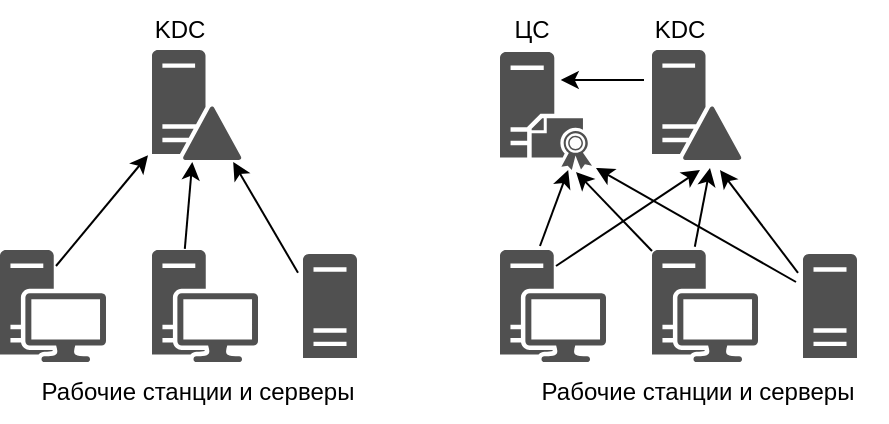 <mxfile version="20.4.1" type="device" pages="17"><diagram id="V9IZCE-VEcOULP0uXdmw" name="trust_centers"><mxGraphModel dx="687" dy="377" grid="1" gridSize="10" guides="1" tooltips="1" connect="1" arrows="1" fold="1" page="1" pageScale="1" pageWidth="827" pageHeight="1169" math="0" shadow="0"><root><mxCell id="0"/><mxCell id="1" parent="0"/><mxCell id="wV_UbAog8onvxOPFR2zO-2" value="" style="sketch=0;pointerEvents=1;shadow=0;dashed=0;html=1;strokeColor=none;fillColor=#505050;labelPosition=center;verticalLabelPosition=bottom;verticalAlign=top;outlineConnect=0;align=center;shape=mxgraph.office.servers.certificate_authority;" vertex="1" parent="1"><mxGeometry x="480" y="571" width="46" height="59" as="geometry"/></mxCell><mxCell id="wV_UbAog8onvxOPFR2zO-4" value="" style="sketch=0;pointerEvents=1;shadow=0;dashed=0;html=1;strokeColor=none;fillColor=#505050;labelPosition=center;verticalLabelPosition=bottom;verticalAlign=top;outlineConnect=0;align=center;shape=mxgraph.office.servers.domain_controller;" vertex="1" parent="1"><mxGeometry x="306" y="570" width="45" height="55" as="geometry"/></mxCell><mxCell id="wV_UbAog8onvxOPFR2zO-5" value="" style="sketch=0;pointerEvents=1;shadow=0;dashed=0;html=1;strokeColor=none;fillColor=#505050;labelPosition=center;verticalLabelPosition=bottom;verticalAlign=top;outlineConnect=0;align=center;shape=mxgraph.office.devices.workstation;" vertex="1" parent="1"><mxGeometry x="230" y="670" width="53" height="56" as="geometry"/></mxCell><mxCell id="wV_UbAog8onvxOPFR2zO-6" value="" style="sketch=0;pointerEvents=1;shadow=0;dashed=0;html=1;strokeColor=none;fillColor=#505050;labelPosition=center;verticalLabelPosition=bottom;verticalAlign=top;outlineConnect=0;align=center;shape=mxgraph.office.devices.workstation;" vertex="1" parent="1"><mxGeometry x="306" y="670" width="53" height="56" as="geometry"/></mxCell><mxCell id="wV_UbAog8onvxOPFR2zO-9" value="" style="endArrow=classic;html=1;rounded=0;" edge="1" parent="1"><mxGeometry width="50" height="50" relative="1" as="geometry"><mxPoint x="258" y="678" as="sourcePoint"/><mxPoint x="304" y="622.599" as="targetPoint"/></mxGeometry></mxCell><mxCell id="wV_UbAog8onvxOPFR2zO-10" value="" style="endArrow=classic;html=1;rounded=0;" edge="1" parent="1"><mxGeometry width="50" height="50" relative="1" as="geometry"><mxPoint x="379" y="681.4" as="sourcePoint"/><mxPoint x="346.589" y="626" as="targetPoint"/></mxGeometry></mxCell><mxCell id="wV_UbAog8onvxOPFR2zO-11" value="" style="endArrow=classic;html=1;rounded=0;" edge="1" parent="1"><mxGeometry width="50" height="50" relative="1" as="geometry"><mxPoint x="322.41" y="669.4" as="sourcePoint"/><mxPoint x="326.138" y="626" as="targetPoint"/></mxGeometry></mxCell><mxCell id="wV_UbAog8onvxOPFR2zO-12" value="KDC" style="text;html=1;strokeColor=none;fillColor=none;align=center;verticalAlign=middle;whiteSpace=wrap;rounded=0;" vertex="1" parent="1"><mxGeometry x="290" y="545" width="60" height="30" as="geometry"/></mxCell><mxCell id="wV_UbAog8onvxOPFR2zO-13" value="Рабочие станции и серверы" style="text;html=1;strokeColor=none;fillColor=none;align=center;verticalAlign=middle;whiteSpace=wrap;rounded=0;" vertex="1" parent="1"><mxGeometry x="233.5" y="726" width="190" height="30" as="geometry"/></mxCell><mxCell id="wV_UbAog8onvxOPFR2zO-14" value="" style="sketch=0;pointerEvents=1;shadow=0;dashed=0;html=1;strokeColor=none;fillColor=#505050;labelPosition=center;verticalLabelPosition=bottom;verticalAlign=top;outlineConnect=0;align=center;shape=mxgraph.office.servers.server_generic;" vertex="1" parent="1"><mxGeometry x="381.5" y="672" width="27" height="52" as="geometry"/></mxCell><mxCell id="wV_UbAog8onvxOPFR2zO-15" value="" style="sketch=0;pointerEvents=1;shadow=0;dashed=0;html=1;strokeColor=none;fillColor=#505050;labelPosition=center;verticalLabelPosition=bottom;verticalAlign=top;outlineConnect=0;align=center;shape=mxgraph.office.servers.domain_controller;" vertex="1" parent="1"><mxGeometry x="556" y="570" width="45" height="55" as="geometry"/></mxCell><mxCell id="wV_UbAog8onvxOPFR2zO-16" value="" style="sketch=0;pointerEvents=1;shadow=0;dashed=0;html=1;strokeColor=none;fillColor=#505050;labelPosition=center;verticalLabelPosition=bottom;verticalAlign=top;outlineConnect=0;align=center;shape=mxgraph.office.devices.workstation;" vertex="1" parent="1"><mxGeometry x="480" y="670" width="53" height="56" as="geometry"/></mxCell><mxCell id="wV_UbAog8onvxOPFR2zO-17" value="" style="sketch=0;pointerEvents=1;shadow=0;dashed=0;html=1;strokeColor=none;fillColor=#505050;labelPosition=center;verticalLabelPosition=bottom;verticalAlign=top;outlineConnect=0;align=center;shape=mxgraph.office.devices.workstation;" vertex="1" parent="1"><mxGeometry x="556" y="670" width="53" height="56" as="geometry"/></mxCell><mxCell id="wV_UbAog8onvxOPFR2zO-18" value="" style="endArrow=classic;html=1;rounded=0;" edge="1" parent="1"><mxGeometry width="50" height="50" relative="1" as="geometry"><mxPoint x="508" y="678" as="sourcePoint"/><mxPoint x="580" y="630" as="targetPoint"/></mxGeometry></mxCell><mxCell id="wV_UbAog8onvxOPFR2zO-19" value="" style="endArrow=classic;html=1;rounded=0;" edge="1" parent="1"><mxGeometry width="50" height="50" relative="1" as="geometry"><mxPoint x="629" y="681.4" as="sourcePoint"/><mxPoint x="590" y="630" as="targetPoint"/></mxGeometry></mxCell><mxCell id="wV_UbAog8onvxOPFR2zO-20" value="" style="endArrow=classic;html=1;rounded=0;" edge="1" parent="1"><mxGeometry width="50" height="50" relative="1" as="geometry"><mxPoint x="577.41" y="668.4" as="sourcePoint"/><mxPoint x="585" y="629" as="targetPoint"/></mxGeometry></mxCell><mxCell id="wV_UbAog8onvxOPFR2zO-21" value="KDC" style="text;html=1;strokeColor=none;fillColor=none;align=center;verticalAlign=middle;whiteSpace=wrap;rounded=0;" vertex="1" parent="1"><mxGeometry x="540" y="545" width="60" height="30" as="geometry"/></mxCell><mxCell id="wV_UbAog8onvxOPFR2zO-22" value="Рабочие станции и серверы" style="text;html=1;strokeColor=none;fillColor=none;align=center;verticalAlign=middle;whiteSpace=wrap;rounded=0;" vertex="1" parent="1"><mxGeometry x="483.5" y="726" width="190" height="30" as="geometry"/></mxCell><mxCell id="wV_UbAog8onvxOPFR2zO-23" value="" style="sketch=0;pointerEvents=1;shadow=0;dashed=0;html=1;strokeColor=none;fillColor=#505050;labelPosition=center;verticalLabelPosition=bottom;verticalAlign=top;outlineConnect=0;align=center;shape=mxgraph.office.servers.server_generic;" vertex="1" parent="1"><mxGeometry x="631.5" y="672" width="27" height="52" as="geometry"/></mxCell><mxCell id="wV_UbAog8onvxOPFR2zO-24" value="ЦС" style="text;html=1;strokeColor=none;fillColor=none;align=center;verticalAlign=middle;whiteSpace=wrap;rounded=0;" vertex="1" parent="1"><mxGeometry x="466" y="545" width="60" height="30" as="geometry"/></mxCell><mxCell id="wV_UbAog8onvxOPFR2zO-25" value="" style="endArrow=classic;html=1;rounded=0;" edge="1" parent="1"><mxGeometry width="50" height="50" relative="1" as="geometry"><mxPoint x="500" y="668" as="sourcePoint"/><mxPoint x="514.09" y="630" as="targetPoint"/></mxGeometry></mxCell><mxCell id="wV_UbAog8onvxOPFR2zO-26" value="" style="endArrow=classic;html=1;rounded=0;" edge="1" parent="1" source="wV_UbAog8onvxOPFR2zO-17"><mxGeometry width="50" height="50" relative="1" as="geometry"><mxPoint x="558.0" y="659.4" as="sourcePoint"/><mxPoint x="518" y="631" as="targetPoint"/></mxGeometry></mxCell><mxCell id="wV_UbAog8onvxOPFR2zO-28" value="" style="endArrow=classic;html=1;rounded=0;" edge="1" parent="1"><mxGeometry width="50" height="50" relative="1" as="geometry"><mxPoint x="552" y="585" as="sourcePoint"/><mxPoint x="510.368" y="585" as="targetPoint"/></mxGeometry></mxCell><mxCell id="wV_UbAog8onvxOPFR2zO-29" value="" style="endArrow=classic;html=1;rounded=0;" edge="1" parent="1"><mxGeometry width="50" height="50" relative="1" as="geometry"><mxPoint x="628" y="686" as="sourcePoint"/><mxPoint x="528" y="629" as="targetPoint"/></mxGeometry></mxCell></root></mxGraphModel></diagram><diagram name="ключи" id="13qCyKAf2iHhAd5MlovB"><mxGraphModel dx="2062" dy="1132" grid="1" gridSize="10" guides="1" tooltips="1" connect="1" arrows="1" fold="1" page="1" pageScale="1" pageWidth="827" pageHeight="1169" math="0" shadow="0"><root><mxCell id="0"/><mxCell id="1" parent="0"/><mxCell id="E7miXtY5Yv1yN5W3eD2i-47" value="" style="rounded=0;whiteSpace=wrap;html=1;strokeColor=#666666;strokeWidth=2;fontSize=14;fillColor=#f5f5f5;fontColor=#333333;fontFamily=Times New Roman;" parent="1" vertex="1"><mxGeometry x="300" y="340" width="260" height="100" as="geometry"/></mxCell><mxCell id="E7miXtY5Yv1yN5W3eD2i-20" value="" style="rounded=0;whiteSpace=wrap;html=1;strokeColor=#B09500;fontSize=14;fillColor=#e3c800;fontColor=#000000;fontFamily=Times New Roman;" parent="1" vertex="1"><mxGeometry x="365" y="343" width="40" height="60" as="geometry"/></mxCell><mxCell id="E7miXtY5Yv1yN5W3eD2i-3" value="" style="sketch=0;aspect=fixed;pointerEvents=1;shadow=0;dashed=0;html=1;strokeColor=#2D7600;labelPosition=center;verticalLabelPosition=bottom;verticalAlign=top;align=center;fillColor=#60a917;shape=mxgraph.mscae.enterprise.key_permissions;rotation=0;fontColor=#ffffff;fontFamily=Times New Roman;fontSize=14;" parent="1" vertex="1"><mxGeometry x="577.9" y="430" width="36.4" height="70" as="geometry"/></mxCell><mxCell id="E7miXtY5Yv1yN5W3eD2i-4" value="" style="sketch=0;aspect=fixed;pointerEvents=1;shadow=0;dashed=0;html=1;strokeColor=#2D7600;labelPosition=center;verticalLabelPosition=bottom;verticalAlign=top;align=center;fillColor=#60a917;shape=mxgraph.mscae.enterprise.lock_unlocked;fontColor=#ffffff;fontFamily=Times New Roman;fontSize=14;" parent="1" vertex="1"><mxGeometry x="573.9" y="346" width="44.4" height="60" as="geometry"/></mxCell><mxCell id="E7miXtY5Yv1yN5W3eD2i-8" value="" style="verticalLabelPosition=bottom;shadow=0;dashed=0;align=center;html=1;verticalAlign=top;strokeWidth=2;shape=mxgraph.mockup.containers.userMale;strokeColor2=#009900;strokeColor=#009900;fontFamily=Times New Roman;" parent="1" vertex="1"><mxGeometry x="590" y="220" width="100" height="100" as="geometry"/></mxCell><mxCell id="E7miXtY5Yv1yN5W3eD2i-9" value="" style="verticalLabelPosition=bottom;shadow=0;dashed=0;align=center;html=1;verticalAlign=top;strokeWidth=2;shape=mxgraph.mockup.containers.userFemale;strokeColor=#3399FF;strokeColor2=#008cff;fontFamily=Times New Roman;" parent="1" vertex="1"><mxGeometry x="195" y="220" width="100" height="100" as="geometry"/></mxCell><mxCell id="E7miXtY5Yv1yN5W3eD2i-10" value="Открытый ключ Боба" style="text;html=1;strokeColor=none;fillColor=none;align=center;verticalAlign=middle;whiteSpace=wrap;rounded=0;fontSize=14;fontFamily=Times New Roman;" parent="1" vertex="1"><mxGeometry x="626.1" y="363" width="80" height="30" as="geometry"/></mxCell><mxCell id="E7miXtY5Yv1yN5W3eD2i-11" value="" style="sketch=0;pointerEvents=1;shadow=0;dashed=0;html=1;labelPosition=center;verticalLabelPosition=bottom;verticalAlign=top;outlineConnect=0;align=center;shape=mxgraph.office.security.key_permissions;fontSize=14;fillColor=#e3c800;fontColor=#000000;strokeColor=#B09500;rotation=0;fontFamily=Times New Roman;" parent="1" vertex="1"><mxGeometry x="232.5" y="417" width="25" height="53" as="geometry"/></mxCell><mxCell id="E7miXtY5Yv1yN5W3eD2i-12" value="Закрытый ключ Боба" style="text;html=1;strokeColor=none;fillColor=none;align=center;verticalAlign=middle;whiteSpace=wrap;rounded=0;fontSize=14;fontFamily=Times New Roman;" parent="1" vertex="1"><mxGeometry x="626.1" y="440" width="80" height="30" as="geometry"/></mxCell><mxCell id="E7miXtY5Yv1yN5W3eD2i-13" value="Боб" style="text;html=1;strokeColor=none;fillColor=none;align=center;verticalAlign=middle;whiteSpace=wrap;rounded=0;fontSize=19;fontFamily=Times New Roman;" parent="1" vertex="1"><mxGeometry x="600" y="183" width="80" height="30" as="geometry"/></mxCell><mxCell id="E7miXtY5Yv1yN5W3eD2i-14" value="Алиса" style="text;html=1;strokeColor=none;fillColor=none;align=center;verticalAlign=middle;whiteSpace=wrap;rounded=0;fontSize=19;fontFamily=Times New Roman;" parent="1" vertex="1"><mxGeometry x="205" y="183" width="80" height="30" as="geometry"/></mxCell><mxCell id="E7miXtY5Yv1yN5W3eD2i-17" value="" style="sketch=0;pointerEvents=1;shadow=0;dashed=0;html=1;strokeColor=#808080;fillColor=#3399FF;labelPosition=center;verticalLabelPosition=bottom;verticalAlign=top;outlineConnect=0;align=center;shape=mxgraph.office.security.management_role;fontSize=14;fontColor=#000000;fontFamily=Times New Roman;" parent="1" vertex="1"><mxGeometry x="350" y="343" width="70" height="70" as="geometry"/></mxCell><mxCell id="E7miXtY5Yv1yN5W3eD2i-5" value="" style="sketch=0;aspect=fixed;pointerEvents=1;shadow=0;dashed=0;html=1;strokeColor=#2D7600;labelPosition=center;verticalLabelPosition=bottom;verticalAlign=top;align=center;fillColor=#60a917;shape=mxgraph.mscae.enterprise.lock;fontColor=#ffffff;fontFamily=Times New Roman;fontSize=14;" parent="1" vertex="1"><mxGeometry x="400" y="387" width="39" height="50" as="geometry"/></mxCell><mxCell id="E7miXtY5Yv1yN5W3eD2i-28" value="" style="group;fontFamily=Times New Roman;fontSize=14;" parent="1" vertex="1" connectable="0"><mxGeometry x="510" y="402" width="30" height="30" as="geometry"/></mxCell><mxCell id="E7miXtY5Yv1yN5W3eD2i-27" value="" style="ellipse;whiteSpace=wrap;html=1;aspect=fixed;fontSize=14;fontFamily=Times New Roman;" parent="E7miXtY5Yv1yN5W3eD2i-28" vertex="1"><mxGeometry width="30" height="30" as="geometry"/></mxCell><mxCell id="E7miXtY5Yv1yN5W3eD2i-24" value="3" style="text;html=1;strokeColor=none;fillColor=none;align=center;verticalAlign=middle;whiteSpace=wrap;rounded=0;fontSize=14;fontFamily=Times New Roman;" parent="E7miXtY5Yv1yN5W3eD2i-28" vertex="1"><mxGeometry x="2.5" width="25" height="30" as="geometry"/></mxCell><mxCell id="E7miXtY5Yv1yN5W3eD2i-37" value="" style="curved=1;endArrow=classic;html=1;rounded=0;fontSize=14;dashed=1;strokeWidth=2;fontFamily=Times New Roman;" parent="1" edge="1"><mxGeometry width="50" height="50" relative="1" as="geometry"><mxPoint x="385" y="406" as="sourcePoint"/><mxPoint x="610" y="530" as="targetPoint"/><Array as="points"><mxPoint x="385" y="457"/><mxPoint x="460" y="460"/><mxPoint x="570" y="470"/><mxPoint x="570" y="520"/></Array></mxGeometry></mxCell><mxCell id="E7miXtY5Yv1yN5W3eD2i-40" value="" style="endArrow=classic;html=1;rounded=0;fontSize=14;jumpSize=8;strokeWidth=2;dashed=1;strokeColor=#000000;fontFamily=Times New Roman;" parent="1" edge="1"><mxGeometry width="50" height="50" relative="1" as="geometry"><mxPoint x="570" y="450" as="sourcePoint"/><mxPoint x="443" y="423" as="targetPoint"/></mxGeometry></mxCell><mxCell id="E7miXtY5Yv1yN5W3eD2i-41" value="" style="rounded=1;whiteSpace=wrap;html=1;strokeColor=#666666;fontSize=14;fillColor=#f5f5f5;fontColor=#333333;fontFamily=Times New Roman;" parent="1" vertex="1"><mxGeometry x="618.3" y="490" width="80" height="70" as="geometry"/></mxCell><mxCell id="E7miXtY5Yv1yN5W3eD2i-39" value="" style="sketch=0;pointerEvents=1;shadow=0;dashed=0;html=1;labelPosition=center;verticalLabelPosition=bottom;verticalAlign=top;outlineConnect=0;align=center;shape=mxgraph.office.security.key_permissions;fontSize=14;fillColor=#e3c800;fontColor=#000000;strokeColor=#B09500;rotation=90;fontFamily=Times New Roman;" parent="1" vertex="1"><mxGeometry x="644.8" y="507" width="25" height="53" as="geometry"/></mxCell><mxCell id="E7miXtY5Yv1yN5W3eD2i-43" value="Извлекает" style="text;html=1;strokeColor=none;fillColor=none;align=center;verticalAlign=middle;whiteSpace=wrap;rounded=0;fontSize=14;fontFamily=Times New Roman;" parent="1" vertex="1"><mxGeometry x="628.3" y="489" width="60" height="30" as="geometry"/></mxCell><mxCell id="E7miXtY5Yv1yN5W3eD2i-48" value="Открытый канал передачи данных" style="text;html=1;strokeColor=none;fillColor=none;align=center;verticalAlign=middle;whiteSpace=wrap;rounded=0;dashed=1;strokeWidth=2;fontSize=14;fontFamily=Times New Roman;" parent="1" vertex="1"><mxGeometry x="430" y="350" width="120" height="30" as="geometry"/></mxCell><mxCell id="E7miXtY5Yv1yN5W3eD2i-51" value="" style="shape=flexArrow;endArrow=classic;startArrow=classic;html=1;rounded=0;strokeColor=#d6b656;strokeWidth=2;fontSize=14;jumpSize=8;fillColor=#fff2cc;width=73.81;startSize=6.157;fontFamily=Times New Roman;" parent="1" edge="1"><mxGeometry width="100" height="100" relative="1" as="geometry"><mxPoint x="312" y="524" as="sourcePoint"/><mxPoint x="552" y="524" as="targetPoint"/></mxGeometry></mxCell><mxCell id="E7miXtY5Yv1yN5W3eD2i-50" value="" style="sketch=0;aspect=fixed;pointerEvents=1;shadow=0;dashed=0;html=1;strokeColor=#B09500;labelPosition=center;verticalLabelPosition=bottom;verticalAlign=top;align=center;fillColor=#e3c800;shape=mxgraph.mscae.enterprise.lock;fontColor=#000000;fontFamily=Times New Roman;fontSize=14;" parent="1" vertex="1"><mxGeometry x="353" y="500" width="39" height="50" as="geometry"/></mxCell><mxCell id="E7miXtY5Yv1yN5W3eD2i-53" value="Защищенный канал передачи данных" style="text;html=1;strokeColor=none;fillColor=none;align=center;verticalAlign=middle;whiteSpace=wrap;rounded=0;dashed=1;strokeWidth=2;fontSize=14;fontFamily=Times New Roman;" parent="1" vertex="1"><mxGeometry x="404" y="511" width="120" height="30" as="geometry"/></mxCell><mxCell id="E7miXtY5Yv1yN5W3eD2i-54" value="Секретный сессионный ключ" style="text;html=1;strokeColor=none;fillColor=none;align=center;verticalAlign=middle;whiteSpace=wrap;rounded=0;dashed=1;strokeWidth=2;fontSize=14;fontFamily=Times New Roman;" parent="1" vertex="1"><mxGeometry x="197.5" y="474" width="85" height="45" as="geometry"/></mxCell><mxCell id="E7miXtY5Yv1yN5W3eD2i-57" value="" style="group;fontFamily=Times New Roman;fontSize=14;" parent="1" vertex="1" connectable="0"><mxGeometry x="282.5" y="541" width="30" height="30" as="geometry"/></mxCell><mxCell id="E7miXtY5Yv1yN5W3eD2i-58" value="" style="ellipse;whiteSpace=wrap;html=1;aspect=fixed;fontSize=14;fontFamily=Times New Roman;" parent="E7miXtY5Yv1yN5W3eD2i-57" vertex="1"><mxGeometry width="30" height="30" as="geometry"/></mxCell><mxCell id="E7miXtY5Yv1yN5W3eD2i-59" value="4" style="text;html=1;strokeColor=none;fillColor=none;align=center;verticalAlign=middle;whiteSpace=wrap;rounded=0;fontSize=14;fontFamily=Times New Roman;" parent="E7miXtY5Yv1yN5W3eD2i-57" vertex="1"><mxGeometry x="2.5" width="25" height="30" as="geometry"/></mxCell><mxCell id="E7miXtY5Yv1yN5W3eD2i-61" value="" style="group;fontFamily=Times New Roman;fontSize=14;" parent="1" vertex="1" connectable="0"><mxGeometry x="196" y="438" width="30" height="30" as="geometry"/></mxCell><mxCell id="E7miXtY5Yv1yN5W3eD2i-62" value="" style="ellipse;whiteSpace=wrap;html=1;aspect=fixed;fontSize=14;fontFamily=Times New Roman;" parent="E7miXtY5Yv1yN5W3eD2i-61" vertex="1"><mxGeometry width="30" height="30" as="geometry"/></mxCell><mxCell id="E7miXtY5Yv1yN5W3eD2i-63" value="2" style="text;html=1;strokeColor=none;fillColor=none;align=center;verticalAlign=middle;whiteSpace=wrap;rounded=0;fontSize=14;fontFamily=Times New Roman;" parent="E7miXtY5Yv1yN5W3eD2i-61" vertex="1"><mxGeometry x="2.5" width="25" height="30" as="geometry"/></mxCell><mxCell id="E7miXtY5Yv1yN5W3eD2i-66" value="" style="curved=1;endArrow=classic;html=1;rounded=0;strokeColor=#000000;strokeWidth=2;fontSize=14;jumpSize=8;dashed=1;fontFamily=Times New Roman;" parent="1" edge="1"><mxGeometry width="50" height="50" relative="1" as="geometry"><mxPoint x="590" y="340" as="sourcePoint"/><mxPoint x="270" y="350" as="targetPoint"/><Array as="points"><mxPoint x="550" y="310"/><mxPoint x="320" y="310"/></Array></mxGeometry></mxCell><mxCell id="E7miXtY5Yv1yN5W3eD2i-67" value="" style="group;fontFamily=Times New Roman;fontSize=14;" parent="1" vertex="1" connectable="0"><mxGeometry x="195" y="330" width="30" height="30" as="geometry"/></mxCell><mxCell id="E7miXtY5Yv1yN5W3eD2i-68" value="" style="ellipse;whiteSpace=wrap;html=1;aspect=fixed;fontSize=14;fontFamily=Times New Roman;" parent="E7miXtY5Yv1yN5W3eD2i-67" vertex="1"><mxGeometry width="30" height="30" as="geometry"/></mxCell><mxCell id="E7miXtY5Yv1yN5W3eD2i-69" value="1" style="text;html=1;strokeColor=none;fillColor=none;align=center;verticalAlign=middle;whiteSpace=wrap;rounded=0;fontSize=14;fontFamily=Times New Roman;" parent="E7miXtY5Yv1yN5W3eD2i-67" vertex="1"><mxGeometry x="2.5" width="25" height="30" as="geometry"/></mxCell><mxCell id="E7miXtY5Yv1yN5W3eD2i-70" value="" style="sketch=0;aspect=fixed;pointerEvents=1;shadow=0;html=1;strokeColor=#2D7600;labelPosition=center;verticalLabelPosition=bottom;verticalAlign=top;align=center;fillColor=#60a917;shape=mxgraph.mscae.enterprise.lock_unlocked;fontColor=#ffffff;perimeterSpacing=0;strokeWidth=1;dashed=1;fontFamily=Times New Roman;fontSize=14;" parent="1" vertex="1"><mxGeometry x="225" y="340" width="44.4" height="60" as="geometry"/></mxCell></root></mxGraphModel></diagram><diagram name=" symmetric exchange" id="QC_sd5cnPsPcI-Y51vdq"><mxGraphModel dx="2062" dy="1132" grid="1" gridSize="10" guides="1" tooltips="1" connect="1" arrows="1" fold="1" page="1" pageScale="1" pageWidth="827" pageHeight="1169" math="0" shadow="0"><root><mxCell id="0"/><mxCell id="1" parent="0"/><mxCell id="HcucR_3xiqB55EbUa3D2-5" value="" style="verticalLabelPosition=bottom;shadow=0;dashed=0;align=center;html=1;verticalAlign=top;strokeWidth=2;shape=mxgraph.mockup.containers.userMale;strokeColor2=#009900;strokeColor=#009900;fontFamily=Times New Roman;" parent="1" vertex="1"><mxGeometry x="510" y="220" width="100" height="100" as="geometry"/></mxCell><mxCell id="HcucR_3xiqB55EbUa3D2-6" value="" style="verticalLabelPosition=bottom;shadow=0;dashed=0;align=center;html=1;verticalAlign=top;strokeWidth=2;shape=mxgraph.mockup.containers.userFemale;strokeColor=#3399FF;strokeColor2=#008cff;fontFamily=Times New Roman;" parent="1" vertex="1"><mxGeometry x="195" y="220" width="100" height="100" as="geometry"/></mxCell><mxCell id="HcucR_3xiqB55EbUa3D2-8" value="" style="sketch=0;pointerEvents=1;shadow=0;dashed=0;html=1;labelPosition=center;verticalLabelPosition=bottom;verticalAlign=top;outlineConnect=0;align=center;shape=mxgraph.office.security.key_permissions;fontSize=14;fillColor=#e3c800;fontColor=#000000;strokeColor=#B09500;rotation=0;fontFamily=Times New Roman;" parent="1" vertex="1"><mxGeometry x="554" y="330" width="25" height="53" as="geometry"/></mxCell><mxCell id="HcucR_3xiqB55EbUa3D2-10" value="Боб" style="text;html=1;strokeColor=none;fillColor=none;align=center;verticalAlign=middle;whiteSpace=wrap;rounded=0;fontSize=19;fontFamily=Times New Roman;" parent="1" vertex="1"><mxGeometry x="520" y="183" width="80" height="30" as="geometry"/></mxCell><mxCell id="HcucR_3xiqB55EbUa3D2-11" value="Алиса" style="text;html=1;strokeColor=none;fillColor=none;align=center;verticalAlign=middle;whiteSpace=wrap;rounded=0;fontSize=19;fontFamily=Times New Roman;" parent="1" vertex="1"><mxGeometry x="205" y="183" width="80" height="30" as="geometry"/></mxCell><mxCell id="HcucR_3xiqB55EbUa3D2-26" value="&lt;div style=&quot;font-size: 14px;&quot;&gt;Симметричный &lt;br style=&quot;font-size: 14px;&quot;&gt;&lt;/div&gt;&lt;div style=&quot;font-size: 14px;&quot;&gt;ключ&lt;/div&gt;" style="text;html=1;strokeColor=none;fillColor=none;align=center;verticalAlign=middle;whiteSpace=wrap;rounded=0;dashed=1;strokeWidth=2;fontSize=14;fontFamily=Times New Roman;" parent="1" vertex="1"><mxGeometry x="189.5" y="460" width="92.5" height="45" as="geometry"/></mxCell><mxCell id="HcucR_3xiqB55EbUa3D2-40" value="" style="sketch=0;aspect=fixed;pointerEvents=1;shadow=0;dashed=0;html=1;labelPosition=center;verticalLabelPosition=bottom;verticalAlign=top;align=center;shape=mxgraph.mscae.enterprise.document;strokeWidth=1;fontSize=12;fillColor=#647687;fontColor=#ffffff;strokeColor=none;fontFamily=Times New Roman;" parent="1" vertex="1"><mxGeometry x="286.5" y="370" width="56" height="70" as="geometry"/></mxCell><mxCell id="HcucR_3xiqB55EbUa3D2-41" value="" style="endArrow=classic;html=1;rounded=0;strokeColor=#000000;strokeWidth=2;fontSize=12;jumpSize=8;fontFamily=Times New Roman;" parent="1" edge="1"><mxGeometry width="50" height="50" relative="1" as="geometry"><mxPoint x="249" y="442.5" as="sourcePoint"/><mxPoint x="279" y="422.5" as="targetPoint"/></mxGeometry></mxCell><mxCell id="HcucR_3xiqB55EbUa3D2-42" value="" style="endArrow=classic;html=1;rounded=0;strokeColor=#000000;strokeWidth=2;fontSize=12;jumpSize=8;fontFamily=Times New Roman;" parent="1" edge="1"><mxGeometry width="50" height="50" relative="1" as="geometry"><mxPoint x="249" y="368" as="sourcePoint"/><mxPoint x="279" y="388" as="targetPoint"/></mxGeometry></mxCell><mxCell id="HcucR_3xiqB55EbUa3D2-43" value="" style="sketch=0;aspect=fixed;pointerEvents=1;shadow=0;dashed=0;html=1;labelPosition=center;verticalLabelPosition=bottom;verticalAlign=top;align=center;shape=mxgraph.mscae.enterprise.document;strokeWidth=1;fontSize=12;fillColor=#647687;fontColor=#ffffff;strokeColor=none;fontFamily=Times New Roman;" parent="1" vertex="1"><mxGeometry x="384" y="370" width="56" height="70" as="geometry"/></mxCell><mxCell id="HcucR_3xiqB55EbUa3D2-44" value="" style="endArrow=classic;html=1;rounded=0;strokeColor=#000000;strokeWidth=2;fontSize=12;jumpSize=8;fontFamily=Times New Roman;" parent="1" edge="1"><mxGeometry width="50" height="50" relative="1" as="geometry"><mxPoint x="344.5" y="410" as="sourcePoint"/><mxPoint x="382" y="410" as="targetPoint"/></mxGeometry></mxCell><mxCell id="HcucR_3xiqB55EbUa3D2-24" value="" style="sketch=0;aspect=fixed;pointerEvents=1;shadow=0;dashed=0;html=1;strokeColor=#B09500;labelPosition=center;verticalLabelPosition=bottom;verticalAlign=top;align=center;fillColor=#e3c800;shape=mxgraph.mscae.enterprise.lock;fontColor=#000000;fontFamily=Times New Roman;" parent="1" vertex="1"><mxGeometry x="421.5" y="400" width="46.02" height="59" as="geometry"/></mxCell><mxCell id="HcucR_3xiqB55EbUa3D2-45" value="" style="endArrow=classic;html=1;rounded=0;strokeColor=#000000;strokeWidth=2;fontSize=12;jumpSize=8;fontFamily=Times New Roman;" parent="1" edge="1"><mxGeometry width="50" height="50" relative="1" as="geometry"><mxPoint x="550" y="360" as="sourcePoint"/><mxPoint x="472.5" y="416" as="targetPoint"/></mxGeometry></mxCell><mxCell id="HcucR_3xiqB55EbUa3D2-46" value="" style="sketch=0;pointerEvents=1;shadow=0;dashed=0;html=1;labelPosition=center;verticalLabelPosition=bottom;verticalAlign=top;outlineConnect=0;align=center;shape=mxgraph.office.security.key_permissions;fontSize=14;fillColor=#e3c800;fontColor=#000000;strokeColor=#B09500;rotation=0;fontFamily=Times New Roman;" parent="1" vertex="1"><mxGeometry x="219.2" y="416" width="25" height="53" as="geometry"/></mxCell><mxCell id="HcucR_3xiqB55EbUa3D2-47" value="" style="sketch=0;aspect=fixed;pointerEvents=1;shadow=0;html=1;strokeColor=#B09500;labelPosition=center;verticalLabelPosition=bottom;verticalAlign=top;align=center;fillColor=#e3c800;shape=mxgraph.mscae.enterprise.lock_unlocked;fontColor=#000000;perimeterSpacing=0;strokeWidth=1;fontFamily=Times New Roman;" parent="1" vertex="1"><mxGeometry x="200.5" y="340" width="44.4" height="60" as="geometry"/></mxCell><mxCell id="HcucR_3xiqB55EbUa3D2-48" value="" style="sketch=0;aspect=fixed;pointerEvents=1;shadow=0;dashed=0;html=1;labelPosition=center;verticalLabelPosition=bottom;verticalAlign=top;align=center;shape=mxgraph.mscae.enterprise.document;strokeWidth=1;fontSize=12;fillColor=#647687;fontColor=#ffffff;strokeColor=none;fontFamily=Times New Roman;" parent="1" vertex="1"><mxGeometry x="554" y="400" width="56" height="70" as="geometry"/></mxCell><mxCell id="HcucR_3xiqB55EbUa3D2-49" value="" style="endArrow=classic;html=1;rounded=0;strokeColor=#000000;strokeWidth=2;fontSize=12;jumpSize=8;fontFamily=Times New Roman;" parent="1" edge="1"><mxGeometry width="50" height="50" relative="1" as="geometry"><mxPoint x="479" y="439.6" as="sourcePoint"/><mxPoint x="550" y="439" as="targetPoint"/></mxGeometry></mxCell><mxCell id="dE-Mc8BdAM3f-1Hk19pa-1" value="" style="group;fontFamily=Times New Roman;" parent="1" vertex="1" connectable="0"><mxGeometry x="255" y="330" width="30" height="30" as="geometry"/></mxCell><mxCell id="dE-Mc8BdAM3f-1Hk19pa-2" value="" style="ellipse;whiteSpace=wrap;html=1;aspect=fixed;fontSize=19;fontFamily=Times New Roman;" parent="dE-Mc8BdAM3f-1Hk19pa-1" vertex="1"><mxGeometry width="30" height="30" as="geometry"/></mxCell><mxCell id="dE-Mc8BdAM3f-1Hk19pa-3" value="1" style="text;html=1;strokeColor=none;fillColor=none;align=center;verticalAlign=middle;whiteSpace=wrap;rounded=0;fontSize=16;fontFamily=Times New Roman;" parent="dE-Mc8BdAM3f-1Hk19pa-1" vertex="1"><mxGeometry x="1.5" width="25" height="30" as="geometry"/></mxCell><mxCell id="dE-Mc8BdAM3f-1Hk19pa-5" value="" style="group;fontFamily=Times New Roman;" parent="1" vertex="1" connectable="0"><mxGeometry x="346" y="330" width="30" height="30" as="geometry"/></mxCell><mxCell id="dE-Mc8BdAM3f-1Hk19pa-6" value="" style="ellipse;whiteSpace=wrap;html=1;aspect=fixed;fontSize=19;fontFamily=Times New Roman;" parent="dE-Mc8BdAM3f-1Hk19pa-5" vertex="1"><mxGeometry width="30" height="30" as="geometry"/></mxCell><mxCell id="dE-Mc8BdAM3f-1Hk19pa-7" value="2" style="text;html=1;strokeColor=none;fillColor=none;align=center;verticalAlign=middle;whiteSpace=wrap;rounded=0;fontSize=16;fontFamily=Times New Roman;" parent="dE-Mc8BdAM3f-1Hk19pa-5" vertex="1"><mxGeometry x="2.5" width="25" height="30" as="geometry"/></mxCell><mxCell id="dE-Mc8BdAM3f-1Hk19pa-8" value="" style="group;fontFamily=Times New Roman;" parent="1" vertex="1" connectable="0"><mxGeometry x="480" y="340" width="30" height="30" as="geometry"/></mxCell><mxCell id="dE-Mc8BdAM3f-1Hk19pa-9" value="" style="ellipse;whiteSpace=wrap;html=1;aspect=fixed;fontSize=19;fontFamily=Times New Roman;" parent="dE-Mc8BdAM3f-1Hk19pa-8" vertex="1"><mxGeometry width="30" height="30" as="geometry"/></mxCell><mxCell id="dE-Mc8BdAM3f-1Hk19pa-10" value="3" style="text;html=1;strokeColor=none;fillColor=none;align=center;verticalAlign=middle;whiteSpace=wrap;rounded=0;fontSize=16;fontFamily=Times New Roman;" parent="dE-Mc8BdAM3f-1Hk19pa-8" vertex="1"><mxGeometry x="2.5" width="25" height="30" as="geometry"/></mxCell><mxCell id="dE-Mc8BdAM3f-1Hk19pa-14" value="" style="group;fontFamily=Times New Roman;" parent="1" vertex="1" connectable="0"><mxGeometry x="510" y="400" width="30" height="30" as="geometry"/></mxCell><mxCell id="dE-Mc8BdAM3f-1Hk19pa-15" value="" style="ellipse;whiteSpace=wrap;html=1;aspect=fixed;fontSize=19;fontFamily=Times New Roman;" parent="dE-Mc8BdAM3f-1Hk19pa-14" vertex="1"><mxGeometry width="30" height="30" as="geometry"/></mxCell><mxCell id="dE-Mc8BdAM3f-1Hk19pa-16" value="4" style="text;html=1;strokeColor=none;fillColor=none;align=center;verticalAlign=middle;whiteSpace=wrap;rounded=0;fontSize=16;fontFamily=Times New Roman;" parent="dE-Mc8BdAM3f-1Hk19pa-14" vertex="1"><mxGeometry x="1.5" width="25" height="30" as="geometry"/></mxCell></root></mxGraphModel></diagram><diagram name="open key exchange" id="d3R7CYmz2vyIJ6fYFWvw"><mxGraphModel dx="2062" dy="1132" grid="1" gridSize="10" guides="1" tooltips="1" connect="1" arrows="1" fold="1" page="1" pageScale="1" pageWidth="827" pageHeight="1169" math="0" shadow="0"><root><mxCell id="0"/><mxCell id="1" parent="0"/><mxCell id="Qw8UVE6OJCFP6C_h317W-38" value="" style="sketch=0;aspect=fixed;pointerEvents=1;shadow=0;dashed=0;html=1;strokeColor=none;labelPosition=center;verticalLabelPosition=bottom;verticalAlign=top;align=center;fillColor=#647687;shape=mxgraph.mscae.enterprise.document;strokeWidth=1;fontSize=12;fontColor=#ffffff;fontFamily=Times New Roman;" parent="1" vertex="1"><mxGeometry x="373" y="352" width="48" height="60" as="geometry"/></mxCell><mxCell id="Qw8UVE6OJCFP6C_h317W-3" value="" style="sketch=0;aspect=fixed;pointerEvents=1;shadow=0;dashed=0;html=1;strokeColor=#2D7600;labelPosition=center;verticalLabelPosition=bottom;verticalAlign=top;align=center;fillColor=#60a917;shape=mxgraph.mscae.enterprise.key_permissions;rotation=0;fontColor=#ffffff;fontFamily=Times New Roman;" parent="1" vertex="1"><mxGeometry x="577.9" y="407" width="36.4" height="70" as="geometry"/></mxCell><mxCell id="Qw8UVE6OJCFP6C_h317W-4" value="" style="sketch=0;aspect=fixed;pointerEvents=1;shadow=0;dashed=0;html=1;strokeColor=#2D7600;labelPosition=center;verticalLabelPosition=bottom;verticalAlign=top;align=center;fillColor=#60a917;shape=mxgraph.mscae.enterprise.lock_unlocked;fontColor=#ffffff;fontFamily=Times New Roman;" parent="1" vertex="1"><mxGeometry x="573.9" y="333" width="44.4" height="60" as="geometry"/></mxCell><mxCell id="Qw8UVE6OJCFP6C_h317W-5" value="" style="verticalLabelPosition=bottom;shadow=0;dashed=0;align=center;html=1;verticalAlign=top;strokeWidth=2;shape=mxgraph.mockup.containers.userMale;strokeColor2=#009900;strokeColor=#009900;fontFamily=Times New Roman;" parent="1" vertex="1"><mxGeometry x="590" y="220" width="100" height="100" as="geometry"/></mxCell><mxCell id="Qw8UVE6OJCFP6C_h317W-6" value="" style="verticalLabelPosition=bottom;shadow=0;dashed=0;align=center;html=1;verticalAlign=top;strokeWidth=2;shape=mxgraph.mockup.containers.userFemale;strokeColor=#3399FF;strokeColor2=#008cff;fontFamily=Times New Roman;" parent="1" vertex="1"><mxGeometry x="195" y="220" width="100" height="100" as="geometry"/></mxCell><mxCell id="Qw8UVE6OJCFP6C_h317W-7" value="Открытый ключ Боба" style="text;html=1;strokeColor=none;fillColor=none;align=center;verticalAlign=middle;whiteSpace=wrap;rounded=0;fontSize=14;fontFamily=Times New Roman;" parent="1" vertex="1"><mxGeometry x="618.3" y="348" width="80" height="30" as="geometry"/></mxCell><mxCell id="Qw8UVE6OJCFP6C_h317W-9" value="Закрытый ключ Боба" style="text;html=1;strokeColor=none;fillColor=none;align=center;verticalAlign=middle;whiteSpace=wrap;rounded=0;fontSize=14;fontFamily=Times New Roman;" parent="1" vertex="1"><mxGeometry x="618.3" y="407" width="80" height="30" as="geometry"/></mxCell><mxCell id="Qw8UVE6OJCFP6C_h317W-10" value="Боб" style="text;html=1;strokeColor=none;fillColor=none;align=center;verticalAlign=middle;whiteSpace=wrap;rounded=0;fontSize=19;fontFamily=Times New Roman;" parent="1" vertex="1"><mxGeometry x="600" y="183" width="80" height="30" as="geometry"/></mxCell><mxCell id="Qw8UVE6OJCFP6C_h317W-11" value="Алиса" style="text;html=1;strokeColor=none;fillColor=none;align=center;verticalAlign=middle;whiteSpace=wrap;rounded=0;fontSize=19;fontFamily=Times New Roman;" parent="1" vertex="1"><mxGeometry x="205" y="183" width="80" height="30" as="geometry"/></mxCell><mxCell id="Qw8UVE6OJCFP6C_h317W-13" value="" style="sketch=0;aspect=fixed;pointerEvents=1;shadow=0;dashed=0;html=1;strokeColor=#2D7600;labelPosition=center;verticalLabelPosition=bottom;verticalAlign=top;align=center;fillColor=#60a917;shape=mxgraph.mscae.enterprise.lock;fontColor=#ffffff;fontFamily=Times New Roman;" parent="1" vertex="1"><mxGeometry x="400" y="387" width="39" height="50" as="geometry"/></mxCell><mxCell id="Qw8UVE6OJCFP6C_h317W-18" value="" style="endArrow=classic;html=1;rounded=0;fontSize=16;jumpSize=8;strokeWidth=2;dashed=1;strokeColor=#000000;fontFamily=Times New Roman;" parent="1" edge="1"><mxGeometry width="50" height="50" relative="1" as="geometry"><mxPoint x="570" y="450" as="sourcePoint"/><mxPoint x="443" y="423" as="targetPoint"/></mxGeometry></mxCell><mxCell id="Qw8UVE6OJCFP6C_h317W-33" value="" style="curved=1;endArrow=classic;html=1;rounded=0;strokeColor=#000000;strokeWidth=2;fontSize=12;jumpSize=8;dashed=1;fontFamily=Times New Roman;" parent="1" edge="1"><mxGeometry width="50" height="50" relative="1" as="geometry"><mxPoint x="570" y="340" as="sourcePoint"/><mxPoint x="270" y="350" as="targetPoint"/><Array as="points"><mxPoint x="520" y="310"/><mxPoint x="320" y="310"/></Array></mxGeometry></mxCell><mxCell id="Qw8UVE6OJCFP6C_h317W-37" value="" style="sketch=0;aspect=fixed;pointerEvents=1;shadow=0;html=1;strokeColor=#2D7600;labelPosition=center;verticalLabelPosition=bottom;verticalAlign=top;align=center;fillColor=#60a917;shape=mxgraph.mscae.enterprise.lock_unlocked;fontColor=#ffffff;perimeterSpacing=0;strokeWidth=1;dashed=1;fontFamily=Times New Roman;" parent="1" vertex="1"><mxGeometry x="225" y="340" width="44.4" height="60" as="geometry"/></mxCell><mxCell id="Qw8UVE6OJCFP6C_h317W-39" value="" style="sketch=0;aspect=fixed;pointerEvents=1;shadow=0;dashed=0;html=1;strokeColor=none;labelPosition=center;verticalLabelPosition=bottom;verticalAlign=top;align=center;fillColor=#647687;shape=mxgraph.mscae.enterprise.document;strokeWidth=1;fontSize=12;fontColor=#ffffff;fontFamily=Times New Roman;" parent="1" vertex="1"><mxGeometry x="225" y="412" width="48" height="60" as="geometry"/></mxCell><mxCell id="Qw8UVE6OJCFP6C_h317W-40" value="" style="endArrow=classic;html=1;rounded=0;fontSize=16;jumpSize=8;strokeWidth=2;dashed=1;strokeColor=#000000;fontFamily=Times New Roman;" parent="1" edge="1"><mxGeometry width="50" height="50" relative="1" as="geometry"><mxPoint x="280" y="440" as="sourcePoint"/><mxPoint x="360" y="400" as="targetPoint"/></mxGeometry></mxCell><mxCell id="Qw8UVE6OJCFP6C_h317W-41" value="" style="sketch=0;aspect=fixed;pointerEvents=1;shadow=0;dashed=0;html=1;strokeColor=none;labelPosition=center;verticalLabelPosition=bottom;verticalAlign=top;align=center;fillColor=#647687;shape=mxgraph.mscae.enterprise.document;strokeWidth=1;fontSize=14;fontColor=#ffffff;fontFamily=Times New Roman;" parent="1" vertex="1"><mxGeometry x="632" y="450" width="48" height="60" as="geometry"/></mxCell><mxCell id="Qw8UVE6OJCFP6C_h317W-42" value="" style="curved=1;endArrow=classic;html=1;rounded=0;strokeColor=#000000;strokeWidth=2;fontSize=12;jumpSize=8;dashed=1;fontFamily=Times New Roman;" parent="1" edge="1"><mxGeometry width="50" height="50" relative="1" as="geometry"><mxPoint x="390" y="420" as="sourcePoint"/><mxPoint x="620" y="490" as="targetPoint"/><Array as="points"><mxPoint x="390" y="470"/><mxPoint x="470" y="490"/></Array></mxGeometry></mxCell><mxCell id="QW275h-MNI8yl7bB76-9-1" value="" style="group;fontFamily=Times New Roman;" parent="1" vertex="1" connectable="0"><mxGeometry x="410" y="270" width="30" height="30" as="geometry"/></mxCell><mxCell id="QW275h-MNI8yl7bB76-9-2" value="" style="ellipse;whiteSpace=wrap;html=1;aspect=fixed;fontSize=19;fontFamily=Times New Roman;" parent="QW275h-MNI8yl7bB76-9-1" vertex="1"><mxGeometry width="30" height="30" as="geometry"/></mxCell><mxCell id="QW275h-MNI8yl7bB76-9-3" value="1" style="text;html=1;strokeColor=none;fillColor=none;align=center;verticalAlign=middle;whiteSpace=wrap;rounded=0;fontSize=16;fontFamily=Times New Roman;" parent="QW275h-MNI8yl7bB76-9-1" vertex="1"><mxGeometry x="1.5" width="25" height="30" as="geometry"/></mxCell><mxCell id="QW275h-MNI8yl7bB76-9-4" value="" style="group;fontFamily=Times New Roman;" parent="1" vertex="1" connectable="0"><mxGeometry x="300" y="380" width="30" height="30" as="geometry"/></mxCell><mxCell id="QW275h-MNI8yl7bB76-9-5" value="" style="ellipse;whiteSpace=wrap;html=1;aspect=fixed;fontSize=19;fontFamily=Times New Roman;" parent="QW275h-MNI8yl7bB76-9-4" vertex="1"><mxGeometry width="30" height="30" as="geometry"/></mxCell><mxCell id="QW275h-MNI8yl7bB76-9-6" value="2" style="text;html=1;strokeColor=none;fillColor=none;align=center;verticalAlign=middle;whiteSpace=wrap;rounded=0;fontSize=16;fontFamily=Times New Roman;" parent="QW275h-MNI8yl7bB76-9-4" vertex="1"><mxGeometry x="2.5" width="25" height="30" as="geometry"/></mxCell><mxCell id="QW275h-MNI8yl7bB76-9-7" value="" style="group;fontFamily=Times New Roman;" parent="1" vertex="1" connectable="0"><mxGeometry x="490" y="400" width="30" height="30" as="geometry"/></mxCell><mxCell id="QW275h-MNI8yl7bB76-9-8" value="" style="ellipse;whiteSpace=wrap;html=1;aspect=fixed;fontSize=19;fontFamily=Times New Roman;" parent="QW275h-MNI8yl7bB76-9-7" vertex="1"><mxGeometry width="30" height="30" as="geometry"/></mxCell><mxCell id="QW275h-MNI8yl7bB76-9-9" value="3" style="text;html=1;strokeColor=none;fillColor=none;align=center;verticalAlign=middle;whiteSpace=wrap;rounded=0;fontSize=16;fontFamily=Times New Roman;" parent="QW275h-MNI8yl7bB76-9-7" vertex="1"><mxGeometry x="2.5" width="25" height="30" as="geometry"/></mxCell><mxCell id="QW275h-MNI8yl7bB76-9-10" value="" style="group;fontFamily=Times New Roman;" parent="1" vertex="1" connectable="0"><mxGeometry x="450" y="450" width="30" height="30" as="geometry"/></mxCell><mxCell id="QW275h-MNI8yl7bB76-9-11" value="" style="ellipse;whiteSpace=wrap;html=1;aspect=fixed;fontSize=19;fontFamily=Times New Roman;" parent="QW275h-MNI8yl7bB76-9-10" vertex="1"><mxGeometry width="30" height="30" as="geometry"/></mxCell><mxCell id="QW275h-MNI8yl7bB76-9-12" value="4" style="text;html=1;strokeColor=none;fillColor=none;align=center;verticalAlign=middle;whiteSpace=wrap;rounded=0;fontSize=16;fontFamily=Times New Roman;" parent="QW275h-MNI8yl7bB76-9-10" vertex="1"><mxGeometry x="2.5" width="25" height="30" as="geometry"/></mxCell></root></mxGraphModel></diagram><diagram name="PK_cert" id="gBg5T982_tnJsMhIsMKA"><mxGraphModel dx="2062" dy="1132" grid="1" gridSize="10" guides="1" tooltips="1" connect="1" arrows="1" fold="1" page="1" pageScale="1" pageWidth="827" pageHeight="1169" math="0" shadow="0"><root><mxCell id="0"/><mxCell id="1" parent="0"/><mxCell id="kOdGcZ8cg_Q_6MJUwTj5-5" value="" style="verticalLabelPosition=bottom;shadow=0;dashed=0;align=center;html=1;verticalAlign=top;strokeWidth=2;shape=mxgraph.mockup.containers.userMale;strokeColor2=#009900;strokeColor=#009900;fontFamily=Times New Roman;" parent="1" vertex="1"><mxGeometry x="590" y="220" width="100" height="100" as="geometry"/></mxCell><mxCell id="kOdGcZ8cg_Q_6MJUwTj5-6" value="" style="verticalLabelPosition=bottom;shadow=0;dashed=0;align=center;html=1;verticalAlign=top;strokeWidth=2;shape=mxgraph.mockup.containers.userFemale;strokeColor=#3399FF;strokeColor2=#008cff;fontFamily=Times New Roman;" parent="1" vertex="1"><mxGeometry x="40" y="220" width="100" height="100" as="geometry"/></mxCell><mxCell id="kOdGcZ8cg_Q_6MJUwTj5-10" value="Боб" style="text;html=1;strokeColor=none;fillColor=none;align=center;verticalAlign=middle;whiteSpace=wrap;rounded=0;fontSize=19;fontFamily=Times New Roman;" parent="1" vertex="1"><mxGeometry x="600" y="183" width="80" height="30" as="geometry"/></mxCell><mxCell id="kOdGcZ8cg_Q_6MJUwTj5-11" value="Алиса" style="text;html=1;strokeColor=none;fillColor=none;align=center;verticalAlign=middle;whiteSpace=wrap;rounded=0;fontSize=19;fontFamily=Times New Roman;" parent="1" vertex="1"><mxGeometry x="50" y="183" width="80" height="30" as="geometry"/></mxCell><mxCell id="kOdGcZ8cg_Q_6MJUwTj5-34" value="" style="group;fontFamily=Times New Roman;fontSize=14;" parent="1" vertex="1" connectable="0"><mxGeometry x="10" y="328.5" width="30" height="30" as="geometry"/></mxCell><mxCell id="kOdGcZ8cg_Q_6MJUwTj5-35" value="" style="ellipse;whiteSpace=wrap;html=1;aspect=fixed;fontSize=14;fontFamily=Times New Roman;" parent="kOdGcZ8cg_Q_6MJUwTj5-34" vertex="1"><mxGeometry width="30" height="30" as="geometry"/></mxCell><mxCell id="kOdGcZ8cg_Q_6MJUwTj5-36" value="1" style="text;html=1;strokeColor=none;fillColor=none;align=center;verticalAlign=middle;whiteSpace=wrap;rounded=0;fontSize=14;fontFamily=Times New Roman;" parent="kOdGcZ8cg_Q_6MJUwTj5-34" vertex="1"><mxGeometry x="1.5" width="25" height="30" as="geometry"/></mxCell><mxCell id="kOdGcZ8cg_Q_6MJUwTj5-39" value="" style="sketch=0;aspect=fixed;pointerEvents=1;shadow=0;dashed=0;html=1;strokeColor=#006EAF;labelPosition=center;verticalLabelPosition=bottom;verticalAlign=top;align=center;fillColor=#1ba1e2;shape=mxgraph.mscae.enterprise.key_permissions;rotation=0;fontColor=#ffffff;fontFamily=Times New Roman;fontSize=14;" parent="1" vertex="1"><mxGeometry x="54" y="430" width="36.4" height="70" as="geometry"/></mxCell><mxCell id="kOdGcZ8cg_Q_6MJUwTj5-40" value="" style="sketch=0;aspect=fixed;pointerEvents=1;shadow=0;dashed=0;html=1;strokeColor=#006EAF;labelPosition=center;verticalLabelPosition=bottom;verticalAlign=top;align=center;fillColor=#1ba1e2;shape=mxgraph.mscae.enterprise.lock_unlocked;fontColor=#ffffff;fontFamily=Times New Roman;fontSize=14;" parent="1" vertex="1"><mxGeometry x="50" y="346" width="44.4" height="60" as="geometry"/></mxCell><mxCell id="kOdGcZ8cg_Q_6MJUwTj5-41" value="Открытый ключ Алисы" style="text;html=1;strokeColor=none;fillColor=none;align=center;verticalAlign=middle;whiteSpace=wrap;rounded=0;fontSize=14;fontFamily=Times New Roman;" parent="1" vertex="1"><mxGeometry x="102.2" y="363" width="80" height="30" as="geometry"/></mxCell><mxCell id="kOdGcZ8cg_Q_6MJUwTj5-42" value="Закрытый ключ Алисы" style="text;html=1;strokeColor=none;fillColor=none;align=center;verticalAlign=middle;whiteSpace=wrap;rounded=0;fontSize=14;fontFamily=Times New Roman;" parent="1" vertex="1"><mxGeometry x="102.2" y="440" width="80" height="30" as="geometry"/></mxCell><mxCell id="kOdGcZ8cg_Q_6MJUwTj5-44" value="" style="sketch=0;aspect=fixed;pointerEvents=1;shadow=0;dashed=0;html=1;strokeColor=#314354;labelPosition=center;verticalLabelPosition=bottom;verticalAlign=top;align=center;fillColor=#647687;shape=mxgraph.mscae.enterprise.server_generic;strokeWidth=1;fontSize=12;fontColor=#ffffff;fontFamily=Times New Roman;" parent="1" vertex="1"><mxGeometry x="350" y="231" width="42.72" height="89" as="geometry"/></mxCell><mxCell id="kOdGcZ8cg_Q_6MJUwTj5-45" value="Центр сертификации открытых ключей" style="text;html=1;strokeColor=none;fillColor=none;align=center;verticalAlign=middle;whiteSpace=wrap;rounded=0;fontSize=19;fontFamily=Times New Roman;" parent="1" vertex="1"><mxGeometry x="279.24" y="188.5" width="193.84" height="30" as="geometry"/></mxCell><mxCell id="kOdGcZ8cg_Q_6MJUwTj5-47" value="" style="sketch=0;aspect=fixed;pointerEvents=1;shadow=0;dashed=0;html=1;strokeColor=#314354;labelPosition=center;verticalLabelPosition=bottom;verticalAlign=top;align=center;fillColor=#647687;shape=mxgraph.mscae.enterprise.key_permissions;rotation=0;fontColor=#ffffff;fontFamily=Times New Roman;fontSize=14;" parent="1" vertex="1"><mxGeometry x="324" y="430" width="36.4" height="70" as="geometry"/></mxCell><mxCell id="kOdGcZ8cg_Q_6MJUwTj5-49" value="Открытый ключ Центра" style="text;html=1;strokeColor=none;fillColor=none;align=center;verticalAlign=middle;whiteSpace=wrap;rounded=0;fontSize=14;fontFamily=Times New Roman;" parent="1" vertex="1"><mxGeometry x="372.2" y="363" width="87.8" height="30" as="geometry"/></mxCell><mxCell id="kOdGcZ8cg_Q_6MJUwTj5-50" value="Закрытый ключ Центра" style="text;html=1;strokeColor=none;fillColor=none;align=center;verticalAlign=middle;whiteSpace=wrap;rounded=0;fontSize=14;fontFamily=Times New Roman;" parent="1" vertex="1"><mxGeometry x="372.2" y="440" width="87.8" height="30" as="geometry"/></mxCell><mxCell id="kOdGcZ8cg_Q_6MJUwTj5-51" value="" style="sketch=0;aspect=fixed;pointerEvents=1;shadow=0;dashed=0;html=1;strokeColor=#006EAF;labelPosition=center;verticalLabelPosition=bottom;verticalAlign=top;align=center;fillColor=#1ba1e2;shape=mxgraph.mscae.enterprise.lock_unlocked;fontColor=#ffffff;fontFamily=Times New Roman;fontSize=14;" parent="1" vertex="1"><mxGeometry x="324" y="525" width="44.4" height="60" as="geometry"/></mxCell><mxCell id="kOdGcZ8cg_Q_6MJUwTj5-52" value="Открытый ключ Алисы" style="text;html=1;strokeColor=none;fillColor=none;align=center;verticalAlign=middle;whiteSpace=wrap;rounded=0;fontSize=14;fontFamily=Times New Roman;" parent="1" vertex="1"><mxGeometry x="376.2" y="542" width="80" height="30" as="geometry"/></mxCell><mxCell id="kOdGcZ8cg_Q_6MJUwTj5-54" value="&lt;div style=&quot;font-size: 14px;&quot;&gt;Данные &lt;br style=&quot;font-size: 14px;&quot;&gt;&lt;/div&gt;&lt;div style=&quot;font-size: 14px;&quot;&gt;(поле - значение)&lt;/div&gt;" style="shape=internalStorage;whiteSpace=wrap;html=1;backgroundOutline=1;strokeColor=#006EAF;strokeWidth=1;fontSize=14;fillColor=#1ba1e2;dx=10;dy=10;fontColor=#000000;align=center;fontFamily=Times New Roman;" parent="1" vertex="1"><mxGeometry x="320" y="600" width="140" height="80" as="geometry"/></mxCell><mxCell id="kOdGcZ8cg_Q_6MJUwTj5-58" value="" style="sketch=0;pointerEvents=1;shadow=0;dashed=0;html=1;strokeColor=#23445d;fillColor=#808080;labelPosition=center;verticalLabelPosition=bottom;verticalAlign=top;outlineConnect=0;align=center;shape=mxgraph.office.security.secure_messaging;strokeWidth=1;fontSize=14;fontFamily=Times New Roman;" parent="1" vertex="1"><mxGeometry x="324" y="700" width="55" height="46" as="geometry"/></mxCell><mxCell id="kOdGcZ8cg_Q_6MJUwTj5-59" value="Цифровая подпись сертификата для Алисы закрытым ключом Центра" style="text;html=1;strokeColor=none;fillColor=none;align=center;verticalAlign=middle;whiteSpace=wrap;rounded=0;fontSize=14;fontFamily=Times New Roman;" parent="1" vertex="1"><mxGeometry x="276.6" y="763" width="179.6" height="30" as="geometry"/></mxCell><mxCell id="6ZU5Ri7POnuc1VkwP586-1" value="" style="curved=1;endArrow=classic;html=1;rounded=0;strokeColor=#000000;strokeWidth=2;fontSize=14;jumpSize=8;dashed=1;fontFamily=Times New Roman;" parent="1" edge="1"><mxGeometry width="50" height="50" relative="1" as="geometry"><mxPoint x="170" y="401" as="sourcePoint"/><mxPoint x="320" y="551" as="targetPoint"/><Array as="points"><mxPoint x="230" y="431"/><mxPoint x="230" y="561"/></Array></mxGeometry></mxCell><mxCell id="6ZU5Ri7POnuc1VkwP586-2" value="" style="group;fontFamily=Times New Roman;fontSize=14;" parent="1" vertex="1" connectable="0"><mxGeometry x="160" y="500" width="30" height="30" as="geometry"/></mxCell><mxCell id="6ZU5Ri7POnuc1VkwP586-3" value="" style="ellipse;whiteSpace=wrap;html=1;aspect=fixed;fontSize=14;fontFamily=Times New Roman;" parent="6ZU5Ri7POnuc1VkwP586-2" vertex="1"><mxGeometry width="30" height="30" as="geometry"/></mxCell><mxCell id="6ZU5Ri7POnuc1VkwP586-4" value="2" style="text;html=1;strokeColor=none;fillColor=none;align=center;verticalAlign=middle;whiteSpace=wrap;rounded=0;fontSize=14;fontFamily=Times New Roman;" parent="6ZU5Ri7POnuc1VkwP586-2" vertex="1"><mxGeometry x="2.5" width="25" height="30" as="geometry"/></mxCell><mxCell id="6ZU5Ri7POnuc1VkwP586-13" value="" style="curved=1;endArrow=classic;html=1;rounded=0;strokeColor=#000000;strokeWidth=2;fontSize=14;jumpSize=8;dashed=1;fontFamily=Times New Roman;" parent="1" edge="1"><mxGeometry width="50" height="50" relative="1" as="geometry"><mxPoint x="274" y="636" as="sourcePoint"/><mxPoint x="154" y="736" as="targetPoint"/><Array as="points"><mxPoint x="224" y="636"/><mxPoint x="214" y="736"/></Array></mxGeometry></mxCell><mxCell id="6ZU5Ri7POnuc1VkwP586-18" value="" style="sketch=0;pointerEvents=1;shadow=0;html=1;strokeColor=#006EAF;labelPosition=center;verticalLabelPosition=bottom;verticalAlign=top;align=center;fillColor=#1ba1e2;shape=mxgraph.mscae.intune.inventory_license;strokeWidth=1;fontSize=14;fontColor=#ffffff;fontFamily=Times New Roman;" parent="1" vertex="1"><mxGeometry x="46.67" y="683" width="83.33" height="80" as="geometry"/></mxCell><mxCell id="IFi6yr26F85dIJ3u75Y1-30" value="" style="sketch=0;aspect=fixed;pointerEvents=1;shadow=0;dashed=0;html=1;strokeColor=#2D7600;labelPosition=center;verticalLabelPosition=bottom;verticalAlign=top;align=center;fillColor=#60a917;shape=mxgraph.mscae.enterprise.document;strokeWidth=1;fontSize=14;fontColor=#ffffff;fontFamily=Times New Roman;" parent="1" vertex="1"><mxGeometry x="66" y="870" width="48" height="60" as="geometry"/></mxCell><mxCell id="IFi6yr26F85dIJ3u75Y1-44" value="" style="sketch=0;pointerEvents=1;shadow=0;dashed=0;html=1;strokeColor=#006EAF;labelPosition=center;verticalLabelPosition=bottom;verticalAlign=top;align=center;fillColor=#1ba1e2;shape=mxgraph.mscae.intune.inventory_license;strokeWidth=1;fontSize=14;fontColor=#ffffff;fontFamily=Times New Roman;" parent="1" vertex="1"><mxGeometry x="573.34" y="870" width="83.33" height="80" as="geometry"/></mxCell><mxCell id="IFi6yr26F85dIJ3u75Y1-45" value="" style="sketch=0;aspect=fixed;pointerEvents=1;shadow=0;dashed=0;html=1;strokeColor=#006EAF;labelPosition=center;verticalLabelPosition=bottom;verticalAlign=top;align=center;fillColor=#1ba1e2;shape=mxgraph.mscae.enterprise.lock_unlocked;fontColor=#ffffff;fontFamily=Times New Roman;fontSize=14;" parent="1" vertex="1"><mxGeometry x="573.2" y="962" width="44.4" height="60" as="geometry"/></mxCell><mxCell id="IFi6yr26F85dIJ3u75Y1-46" value="" style="sketch=0;aspect=fixed;pointerEvents=1;shadow=0;dashed=0;html=1;strokeColor=#2D7600;labelPosition=center;verticalLabelPosition=bottom;verticalAlign=top;align=center;fillColor=#60a917;shape=mxgraph.mscae.enterprise.document;strokeWidth=1;fontSize=14;fontColor=#ffffff;fontFamily=Times New Roman;" parent="1" vertex="1"><mxGeometry x="632.0" y="962" width="48" height="60" as="geometry"/></mxCell><mxCell id="IFi6yr26F85dIJ3u75Y1-47" value="" style="sketch=0;aspect=fixed;pointerEvents=1;shadow=0;dashed=0;html=1;strokeColor=#2D7600;labelPosition=center;verticalLabelPosition=bottom;verticalAlign=top;align=center;fillColor=#60a917;shape=mxgraph.mscae.enterprise.document;strokeWidth=1;fontSize=14;fontColor=#ffffff;fontFamily=Times New Roman;" parent="1" vertex="1"><mxGeometry x="343.16" y="870" width="48" height="60" as="geometry"/></mxCell><mxCell id="IFi6yr26F85dIJ3u75Y1-48" value="" style="sketch=0;aspect=fixed;pointerEvents=1;shadow=0;dashed=0;html=1;strokeColor=#006EAF;labelPosition=center;verticalLabelPosition=bottom;verticalAlign=top;align=center;fillColor=#1ba1e2;shape=mxgraph.mscae.enterprise.lock;fontColor=#ffffff;fontFamily=Times New Roman;fontSize=14;" parent="1" vertex="1"><mxGeometry x="370.16" y="905" width="39" height="50" as="geometry"/></mxCell><mxCell id="IFi6yr26F85dIJ3u75Y1-49" value="" style="group;fontFamily=Times New Roman;fontSize=14;" parent="1" vertex="1" connectable="0"><mxGeometry x="620.0" y="790" width="30" height="30" as="geometry"/></mxCell><mxCell id="IFi6yr26F85dIJ3u75Y1-50" value="" style="ellipse;whiteSpace=wrap;html=1;aspect=fixed;fontSize=14;fontFamily=Times New Roman;" parent="IFi6yr26F85dIJ3u75Y1-49" vertex="1"><mxGeometry width="30" height="30" as="geometry"/></mxCell><mxCell id="IFi6yr26F85dIJ3u75Y1-51" value="4" style="text;html=1;strokeColor=none;fillColor=none;align=center;verticalAlign=middle;whiteSpace=wrap;rounded=0;fontSize=14;fontFamily=Times New Roman;" parent="IFi6yr26F85dIJ3u75Y1-49" vertex="1"><mxGeometry x="2.5" width="25" height="30" as="geometry"/></mxCell><mxCell id="IFi6yr26F85dIJ3u75Y1-52" value="" style="group;fontFamily=Times New Roman;fontSize=14;" parent="1" vertex="1" connectable="0"><mxGeometry x="160" y="680" width="30" height="30" as="geometry"/></mxCell><mxCell id="IFi6yr26F85dIJ3u75Y1-53" value="" style="ellipse;whiteSpace=wrap;html=1;aspect=fixed;fontSize=14;fontFamily=Times New Roman;" parent="IFi6yr26F85dIJ3u75Y1-52" vertex="1"><mxGeometry width="30" height="30" as="geometry"/></mxCell><mxCell id="IFi6yr26F85dIJ3u75Y1-54" value="3" style="text;html=1;strokeColor=none;fillColor=none;align=center;verticalAlign=middle;whiteSpace=wrap;rounded=0;fontSize=14;fontFamily=Times New Roman;" parent="IFi6yr26F85dIJ3u75Y1-52" vertex="1"><mxGeometry x="2.5" width="25" height="30" as="geometry"/></mxCell><mxCell id="IFi6yr26F85dIJ3u75Y1-56" value="Открытый ключ Центра" style="text;html=1;strokeColor=none;fillColor=none;align=center;verticalAlign=middle;whiteSpace=wrap;rounded=0;fontSize=14;fontFamily=Times New Roman;" parent="1" vertex="1"><mxGeometry x="621.59" y="363" width="87.8" height="30" as="geometry"/></mxCell><mxCell id="IFi6yr26F85dIJ3u75Y1-57" value="" style="sketch=0;aspect=fixed;pointerEvents=1;shadow=0;dashed=0;html=1;strokeColor=#314354;labelPosition=center;verticalLabelPosition=bottom;verticalAlign=top;align=center;fillColor=#647687;shape=mxgraph.mscae.enterprise.key_permissions;rotation=0;fontColor=#ffffff;fontFamily=Times New Roman;fontSize=14;" parent="1" vertex="1"><mxGeometry x="573.34" y="343" width="36.4" height="70" as="geometry"/></mxCell><mxCell id="IFi6yr26F85dIJ3u75Y1-58" value="" style="sketch=0;aspect=fixed;pointerEvents=1;shadow=0;dashed=0;html=1;strokeColor=#314354;labelPosition=center;verticalLabelPosition=bottom;verticalAlign=top;align=center;fillColor=#647687;shape=mxgraph.mscae.enterprise.key_permissions;rotation=0;fontColor=#ffffff;fontFamily=Times New Roman;fontSize=14;" parent="1" vertex="1"><mxGeometry x="324.0" y="346" width="36.4" height="70" as="geometry"/></mxCell><mxCell id="IFi6yr26F85dIJ3u75Y1-59" value="" style="curved=1;endArrow=classic;html=1;rounded=0;strokeColor=#000000;strokeWidth=2;fontSize=14;jumpSize=8;dashed=1;fontFamily=Times New Roman;" parent="1" edge="1"><mxGeometry width="50" height="50" relative="1" as="geometry"><mxPoint x="679.39" y="406" as="sourcePoint"/><mxPoint x="649.39" y="866" as="targetPoint"/><Array as="points"><mxPoint x="709.39" y="516"/><mxPoint x="689.39" y="786"/></Array></mxGeometry></mxCell><mxCell id="IFi6yr26F85dIJ3u75Y1-61" value="" style="endArrow=classic;html=1;rounded=0;fontSize=14;jumpSize=8;strokeWidth=2;dashed=1;strokeColor=#000000;fontFamily=Times New Roman;" parent="1" edge="1"><mxGeometry width="50" height="50" relative="1" as="geometry"><mxPoint x="560" y="910" as="sourcePoint"/><mxPoint x="420" y="910" as="targetPoint"/></mxGeometry></mxCell><mxCell id="IFi6yr26F85dIJ3u75Y1-62" value="" style="endArrow=classic;html=1;rounded=0;fontSize=14;jumpSize=8;strokeWidth=2;dashed=1;strokeColor=#000000;fontFamily=Times New Roman;" parent="1" edge="1"><mxGeometry width="50" height="50" relative="1" as="geometry"><mxPoint x="320" y="909" as="sourcePoint"/><mxPoint x="130" y="909.66" as="targetPoint"/></mxGeometry></mxCell><mxCell id="IFi6yr26F85dIJ3u75Y1-63" value="" style="group;fontFamily=Times New Roman;fontSize=14;" parent="1" vertex="1" connectable="0"><mxGeometry x="480.0" y="870" width="30" height="30" as="geometry"/></mxCell><mxCell id="IFi6yr26F85dIJ3u75Y1-64" value="" style="ellipse;whiteSpace=wrap;html=1;aspect=fixed;fontSize=14;fontFamily=Times New Roman;" parent="IFi6yr26F85dIJ3u75Y1-63" vertex="1"><mxGeometry width="30" height="30" as="geometry"/></mxCell><mxCell id="IFi6yr26F85dIJ3u75Y1-65" value="5" style="text;html=1;strokeColor=none;fillColor=none;align=center;verticalAlign=middle;whiteSpace=wrap;rounded=0;fontSize=14;fontFamily=Times New Roman;" parent="IFi6yr26F85dIJ3u75Y1-63" vertex="1"><mxGeometry x="2.5" width="25" height="30" as="geometry"/></mxCell><mxCell id="IFi6yr26F85dIJ3u75Y1-66" value="" style="group;fontFamily=Times New Roman;fontSize=14;" parent="1" vertex="1" connectable="0"><mxGeometry x="210.0" y="870" width="30" height="30" as="geometry"/></mxCell><mxCell id="IFi6yr26F85dIJ3u75Y1-67" value="" style="ellipse;whiteSpace=wrap;html=1;aspect=fixed;fontSize=14;fontFamily=Times New Roman;" parent="IFi6yr26F85dIJ3u75Y1-66" vertex="1"><mxGeometry width="30" height="30" as="geometry"/></mxCell><mxCell id="IFi6yr26F85dIJ3u75Y1-68" value="6" style="text;html=1;strokeColor=none;fillColor=none;align=center;verticalAlign=middle;whiteSpace=wrap;rounded=0;fontSize=14;fontFamily=Times New Roman;" parent="IFi6yr26F85dIJ3u75Y1-66" vertex="1"><mxGeometry x="2.5" width="25" height="30" as="geometry"/></mxCell><mxCell id="IFi6yr26F85dIJ3u75Y1-69" value="Сертификат открытого ключа Алисы" style="text;html=1;strokeColor=none;fillColor=none;align=center;verticalAlign=middle;whiteSpace=wrap;rounded=0;fontSize=14;fontFamily=Times New Roman;" parent="1" vertex="1"><mxGeometry x="10" y="763" width="179.6" height="30" as="geometry"/></mxCell><mxCell id="IFi6yr26F85dIJ3u75Y1-70" value="" style="curved=1;endArrow=classic;html=1;rounded=0;strokeColor=#000000;strokeWidth=2;fontSize=14;jumpSize=8;dashed=1;fontFamily=Times New Roman;" parent="1" edge="1"><mxGeometry width="50" height="50" relative="1" as="geometry"><mxPoint x="470" y="460" as="sourcePoint"/><mxPoint x="390" y="730" as="targetPoint"/><Array as="points"><mxPoint x="540" y="600"/><mxPoint x="500" y="730"/></Array></mxGeometry></mxCell><mxCell id="IFi6yr26F85dIJ3u75Y1-72" value="" style="strokeWidth=2;html=1;shape=mxgraph.flowchart.annotation_2;align=left;labelPosition=right;pointerEvents=1;strokeColor=#3399FF;fontSize=14;fontColor=#000000;fillColor=#808080;fontFamily=Times New Roman;" parent="1" vertex="1"><mxGeometry x="278" y="523" width="40" height="225" as="geometry"/></mxCell><mxCell id="IFi6yr26F85dIJ3u75Y1-73" value="" style="sketch=0;pointerEvents=1;shadow=0;dashed=0;html=1;strokeColor=#2D7600;fillColor=#60a917;labelPosition=center;verticalLabelPosition=bottom;verticalAlign=top;outlineConnect=0;align=center;shape=mxgraph.office.security.secure_messaging;strokeWidth=1;fontSize=14;fontColor=#ffffff;fontFamily=Times New Roman;" parent="1" vertex="1"><mxGeometry x="343.86" y="969" width="55" height="46" as="geometry"/></mxCell></root></mxGraphModel></diagram><diagram name="AS_REQ_PKINIT" id="8eP_l9NRgIr-mvHezxFq"><mxGraphModel dx="2062" dy="1132" grid="1" gridSize="10" guides="1" tooltips="1" connect="1" arrows="1" fold="1" page="1" pageScale="1" pageWidth="827" pageHeight="1169" math="0" shadow="0"><root><mxCell id="0"/><mxCell id="1" parent="0"/><mxCell id="cDo_Y1q5-3ns7u0D_kkt-16" value="" style="rounded=1;whiteSpace=wrap;html=1;dashed=1;strokeWidth=2;strokeColor=#82B366;fontFamily=Times New Roman;fontSize=14;" parent="1" vertex="1"><mxGeometry x="1051.25" y="822.13" width="250" height="176" as="geometry"/></mxCell><mxCell id="YEKKXIuLFf8wMFA2rBFA-216" value="" style="rounded=1;whiteSpace=wrap;html=1;labelBackgroundColor=none;labelBorderColor=none;sketch=0;strokeColor=#666666;strokeWidth=2;gradientColor=none;arcSize=4;fillColor=#CCCCCC;fontFamily=Times New Roman;fontSize=14;" parent="1" vertex="1"><mxGeometry x="771" y="743" width="200" height="317" as="geometry"/></mxCell><mxCell id="YEKKXIuLFf8wMFA2rBFA-217" value="PA_PK_AS_REQ" style="text;html=1;strokeColor=none;fillColor=none;align=center;verticalAlign=middle;whiteSpace=wrap;rounded=0;labelBackgroundColor=none;labelBorderColor=none;sketch=0;fontSize=14;fontStyle=1;fontFamily=Times New Roman;" parent="1" vertex="1"><mxGeometry x="821" y="741.75" width="100" height="30" as="geometry"/></mxCell><mxCell id="YEKKXIuLFf8wMFA2rBFA-218" value="Принципал клиента" style="rounded=1;whiteSpace=wrap;html=1;labelBackgroundColor=none;labelBorderColor=none;sketch=0;strokeColor=#666666;strokeWidth=2;gradientColor=none;fontFamily=Times New Roman;fontSize=14;" parent="1" vertex="1"><mxGeometry x="786" y="771.75" width="170" height="30" as="geometry"/></mxCell><mxCell id="YEKKXIuLFf8wMFA2rBFA-219" value="" style="rounded=1;whiteSpace=wrap;html=1;labelBackgroundColor=none;labelBorderColor=none;sketch=0;strokeColor=#b46504;strokeWidth=2;fillColor=#fad7ac;fontFamily=Times New Roman;fontSize=14;" parent="1" vertex="1"><mxGeometry x="786.5" y="815" width="170" height="71.25" as="geometry"/></mxCell><mxCell id="YEKKXIuLFf8wMFA2rBFA-220" value="Метка времени" style="rounded=1;whiteSpace=wrap;html=1;labelBackgroundColor=none;labelBorderColor=none;sketch=0;strokeColor=#d79b00;strokeWidth=2;fillColor=#ffe6cc;fontFamily=Times New Roman;fontSize=14;" parent="1" vertex="1"><mxGeometry x="794" y="830" width="156.5" height="30" as="geometry"/></mxCell><mxCell id="YEKKXIuLFf8wMFA2rBFA-221" value="" style="shape=flexArrow;endArrow=classic;html=1;rounded=0;fillColor=#CCCCCC;strokeColor=#666666;strokeWidth=2;fontFamily=Times New Roman;fontSize=14;" parent="1" edge="1"><mxGeometry width="50" height="50" relative="1" as="geometry"><mxPoint x="750" y="721" as="sourcePoint"/><mxPoint x="1031" y="720.8" as="targetPoint"/></mxGeometry></mxCell><mxCell id="YEKKXIuLFf8wMFA2rBFA-251" value="" style="rounded=1;whiteSpace=wrap;html=1;labelBackgroundColor=none;labelBorderColor=none;sketch=0;fontSize=14;strokeColor=#666666;strokeWidth=2;fillColor=#f5f5f5;fontColor=#333333;perimeterSpacing=2;fontFamily=Times New Roman;" parent="1" vertex="1"><mxGeometry x="796.5" y="873" width="151.5" height="40" as="geometry"/></mxCell><mxCell id="YEKKXIuLFf8wMFA2rBFA-253" value="Подпись клиента" style="text;html=1;strokeColor=none;fillColor=none;align=center;verticalAlign=middle;whiteSpace=wrap;rounded=0;labelBackgroundColor=none;labelBorderColor=none;sketch=0;fontFamily=Times New Roman;fontSize=14;" parent="1" vertex="1"><mxGeometry x="797.5" y="878" width="107.5" height="30" as="geometry"/></mxCell><mxCell id="nEq_mOLyjZs-hxvrvKo5-4" value="" style="rounded=1;whiteSpace=wrap;html=1;labelBackgroundColor=none;labelBorderColor=none;sketch=0;strokeColor=#b46504;strokeWidth=2;fillColor=#fad7ac;fontFamily=Times New Roman;fontSize=14;" parent="1" vertex="1"><mxGeometry x="787.25" y="923" width="170" height="102" as="geometry"/></mxCell><mxCell id="nEq_mOLyjZs-hxvrvKo5-11" value="" style="sketch=0;aspect=fixed;pointerEvents=1;shadow=0;dashed=0;html=1;strokeColor=#BD7000;labelPosition=center;verticalLabelPosition=bottom;verticalAlign=top;align=center;fillColor=#f0a30a;shape=mxgraph.mscae.enterprise.key_permissions;strokeWidth=1;fontSize=14;rotation=90;fontColor=#000000;fontFamily=Times New Roman;" parent="1" vertex="1"><mxGeometry x="809.25" y="923" width="26" height="50" as="geometry"/></mxCell><mxCell id="nEq_mOLyjZs-hxvrvKo5-12" value="Открытый ключ клиента" style="text;html=1;strokeColor=none;fillColor=none;align=center;verticalAlign=middle;whiteSpace=wrap;rounded=0;labelBackgroundColor=none;labelBorderColor=none;sketch=0;fontFamily=Times New Roman;fontSize=14;" parent="1" vertex="1"><mxGeometry x="846" y="936" width="108" height="30" as="geometry"/></mxCell><mxCell id="jBzFBu7xPCzYvYkDSM4M-5" value="" style="rounded=1;whiteSpace=wrap;html=1;labelBackgroundColor=none;labelBorderColor=none;sketch=0;fontSize=14;strokeColor=#666666;strokeWidth=2;fillColor=#f5f5f5;fontColor=#333333;perimeterSpacing=2;fontFamily=Times New Roman;" parent="1" vertex="1"><mxGeometry x="794.5" y="1013" width="156" height="28" as="geometry"/></mxCell><mxCell id="nEq_mOLyjZs-hxvrvKo5-8" value="Сертификат клиента" style="text;html=1;strokeColor=none;fillColor=none;align=center;verticalAlign=middle;whiteSpace=wrap;rounded=0;labelBackgroundColor=none;labelBorderColor=none;sketch=0;fontFamily=Times New Roman;fontSize=14;" parent="1" vertex="1"><mxGeometry x="803.5" y="1017.5" width="139.5" height="19" as="geometry"/></mxCell><mxCell id="8Tt9iuFhPSognl50fm8G-5" value="" style="curved=1;endArrow=classic;html=1;rounded=1;fontSize=14;strokeWidth=2;anchorPointDirection=1;exitX=1.004;exitY=0.89;exitDx=0;exitDy=0;entryX=1;entryY=0.5;entryDx=0;entryDy=0;entryPerimeter=0;exitPerimeter=0;fontFamily=Times New Roman;" parent="1" edge="1"><mxGeometry width="50" height="50" relative="1" as="geometry"><mxPoint x="932.145" y="957.7" as="sourcePoint"/><mxPoint x="948" y="894.0" as="targetPoint"/><Array as="points"><mxPoint x="1060" y="913"/></Array></mxGeometry></mxCell><mxCell id="8Tt9iuFhPSognl50fm8G-6" value="2" style="ellipse;whiteSpace=wrap;html=1;aspect=fixed;labelBackgroundColor=none;labelBorderColor=none;sketch=0;fontSize=14;strokeWidth=2;fontStyle=1;fontFamily=Times New Roman;" parent="1" vertex="1"><mxGeometry x="990.0" y="905" width="30" height="30" as="geometry"/></mxCell><mxCell id="atOOZGh25_wFUL6Y3WKu-1" value="" style="sketch=0;pointerEvents=1;shadow=0;dashed=0;html=1;strokeColor=#23445d;fillColor=#808080;labelPosition=center;verticalLabelPosition=bottom;verticalAlign=top;outlineConnect=0;align=center;shape=mxgraph.office.security.secure_messaging;strokeWidth=1;fontSize=14;fontFamily=Times New Roman;" parent="1" vertex="1"><mxGeometry x="807.25" y="973" width="40.65" height="34" as="geometry"/></mxCell><mxCell id="atOOZGh25_wFUL6Y3WKu-2" value="Подпись сертификата" style="text;html=1;strokeColor=none;fillColor=none;align=center;verticalAlign=middle;whiteSpace=wrap;rounded=0;labelBackgroundColor=none;labelBorderColor=none;sketch=0;fontFamily=Times New Roman;fontSize=14;" parent="1" vertex="1"><mxGeometry x="839.75" y="973" width="120.25" height="30" as="geometry"/></mxCell><mxCell id="5Ev89--huttTKsKcK7Ow-42" value="" style="sketch=0;pointerEvents=1;shadow=0;dashed=0;html=1;strokeColor=#BD7000;fillColor=#f0a30a;labelPosition=center;verticalLabelPosition=bottom;verticalAlign=top;outlineConnect=0;align=center;shape=mxgraph.office.security.secure_messaging;strokeWidth=1;fontSize=14;fontColor=#000000;fontFamily=Times New Roman;" parent="1" vertex="1"><mxGeometry x="905.35" y="876" width="40.65" height="34" as="geometry"/></mxCell><mxCell id="cDo_Y1q5-3ns7u0D_kkt-1" value="" style="rounded=1;whiteSpace=wrap;html=1;fillColor=#d5e8d4;strokeColor=#82b366;strokeWidth=2;fontFamily=Times New Roman;" parent="1" vertex="1"><mxGeometry x="1051.25" y="720.13" width="250" height="225" as="geometry"/></mxCell><mxCell id="cDo_Y1q5-3ns7u0D_kkt-2" value="" style="sketch=0;aspect=fixed;pointerEvents=1;shadow=0;dashed=0;html=1;strokeColor=#314354;labelPosition=center;verticalLabelPosition=bottom;verticalAlign=top;align=center;fillColor=#647687;shape=mxgraph.mscae.enterprise.key_permissions;rotation=90;fontColor=#ffffff;fontFamily=Times New Roman;" parent="1" vertex="1"><mxGeometry x="1077.55" y="897.31" width="26.2" height="50.38" as="geometry"/></mxCell><mxCell id="cDo_Y1q5-3ns7u0D_kkt-3" value="Открытый ключ центра сертификации" style="text;html=1;strokeColor=none;fillColor=none;align=center;verticalAlign=middle;whiteSpace=wrap;rounded=0;labelBackgroundColor=none;labelBorderColor=none;sketch=0;fontFamily=Times New Roman;fontSize=14;" parent="1" vertex="1"><mxGeometry x="1125.54" y="897.31" width="153.21" height="45.19" as="geometry"/></mxCell><mxCell id="cDo_Y1q5-3ns7u0D_kkt-4" value="" style="sketch=0;pointerEvents=1;shadow=0;dashed=0;html=1;strokeColor=#3A5431;labelPosition=center;verticalLabelPosition=bottom;verticalAlign=top;align=center;fillColor=#99FF99;shape=mxgraph.mscae.intune.inventory_license;strokeWidth=1;fontSize=12;fontColor=#ffffff;fontFamily=Times New Roman;" parent="1" vertex="1"><mxGeometry x="1065" y="817.31" width="52.08" height="50" as="geometry"/></mxCell><mxCell id="cDo_Y1q5-3ns7u0D_kkt-5" value="&lt;div style=&quot;font-size: 14px;&quot;&gt;Сертификат открытого &lt;br style=&quot;font-size: 14px;&quot;&gt;&lt;/div&gt;&lt;div style=&quot;font-size: 14px;&quot;&gt;ключа AS&lt;/div&gt;" style="text;html=1;strokeColor=none;fillColor=none;align=center;verticalAlign=middle;whiteSpace=wrap;rounded=0;labelBackgroundColor=none;labelBorderColor=none;sketch=0;fontFamily=Times New Roman;fontSize=14;" parent="1" vertex="1"><mxGeometry x="1091.5" y="821.31" width="213.5" height="30" as="geometry"/></mxCell><mxCell id="cDo_Y1q5-3ns7u0D_kkt-6" value="" style="points=[[0,0.5,0],[0.24,0,0],[0.5,0.28,0],[0.995,0.475,0],[0.5,0.72,0],[0.24,1,0]];verticalLabelPosition=bottom;sketch=0;html=1;verticalAlign=top;aspect=fixed;align=center;pointerEvents=1;shape=mxgraph.cisco19.key;perimeterSpacing=1;fillColor=#336600;strokeColor=#C73500;labelBorderColor=none;labelBackgroundColor=none;strokeWidth=1;fontColor=#000000;fontFamily=Times New Roman;" parent="1" vertex="1"><mxGeometry x="1065.75" y="783.0" width="50" height="22.5" as="geometry"/></mxCell><mxCell id="cDo_Y1q5-3ns7u0D_kkt-7" value="Закрытый ключ AS" style="text;html=1;strokeColor=none;fillColor=none;align=center;verticalAlign=middle;whiteSpace=wrap;rounded=0;labelBackgroundColor=none;labelBorderColor=none;sketch=0;fontFamily=Times New Roman;fontSize=14;" parent="1" vertex="1"><mxGeometry x="1117.25" y="775.5" width="161" height="30" as="geometry"/></mxCell><mxCell id="cDo_Y1q5-3ns7u0D_kkt-8" value="" style="sketch=0;aspect=fixed;pointerEvents=1;shadow=0;dashed=0;html=1;strokeColor=#006600;labelPosition=center;verticalLabelPosition=bottom;verticalAlign=top;align=center;fillColor=#99FF99;shape=mxgraph.mscae.enterprise.key_permissions;strokeWidth=1;fontSize=14;rotation=90;fontColor=#000000;fontFamily=Times New Roman;" parent="1" vertex="1"><mxGeometry x="1077.25" y="859.5" width="26" height="50" as="geometry"/></mxCell><mxCell id="cDo_Y1q5-3ns7u0D_kkt-9" value="Открытый ключ AS" style="text;html=1;strokeColor=none;fillColor=none;align=center;verticalAlign=middle;whiteSpace=wrap;rounded=0;labelBackgroundColor=none;labelBorderColor=none;sketch=0;fontFamily=Times New Roman;fontSize=14;" parent="1" vertex="1"><mxGeometry x="1115.75" y="867.31" width="163" height="30" as="geometry"/></mxCell><mxCell id="cDo_Y1q5-3ns7u0D_kkt-10" value="" style="rounded=1;whiteSpace=wrap;html=1;fillColor=#d5e8d4;strokeColor=#82b366;strokeWidth=2;fontFamily=Times New Roman;" parent="1" vertex="1"><mxGeometry x="1051" y="713.13" width="250" height="60" as="geometry"/></mxCell><mxCell id="cDo_Y1q5-3ns7u0D_kkt-11" value="Сервер аутентификации (AS)" style="text;html=1;strokeColor=none;fillColor=none;align=center;verticalAlign=middle;whiteSpace=wrap;rounded=0;labelBackgroundColor=none;labelBorderColor=none;sketch=0;fontStyle=1;fontFamily=Times New Roman;fontSize=14;" parent="1" vertex="1"><mxGeometry x="1067.5" y="738.13" width="235" height="38" as="geometry"/></mxCell><mxCell id="cDo_Y1q5-3ns7u0D_kkt-12" value="" style="rounded=1;whiteSpace=wrap;html=1;fillColor=#d5e8d4;strokeColor=#82b366;strokeWidth=2;fontFamily=Times New Roman;" parent="1" vertex="1"><mxGeometry x="1051" y="703.13" width="250" height="40" as="geometry"/></mxCell><mxCell id="cDo_Y1q5-3ns7u0D_kkt-13" value="Центр распределения ключей (KDC)" style="text;html=1;strokeColor=none;fillColor=none;align=center;verticalAlign=middle;whiteSpace=wrap;rounded=0;labelBackgroundColor=none;labelBorderColor=none;sketch=0;fontStyle=1;fontFamily=Times New Roman;fontSize=14;" parent="1" vertex="1"><mxGeometry x="1050" y="708.13" width="252.5" height="30" as="geometry"/></mxCell><mxCell id="cDo_Y1q5-3ns7u0D_kkt-14" value="" style="sketch=0;aspect=fixed;pointerEvents=1;shadow=0;dashed=0;html=1;strokeColor=#BD7000;labelPosition=center;verticalLabelPosition=bottom;verticalAlign=top;align=center;fillColor=#f0a30a;shape=mxgraph.mscae.enterprise.key_permissions;strokeWidth=1;fontSize=14;rotation=90;fontColor=#000000;fontFamily=Times New Roman;" parent="1" vertex="1"><mxGeometry x="1077.3" y="946.13" width="26" height="50" as="geometry"/></mxCell><mxCell id="cDo_Y1q5-3ns7u0D_kkt-15" value="Открытый ключ клиента" style="text;html=1;strokeColor=none;fillColor=none;align=center;verticalAlign=middle;whiteSpace=wrap;rounded=0;labelBackgroundColor=none;labelBorderColor=none;sketch=0;fontFamily=Times New Roman;fontSize=14;" parent="1" vertex="1"><mxGeometry x="1120.05" y="956.13" width="156.95" height="30" as="geometry"/></mxCell><mxCell id="8Tt9iuFhPSognl50fm8G-3" value="" style="curved=1;endArrow=classic;html=1;rounded=1;fontSize=14;strokeWidth=2;fontFamily=Times New Roman;" parent="1" edge="1"><mxGeometry width="50" height="50" relative="1" as="geometry"><mxPoint x="1062" y="926" as="sourcePoint"/><mxPoint x="944" y="996.119" as="targetPoint"/><Array as="points"><mxPoint x="1012" y="958"/></Array></mxGeometry></mxCell><mxCell id="5Ev89--huttTKsKcK7Ow-46" value="" style="curved=1;endArrow=classic;html=1;rounded=1;fontSize=14;strokeWidth=2;exitX=1;exitY=0.5;exitDx=0;exitDy=0;dashed=1;fontFamily=Times New Roman;" parent="1" edge="1"><mxGeometry width="50" height="50" relative="1" as="geometry"><mxPoint x="1019.0" y="922.0" as="sourcePoint"/><mxPoint x="1069" y="964" as="targetPoint"/><Array as="points"><mxPoint x="1049" y="942"/></Array></mxGeometry></mxCell><mxCell id="8Tt9iuFhPSognl50fm8G-4" value="1" style="ellipse;whiteSpace=wrap;html=1;aspect=fixed;labelBackgroundColor=none;labelBorderColor=none;sketch=0;fontSize=14;strokeWidth=2;fontStyle=1;fontFamily=Times New Roman;" parent="1" vertex="1"><mxGeometry x="990" y="947.5" width="30" height="30" as="geometry"/></mxCell><mxCell id="VS6Iw0jh8EHEl52xKfqd-2" value="" style="rounded=1;whiteSpace=wrap;html=1;fillColor=#ffe6cc;strokeColor=#d79b00;strokeWidth=2;fontFamily=Times New Roman;" parent="1" vertex="1"><mxGeometry x="582.5" y="708.56" width="160" height="286" as="geometry"/></mxCell><mxCell id="VS6Iw0jh8EHEl52xKfqd-3" value="" style="points=[[0,0.5,0],[0.24,0,0],[0.5,0.28,0],[0.995,0.475,0],[0.5,0.72,0],[0.24,1,0]];verticalLabelPosition=bottom;sketch=0;html=1;verticalAlign=top;aspect=fixed;align=center;pointerEvents=1;shape=mxgraph.cisco19.key;perimeterSpacing=1;fillColor=#fa6800;strokeColor=#C73500;labelBorderColor=none;labelBackgroundColor=none;strokeWidth=1;fontColor=#000000;fontFamily=Times New Roman;fontSize=14;" parent="1" vertex="1"><mxGeometry x="636.5" y="738.31" width="50" height="22.5" as="geometry"/></mxCell><mxCell id="VS6Iw0jh8EHEl52xKfqd-4" value="Клиент" style="text;html=1;strokeColor=none;fillColor=none;align=center;verticalAlign=middle;whiteSpace=wrap;rounded=0;labelBackgroundColor=none;labelBorderColor=none;sketch=0;fontStyle=1;fontFamily=Times New Roman;fontSize=14;" parent="1" vertex="1"><mxGeometry x="629.54" y="706.69" width="60" height="30" as="geometry"/></mxCell><mxCell id="VS6Iw0jh8EHEl52xKfqd-5" value="Закрытый ключ клиента" style="text;html=1;strokeColor=none;fillColor=none;align=center;verticalAlign=middle;whiteSpace=wrap;rounded=0;labelBackgroundColor=none;labelBorderColor=none;sketch=0;fontFamily=Times New Roman;fontSize=14;" parent="1" vertex="1"><mxGeometry x="582.5" y="755.81" width="161" height="30" as="geometry"/></mxCell><mxCell id="VS6Iw0jh8EHEl52xKfqd-6" value="" style="sketch=0;pointerEvents=1;shadow=0;dashed=0;html=1;strokeColor=#b46504;labelPosition=center;verticalLabelPosition=bottom;verticalAlign=top;align=center;fillColor=#fad7ac;shape=mxgraph.mscae.intune.inventory_license;strokeWidth=1;fontSize=14;fontFamily=Times New Roman;" parent="1" vertex="1"><mxGeometry x="635.46" y="838.06" width="52.08" height="50" as="geometry"/></mxCell><mxCell id="VS6Iw0jh8EHEl52xKfqd-7" value="Сертификат открытого ключа клиента" style="text;html=1;strokeColor=none;fillColor=none;align=center;verticalAlign=middle;whiteSpace=wrap;rounded=0;labelBackgroundColor=none;labelBorderColor=none;sketch=0;fontFamily=Times New Roman;fontSize=14;" parent="1" vertex="1"><mxGeometry x="589.5" y="889.56" width="148" height="30" as="geometry"/></mxCell><mxCell id="VS6Iw0jh8EHEl52xKfqd-8" value="" style="sketch=0;aspect=fixed;pointerEvents=1;shadow=0;dashed=0;html=1;strokeColor=#BD7000;labelPosition=center;verticalLabelPosition=bottom;verticalAlign=top;align=center;fillColor=#f0a30a;shape=mxgraph.mscae.enterprise.key_permissions;strokeWidth=1;fontSize=14;rotation=90;fontColor=#000000;fontFamily=Times New Roman;" parent="1" vertex="1"><mxGeometry x="648" y="774.31" width="26" height="50" as="geometry"/></mxCell><mxCell id="VS6Iw0jh8EHEl52xKfqd-9" value="Открытый ключ клиента" style="text;html=1;strokeColor=none;fillColor=none;align=center;verticalAlign=middle;whiteSpace=wrap;rounded=0;labelBackgroundColor=none;labelBorderColor=none;sketch=0;fontFamily=Times New Roman;fontSize=14;" parent="1" vertex="1"><mxGeometry x="580" y="808.56" width="163" height="30" as="geometry"/></mxCell><mxCell id="VS6Iw0jh8EHEl52xKfqd-10" value="" style="sketch=0;aspect=fixed;pointerEvents=1;shadow=0;dashed=0;html=1;strokeColor=#314354;labelPosition=center;verticalLabelPosition=bottom;verticalAlign=top;align=center;fillColor=#647687;shape=mxgraph.mscae.enterprise.key_permissions;rotation=90;fontColor=#ffffff;fontFamily=Times New Roman;fontSize=14;" parent="1" vertex="1"><mxGeometry x="648.5" y="915.81" width="26.2" height="50.38" as="geometry"/></mxCell><mxCell id="VS6Iw0jh8EHEl52xKfqd-11" value="Открытый ключ центра сертификации" style="text;html=1;strokeColor=none;fillColor=none;align=center;verticalAlign=middle;whiteSpace=wrap;rounded=0;labelBackgroundColor=none;labelBorderColor=none;sketch=0;fontFamily=Times New Roman;fontSize=14;" parent="1" vertex="1"><mxGeometry x="582.5" y="956.56" width="163" height="30" as="geometry"/></mxCell></root></mxGraphModel></diagram><diagram name="AS_REP_PKINIT" id="-WlKrb_aC9YfC8ljJkzH"><mxGraphModel dx="2062" dy="-37" grid="1" gridSize="10" guides="1" tooltips="1" connect="1" arrows="1" fold="1" page="1" pageScale="1" pageWidth="827" pageHeight="1169" math="0" shadow="0"><root><mxCell id="0"/><mxCell id="1" parent="0"/><mxCell id="LhegXyUHoeoKD4n9-2tZ-1" value="" style="rounded=1;whiteSpace=wrap;html=1;dashed=1;strokeWidth=2;strokeColor=#D79B00;fontSize=14;fontFamily=Times New Roman;" parent="1" vertex="1"><mxGeometry x="476" y="1431.75" width="160" height="176" as="geometry"/></mxCell><mxCell id="LhegXyUHoeoKD4n9-2tZ-11" value="" style="rounded=1;whiteSpace=wrap;html=1;labelBackgroundColor=none;labelBorderColor=none;sketch=0;strokeColor=#666666;strokeWidth=2;gradientColor=none;arcSize=4;fillColor=#CCCCCC;fontSize=14;fontFamily=Times New Roman;" parent="1" vertex="1"><mxGeometry x="726" y="1263" width="280" height="627" as="geometry"/></mxCell><mxCell id="LhegXyUHoeoKD4n9-2tZ-12" value="PA_PK_AS_REP" style="text;html=1;strokeColor=none;fillColor=none;align=center;verticalAlign=middle;whiteSpace=wrap;rounded=0;labelBackgroundColor=none;labelBorderColor=none;sketch=0;fontStyle=1;fontSize=14;fontFamily=Times New Roman;" parent="1" vertex="1"><mxGeometry x="813" y="1265" width="100" height="30" as="geometry"/></mxCell><mxCell id="LhegXyUHoeoKD4n9-2tZ-13" value="" style="rounded=1;whiteSpace=wrap;html=1;labelBackgroundColor=none;labelBorderColor=none;sketch=0;strokeColor=#d79b00;strokeWidth=2;arcSize=5;fillColor=#ffe6cc;fontSize=14;fontFamily=Times New Roman;" parent="1" vertex="1"><mxGeometry x="742" y="1300" width="246" height="280" as="geometry"/></mxCell><mxCell id="LhegXyUHoeoKD4n9-2tZ-14" value="" style="rounded=1;whiteSpace=wrap;html=1;labelBackgroundColor=none;labelBorderColor=none;sketch=0;fontSize=14;strokeColor=#666666;strokeWidth=2;fillColor=#f5f5f5;fontColor=#333333;perimeterSpacing=2;fontFamily=Times New Roman;" parent="1" vertex="1"><mxGeometry x="774.63" y="1560" width="180" height="40" as="geometry"/></mxCell><mxCell id="LhegXyUHoeoKD4n9-2tZ-15" value="" style="sketch=0;points=[[0.5,0,0],[1,0.5,0],[0.5,1,0],[0,0.5,0],[0.145,0.145,0],[0.856,0.145,0],[0.855,0.856,0],[0.145,0.855,0]];verticalLabelPosition=bottom;html=1;verticalAlign=top;aspect=fixed;align=center;pointerEvents=1;shape=mxgraph.cisco19.lock;fillColor=#fa6800;strokeColor=#C73500;labelBackgroundColor=none;labelBorderColor=none;fontColor=#000000;gradientColor=none;backgroundOutline=0;fontSize=14;fontFamily=Times New Roman;" parent="1" vertex="1"><mxGeometry x="914.63" y="1560" width="40" height="40" as="geometry"/></mxCell><mxCell id="LhegXyUHoeoKD4n9-2tZ-16" value="Открытый ключ клиента" style="text;html=1;strokeColor=none;fillColor=none;align=center;verticalAlign=middle;whiteSpace=wrap;rounded=0;labelBackgroundColor=none;labelBorderColor=none;sketch=0;fontSize=14;fontFamily=Times New Roman;" parent="1" vertex="1"><mxGeometry x="799.13" y="1565" width="100" height="30" as="geometry"/></mxCell><mxCell id="LhegXyUHoeoKD4n9-2tZ-17" value="" style="rounded=1;whiteSpace=wrap;html=1;labelBackgroundColor=none;labelBorderColor=none;sketch=0;strokeColor=#82b366;strokeWidth=2;arcSize=5;fillColor=#d5e8d4;fontSize=14;fontFamily=Times New Roman;" parent="1" vertex="1"><mxGeometry x="744" y="1748.75" width="245" height="101.25" as="geometry"/></mxCell><mxCell id="LhegXyUHoeoKD4n9-2tZ-18" value="Сессионный ключ для KDC" style="text;html=1;strokeColor=none;fillColor=none;align=center;verticalAlign=middle;whiteSpace=wrap;rounded=0;labelBackgroundColor=none;labelBorderColor=none;sketch=0;fontSize=14;fontFamily=Times New Roman;" parent="1" vertex="1"><mxGeometry x="775.5" y="1799.75" width="184.5" height="30" as="geometry"/></mxCell><mxCell id="LhegXyUHoeoKD4n9-2tZ-19" value="" style="rounded=1;whiteSpace=wrap;html=1;labelBackgroundColor=none;labelBorderColor=none;sketch=0;fontSize=14;strokeColor=#666666;strokeWidth=2;fillColor=#f5f5f5;fontColor=#333333;perimeterSpacing=2;fontFamily=Times New Roman;" parent="1" vertex="1"><mxGeometry x="776.5" y="1830.75" width="180" height="40" as="geometry"/></mxCell><mxCell id="LhegXyUHoeoKD4n9-2tZ-20" value="" style="sketch=0;points=[[0.5,0,0],[1,0.5,0],[0.5,1,0],[0,0.5,0],[0.145,0.145,0],[0.856,0.145,0],[0.855,0.856,0],[0.145,0.855,0]];verticalLabelPosition=bottom;html=1;verticalAlign=top;aspect=fixed;align=center;pointerEvents=1;shape=mxgraph.cisco19.lock;fillColor=#60a917;strokeColor=#2D7600;labelBackgroundColor=none;labelBorderColor=none;backgroundOutline=0;fontColor=#ffffff;fontSize=14;fontFamily=Times New Roman;" parent="1" vertex="1"><mxGeometry x="916.5" y="1830.75" width="40" height="40" as="geometry"/></mxCell><mxCell id="LhegXyUHoeoKD4n9-2tZ-21" value="Секрет KDC" style="text;html=1;strokeColor=none;fillColor=none;align=center;verticalAlign=middle;whiteSpace=wrap;rounded=0;labelBackgroundColor=none;labelBorderColor=none;sketch=0;fontSize=14;fontFamily=Times New Roman;" parent="1" vertex="1"><mxGeometry x="805" y="1836.75" width="100" height="30" as="geometry"/></mxCell><mxCell id="LhegXyUHoeoKD4n9-2tZ-22" value="TGT билет" style="rounded=1;whiteSpace=wrap;html=1;labelBackgroundColor=none;labelBorderColor=none;sketch=0;strokeColor=#36393d;strokeWidth=2;fillColor=#cdeb8b;fontSize=14;fontFamily=Times New Roman;" parent="1" vertex="1"><mxGeometry x="782" y="1730" width="170" height="30" as="geometry"/></mxCell><mxCell id="LhegXyUHoeoKD4n9-2tZ-23" value="" style="sketch=0;pointerEvents=1;shadow=0;dashed=0;html=1;aspect=fixed;labelPosition=center;verticalLabelPosition=bottom;verticalAlign=top;align=center;outlineConnect=0;shape=mxgraph.vvd.key;labelBackgroundColor=none;labelBorderColor=none;fontSize=14;gradientColor=none;fillColor=#B508FF;rotation=90;strokeColor=none;strokeWidth=18;perimeterSpacing=4;fontFamily=Times New Roman;" parent="1" vertex="1"><mxGeometry x="847" y="1751" width="34" height="70.83" as="geometry"/></mxCell><mxCell id="LhegXyUHoeoKD4n9-2tZ-24" value="" style="shape=flexArrow;endArrow=classic;html=1;rounded=0;fillColor=#CCCCCC;strokeColor=#666666;strokeWidth=2;fontSize=14;fontFamily=Times New Roman;" parent="1" edge="1"><mxGeometry width="50" height="50" relative="1" as="geometry"><mxPoint x="1014.5" y="1242.68" as="sourcePoint"/><mxPoint x="694.5" y="1242.5" as="targetPoint"/></mxGeometry></mxCell><mxCell id="LhegXyUHoeoKD4n9-2tZ-29" value="" style="rounded=1;whiteSpace=wrap;html=1;labelBackgroundColor=none;labelBorderColor=none;sketch=0;strokeColor=#b46504;strokeWidth=2;fillColor=#fad7ac;fontSize=14;fontFamily=Times New Roman;" parent="1" vertex="1"><mxGeometry x="779.63" y="1313.75" width="170" height="102" as="geometry"/></mxCell><mxCell id="LhegXyUHoeoKD4n9-2tZ-30" value="" style="sketch=0;aspect=fixed;pointerEvents=1;shadow=0;dashed=0;html=1;strokeColor=#006600;labelPosition=center;verticalLabelPosition=bottom;verticalAlign=top;align=center;fillColor=#99FF99;shape=mxgraph.mscae.enterprise.key_permissions;strokeWidth=1;fontSize=14;rotation=90;fontColor=#000000;fontFamily=Times New Roman;" parent="1" vertex="1"><mxGeometry x="801.63" y="1313.75" width="26" height="50" as="geometry"/></mxCell><mxCell id="LhegXyUHoeoKD4n9-2tZ-31" value="&lt;div style=&quot;font-size: 14px;&quot;&gt;Открытый &lt;br style=&quot;font-size: 14px;&quot;&gt;&lt;/div&gt;&lt;div style=&quot;font-size: 14px;&quot;&gt;ключ AS&lt;/div&gt;" style="text;html=1;strokeColor=none;fillColor=none;align=center;verticalAlign=middle;whiteSpace=wrap;rounded=0;labelBackgroundColor=none;labelBorderColor=none;sketch=0;fontSize=14;fontFamily=Times New Roman;" parent="1" vertex="1"><mxGeometry x="844.38" y="1323.75" width="98.75" height="30" as="geometry"/></mxCell><mxCell id="LhegXyUHoeoKD4n9-2tZ-32" value="" style="rounded=1;whiteSpace=wrap;html=1;labelBackgroundColor=none;labelBorderColor=none;sketch=0;fontSize=14;strokeColor=#666666;strokeWidth=2;fillColor=#f5f5f5;fontColor=#333333;perimeterSpacing=2;fontFamily=Times New Roman;" parent="1" vertex="1"><mxGeometry x="786.88" y="1403.75" width="156" height="28" as="geometry"/></mxCell><mxCell id="LhegXyUHoeoKD4n9-2tZ-33" value="Сертификат AS" style="text;html=1;strokeColor=none;fillColor=none;align=center;verticalAlign=middle;whiteSpace=wrap;rounded=0;labelBackgroundColor=none;labelBorderColor=none;sketch=0;fontSize=14;fontFamily=Times New Roman;" parent="1" vertex="1"><mxGeometry x="802.88" y="1407.25" width="120.75" height="19" as="geometry"/></mxCell><mxCell id="LhegXyUHoeoKD4n9-2tZ-34" value="Подпись сертификата AS" style="text;html=1;strokeColor=none;fillColor=none;align=center;verticalAlign=middle;whiteSpace=wrap;rounded=0;labelBackgroundColor=none;labelBorderColor=none;sketch=0;fontSize=14;fontFamily=Times New Roman;" parent="1" vertex="1"><mxGeometry x="832.13" y="1363.75" width="120.25" height="30" as="geometry"/></mxCell><mxCell id="LhegXyUHoeoKD4n9-2tZ-35" value="" style="rounded=1;whiteSpace=wrap;html=1;labelBackgroundColor=none;labelBorderColor=none;sketch=0;strokeColor=#b46504;strokeWidth=2;fillColor=#fad7ac;fontSize=14;fontFamily=Times New Roman;" parent="1" vertex="1"><mxGeometry x="779.5" y="1441" width="170" height="89" as="geometry"/></mxCell><mxCell id="LhegXyUHoeoKD4n9-2tZ-36" value="AS-REP ключ" style="text;html=1;strokeColor=none;fillColor=none;align=center;verticalAlign=middle;whiteSpace=wrap;rounded=0;labelBackgroundColor=none;labelBorderColor=none;sketch=0;fontSize=14;fontFamily=Times New Roman;" parent="1" vertex="1"><mxGeometry x="780" y="1479" width="169" height="30" as="geometry"/></mxCell><mxCell id="LhegXyUHoeoKD4n9-2tZ-37" value="" style="sketch=0;pointerEvents=1;shadow=0;dashed=0;html=1;aspect=fixed;labelPosition=center;verticalLabelPosition=bottom;verticalAlign=top;align=center;outlineConnect=0;shape=mxgraph.vvd.key;labelBackgroundColor=none;labelBorderColor=none;fontSize=14;gradientColor=none;fillColor=#007FFF;rotation=90;strokeColor=none;strokeWidth=18;perimeterSpacing=4;fontFamily=Times New Roman;" parent="1" vertex="1"><mxGeometry x="845.75" y="1429.37" width="34" height="70.83" as="geometry"/></mxCell><mxCell id="LhegXyUHoeoKD4n9-2tZ-38" value="" style="rounded=1;whiteSpace=wrap;html=1;labelBackgroundColor=none;labelBorderColor=none;sketch=0;fontSize=14;strokeColor=#666666;strokeWidth=2;fillColor=#f5f5f5;fontColor=#333333;perimeterSpacing=2;fontFamily=Times New Roman;" parent="1" vertex="1"><mxGeometry x="789" y="1513" width="152" height="40" as="geometry"/></mxCell><mxCell id="LhegXyUHoeoKD4n9-2tZ-39" value="Подпись AS" style="text;html=1;strokeColor=none;fillColor=none;align=center;verticalAlign=middle;whiteSpace=wrap;rounded=0;labelBackgroundColor=none;labelBorderColor=none;sketch=0;fontSize=14;fontFamily=Times New Roman;" parent="1" vertex="1"><mxGeometry x="785.5" y="1518" width="121" height="30" as="geometry"/></mxCell><mxCell id="LhegXyUHoeoKD4n9-2tZ-40" value="" style="rounded=1;whiteSpace=wrap;html=1;labelBackgroundColor=none;labelBorderColor=none;sketch=0;strokeColor=#d79b00;strokeWidth=2;arcSize=5;fillColor=#ffe6cc;fontSize=14;fontFamily=Times New Roman;" parent="1" vertex="1"><mxGeometry x="743" y="1610" width="246" height="90" as="geometry"/></mxCell><mxCell id="LhegXyUHoeoKD4n9-2tZ-41" value="Сессионный ключ для KDC" style="text;html=1;strokeColor=none;fillColor=none;align=center;verticalAlign=middle;whiteSpace=wrap;rounded=0;labelBackgroundColor=none;labelBorderColor=none;sketch=0;fontSize=14;fontFamily=Times New Roman;" parent="1" vertex="1"><mxGeometry x="776" y="1650.75" width="177" height="30" as="geometry"/></mxCell><mxCell id="LhegXyUHoeoKD4n9-2tZ-42" value="" style="sketch=0;pointerEvents=1;shadow=0;dashed=0;html=1;aspect=fixed;labelPosition=center;verticalLabelPosition=bottom;verticalAlign=top;align=center;outlineConnect=0;shape=mxgraph.vvd.key;labelBackgroundColor=none;labelBorderColor=none;fontSize=14;gradientColor=none;fillColor=#B508FF;rotation=90;strokeColor=none;strokeWidth=18;perimeterSpacing=4;fontFamily=Times New Roman;" parent="1" vertex="1"><mxGeometry x="844.5" y="1600" width="34" height="70.83" as="geometry"/></mxCell><mxCell id="LhegXyUHoeoKD4n9-2tZ-43" value="" style="rounded=1;whiteSpace=wrap;html=1;labelBackgroundColor=none;labelBorderColor=none;sketch=0;fontSize=14;strokeColor=#666666;strokeWidth=2;fillColor=#f5f5f5;fontColor=#333333;perimeterSpacing=2;fontFamily=Times New Roman;" parent="1" vertex="1"><mxGeometry x="777.5" y="1681.75" width="180" height="40" as="geometry"/></mxCell><mxCell id="LhegXyUHoeoKD4n9-2tZ-44" value="" style="sketch=0;points=[[0.5,0,0],[1,0.5,0],[0.5,1,0],[0,0.5,0],[0.145,0.145,0],[0.856,0.145,0],[0.855,0.856,0],[0.145,0.855,0]];verticalLabelPosition=bottom;html=1;verticalAlign=top;aspect=fixed;align=center;pointerEvents=1;shape=mxgraph.cisco19.lock;fillColor=#0050ef;strokeColor=#001DBC;labelBackgroundColor=none;labelBorderColor=none;backgroundOutline=0;fontColor=#ffffff;fontSize=14;fontFamily=Times New Roman;" parent="1" vertex="1"><mxGeometry x="917.5" y="1681.75" width="40" height="40" as="geometry"/></mxCell><mxCell id="LhegXyUHoeoKD4n9-2tZ-45" value="AS-REP ключ" style="text;html=1;strokeColor=none;fillColor=none;align=center;verticalAlign=middle;whiteSpace=wrap;rounded=0;labelBackgroundColor=none;labelBorderColor=none;sketch=0;fontSize=14;fontFamily=Times New Roman;" parent="1" vertex="1"><mxGeometry x="789" y="1686.75" width="122" height="30" as="geometry"/></mxCell><mxCell id="LhegXyUHoeoKD4n9-2tZ-48" value="" style="sketch=0;pointerEvents=1;shadow=0;dashed=0;html=1;strokeColor=#2D7600;fillColor=#99FF99;labelPosition=center;verticalLabelPosition=bottom;verticalAlign=top;outlineConnect=0;align=center;shape=mxgraph.office.security.secure_messaging;strokeWidth=1;fontSize=14;fontColor=#ffffff;fontFamily=Times New Roman;" parent="1" vertex="1"><mxGeometry x="897.13" y="1516" width="40.65" height="34" as="geometry"/></mxCell><mxCell id="LhegXyUHoeoKD4n9-2tZ-49" value="" style="sketch=0;pointerEvents=1;shadow=0;dashed=0;html=1;strokeColor=#23445d;fillColor=#808080;labelPosition=center;verticalLabelPosition=bottom;verticalAlign=top;outlineConnect=0;align=center;shape=mxgraph.office.security.secure_messaging;strokeWidth=1;fontSize=14;fontFamily=Times New Roman;" parent="1" vertex="1"><mxGeometry x="799.25" y="1361.75" width="40.65" height="34" as="geometry"/></mxCell><mxCell id="LhegXyUHoeoKD4n9-2tZ-50" value="" style="rounded=1;whiteSpace=wrap;html=1;fillColor=#ffe6cc;strokeColor=#d79b00;strokeWidth=2;fontSize=14;fontFamily=Times New Roman;" parent="1" vertex="1"><mxGeometry x="476" y="1213" width="160" height="307" as="geometry"/></mxCell><mxCell id="LhegXyUHoeoKD4n9-2tZ-51" value="" style="points=[[0,0.5,0],[0.24,0,0],[0.5,0.28,0],[0.995,0.475,0],[0.5,0.72,0],[0.24,1,0]];verticalLabelPosition=bottom;sketch=0;html=1;verticalAlign=top;aspect=fixed;align=center;pointerEvents=1;shape=mxgraph.cisco19.key;perimeterSpacing=1;fillColor=#fa6800;strokeColor=#C73500;labelBorderColor=none;labelBackgroundColor=none;strokeWidth=1;fontColor=#000000;fontSize=14;fontFamily=Times New Roman;" parent="1" vertex="1"><mxGeometry x="530" y="1242.75" width="50" height="22.5" as="geometry"/></mxCell><mxCell id="LhegXyUHoeoKD4n9-2tZ-52" value="Клиент" style="text;html=1;strokeColor=none;fillColor=none;align=center;verticalAlign=middle;whiteSpace=wrap;rounded=0;labelBackgroundColor=none;labelBorderColor=none;sketch=0;fontStyle=1;fontSize=14;fontFamily=Times New Roman;" parent="1" vertex="1"><mxGeometry x="525" y="1213" width="60" height="30" as="geometry"/></mxCell><mxCell id="LhegXyUHoeoKD4n9-2tZ-53" value="Закрытый ключ клиента" style="text;html=1;strokeColor=none;fillColor=none;align=center;verticalAlign=middle;whiteSpace=wrap;rounded=0;labelBackgroundColor=none;labelBorderColor=none;sketch=0;fontSize=14;fontFamily=Times New Roman;" parent="1" vertex="1"><mxGeometry x="476" y="1265.25" width="161" height="30" as="geometry"/></mxCell><mxCell id="LhegXyUHoeoKD4n9-2tZ-54" value="" style="sketch=0;pointerEvents=1;shadow=0;dashed=0;html=1;strokeColor=#b46504;labelPosition=center;verticalLabelPosition=bottom;verticalAlign=top;align=center;fillColor=#fad7ac;shape=mxgraph.mscae.intune.inventory_license;strokeWidth=1;fontSize=14;fontFamily=Times New Roman;" parent="1" vertex="1"><mxGeometry x="528.96" y="1360.5" width="52.08" height="50" as="geometry"/></mxCell><mxCell id="LhegXyUHoeoKD4n9-2tZ-55" value="Сертификат открытого ключа клиента" style="text;html=1;strokeColor=none;fillColor=none;align=center;verticalAlign=middle;whiteSpace=wrap;rounded=0;labelBackgroundColor=none;labelBorderColor=none;sketch=0;fontSize=14;fontFamily=Times New Roman;" parent="1" vertex="1"><mxGeometry x="479" y="1415" width="157" height="30" as="geometry"/></mxCell><mxCell id="LhegXyUHoeoKD4n9-2tZ-56" value="" style="sketch=0;aspect=fixed;pointerEvents=1;shadow=0;dashed=0;html=1;strokeColor=#BD7000;labelPosition=center;verticalLabelPosition=bottom;verticalAlign=top;align=center;fillColor=#f0a30a;shape=mxgraph.mscae.enterprise.key_permissions;strokeWidth=1;fontSize=14;rotation=90;fontColor=#000000;fontFamily=Times New Roman;" parent="1" vertex="1"><mxGeometry x="541.5" y="1291.75" width="26" height="50" as="geometry"/></mxCell><mxCell id="LhegXyUHoeoKD4n9-2tZ-57" value="Открытый ключ клиента" style="text;html=1;strokeColor=none;fillColor=none;align=center;verticalAlign=middle;whiteSpace=wrap;rounded=0;labelBackgroundColor=none;labelBorderColor=none;sketch=0;fontSize=14;fontFamily=Times New Roman;" parent="1" vertex="1"><mxGeometry x="473.5" y="1330" width="163" height="30" as="geometry"/></mxCell><mxCell id="LhegXyUHoeoKD4n9-2tZ-58" value="" style="sketch=0;aspect=fixed;pointerEvents=1;shadow=0;dashed=0;html=1;strokeColor=#314354;labelPosition=center;verticalLabelPosition=bottom;verticalAlign=top;align=center;fillColor=#647687;shape=mxgraph.mscae.enterprise.key_permissions;rotation=90;fontColor=#ffffff;fontSize=14;fontFamily=Times New Roman;" parent="1" vertex="1"><mxGeometry x="542" y="1441.25" width="26.2" height="50.38" as="geometry"/></mxCell><mxCell id="LhegXyUHoeoKD4n9-2tZ-59" value="Открытый ключ центра сертификации" style="text;html=1;strokeColor=none;fillColor=none;align=center;verticalAlign=middle;whiteSpace=wrap;rounded=0;labelBackgroundColor=none;labelBorderColor=none;sketch=0;fontSize=14;fontFamily=Times New Roman;" parent="1" vertex="1"><mxGeometry x="476" y="1482" width="163" height="30" as="geometry"/></mxCell><mxCell id="LhegXyUHoeoKD4n9-2tZ-60" value="" style="curved=1;endArrow=classic;html=1;rounded=1;fontSize=14;strokeWidth=2;entryX=0;entryY=0.25;entryDx=0;entryDy=0;exitX=0.995;exitY=0.475;exitDx=0;exitDy=0;exitPerimeter=0;fontFamily=Times New Roman;" parent="1" source="LhegXyUHoeoKD4n9-2tZ-51" target="LhegXyUHoeoKD4n9-2tZ-14" edge="1"><mxGeometry width="50" height="50" relative="1" as="geometry"><mxPoint x="608" y="1253" as="sourcePoint"/><mxPoint x="680" y="1420" as="targetPoint"/><Array as="points"><mxPoint x="700" y="1260"/><mxPoint x="680" y="1560"/></Array></mxGeometry></mxCell><mxCell id="LhegXyUHoeoKD4n9-2tZ-61" value="1" style="ellipse;whiteSpace=wrap;html=1;aspect=fixed;labelBackgroundColor=none;labelBorderColor=none;sketch=0;fontSize=14;strokeWidth=2;fontStyle=1;fontFamily=Times New Roman;" parent="1" vertex="1"><mxGeometry x="653" y="1286" width="30" height="30" as="geometry"/></mxCell><mxCell id="LhegXyUHoeoKD4n9-2tZ-62" value="" style="curved=1;endArrow=classic;html=1;rounded=1;fontSize=14;strokeWidth=2;entryX=0;entryY=0.75;entryDx=0;entryDy=0;exitX=0.995;exitY=0.475;exitDx=0;exitDy=0;exitPerimeter=0;fontFamily=Times New Roman;" parent="1" target="LhegXyUHoeoKD4n9-2tZ-39" edge="1"><mxGeometry width="50" height="50" relative="1" as="geometry"><mxPoint x="785.5" y="1339.198" as="sourcePoint"/><mxPoint x="977.39" y="1654.81" as="targetPoint"/><Array as="points"><mxPoint x="760" y="1350"/><mxPoint x="760" y="1520"/></Array></mxGeometry></mxCell><mxCell id="LhegXyUHoeoKD4n9-2tZ-63" value="3" style="ellipse;whiteSpace=wrap;html=1;aspect=fixed;labelBackgroundColor=none;labelBorderColor=none;sketch=0;fontSize=14;strokeWidth=2;fontStyle=1;fontFamily=Times New Roman;" parent="1" vertex="1"><mxGeometry x="745" y="1402.75" width="30" height="30" as="geometry"/></mxCell><mxCell id="LhegXyUHoeoKD4n9-2tZ-64" value="" style="curved=1;endArrow=classic;html=1;rounded=1;fontSize=14;strokeWidth=2;exitX=0.712;exitY=0.805;exitDx=0;exitDy=0;exitPerimeter=0;fontFamily=Times New Roman;" parent="1" source="LhegXyUHoeoKD4n9-2tZ-50" edge="1"><mxGeometry width="50" height="50" relative="1" as="geometry"><mxPoint x="590" y="1460" as="sourcePoint"/><mxPoint x="799.25" y="1374.893" as="targetPoint"/><Array as="points"><mxPoint x="600" y="1450"/><mxPoint x="710" y="1390"/></Array></mxGeometry></mxCell><mxCell id="LhegXyUHoeoKD4n9-2tZ-65" value="2" style="ellipse;whiteSpace=wrap;html=1;aspect=fixed;labelBackgroundColor=none;labelBorderColor=none;sketch=0;fontSize=14;strokeWidth=2;fontStyle=1;fontFamily=Times New Roman;" parent="1" vertex="1"><mxGeometry x="644" y="1402.75" width="30" height="30" as="geometry"/></mxCell><mxCell id="LhegXyUHoeoKD4n9-2tZ-66" value="" style="curved=1;endArrow=classic;html=1;rounded=1;fontSize=14;strokeWidth=2;entryX=0.856;entryY=0.145;entryDx=0;entryDy=0;entryPerimeter=0;fontFamily=Times New Roman;" parent="1" target="LhegXyUHoeoKD4n9-2tZ-44" edge="1"><mxGeometry width="50" height="50" relative="1" as="geometry"><mxPoint x="912" y="1465" as="sourcePoint"/><mxPoint x="849.5" y="1696.75" as="targetPoint"/><Array as="points"><mxPoint x="970" y="1480"/><mxPoint x="970" y="1670"/></Array></mxGeometry></mxCell><mxCell id="LhegXyUHoeoKD4n9-2tZ-67" value="4" style="ellipse;whiteSpace=wrap;html=1;aspect=fixed;labelBackgroundColor=none;labelBorderColor=none;sketch=0;fontSize=14;strokeWidth=2;fontStyle=1;fontFamily=Times New Roman;" parent="1" vertex="1"><mxGeometry x="954.63" y="1518" width="30" height="30" as="geometry"/></mxCell><mxCell id="LhegXyUHoeoKD4n9-2tZ-68" value="" style="curved=1;endArrow=classic;html=1;rounded=1;fontSize=14;strokeWidth=2;dashed=1;fontFamily=Times New Roman;" parent="1" edge="1"><mxGeometry width="50" height="50" relative="1" as="geometry"><mxPoint x="821.0" y="1638.12" as="sourcePoint"/><mxPoint x="573.25" y="1544" as="targetPoint"/><Array as="points"><mxPoint x="720" y="1620"/><mxPoint x="660" y="1550"/></Array></mxGeometry></mxCell><mxCell id="LhegXyUHoeoKD4n9-2tZ-69" value="" style="curved=1;endArrow=classic;html=1;rounded=1;fontSize=14;strokeWidth=2;dashed=1;fontFamily=Times New Roman;" parent="1" edge="1"><mxGeometry width="50" height="50" relative="1" as="geometry"><mxPoint x="781.37" y="1743.85" as="sourcePoint"/><mxPoint x="550" y="1560" as="targetPoint"/><Array as="points"><mxPoint x="690" y="1670"/><mxPoint x="600" y="1670"/></Array></mxGeometry></mxCell><mxCell id="LhegXyUHoeoKD4n9-2tZ-70" value="5" style="ellipse;whiteSpace=wrap;html=1;aspect=fixed;labelBackgroundColor=none;labelBorderColor=none;sketch=0;fontSize=14;strokeWidth=2;fontStyle=1;fontFamily=Times New Roman;" parent="1" vertex="1"><mxGeometry x="674" y="1569" width="30" height="30" as="geometry"/></mxCell><mxCell id="aUOXWCR0phndBSqhjoSV-1" value="" style="rounded=1;whiteSpace=wrap;html=1;fillColor=#d5e8d4;strokeColor=#82b366;strokeWidth=2;fontFamily=Times New Roman;" parent="1" vertex="1"><mxGeometry x="1037.25" y="1230" width="249.75" height="280" as="geometry"/></mxCell><mxCell id="aUOXWCR0phndBSqhjoSV-2" value="" style="sketch=0;aspect=fixed;pointerEvents=1;shadow=0;dashed=0;html=1;strokeColor=#314354;labelPosition=center;verticalLabelPosition=bottom;verticalAlign=top;align=center;fillColor=#647687;shape=mxgraph.mscae.enterprise.key_permissions;rotation=90;fontColor=#ffffff;fontFamily=Times New Roman;" parent="1" vertex="1"><mxGeometry x="1062.55" y="1412.18" width="26.2" height="50.38" as="geometry"/></mxCell><mxCell id="aUOXWCR0phndBSqhjoSV-3" value="Открытый ключ центра сертификации " style="text;html=1;strokeColor=none;fillColor=none;align=center;verticalAlign=middle;whiteSpace=wrap;rounded=0;labelBackgroundColor=none;labelBorderColor=none;sketch=0;fontFamily=Times New Roman;fontSize=14;" parent="1" vertex="1"><mxGeometry x="1110.54" y="1412.18" width="153.21" height="45.19" as="geometry"/></mxCell><mxCell id="aUOXWCR0phndBSqhjoSV-4" value="" style="sketch=0;pointerEvents=1;shadow=0;dashed=0;html=1;strokeColor=#3A5431;labelPosition=center;verticalLabelPosition=bottom;verticalAlign=top;align=center;fillColor=#99FF99;shape=mxgraph.mscae.intune.inventory_license;strokeWidth=1;fontSize=12;fontColor=#ffffff;fontFamily=Times New Roman;" parent="1" vertex="1"><mxGeometry x="1050" y="1332.18" width="52.08" height="50" as="geometry"/></mxCell><mxCell id="aUOXWCR0phndBSqhjoSV-5" value="&lt;div style=&quot;font-size: 14px;&quot;&gt;Сертификат открытого &lt;br style=&quot;font-size: 14px;&quot;&gt;&lt;/div&gt;&lt;div style=&quot;font-size: 14px;&quot;&gt;ключа AS&lt;/div&gt;" style="text;html=1;strokeColor=none;fillColor=none;align=center;verticalAlign=middle;whiteSpace=wrap;rounded=0;labelBackgroundColor=none;labelBorderColor=none;sketch=0;fontFamily=Times New Roman;fontSize=14;" parent="1" vertex="1"><mxGeometry x="1076.5" y="1336.18" width="213.5" height="30" as="geometry"/></mxCell><mxCell id="aUOXWCR0phndBSqhjoSV-6" value="" style="points=[[0,0.5,0],[0.24,0,0],[0.5,0.28,0],[0.995,0.475,0],[0.5,0.72,0],[0.24,1,0]];verticalLabelPosition=bottom;sketch=0;html=1;verticalAlign=top;aspect=fixed;align=center;pointerEvents=1;shape=mxgraph.cisco19.key;perimeterSpacing=1;fillColor=#336600;strokeColor=#C73500;labelBorderColor=none;labelBackgroundColor=none;strokeWidth=1;fontColor=#000000;fontFamily=Times New Roman;" parent="1" vertex="1"><mxGeometry x="1050.75" y="1297.87" width="50" height="22.5" as="geometry"/></mxCell><mxCell id="aUOXWCR0phndBSqhjoSV-7" value="Закрытый ключ AS" style="text;html=1;strokeColor=none;fillColor=none;align=center;verticalAlign=middle;whiteSpace=wrap;rounded=0;labelBackgroundColor=none;labelBorderColor=none;sketch=0;fontFamily=Times New Roman;fontSize=14;" parent="1" vertex="1"><mxGeometry x="1102.25" y="1290.37" width="161" height="30" as="geometry"/></mxCell><mxCell id="aUOXWCR0phndBSqhjoSV-8" value="" style="sketch=0;aspect=fixed;pointerEvents=1;shadow=0;dashed=0;html=1;strokeColor=#006600;labelPosition=center;verticalLabelPosition=bottom;verticalAlign=top;align=center;fillColor=#99FF99;shape=mxgraph.mscae.enterprise.key_permissions;strokeWidth=1;fontSize=14;rotation=90;fontColor=#000000;fontFamily=Times New Roman;" parent="1" vertex="1"><mxGeometry x="1062.25" y="1374.37" width="26" height="50" as="geometry"/></mxCell><mxCell id="aUOXWCR0phndBSqhjoSV-9" value="Открытый ключ AS" style="text;html=1;strokeColor=none;fillColor=none;align=center;verticalAlign=middle;whiteSpace=wrap;rounded=0;labelBackgroundColor=none;labelBorderColor=none;sketch=0;fontFamily=Times New Roman;fontSize=14;" parent="1" vertex="1"><mxGeometry x="1100.75" y="1382.18" width="163" height="30" as="geometry"/></mxCell><mxCell id="aUOXWCR0phndBSqhjoSV-10" value="" style="rounded=1;whiteSpace=wrap;html=1;fillColor=#d5e8d4;strokeColor=#82b366;strokeWidth=2;fontFamily=Times New Roman;" parent="1" vertex="1"><mxGeometry x="1037" y="1223" width="250" height="60" as="geometry"/></mxCell><mxCell id="aUOXWCR0phndBSqhjoSV-11" value="Сервер аутентификации (AS)" style="text;html=1;strokeColor=none;fillColor=none;align=center;verticalAlign=middle;whiteSpace=wrap;rounded=0;labelBackgroundColor=none;labelBorderColor=none;sketch=0;fontStyle=1;fontFamily=Times New Roman;fontSize=14;" parent="1" vertex="1"><mxGeometry x="1053.5" y="1248" width="235" height="38" as="geometry"/></mxCell><mxCell id="aUOXWCR0phndBSqhjoSV-12" value="" style="rounded=1;whiteSpace=wrap;html=1;fillColor=#d5e8d4;strokeColor=#82b366;strokeWidth=2;fontFamily=Times New Roman;" parent="1" vertex="1"><mxGeometry x="1037" y="1213" width="250" height="40" as="geometry"/></mxCell><mxCell id="aUOXWCR0phndBSqhjoSV-13" value="Центр распределения ключей (KDC)" style="text;html=1;strokeColor=none;fillColor=none;align=center;verticalAlign=middle;whiteSpace=wrap;rounded=0;labelBackgroundColor=none;labelBorderColor=none;sketch=0;fontStyle=1;fontFamily=Times New Roman;fontSize=14;" parent="1" vertex="1"><mxGeometry x="1036" y="1218" width="252.5" height="30" as="geometry"/></mxCell><mxCell id="aUOXWCR0phndBSqhjoSV-14" value="" style="sketch=0;aspect=fixed;pointerEvents=1;shadow=0;dashed=0;html=1;strokeColor=#BD7000;labelPosition=center;verticalLabelPosition=bottom;verticalAlign=top;align=center;fillColor=#f0a30a;shape=mxgraph.mscae.enterprise.key_permissions;strokeWidth=1;fontSize=14;rotation=90;fontColor=#000000;fontFamily=Times New Roman;" parent="1" vertex="1"><mxGeometry x="1063.3" y="1452" width="26" height="50" as="geometry"/></mxCell><mxCell id="aUOXWCR0phndBSqhjoSV-15" value="Открытый ключ клиента" style="text;html=1;strokeColor=none;fillColor=none;align=center;verticalAlign=middle;whiteSpace=wrap;rounded=0;labelBackgroundColor=none;labelBorderColor=none;sketch=0;fontFamily=Times New Roman;fontSize=14;" parent="1" vertex="1"><mxGeometry x="1106.05" y="1462" width="156.95" height="30" as="geometry"/></mxCell></root></mxGraphModel></diagram><diagram name="PKINIT_SmartCard" id="M-UO3QpC_ekNh9z5YMCy"><mxGraphModel dx="2062" dy="-37" grid="1" gridSize="10" guides="1" tooltips="1" connect="1" arrows="1" fold="1" page="1" pageScale="1" pageWidth="827" pageHeight="1169" math="0" shadow="0"><root><mxCell id="0"/><mxCell id="1" parent="0"/><mxCell id="uxC5cTkIG_sh7TQmnwcZ-1" value="" style="rounded=1;whiteSpace=wrap;html=1;dashed=1;strokeWidth=2;strokeColor=#D79B00;fontFamily=Times New Roman;" parent="1" vertex="1"><mxGeometry x="476" y="1431.75" width="160" height="176" as="geometry"/></mxCell><mxCell id="uxC5cTkIG_sh7TQmnwcZ-2" value="" style="rounded=1;whiteSpace=wrap;html=1;fillColor=#d5e8d4;strokeColor=#82b366;strokeWidth=2;fontFamily=Times New Roman;" parent="1" vertex="1"><mxGeometry x="1040.25" y="1230" width="249.75" height="280" as="geometry"/></mxCell><mxCell id="uxC5cTkIG_sh7TQmnwcZ-3" value="" style="sketch=0;aspect=fixed;pointerEvents=1;shadow=0;dashed=0;html=1;strokeColor=#314354;labelPosition=center;verticalLabelPosition=bottom;verticalAlign=top;align=center;fillColor=#647687;shape=mxgraph.mscae.enterprise.key_permissions;rotation=90;fontColor=#ffffff;fontFamily=Times New Roman;" parent="1" vertex="1"><mxGeometry x="1065.55" y="1412.18" width="26.2" height="50.38" as="geometry"/></mxCell><mxCell id="uxC5cTkIG_sh7TQmnwcZ-4" value="Открытый ключ центра сертификации - ЦС" style="text;html=1;strokeColor=none;fillColor=none;align=center;verticalAlign=middle;whiteSpace=wrap;rounded=0;labelBackgroundColor=none;labelBorderColor=none;sketch=0;fontFamily=Times New Roman;fontSize=14;" parent="1" vertex="1"><mxGeometry x="1113.54" y="1412.18" width="153.21" height="45.19" as="geometry"/></mxCell><mxCell id="uxC5cTkIG_sh7TQmnwcZ-5" value="" style="sketch=0;pointerEvents=1;shadow=0;dashed=0;html=1;strokeColor=#3A5431;labelPosition=center;verticalLabelPosition=bottom;verticalAlign=top;align=center;fillColor=#99FF99;shape=mxgraph.mscae.intune.inventory_license;strokeWidth=1;fontSize=12;fontColor=#ffffff;fontFamily=Times New Roman;" parent="1" vertex="1"><mxGeometry x="1053" y="1332.18" width="52.08" height="50" as="geometry"/></mxCell><mxCell id="uxC5cTkIG_sh7TQmnwcZ-6" value="&lt;div style=&quot;font-size: 14px;&quot;&gt;Сертификат открытого &lt;br style=&quot;font-size: 14px;&quot;&gt;&lt;/div&gt;&lt;div style=&quot;font-size: 14px;&quot;&gt;ключа AS&lt;/div&gt;" style="text;html=1;strokeColor=none;fillColor=none;align=center;verticalAlign=middle;whiteSpace=wrap;rounded=0;labelBackgroundColor=none;labelBorderColor=none;sketch=0;fontFamily=Times New Roman;fontSize=14;" parent="1" vertex="1"><mxGeometry x="1079.5" y="1336.18" width="213.5" height="30" as="geometry"/></mxCell><mxCell id="uxC5cTkIG_sh7TQmnwcZ-7" value="" style="points=[[0,0.5,0],[0.24,0,0],[0.5,0.28,0],[0.995,0.475,0],[0.5,0.72,0],[0.24,1,0]];verticalLabelPosition=bottom;sketch=0;html=1;verticalAlign=top;aspect=fixed;align=center;pointerEvents=1;shape=mxgraph.cisco19.key;perimeterSpacing=1;fillColor=#336600;strokeColor=#C73500;labelBorderColor=none;labelBackgroundColor=none;strokeWidth=1;fontColor=#000000;fontFamily=Times New Roman;" parent="1" vertex="1"><mxGeometry x="1053.75" y="1297.87" width="50" height="22.5" as="geometry"/></mxCell><mxCell id="uxC5cTkIG_sh7TQmnwcZ-8" value="Закрытый ключ AS" style="text;html=1;strokeColor=none;fillColor=none;align=center;verticalAlign=middle;whiteSpace=wrap;rounded=0;labelBackgroundColor=none;labelBorderColor=none;sketch=0;fontFamily=Times New Roman;fontSize=14;" parent="1" vertex="1"><mxGeometry x="1105.25" y="1290.37" width="161" height="30" as="geometry"/></mxCell><mxCell id="uxC5cTkIG_sh7TQmnwcZ-9" value="" style="sketch=0;aspect=fixed;pointerEvents=1;shadow=0;dashed=0;html=1;strokeColor=#006600;labelPosition=center;verticalLabelPosition=bottom;verticalAlign=top;align=center;fillColor=#99FF99;shape=mxgraph.mscae.enterprise.key_permissions;strokeWidth=1;fontSize=14;rotation=90;fontColor=#000000;fontFamily=Times New Roman;" parent="1" vertex="1"><mxGeometry x="1065.25" y="1374.37" width="26" height="50" as="geometry"/></mxCell><mxCell id="uxC5cTkIG_sh7TQmnwcZ-10" value="Открытый ключ AS" style="text;html=1;strokeColor=none;fillColor=none;align=center;verticalAlign=middle;whiteSpace=wrap;rounded=0;labelBackgroundColor=none;labelBorderColor=none;sketch=0;fontFamily=Times New Roman;fontSize=14;" parent="1" vertex="1"><mxGeometry x="1103.75" y="1382.18" width="163" height="30" as="geometry"/></mxCell><mxCell id="uxC5cTkIG_sh7TQmnwcZ-11" value="" style="rounded=1;whiteSpace=wrap;html=1;labelBackgroundColor=none;labelBorderColor=none;sketch=0;strokeColor=#666666;strokeWidth=2;gradientColor=none;arcSize=4;fillColor=#CCCCCC;fontFamily=Times New Roman;" parent="1" vertex="1"><mxGeometry x="726" y="1263" width="280" height="727" as="geometry"/></mxCell><mxCell id="uxC5cTkIG_sh7TQmnwcZ-12" value="PA_PK_AS_REP" style="text;html=1;strokeColor=none;fillColor=none;align=center;verticalAlign=middle;whiteSpace=wrap;rounded=0;labelBackgroundColor=none;labelBorderColor=none;sketch=0;fontStyle=1;fontSize=14;fontFamily=Times New Roman;" parent="1" vertex="1"><mxGeometry x="813" y="1265" width="100" height="30" as="geometry"/></mxCell><mxCell id="uxC5cTkIG_sh7TQmnwcZ-13" value="" style="rounded=1;whiteSpace=wrap;html=1;labelBackgroundColor=none;labelBorderColor=none;sketch=0;strokeColor=#d79b00;strokeWidth=2;arcSize=5;fillColor=#ffe6cc;fontFamily=Times New Roman;" parent="1" vertex="1"><mxGeometry x="742" y="1300" width="246" height="280" as="geometry"/></mxCell><mxCell id="uxC5cTkIG_sh7TQmnwcZ-14" value="" style="rounded=1;whiteSpace=wrap;html=1;labelBackgroundColor=none;labelBorderColor=none;sketch=0;fontSize=39;strokeColor=#666666;strokeWidth=2;fillColor=#f5f5f5;fontColor=#333333;perimeterSpacing=2;fontFamily=Times New Roman;" parent="1" vertex="1"><mxGeometry x="774.63" y="1560" width="180" height="40" as="geometry"/></mxCell><mxCell id="uxC5cTkIG_sh7TQmnwcZ-15" value="" style="sketch=0;points=[[0.5,0,0],[1,0.5,0],[0.5,1,0],[0,0.5,0],[0.145,0.145,0],[0.856,0.145,0],[0.855,0.856,0],[0.145,0.855,0]];verticalLabelPosition=bottom;html=1;verticalAlign=top;aspect=fixed;align=center;pointerEvents=1;shape=mxgraph.cisco19.lock;fillColor=#fa6800;strokeColor=#C73500;labelBackgroundColor=none;labelBorderColor=none;fontColor=#000000;gradientColor=none;backgroundOutline=0;fontFamily=Times New Roman;" parent="1" vertex="1"><mxGeometry x="914.63" y="1560" width="40" height="40" as="geometry"/></mxCell><mxCell id="uxC5cTkIG_sh7TQmnwcZ-16" value="Открытый ключ клиента" style="text;html=1;strokeColor=none;fillColor=none;align=center;verticalAlign=middle;whiteSpace=wrap;rounded=0;labelBackgroundColor=none;labelBorderColor=none;sketch=0;fontFamily=Times New Roman;fontSize=14;" parent="1" vertex="1"><mxGeometry x="799.13" y="1565" width="100" height="30" as="geometry"/></mxCell><mxCell id="uxC5cTkIG_sh7TQmnwcZ-17" value="" style="rounded=1;whiteSpace=wrap;html=1;labelBackgroundColor=none;labelBorderColor=none;sketch=0;strokeColor=#82b366;strokeWidth=2;arcSize=5;fillColor=#d5e8d4;fontFamily=Times New Roman;" parent="1" vertex="1"><mxGeometry x="744" y="1748.75" width="245" height="201.25" as="geometry"/></mxCell><mxCell id="uxC5cTkIG_sh7TQmnwcZ-18" value="Сессионный ключ для KDC" style="text;html=1;strokeColor=none;fillColor=none;align=center;verticalAlign=middle;whiteSpace=wrap;rounded=0;labelBackgroundColor=none;labelBorderColor=none;sketch=0;fontFamily=Times New Roman;fontSize=14;" parent="1" vertex="1"><mxGeometry x="779.5" y="1796.75" width="174.5" height="30" as="geometry"/></mxCell><mxCell id="uxC5cTkIG_sh7TQmnwcZ-19" value="" style="rounded=1;whiteSpace=wrap;html=1;labelBackgroundColor=none;labelBorderColor=none;sketch=0;fontSize=39;strokeColor=#666666;strokeWidth=2;fillColor=#f5f5f5;fontColor=#333333;perimeterSpacing=2;fontFamily=Times New Roman;" parent="1" vertex="1"><mxGeometry x="776.5" y="1931.75" width="180" height="40" as="geometry"/></mxCell><mxCell id="uxC5cTkIG_sh7TQmnwcZ-20" value="" style="sketch=0;points=[[0.5,0,0],[1,0.5,0],[0.5,1,0],[0,0.5,0],[0.145,0.145,0],[0.856,0.145,0],[0.855,0.856,0],[0.145,0.855,0]];verticalLabelPosition=bottom;html=1;verticalAlign=top;aspect=fixed;align=center;pointerEvents=1;shape=mxgraph.cisco19.lock;fillColor=#60a917;strokeColor=#2D7600;labelBackgroundColor=none;labelBorderColor=none;backgroundOutline=0;fontColor=#ffffff;fontFamily=Times New Roman;" parent="1" vertex="1"><mxGeometry x="916.5" y="1931.75" width="40" height="40" as="geometry"/></mxCell><mxCell id="uxC5cTkIG_sh7TQmnwcZ-21" value="Секрет KDC" style="text;html=1;strokeColor=none;fillColor=none;align=center;verticalAlign=middle;whiteSpace=wrap;rounded=0;labelBackgroundColor=none;labelBorderColor=none;sketch=0;fontFamily=Times New Roman;fontSize=14;" parent="1" vertex="1"><mxGeometry x="805" y="1937.75" width="100" height="30" as="geometry"/></mxCell><mxCell id="uxC5cTkIG_sh7TQmnwcZ-22" value="TGT билет" style="rounded=1;whiteSpace=wrap;html=1;labelBackgroundColor=none;labelBorderColor=none;sketch=0;strokeColor=#82B366;strokeWidth=2;fillColor=#cdeb8b;fontFamily=Times New Roman;fontSize=14;" parent="1" vertex="1"><mxGeometry x="782" y="1730" width="170" height="30" as="geometry"/></mxCell><mxCell id="uxC5cTkIG_sh7TQmnwcZ-23" value="" style="sketch=0;pointerEvents=1;shadow=0;dashed=0;html=1;aspect=fixed;labelPosition=center;verticalLabelPosition=bottom;verticalAlign=top;align=center;outlineConnect=0;shape=mxgraph.vvd.key;labelBackgroundColor=none;labelBorderColor=none;fontSize=39;gradientColor=none;fillColor=#B508FF;rotation=90;strokeColor=none;strokeWidth=18;perimeterSpacing=4;fontFamily=Times New Roman;" parent="1" vertex="1"><mxGeometry x="847" y="1749" width="34" height="70.83" as="geometry"/></mxCell><mxCell id="uxC5cTkIG_sh7TQmnwcZ-24" value="" style="shape=flexArrow;endArrow=classic;html=1;rounded=0;fillColor=#CCCCCC;strokeColor=#666666;strokeWidth=2;fontFamily=Times New Roman;" parent="1" edge="1"><mxGeometry width="50" height="50" relative="1" as="geometry"><mxPoint x="1014.5" y="1242.68" as="sourcePoint"/><mxPoint x="694.5" y="1242.5" as="targetPoint"/></mxGeometry></mxCell><mxCell id="uxC5cTkIG_sh7TQmnwcZ-25" value="" style="rounded=1;whiteSpace=wrap;html=1;fillColor=#d5e8d4;strokeColor=#82b366;strokeWidth=2;fontFamily=Times New Roman;" parent="1" vertex="1"><mxGeometry x="1040" y="1223" width="250" height="60" as="geometry"/></mxCell><mxCell id="uxC5cTkIG_sh7TQmnwcZ-26" value="Сервер аутентификации (AS)" style="text;html=1;strokeColor=none;fillColor=none;align=center;verticalAlign=middle;whiteSpace=wrap;rounded=0;labelBackgroundColor=none;labelBorderColor=none;sketch=0;fontStyle=1;fontFamily=Times New Roman;fontSize=14;" parent="1" vertex="1"><mxGeometry x="1056.5" y="1248" width="235" height="38" as="geometry"/></mxCell><mxCell id="uxC5cTkIG_sh7TQmnwcZ-27" value="" style="rounded=1;whiteSpace=wrap;html=1;fillColor=#d5e8d4;strokeColor=#82b366;strokeWidth=2;fontFamily=Times New Roman;" parent="1" vertex="1"><mxGeometry x="1040" y="1213" width="250" height="40" as="geometry"/></mxCell><mxCell id="uxC5cTkIG_sh7TQmnwcZ-28" value="Центр распределения ключей (KDC)" style="text;html=1;strokeColor=none;fillColor=none;align=center;verticalAlign=middle;whiteSpace=wrap;rounded=0;labelBackgroundColor=none;labelBorderColor=none;sketch=0;fontStyle=1;fontFamily=Times New Roman;fontSize=14;" parent="1" vertex="1"><mxGeometry x="1039" y="1218" width="252.5" height="30" as="geometry"/></mxCell><mxCell id="uxC5cTkIG_sh7TQmnwcZ-29" value="" style="rounded=1;whiteSpace=wrap;html=1;labelBackgroundColor=none;labelBorderColor=none;sketch=0;strokeColor=#b46504;strokeWidth=2;fillColor=#fad7ac;fontFamily=Times New Roman;" parent="1" vertex="1"><mxGeometry x="779.63" y="1313.75" width="170" height="102" as="geometry"/></mxCell><mxCell id="uxC5cTkIG_sh7TQmnwcZ-30" value="" style="sketch=0;aspect=fixed;pointerEvents=1;shadow=0;dashed=0;html=1;strokeColor=#006600;labelPosition=center;verticalLabelPosition=bottom;verticalAlign=top;align=center;fillColor=#99FF99;shape=mxgraph.mscae.enterprise.key_permissions;strokeWidth=1;fontSize=14;rotation=90;fontColor=#000000;fontFamily=Times New Roman;" parent="1" vertex="1"><mxGeometry x="801.63" y="1313.75" width="26" height="50" as="geometry"/></mxCell><mxCell id="uxC5cTkIG_sh7TQmnwcZ-31" value="&lt;div style=&quot;font-size: 14px;&quot;&gt;Открытый &lt;br style=&quot;font-size: 14px;&quot;&gt;&lt;/div&gt;&lt;div style=&quot;font-size: 14px;&quot;&gt;ключ AS&lt;/div&gt;" style="text;html=1;strokeColor=none;fillColor=none;align=center;verticalAlign=middle;whiteSpace=wrap;rounded=0;labelBackgroundColor=none;labelBorderColor=none;sketch=0;fontFamily=Times New Roman;fontSize=14;" parent="1" vertex="1"><mxGeometry x="821.88" y="1323.75" width="135.62" height="30" as="geometry"/></mxCell><mxCell id="uxC5cTkIG_sh7TQmnwcZ-32" value="" style="rounded=1;whiteSpace=wrap;html=1;labelBackgroundColor=none;labelBorderColor=none;sketch=0;fontSize=39;strokeColor=#666666;strokeWidth=2;fillColor=#f5f5f5;fontColor=#333333;perimeterSpacing=2;fontFamily=Times New Roman;" parent="1" vertex="1"><mxGeometry x="786.88" y="1403.75" width="156" height="28" as="geometry"/></mxCell><mxCell id="uxC5cTkIG_sh7TQmnwcZ-33" value="Сертификат AS" style="text;html=1;strokeColor=none;fillColor=none;align=center;verticalAlign=middle;whiteSpace=wrap;rounded=0;labelBackgroundColor=none;labelBorderColor=none;sketch=0;fontFamily=Times New Roman;fontSize=14;" parent="1" vertex="1"><mxGeometry x="802.88" y="1407.25" width="120.75" height="19" as="geometry"/></mxCell><mxCell id="uxC5cTkIG_sh7TQmnwcZ-34" value="&lt;div style=&quot;font-size: 14px;&quot;&gt;Подпись &lt;br style=&quot;font-size: 14px;&quot;&gt;&lt;/div&gt;&lt;div style=&quot;font-size: 14px;&quot;&gt;сертификата AS&lt;/div&gt;" style="text;html=1;strokeColor=none;fillColor=none;align=center;verticalAlign=middle;whiteSpace=wrap;rounded=0;labelBackgroundColor=none;labelBorderColor=none;sketch=0;fontFamily=Times New Roman;fontSize=14;" parent="1" vertex="1"><mxGeometry x="832.13" y="1363.75" width="120.25" height="30" as="geometry"/></mxCell><mxCell id="uxC5cTkIG_sh7TQmnwcZ-35" value="" style="rounded=1;whiteSpace=wrap;html=1;labelBackgroundColor=none;labelBorderColor=none;sketch=0;strokeColor=#b46504;strokeWidth=2;fillColor=#fad7ac;fontFamily=Times New Roman;" parent="1" vertex="1"><mxGeometry x="779.5" y="1441" width="170" height="89" as="geometry"/></mxCell><mxCell id="uxC5cTkIG_sh7TQmnwcZ-36" value="AS-REP ключ" style="text;html=1;strokeColor=none;fillColor=none;align=center;verticalAlign=middle;whiteSpace=wrap;rounded=0;labelBackgroundColor=none;labelBorderColor=none;sketch=0;fontFamily=Times New Roman;fontSize=14;" parent="1" vertex="1"><mxGeometry x="780" y="1479" width="169" height="30" as="geometry"/></mxCell><mxCell id="uxC5cTkIG_sh7TQmnwcZ-37" value="" style="sketch=0;pointerEvents=1;shadow=0;dashed=0;html=1;aspect=fixed;labelPosition=center;verticalLabelPosition=bottom;verticalAlign=top;align=center;outlineConnect=0;shape=mxgraph.vvd.key;labelBackgroundColor=none;labelBorderColor=none;fontSize=39;gradientColor=none;fillColor=#007FFF;rotation=90;strokeColor=none;strokeWidth=18;perimeterSpacing=4;fontFamily=Times New Roman;" parent="1" vertex="1"><mxGeometry x="845.75" y="1429.37" width="34" height="70.83" as="geometry"/></mxCell><mxCell id="uxC5cTkIG_sh7TQmnwcZ-38" value="" style="rounded=1;whiteSpace=wrap;html=1;labelBackgroundColor=none;labelBorderColor=none;sketch=0;fontSize=39;strokeColor=#666666;strokeWidth=2;fillColor=#f5f5f5;fontColor=#333333;perimeterSpacing=2;fontFamily=Times New Roman;" parent="1" vertex="1"><mxGeometry x="789" y="1513" width="152" height="40" as="geometry"/></mxCell><mxCell id="uxC5cTkIG_sh7TQmnwcZ-39" value="Подпись AS" style="text;html=1;strokeColor=none;fillColor=none;align=center;verticalAlign=middle;whiteSpace=wrap;rounded=0;labelBackgroundColor=none;labelBorderColor=none;sketch=0;fontFamily=Times New Roman;fontSize=14;" parent="1" vertex="1"><mxGeometry x="785.5" y="1518" width="121" height="30" as="geometry"/></mxCell><mxCell id="uxC5cTkIG_sh7TQmnwcZ-40" value="" style="rounded=1;whiteSpace=wrap;html=1;labelBackgroundColor=none;labelBorderColor=none;sketch=0;strokeColor=#d79b00;strokeWidth=2;arcSize=5;fillColor=#ffe6cc;fontFamily=Times New Roman;" parent="1" vertex="1"><mxGeometry x="743" y="1610" width="246" height="90" as="geometry"/></mxCell><mxCell id="uxC5cTkIG_sh7TQmnwcZ-41" value="Сессионный ключ для KDC" style="text;html=1;strokeColor=none;fillColor=none;align=center;verticalAlign=middle;whiteSpace=wrap;rounded=0;labelBackgroundColor=none;labelBorderColor=none;sketch=0;fontFamily=Times New Roman;fontSize=14;" parent="1" vertex="1"><mxGeometry x="779" y="1648.75" width="177" height="30" as="geometry"/></mxCell><mxCell id="uxC5cTkIG_sh7TQmnwcZ-42" value="" style="sketch=0;pointerEvents=1;shadow=0;dashed=0;html=1;aspect=fixed;labelPosition=center;verticalLabelPosition=bottom;verticalAlign=top;align=center;outlineConnect=0;shape=mxgraph.vvd.key;labelBackgroundColor=none;labelBorderColor=none;fontSize=39;gradientColor=none;fillColor=#B508FF;rotation=90;strokeColor=none;strokeWidth=18;perimeterSpacing=4;fontFamily=Times New Roman;" parent="1" vertex="1"><mxGeometry x="844.5" y="1600" width="34" height="70.83" as="geometry"/></mxCell><mxCell id="uxC5cTkIG_sh7TQmnwcZ-43" value="" style="rounded=1;whiteSpace=wrap;html=1;labelBackgroundColor=none;labelBorderColor=none;sketch=0;fontSize=39;strokeColor=#666666;strokeWidth=2;fillColor=#f5f5f5;fontColor=#333333;perimeterSpacing=2;fontFamily=Times New Roman;" parent="1" vertex="1"><mxGeometry x="777.5" y="1681.75" width="180" height="40" as="geometry"/></mxCell><mxCell id="uxC5cTkIG_sh7TQmnwcZ-44" value="" style="sketch=0;points=[[0.5,0,0],[1,0.5,0],[0.5,1,0],[0,0.5,0],[0.145,0.145,0],[0.856,0.145,0],[0.855,0.856,0],[0.145,0.855,0]];verticalLabelPosition=bottom;html=1;verticalAlign=top;aspect=fixed;align=center;pointerEvents=1;shape=mxgraph.cisco19.lock;fillColor=#0050ef;strokeColor=#001DBC;labelBackgroundColor=none;labelBorderColor=none;backgroundOutline=0;fontColor=#ffffff;fontFamily=Times New Roman;" parent="1" vertex="1"><mxGeometry x="917.5" y="1681.75" width="40" height="40" as="geometry"/></mxCell><mxCell id="uxC5cTkIG_sh7TQmnwcZ-45" value="AS-REP ключ" style="text;html=1;strokeColor=none;fillColor=none;align=center;verticalAlign=middle;whiteSpace=wrap;rounded=0;labelBackgroundColor=none;labelBorderColor=none;sketch=0;fontFamily=Times New Roman;fontSize=14;" parent="1" vertex="1"><mxGeometry x="789" y="1686.75" width="122" height="30" as="geometry"/></mxCell><mxCell id="uxC5cTkIG_sh7TQmnwcZ-46" value="" style="sketch=0;aspect=fixed;pointerEvents=1;shadow=0;dashed=0;html=1;strokeColor=#BD7000;labelPosition=center;verticalLabelPosition=bottom;verticalAlign=top;align=center;fillColor=#f0a30a;shape=mxgraph.mscae.enterprise.key_permissions;strokeWidth=1;fontSize=14;rotation=90;fontColor=#000000;fontFamily=Times New Roman;" parent="1" vertex="1"><mxGeometry x="1066.3" y="1452" width="26" height="50" as="geometry"/></mxCell><mxCell id="uxC5cTkIG_sh7TQmnwcZ-47" value="Открытый ключ клиента" style="text;html=1;strokeColor=none;fillColor=none;align=center;verticalAlign=middle;whiteSpace=wrap;rounded=0;labelBackgroundColor=none;labelBorderColor=none;sketch=0;fontFamily=Times New Roman;fontSize=14;" parent="1" vertex="1"><mxGeometry x="1109.05" y="1462" width="156.95" height="30" as="geometry"/></mxCell><mxCell id="uxC5cTkIG_sh7TQmnwcZ-48" value="" style="sketch=0;pointerEvents=1;shadow=0;dashed=0;html=1;strokeColor=#2D7600;fillColor=#99FF99;labelPosition=center;verticalLabelPosition=bottom;verticalAlign=top;outlineConnect=0;align=center;shape=mxgraph.office.security.secure_messaging;strokeWidth=1;fontSize=12;fontColor=#ffffff;fontFamily=Times New Roman;" parent="1" vertex="1"><mxGeometry x="897.13" y="1516" width="40.65" height="34" as="geometry"/></mxCell><mxCell id="uxC5cTkIG_sh7TQmnwcZ-49" value="" style="sketch=0;pointerEvents=1;shadow=0;dashed=0;html=1;strokeColor=#23445d;fillColor=#808080;labelPosition=center;verticalLabelPosition=bottom;verticalAlign=top;outlineConnect=0;align=center;shape=mxgraph.office.security.secure_messaging;strokeWidth=1;fontSize=12;fontFamily=Times New Roman;" parent="1" vertex="1"><mxGeometry x="799.25" y="1361.75" width="40.65" height="34" as="geometry"/></mxCell><mxCell id="uxC5cTkIG_sh7TQmnwcZ-50" value="" style="rounded=1;whiteSpace=wrap;html=1;fillColor=#ffe6cc;strokeColor=#d79b00;strokeWidth=2;fontFamily=Times New Roman;" parent="1" vertex="1"><mxGeometry x="476" y="1210" width="160" height="310" as="geometry"/></mxCell><mxCell id="uxC5cTkIG_sh7TQmnwcZ-51" value="" style="points=[[0,0.5,0],[0.24,0,0],[0.5,0.28,0],[0.995,0.475,0],[0.5,0.72,0],[0.24,1,0]];verticalLabelPosition=bottom;sketch=0;html=1;verticalAlign=top;aspect=fixed;align=center;pointerEvents=1;shape=mxgraph.cisco19.key;perimeterSpacing=1;fillColor=#fa6800;strokeColor=#C73500;labelBorderColor=none;labelBackgroundColor=none;strokeWidth=1;fontColor=#000000;fontFamily=Times New Roman;fontSize=14;" parent="1" vertex="1"><mxGeometry x="530" y="1263.75" width="50" height="22.5" as="geometry"/></mxCell><mxCell id="uxC5cTkIG_sh7TQmnwcZ-52" value="Клиент" style="text;html=1;strokeColor=none;fillColor=none;align=center;verticalAlign=middle;whiteSpace=wrap;rounded=0;labelBackgroundColor=none;labelBorderColor=none;sketch=0;fontStyle=1;fontFamily=Times New Roman;fontSize=14;" parent="1" vertex="1"><mxGeometry x="524.44" y="1213" width="60" height="30" as="geometry"/></mxCell><mxCell id="uxC5cTkIG_sh7TQmnwcZ-53" value="Закрытый ключ клиента" style="text;html=1;strokeColor=none;fillColor=none;align=center;verticalAlign=middle;whiteSpace=wrap;rounded=0;labelBackgroundColor=none;labelBorderColor=none;sketch=0;fontFamily=Times New Roman;fontSize=14;" parent="1" vertex="1"><mxGeometry x="476" y="1281.25" width="161" height="30" as="geometry"/></mxCell><mxCell id="uxC5cTkIG_sh7TQmnwcZ-54" value="" style="sketch=0;pointerEvents=1;shadow=0;dashed=0;html=1;strokeColor=#b46504;labelPosition=center;verticalLabelPosition=bottom;verticalAlign=top;align=center;fillColor=#fad7ac;shape=mxgraph.mscae.intune.inventory_license;strokeWidth=1;fontSize=14;fontFamily=Times New Roman;" parent="1" vertex="1"><mxGeometry x="528.96" y="1363.5" width="52.08" height="50" as="geometry"/></mxCell><mxCell id="uxC5cTkIG_sh7TQmnwcZ-55" value="Сертификат открытого ключа клиента" style="text;html=1;strokeColor=none;fillColor=none;align=center;verticalAlign=middle;whiteSpace=wrap;rounded=0;labelBackgroundColor=none;labelBorderColor=none;sketch=0;fontFamily=Times New Roman;fontSize=14;" parent="1" vertex="1"><mxGeometry x="483" y="1415" width="148" height="30" as="geometry"/></mxCell><mxCell id="uxC5cTkIG_sh7TQmnwcZ-56" value="" style="sketch=0;aspect=fixed;pointerEvents=1;shadow=0;dashed=0;html=1;strokeColor=#BD7000;labelPosition=center;verticalLabelPosition=bottom;verticalAlign=top;align=center;fillColor=#f0a30a;shape=mxgraph.mscae.enterprise.key_permissions;strokeWidth=1;fontSize=14;rotation=90;fontColor=#000000;fontFamily=Times New Roman;" parent="1" vertex="1"><mxGeometry x="541.5" y="1299.75" width="26" height="50" as="geometry"/></mxCell><mxCell id="uxC5cTkIG_sh7TQmnwcZ-57" value="Открытый ключ клиента" style="text;html=1;strokeColor=none;fillColor=none;align=center;verticalAlign=middle;whiteSpace=wrap;rounded=0;labelBackgroundColor=none;labelBorderColor=none;sketch=0;fontFamily=Times New Roman;fontSize=14;" parent="1" vertex="1"><mxGeometry x="473.5" y="1334" width="163" height="30" as="geometry"/></mxCell><mxCell id="uxC5cTkIG_sh7TQmnwcZ-58" value="" style="sketch=0;aspect=fixed;pointerEvents=1;shadow=0;dashed=0;html=1;strokeColor=#314354;labelPosition=center;verticalLabelPosition=bottom;verticalAlign=top;align=center;fillColor=#647687;shape=mxgraph.mscae.enterprise.key_permissions;rotation=90;fontColor=#ffffff;fontFamily=Times New Roman;fontSize=14;" parent="1" vertex="1"><mxGeometry x="542" y="1441.25" width="26.2" height="50.38" as="geometry"/></mxCell><mxCell id="uxC5cTkIG_sh7TQmnwcZ-59" value="Открытый ключ центра сертификации" style="text;html=1;strokeColor=none;fillColor=none;align=center;verticalAlign=middle;whiteSpace=wrap;rounded=0;labelBackgroundColor=none;labelBorderColor=none;sketch=0;fontFamily=Times New Roman;fontSize=14;" parent="1" vertex="1"><mxGeometry x="476" y="1482" width="163" height="30" as="geometry"/></mxCell><mxCell id="uxC5cTkIG_sh7TQmnwcZ-60" value="" style="curved=1;endArrow=classic;html=1;rounded=1;fontSize=39;strokeWidth=2;entryX=0;entryY=0.25;entryDx=0;entryDy=0;exitX=0.995;exitY=0.475;exitDx=0;exitDy=0;exitPerimeter=0;fontFamily=Times New Roman;" parent="1" source="uxC5cTkIG_sh7TQmnwcZ-51" target="uxC5cTkIG_sh7TQmnwcZ-14" edge="1"><mxGeometry width="50" height="50" relative="1" as="geometry"><mxPoint x="608" y="1253" as="sourcePoint"/><mxPoint x="680" y="1420" as="targetPoint"/><Array as="points"><mxPoint x="700" y="1260"/><mxPoint x="680" y="1560"/></Array></mxGeometry></mxCell><mxCell id="uxC5cTkIG_sh7TQmnwcZ-61" value="1" style="ellipse;whiteSpace=wrap;html=1;aspect=fixed;labelBackgroundColor=none;labelBorderColor=none;sketch=0;fontSize=14;strokeWidth=2;fontStyle=1;fontFamily=Times New Roman;" parent="1" vertex="1"><mxGeometry x="653" y="1286" width="30" height="30" as="geometry"/></mxCell><mxCell id="uxC5cTkIG_sh7TQmnwcZ-62" value="" style="curved=1;endArrow=classic;html=1;rounded=1;fontSize=39;strokeWidth=2;entryX=0;entryY=0.75;entryDx=0;entryDy=0;exitX=0.995;exitY=0.475;exitDx=0;exitDy=0;exitPerimeter=0;fontFamily=Times New Roman;" parent="1" target="uxC5cTkIG_sh7TQmnwcZ-39" edge="1"><mxGeometry width="50" height="50" relative="1" as="geometry"><mxPoint x="785.5" y="1339.198" as="sourcePoint"/><mxPoint x="977.39" y="1654.81" as="targetPoint"/><Array as="points"><mxPoint x="760" y="1350"/><mxPoint x="760" y="1520"/></Array></mxGeometry></mxCell><mxCell id="uxC5cTkIG_sh7TQmnwcZ-63" value="3" style="ellipse;whiteSpace=wrap;html=1;aspect=fixed;labelBackgroundColor=none;labelBorderColor=none;sketch=0;fontSize=14;strokeWidth=2;fontStyle=1;fontFamily=Times New Roman;" parent="1" vertex="1"><mxGeometry x="745" y="1402.75" width="30" height="30" as="geometry"/></mxCell><mxCell id="uxC5cTkIG_sh7TQmnwcZ-64" value="" style="curved=1;endArrow=classic;html=1;rounded=1;fontSize=39;strokeWidth=2;exitX=0.712;exitY=0.805;exitDx=0;exitDy=0;exitPerimeter=0;fontFamily=Times New Roman;" parent="1" source="uxC5cTkIG_sh7TQmnwcZ-50" edge="1"><mxGeometry width="50" height="50" relative="1" as="geometry"><mxPoint x="590" y="1460" as="sourcePoint"/><mxPoint x="799.25" y="1374.893" as="targetPoint"/><Array as="points"><mxPoint x="600" y="1450"/><mxPoint x="710" y="1390"/></Array></mxGeometry></mxCell><mxCell id="uxC5cTkIG_sh7TQmnwcZ-65" value="2" style="ellipse;whiteSpace=wrap;html=1;aspect=fixed;labelBackgroundColor=none;labelBorderColor=none;sketch=0;fontSize=14;strokeWidth=2;fontStyle=1;fontFamily=Times New Roman;" parent="1" vertex="1"><mxGeometry x="644" y="1402.75" width="30" height="30" as="geometry"/></mxCell><mxCell id="uxC5cTkIG_sh7TQmnwcZ-66" value="" style="curved=1;endArrow=classic;html=1;rounded=1;fontSize=39;strokeWidth=2;entryX=0.856;entryY=0.145;entryDx=0;entryDy=0;entryPerimeter=0;fontFamily=Times New Roman;" parent="1" target="uxC5cTkIG_sh7TQmnwcZ-44" edge="1"><mxGeometry width="50" height="50" relative="1" as="geometry"><mxPoint x="912" y="1465" as="sourcePoint"/><mxPoint x="849.5" y="1696.75" as="targetPoint"/><Array as="points"><mxPoint x="970" y="1480"/><mxPoint x="970" y="1670"/></Array></mxGeometry></mxCell><mxCell id="uxC5cTkIG_sh7TQmnwcZ-67" value="4" style="ellipse;whiteSpace=wrap;html=1;aspect=fixed;labelBackgroundColor=none;labelBorderColor=none;sketch=0;fontSize=14;strokeWidth=2;fontStyle=1;fontFamily=Times New Roman;" parent="1" vertex="1"><mxGeometry x="954.63" y="1518" width="30" height="30" as="geometry"/></mxCell><mxCell id="uxC5cTkIG_sh7TQmnwcZ-68" value="" style="curved=1;endArrow=classic;html=1;rounded=1;fontSize=39;strokeWidth=2;dashed=1;fontFamily=Times New Roman;" parent="1" edge="1"><mxGeometry width="50" height="50" relative="1" as="geometry"><mxPoint x="821.0" y="1638.12" as="sourcePoint"/><mxPoint x="573.25" y="1544" as="targetPoint"/><Array as="points"><mxPoint x="720" y="1620"/><mxPoint x="660" y="1550"/></Array></mxGeometry></mxCell><mxCell id="uxC5cTkIG_sh7TQmnwcZ-69" value="" style="curved=1;endArrow=classic;html=1;rounded=1;fontSize=39;strokeWidth=2;dashed=1;fontFamily=Times New Roman;" parent="1" edge="1"><mxGeometry width="50" height="50" relative="1" as="geometry"><mxPoint x="781.37" y="1743.85" as="sourcePoint"/><mxPoint x="550" y="1560" as="targetPoint"/><Array as="points"><mxPoint x="690" y="1670"/><mxPoint x="600" y="1670"/></Array></mxGeometry></mxCell><mxCell id="uxC5cTkIG_sh7TQmnwcZ-70" value="5" style="ellipse;whiteSpace=wrap;html=1;aspect=fixed;labelBackgroundColor=none;labelBorderColor=none;sketch=0;fontSize=14;strokeWidth=2;fontStyle=1;fontFamily=Times New Roman;" parent="1" vertex="1"><mxGeometry x="674" y="1569" width="30" height="30" as="geometry"/></mxCell><mxCell id="nTex71oJxLVMqLEBElV0-4" value="NT-хеш пароля клиента" style="text;html=1;strokeColor=none;fillColor=none;align=center;verticalAlign=middle;whiteSpace=wrap;rounded=0;labelBackgroundColor=none;labelBorderColor=none;sketch=0;fontFamily=Times New Roman;fontSize=14;" parent="1" vertex="1"><mxGeometry x="478" y="1234.75" width="161" height="30" as="geometry"/></mxCell><mxCell id="nTex71oJxLVMqLEBElV0-15" value="" style="rounded=1;whiteSpace=wrap;html=1;labelBackgroundColor=none;labelBorderColor=none;sketch=0;strokeColor=#82b366;strokeWidth=2;arcSize=5;fillColor=#EAFFE9;fontFamily=Times New Roman;" parent="1" vertex="1"><mxGeometry x="770.98" y="1825.58" width="190" height="27" as="geometry"/></mxCell><mxCell id="nTex71oJxLVMqLEBElV0-6" value="" style="rounded=1;whiteSpace=wrap;html=1;labelBackgroundColor=none;labelBorderColor=none;sketch=0;strokeColor=#82b366;strokeWidth=2;arcSize=5;fillColor=#EAFFE9;fontFamily=Times New Roman;" parent="1" vertex="1"><mxGeometry x="770.98" y="1844.58" width="190" height="57" as="geometry"/></mxCell><mxCell id="nTex71oJxLVMqLEBElV0-3" value="" style="points=[[0,0.5,0],[0.24,0,0],[0.5,0.28,0],[0.995,0.475,0],[0.5,0.72,0],[0.24,1,0]];verticalLabelPosition=bottom;sketch=0;html=1;verticalAlign=top;aspect=fixed;align=center;pointerEvents=1;shape=mxgraph.cisco19.key;perimeterSpacing=2;fillColor=#FF66B3;strokeColor=default;labelBorderColor=none;labelBackgroundColor=none;strokeWidth=4;shadow=0;fillStyle=auto;gradientColor=none;fontFamily=Times New Roman;" parent="1" vertex="1"><mxGeometry x="796.4" y="1855.33" width="51.12" height="23" as="geometry"/></mxCell><mxCell id="nTex71oJxLVMqLEBElV0-7" value="NT-хеш пароля клиента" style="text;html=1;strokeColor=none;fillColor=none;align=center;verticalAlign=middle;whiteSpace=wrap;rounded=0;labelBackgroundColor=none;labelBorderColor=none;sketch=0;fontFamily=Times New Roman;fontSize=14;" parent="1" vertex="1"><mxGeometry x="832.52" y="1849.83" width="125.5" height="30" as="geometry"/></mxCell><mxCell id="nTex71oJxLVMqLEBElV0-11" value="" style="rounded=1;whiteSpace=wrap;html=1;labelBackgroundColor=none;labelBorderColor=none;sketch=0;fontSize=39;strokeColor=#666666;strokeWidth=2;fillColor=#f5f5f5;fontColor=#333333;perimeterSpacing=2;fontFamily=Times New Roman;" parent="1" vertex="1"><mxGeometry x="788.98" y="1884.58" width="155" height="40" as="geometry"/></mxCell><mxCell id="nTex71oJxLVMqLEBElV0-12" value="" style="sketch=0;points=[[0.5,0,0],[1,0.5,0],[0.5,1,0],[0,0.5,0],[0.145,0.145,0],[0.856,0.145,0],[0.855,0.856,0],[0.145,0.855,0]];verticalLabelPosition=bottom;html=1;verticalAlign=top;aspect=fixed;align=center;pointerEvents=1;shape=mxgraph.cisco19.lock;fillColor=#0050ef;strokeColor=#001DBC;labelBackgroundColor=none;labelBorderColor=none;backgroundOutline=0;fontColor=#ffffff;fontFamily=Times New Roman;" parent="1" vertex="1"><mxGeometry x="903.98" y="1884.58" width="40" height="40" as="geometry"/></mxCell><mxCell id="nTex71oJxLVMqLEBElV0-13" value="AS-REP ключ" style="text;html=1;strokeColor=none;fillColor=none;align=center;verticalAlign=middle;whiteSpace=wrap;rounded=0;labelBackgroundColor=none;labelBorderColor=none;sketch=0;fontFamily=Times New Roman;fontSize=14;" parent="1" vertex="1"><mxGeometry x="787.48" y="1889.58" width="122" height="30" as="geometry"/></mxCell><mxCell id="nTex71oJxLVMqLEBElV0-14" value="PAC" style="text;html=1;strokeColor=none;fillColor=none;align=center;verticalAlign=middle;whiteSpace=wrap;rounded=0;labelBackgroundColor=none;labelBorderColor=none;sketch=0;fontFamily=Times New Roman;fontSize=14;" parent="1" vertex="1"><mxGeometry x="802.77" y="1819.83" width="125.5" height="30" as="geometry"/></mxCell></root></mxGraphModel></diagram><diagram name="SmartCard_TGS_REQ" id="8RzdMY6DkEU7E9QhnwqA"><mxGraphModel dx="2062" dy="-37" grid="1" gridSize="10" guides="1" tooltips="1" connect="1" arrows="1" fold="1" page="1" pageScale="1" pageWidth="827" pageHeight="1169" math="0" shadow="0"><root><mxCell id="0"/><mxCell id="1" parent="0"/><mxCell id="bLzpsRTuaf9t2XJgPnqM-5" value="" style="rounded=1;whiteSpace=wrap;html=1;labelBackgroundColor=none;labelBorderColor=none;sketch=0;strokeWidth=2;arcSize=4;fillColor=#CCCCCC;strokeColor=#666666;fontFamily=Times New Roman;" parent="1" vertex="1"><mxGeometry x="411" y="1643" width="280" height="537" as="geometry"/></mxCell><mxCell id="bLzpsRTuaf9t2XJgPnqM-6" value="KRB_TGS_REQ" style="text;html=1;strokeColor=none;fillColor=none;align=center;verticalAlign=middle;whiteSpace=wrap;rounded=0;labelBackgroundColor=none;labelBorderColor=none;sketch=0;fontSize=14;fontStyle=1;fontFamily=Times New Roman;" parent="1" vertex="1"><mxGeometry x="501" y="1648" width="100" height="30" as="geometry"/></mxCell><mxCell id="bLzpsRTuaf9t2XJgPnqM-7" value="" style="rounded=1;whiteSpace=wrap;html=1;labelBackgroundColor=none;labelBorderColor=none;sketch=0;strokeColor=#9673a6;strokeWidth=2;arcSize=5;fillColor=#e1d5e7;fontFamily=Times New Roman;" parent="1" vertex="1"><mxGeometry x="426" y="1720.75" width="245" height="99.25" as="geometry"/></mxCell><mxCell id="bLzpsRTuaf9t2XJgPnqM-8" value="" style="shape=flexArrow;endArrow=classic;html=1;rounded=0;fillColor=#CCCCCC;strokeColor=#666666;strokeWidth=2;fontFamily=Times New Roman;" parent="1" edge="1"><mxGeometry width="50" height="50" relative="1" as="geometry"><mxPoint x="381" y="1618.2" as="sourcePoint"/><mxPoint x="721" y="1617.55" as="targetPoint"/></mxGeometry></mxCell><mxCell id="bLzpsRTuaf9t2XJgPnqM-10" value="" style="rounded=1;whiteSpace=wrap;html=1;labelBackgroundColor=none;labelBorderColor=none;sketch=0;fontSize=39;strokeColor=#666666;strokeWidth=2;fillColor=#f5f5f5;fontColor=#333333;perimeterSpacing=2;fontFamily=Times New Roman;" parent="1" vertex="1"><mxGeometry x="458.5" y="1799.75" width="180" height="40" as="geometry"/></mxCell><mxCell id="bLzpsRTuaf9t2XJgPnqM-11" value="" style="sketch=0;points=[[0.5,0,0],[1,0.5,0],[0.5,1,0],[0,0.5,0],[0.145,0.145,0],[0.856,0.145,0],[0.855,0.856,0],[0.145,0.855,0]];verticalLabelPosition=bottom;html=1;verticalAlign=top;aspect=fixed;align=center;pointerEvents=1;shape=mxgraph.cisco19.lock;fillColor=#B508FF;strokeColor=#3700CC;labelBackgroundColor=none;labelBorderColor=none;fontColor=#ffffff;backgroundOutline=0;fontFamily=Times New Roman;" parent="1" vertex="1"><mxGeometry x="598.5" y="1799.75" width="40" height="40" as="geometry"/></mxCell><mxCell id="bLzpsRTuaf9t2XJgPnqM-12" value="Сессионный ключ для KDC" style="text;html=1;strokeColor=none;fillColor=none;align=center;verticalAlign=middle;whiteSpace=wrap;rounded=0;labelBackgroundColor=none;labelBorderColor=none;sketch=0;fontFamily=Times New Roman;fontSize=14;" parent="1" vertex="1"><mxGeometry x="483" y="1804.75" width="107" height="30" as="geometry"/></mxCell><mxCell id="bLzpsRTuaf9t2XJgPnqM-19" value="Принципал клиента" style="rounded=1;whiteSpace=wrap;html=1;labelBackgroundColor=none;labelBorderColor=none;sketch=0;strokeColor=#9673A6;strokeWidth=1;gradientColor=none;fontFamily=Times New Roman;fontSize=14;fillColor=#FCF2FF;" parent="1" vertex="1"><mxGeometry x="447" y="1770" width="204" height="19" as="geometry"/></mxCell><mxCell id="bLzpsRTuaf9t2XJgPnqM-20" value="&lt;font style=&quot;font-size: 14px;&quot;&gt;host/hostname.domain&lt;/font&gt;" style="rounded=1;whiteSpace=wrap;html=1;labelBackgroundColor=none;labelBorderColor=none;sketch=0;strokeColor=#666666;strokeWidth=2;gradientColor=none;fontSize=14;fontFamily=Times New Roman;" parent="1" vertex="1"><mxGeometry x="447" y="1678" width="204" height="30" as="geometry"/></mxCell><mxCell id="bLzpsRTuaf9t2XJgPnqM-21" value="Метка времени" style="rounded=1;whiteSpace=wrap;html=1;labelBackgroundColor=none;labelBorderColor=none;sketch=0;strokeColor=#9673A6;strokeWidth=1;gradientColor=none;fontFamily=Times New Roman;fontSize=14;fillColor=#FCF2FF;" parent="1" vertex="1"><mxGeometry x="447" y="1751" width="204" height="19" as="geometry"/></mxCell><mxCell id="bLzpsRTuaf9t2XJgPnqM-24" value="Аутентификатор" style="text;html=1;strokeColor=none;fillColor=none;align=center;verticalAlign=middle;whiteSpace=wrap;rounded=0;labelBackgroundColor=none;labelBorderColor=none;sketch=0;fontSize=14;fontFamily=Times New Roman;" parent="1" vertex="1"><mxGeometry x="486" y="1720.75" width="121" height="30" as="geometry"/></mxCell><mxCell id="TJaOPpqkCbWOu3JmPe3n-2" value="" style="rounded=1;whiteSpace=wrap;html=1;fillColor=#ffe6cc;strokeColor=#d79b00;strokeWidth=2;fontFamily=Times New Roman;" parent="1" vertex="1"><mxGeometry x="205.5" y="1603" width="160" height="500" as="geometry"/></mxCell><mxCell id="TJaOPpqkCbWOu3JmPe3n-3" value="" style="points=[[0,0.5,0],[0.24,0,0],[0.5,0.28,0],[0.995,0.475,0],[0.5,0.72,0],[0.24,1,0]];verticalLabelPosition=bottom;sketch=0;html=1;verticalAlign=top;aspect=fixed;align=center;pointerEvents=1;shape=mxgraph.cisco19.key;perimeterSpacing=1;fillColor=#fa6800;strokeColor=#C73500;labelBorderColor=none;labelBackgroundColor=none;strokeWidth=1;fontColor=#000000;fontFamily=Times New Roman;fontSize=14;" parent="1" vertex="1"><mxGeometry x="259.5" y="1656.75" width="50" height="22.5" as="geometry"/></mxCell><mxCell id="TJaOPpqkCbWOu3JmPe3n-4" value="Клиент" style="text;html=1;strokeColor=none;fillColor=none;align=center;verticalAlign=middle;whiteSpace=wrap;rounded=0;labelBackgroundColor=none;labelBorderColor=none;sketch=0;fontStyle=1;fontFamily=Times New Roman;fontSize=14;" parent="1" vertex="1"><mxGeometry x="253.94" y="1604" width="60" height="30" as="geometry"/></mxCell><mxCell id="TJaOPpqkCbWOu3JmPe3n-5" value="Закрытый ключ клиента" style="text;html=1;strokeColor=none;fillColor=none;align=center;verticalAlign=middle;whiteSpace=wrap;rounded=0;labelBackgroundColor=none;labelBorderColor=none;sketch=0;fontFamily=Times New Roman;fontSize=14;" parent="1" vertex="1"><mxGeometry x="205.5" y="1674.25" width="161" height="30" as="geometry"/></mxCell><mxCell id="TJaOPpqkCbWOu3JmPe3n-6" value="" style="sketch=0;pointerEvents=1;shadow=0;dashed=0;html=1;strokeColor=#b46504;labelPosition=center;verticalLabelPosition=bottom;verticalAlign=top;align=center;fillColor=#fad7ac;shape=mxgraph.mscae.intune.inventory_license;strokeWidth=1;fontSize=14;fontFamily=Times New Roman;" parent="1" vertex="1"><mxGeometry x="258.46" y="1756.5" width="52.08" height="50" as="geometry"/></mxCell><mxCell id="TJaOPpqkCbWOu3JmPe3n-7" value="Сертификат открытого ключа клиента" style="text;html=1;strokeColor=none;fillColor=none;align=center;verticalAlign=middle;whiteSpace=wrap;rounded=0;labelBackgroundColor=none;labelBorderColor=none;sketch=0;fontFamily=Times New Roman;fontSize=14;" parent="1" vertex="1"><mxGeometry x="208.5" y="1810" width="151.5" height="30" as="geometry"/></mxCell><mxCell id="TJaOPpqkCbWOu3JmPe3n-8" value="" style="sketch=0;aspect=fixed;pointerEvents=1;shadow=0;dashed=0;html=1;strokeColor=#BD7000;labelPosition=center;verticalLabelPosition=bottom;verticalAlign=top;align=center;fillColor=#f0a30a;shape=mxgraph.mscae.enterprise.key_permissions;strokeWidth=1;fontSize=14;rotation=90;fontColor=#000000;fontFamily=Times New Roman;" parent="1" vertex="1"><mxGeometry x="271" y="1692.75" width="26" height="50" as="geometry"/></mxCell><mxCell id="TJaOPpqkCbWOu3JmPe3n-9" value="Открытый ключ клиента" style="text;html=1;strokeColor=none;fillColor=none;align=center;verticalAlign=middle;whiteSpace=wrap;rounded=0;labelBackgroundColor=none;labelBorderColor=none;sketch=0;fontFamily=Times New Roman;fontSize=14;" parent="1" vertex="1"><mxGeometry x="203" y="1727" width="163" height="30" as="geometry"/></mxCell><mxCell id="TJaOPpqkCbWOu3JmPe3n-10" value="" style="sketch=0;aspect=fixed;pointerEvents=1;shadow=0;dashed=0;html=1;strokeColor=#314354;labelPosition=center;verticalLabelPosition=bottom;verticalAlign=top;align=center;fillColor=#647687;shape=mxgraph.mscae.enterprise.key_permissions;rotation=90;fontColor=#ffffff;fontFamily=Times New Roman;fontSize=14;" parent="1" vertex="1"><mxGeometry x="271.5" y="1834.25" width="26.2" height="50.38" as="geometry"/></mxCell><mxCell id="TJaOPpqkCbWOu3JmPe3n-11" value="Открытый ключ центра сертификации" style="text;html=1;strokeColor=none;fillColor=none;align=center;verticalAlign=middle;whiteSpace=wrap;rounded=0;labelBackgroundColor=none;labelBorderColor=none;sketch=0;fontFamily=Times New Roman;fontSize=14;" parent="1" vertex="1"><mxGeometry x="205.5" y="1875" width="163" height="30" as="geometry"/></mxCell><mxCell id="TJaOPpqkCbWOu3JmPe3n-12" value="NT-хеш пароля клиента" style="text;html=1;strokeColor=none;fillColor=none;align=center;verticalAlign=middle;whiteSpace=wrap;rounded=0;labelBackgroundColor=none;labelBorderColor=none;sketch=0;fontFamily=Times New Roman;fontSize=14;" parent="1" vertex="1"><mxGeometry x="207.5" y="1627.75" width="161" height="30" as="geometry"/></mxCell><mxCell id="TJaOPpqkCbWOu3JmPe3n-14" value="Сессионный ключ для KDC" style="text;html=1;strokeColor=none;fillColor=none;align=center;verticalAlign=middle;whiteSpace=wrap;rounded=0;labelBackgroundColor=none;labelBorderColor=none;sketch=0;fontFamily=Times New Roman;fontSize=14;" parent="1" vertex="1"><mxGeometry x="224.5" y="1953" width="120" height="30" as="geometry"/></mxCell><mxCell id="TJaOPpqkCbWOu3JmPe3n-15" value="TGT билет" style="rounded=1;whiteSpace=wrap;html=1;labelBackgroundColor=none;labelBorderColor=none;sketch=0;strokeColor=#82B366;strokeWidth=2;fillColor=#cdeb8b;fontFamily=Times New Roman;fontSize=14;" parent="1" vertex="1"><mxGeometry x="232.5" y="1993" width="100" height="30" as="geometry"/></mxCell><mxCell id="TJaOPpqkCbWOu3JmPe3n-16" value="" style="sketch=0;pointerEvents=1;shadow=0;dashed=0;html=1;aspect=fixed;labelPosition=center;verticalLabelPosition=bottom;verticalAlign=top;align=center;outlineConnect=0;shape=mxgraph.vvd.key;labelBackgroundColor=none;labelBorderColor=none;fontSize=14;gradientColor=none;fillColor=#B508FF;rotation=90;strokeColor=none;strokeWidth=18;perimeterSpacing=4;fontFamily=Times New Roman;" parent="1" vertex="1"><mxGeometry x="267.5" y="1892.34" width="34" height="70.83" as="geometry"/></mxCell><mxCell id="FQLiVV3RXeNsR_S0i7x2-1" value="AS-REP ключ" style="text;html=1;strokeColor=none;fillColor=none;align=center;verticalAlign=middle;whiteSpace=wrap;rounded=0;labelBackgroundColor=none;labelBorderColor=none;sketch=0;fontFamily=Times New Roman;fontSize=14;" parent="1" vertex="1"><mxGeometry x="202.5" y="2063" width="169" height="30" as="geometry"/></mxCell><mxCell id="FQLiVV3RXeNsR_S0i7x2-2" value="" style="sketch=0;pointerEvents=1;shadow=0;dashed=0;html=1;aspect=fixed;labelPosition=center;verticalLabelPosition=bottom;verticalAlign=top;align=center;outlineConnect=0;shape=mxgraph.vvd.key;labelBackgroundColor=none;labelBorderColor=none;fontSize=14;gradientColor=none;fillColor=#007FFF;rotation=90;strokeColor=none;strokeWidth=18;perimeterSpacing=4;fontFamily=Times New Roman;" parent="1" vertex="1"><mxGeometry x="268.25" y="2013.37" width="34" height="70.83" as="geometry"/></mxCell><mxCell id="u16iN4mD88nllCYF1mA8-1" value="" style="rounded=1;whiteSpace=wrap;html=1;labelBackgroundColor=none;labelBorderColor=none;sketch=0;strokeColor=#82b366;strokeWidth=2;arcSize=5;fillColor=#d5e8d4;fontFamily=Times New Roman;" parent="1" vertex="1"><mxGeometry x="428.5" y="1869" width="245" height="265" as="geometry"/></mxCell><mxCell id="u16iN4mD88nllCYF1mA8-2" value="Сессионный ключ для KDC" style="text;html=1;strokeColor=none;fillColor=none;align=center;verticalAlign=middle;whiteSpace=wrap;rounded=0;labelBackgroundColor=none;labelBorderColor=none;sketch=0;fontFamily=Times New Roman;fontSize=14;" parent="1" vertex="1"><mxGeometry x="459" y="1979.75" width="180" height="30" as="geometry"/></mxCell><mxCell id="u16iN4mD88nllCYF1mA8-3" value="" style="rounded=1;whiteSpace=wrap;html=1;labelBackgroundColor=none;labelBorderColor=none;sketch=0;fontSize=39;strokeColor=#666666;strokeWidth=2;fillColor=#f5f5f5;fontColor=#333333;perimeterSpacing=2;fontFamily=Times New Roman;" parent="1" vertex="1"><mxGeometry x="461" y="2115.75" width="180" height="40" as="geometry"/></mxCell><mxCell id="u16iN4mD88nllCYF1mA8-4" value="" style="sketch=0;points=[[0.5,0,0],[1,0.5,0],[0.5,1,0],[0,0.5,0],[0.145,0.145,0],[0.856,0.145,0],[0.855,0.856,0],[0.145,0.855,0]];verticalLabelPosition=bottom;html=1;verticalAlign=top;aspect=fixed;align=center;pointerEvents=1;shape=mxgraph.cisco19.lock;fillColor=#60a917;strokeColor=#2D7600;labelBackgroundColor=none;labelBorderColor=none;backgroundOutline=0;fontColor=#ffffff;fontFamily=Times New Roman;" parent="1" vertex="1"><mxGeometry x="601" y="2115.75" width="40" height="40" as="geometry"/></mxCell><mxCell id="u16iN4mD88nllCYF1mA8-5" value="Секрет KDC" style="text;html=1;strokeColor=none;fillColor=none;align=center;verticalAlign=middle;whiteSpace=wrap;rounded=0;labelBackgroundColor=none;labelBorderColor=none;sketch=0;fontFamily=Times New Roman;fontSize=14;" parent="1" vertex="1"><mxGeometry x="489.5" y="2121.75" width="100" height="30" as="geometry"/></mxCell><mxCell id="u16iN4mD88nllCYF1mA8-6" value="TGT билет" style="rounded=1;whiteSpace=wrap;html=1;labelBackgroundColor=none;labelBorderColor=none;sketch=0;strokeColor=#82B366;strokeWidth=2;fillColor=#cdeb8b;fontFamily=Times New Roman;fontSize=14;" parent="1" vertex="1"><mxGeometry x="466.5" y="1854" width="170" height="30" as="geometry"/></mxCell><mxCell id="u16iN4mD88nllCYF1mA8-7" value="" style="sketch=0;pointerEvents=1;shadow=0;dashed=0;html=1;aspect=fixed;labelPosition=center;verticalLabelPosition=bottom;verticalAlign=top;align=center;outlineConnect=0;shape=mxgraph.vvd.key;labelBackgroundColor=none;labelBorderColor=none;fontSize=39;gradientColor=none;fillColor=#B508FF;rotation=90;strokeColor=none;strokeWidth=18;perimeterSpacing=4;fontFamily=Times New Roman;" parent="1" vertex="1"><mxGeometry x="531.5" y="1933" width="34" height="70.83" as="geometry"/></mxCell><mxCell id="u16iN4mD88nllCYF1mA8-8" value="" style="rounded=1;whiteSpace=wrap;html=1;labelBackgroundColor=none;labelBorderColor=none;sketch=0;strokeColor=#82b366;strokeWidth=2;arcSize=5;fillColor=#EAFFE9;fontFamily=Times New Roman;" parent="1" vertex="1"><mxGeometry x="455.48" y="2009.58" width="190" height="27" as="geometry"/></mxCell><mxCell id="u16iN4mD88nllCYF1mA8-9" value="" style="rounded=1;whiteSpace=wrap;html=1;labelBackgroundColor=none;labelBorderColor=none;sketch=0;strokeColor=#82b366;strokeWidth=2;arcSize=5;fillColor=#EAFFE9;fontFamily=Times New Roman;" parent="1" vertex="1"><mxGeometry x="455.48" y="2028.58" width="190" height="57" as="geometry"/></mxCell><mxCell id="u16iN4mD88nllCYF1mA8-10" value="" style="points=[[0,0.5,0],[0.24,0,0],[0.5,0.28,0],[0.995,0.475,0],[0.5,0.72,0],[0.24,1,0]];verticalLabelPosition=bottom;sketch=0;html=1;verticalAlign=top;aspect=fixed;align=center;pointerEvents=1;shape=mxgraph.cisco19.key;perimeterSpacing=2;fillColor=#FF66B3;strokeColor=default;labelBorderColor=none;labelBackgroundColor=none;strokeWidth=4;shadow=0;fillStyle=auto;gradientColor=none;fontFamily=Times New Roman;" parent="1" vertex="1"><mxGeometry x="480.9" y="2038.33" width="51.12" height="23" as="geometry"/></mxCell><mxCell id="u16iN4mD88nllCYF1mA8-11" value="&lt;div style=&quot;font-size: 14px;&quot;&gt;NT-хеш пароля &lt;br style=&quot;font-size: 14px;&quot;&gt;&lt;/div&gt;&lt;div style=&quot;font-size: 14px;&quot;&gt;клиента&lt;/div&gt;" style="text;html=1;strokeColor=none;fillColor=none;align=center;verticalAlign=middle;whiteSpace=wrap;rounded=0;labelBackgroundColor=none;labelBorderColor=none;sketch=0;fontFamily=Times New Roman;fontSize=14;" parent="1" vertex="1"><mxGeometry x="518.02" y="2033.83" width="125.5" height="30" as="geometry"/></mxCell><mxCell id="u16iN4mD88nllCYF1mA8-12" value="" style="rounded=1;whiteSpace=wrap;html=1;labelBackgroundColor=none;labelBorderColor=none;sketch=0;fontSize=39;strokeColor=#666666;strokeWidth=2;fillColor=#f5f5f5;fontColor=#333333;perimeterSpacing=2;fontFamily=Times New Roman;" parent="1" vertex="1"><mxGeometry x="473.48" y="2068.58" width="155" height="40" as="geometry"/></mxCell><mxCell id="u16iN4mD88nllCYF1mA8-13" value="" style="sketch=0;points=[[0.5,0,0],[1,0.5,0],[0.5,1,0],[0,0.5,0],[0.145,0.145,0],[0.856,0.145,0],[0.855,0.856,0],[0.145,0.855,0]];verticalLabelPosition=bottom;html=1;verticalAlign=top;aspect=fixed;align=center;pointerEvents=1;shape=mxgraph.cisco19.lock;fillColor=#0050ef;strokeColor=#001DBC;labelBackgroundColor=none;labelBorderColor=none;backgroundOutline=0;fontColor=#ffffff;fontFamily=Times New Roman;" parent="1" vertex="1"><mxGeometry x="588.48" y="2068.58" width="40" height="40" as="geometry"/></mxCell><mxCell id="u16iN4mD88nllCYF1mA8-14" value="AS-REP ключ" style="text;html=1;strokeColor=none;fillColor=none;align=center;verticalAlign=middle;whiteSpace=wrap;rounded=0;labelBackgroundColor=none;labelBorderColor=none;sketch=0;fontFamily=Times New Roman;fontSize=14;" parent="1" vertex="1"><mxGeometry x="471.98" y="2073.58" width="122" height="30" as="geometry"/></mxCell><mxCell id="u16iN4mD88nllCYF1mA8-15" value="PAC" style="text;html=1;strokeColor=none;fillColor=none;align=center;verticalAlign=middle;whiteSpace=wrap;rounded=0;labelBackgroundColor=none;labelBorderColor=none;sketch=0;fontFamily=Times New Roman;fontSize=14;" parent="1" vertex="1"><mxGeometry x="484.27" y="2003.83" width="125.5" height="30" as="geometry"/></mxCell><mxCell id="u16iN4mD88nllCYF1mA8-16" value="&lt;div style=&quot;font-size: 14px;&quot;&gt;Метка времени&lt;/div&gt;&lt;div style=&quot;font-size: 14px;&quot;&gt;Срок жизни билета&lt;br style=&quot;font-size: 14px;&quot;&gt;&lt;/div&gt;" style="rounded=1;whiteSpace=wrap;html=1;labelBackgroundColor=none;labelBorderColor=none;sketch=0;strokeColor=#82b366;strokeWidth=2;fillColor=#DEF2DD;fontFamily=Times New Roman;fontSize=14;" parent="1" vertex="1"><mxGeometry x="455" y="1914" width="190" height="32" as="geometry"/></mxCell><mxCell id="u16iN4mD88nllCYF1mA8-17" value="Принципал клиента" style="rounded=1;whiteSpace=wrap;html=1;labelBackgroundColor=none;labelBorderColor=none;sketch=0;strokeColor=#82b366;strokeWidth=2;fillColor=#DEF2DD;fontFamily=Times New Roman;fontSize=14;" parent="1" vertex="1"><mxGeometry x="455" y="1894" width="190" height="20" as="geometry"/></mxCell><mxCell id="6C0FTrzxopU8TskHkcdt-1" value="" style="rounded=1;whiteSpace=wrap;html=1;fillColor=#d5e8d4;strokeColor=#82b366;strokeWidth=2;" parent="1" vertex="1"><mxGeometry x="740" y="1603" width="79" height="60" as="geometry"/></mxCell><mxCell id="6C0FTrzxopU8TskHkcdt-2" value="TGS" style="text;html=1;strokeColor=none;fillColor=none;align=center;verticalAlign=middle;whiteSpace=wrap;rounded=0;labelBackgroundColor=none;labelBorderColor=none;sketch=0;fontStyle=1;fontFamily=Times New Roman;fontSize=14;" parent="1" vertex="1"><mxGeometry x="751.5" y="1628" width="57.5" height="38" as="geometry"/></mxCell><mxCell id="6C0FTrzxopU8TskHkcdt-3" value="" style="rounded=1;whiteSpace=wrap;html=1;fillColor=#d5e8d4;strokeColor=#82b366;strokeWidth=2;" parent="1" vertex="1"><mxGeometry x="740" y="1603" width="79" height="30" as="geometry"/></mxCell><mxCell id="6C0FTrzxopU8TskHkcdt-4" value="KDC" style="text;html=1;strokeColor=none;fillColor=none;align=center;verticalAlign=middle;whiteSpace=wrap;rounded=0;labelBackgroundColor=none;labelBorderColor=none;sketch=0;fontStyle=1;fontFamily=Times New Roman;fontSize=14;" parent="1" vertex="1"><mxGeometry x="740.5" y="1603" width="78.5" height="30" as="geometry"/></mxCell></root></mxGraphModel></diagram><diagram name="KRB_TGS_REP" id="SQ-xAWz2MUEznwrqifaf"><mxGraphModel dx="2062" dy="-37" grid="1" gridSize="10" guides="1" tooltips="1" connect="1" arrows="1" fold="1" page="1" pageScale="1" pageWidth="827" pageHeight="1169" math="0" shadow="0"><root><mxCell id="0"/><mxCell id="1" parent="0"/><mxCell id="q5AwwbBHiHnwRDFnBaCm-23" value="" style="endArrow=none;dashed=1;html=1;strokeWidth=2;rounded=0;exitX=0;exitY=0.85;exitDx=0;exitDy=0;exitPerimeter=0;strokeColor=#666666;entryX=0;entryY=1;entryDx=0;entryDy=0;" parent="1" edge="1"><mxGeometry width="50" height="50" relative="1" as="geometry"><mxPoint x="61" y="2650.28" as="sourcePoint"/><mxPoint x="217" y="2810" as="targetPoint"/></mxGeometry></mxCell><mxCell id="YrL6-RMQWV1M17iCylbp-1" value="" style="rounded=1;whiteSpace=wrap;html=1;strokeColor=#7EA6E0;fillColor=#FFFFFF;strokeWidth=2;dashed=1;" parent="1" vertex="1"><mxGeometry x="216" y="2735" width="157" height="78" as="geometry"/></mxCell><mxCell id="q5AwwbBHiHnwRDFnBaCm-1" value="" style="endArrow=none;dashed=1;html=1;strokeWidth=2;rounded=0;exitX=0;exitY=0;exitDx=0;exitDy=0;exitPerimeter=0;strokeColor=#666666;entryX=0.035;entryY=0.02;entryDx=0;entryDy=0;entryPerimeter=0;" parent="1" source="q5AwwbBHiHnwRDFnBaCm-3" target="9ypIBbgs-5vrKkHODbao-1" edge="1"><mxGeometry width="50" height="50" relative="1" as="geometry"><mxPoint x="55.0" y="2525.17" as="sourcePoint"/><mxPoint x="21.05" y="2146.138" as="targetPoint"/></mxGeometry></mxCell><mxCell id="VPwRujsl3XrS5ZGaCBUc-3" value="" style="rounded=1;whiteSpace=wrap;html=1;fillColor=#d5e8d4;strokeColor=#82b366;strokeWidth=2;" parent="1" vertex="1"><mxGeometry x="751" y="2193.25" width="79" height="60" as="geometry"/></mxCell><mxCell id="VPwRujsl3XrS5ZGaCBUc-4" value="TGS" style="text;html=1;strokeColor=none;fillColor=none;align=center;verticalAlign=middle;whiteSpace=wrap;rounded=0;labelBackgroundColor=none;labelBorderColor=none;sketch=0;fontStyle=1;fontFamily=Times New Roman;fontSize=14;" parent="1" vertex="1"><mxGeometry x="762.5" y="2218.25" width="57.5" height="38" as="geometry"/></mxCell><mxCell id="VPwRujsl3XrS5ZGaCBUc-5" value="" style="rounded=1;whiteSpace=wrap;html=1;labelBackgroundColor=none;labelBorderColor=none;sketch=0;strokeWidth=2;arcSize=4;fillColor=#CCCCCC;fontColor=#333333;strokeColor=#666666;fontFamily=Times New Roman;fontSize=14;" parent="1" vertex="1"><mxGeometry x="421" y="2243" width="280" height="487" as="geometry"/></mxCell><mxCell id="VPwRujsl3XrS5ZGaCBUc-6" value="KRB_TGS_REP" style="text;html=1;strokeColor=none;fillColor=none;align=center;verticalAlign=middle;whiteSpace=wrap;rounded=0;labelBackgroundColor=none;labelBorderColor=none;sketch=0;fontSize=14;fontStyle=1;fontFamily=Times New Roman;" parent="1" vertex="1"><mxGeometry x="511" y="2245" width="100" height="30" as="geometry"/></mxCell><mxCell id="VPwRujsl3XrS5ZGaCBUc-7" value="" style="rounded=1;whiteSpace=wrap;html=1;labelBackgroundColor=none;labelBorderColor=none;sketch=0;strokeColor=#9673a6;strokeWidth=2;arcSize=5;fillColor=#e1d5e7;fontFamily=Times New Roman;fontSize=14;" parent="1" vertex="1"><mxGeometry x="436" y="2320.75" width="245" height="99.25" as="geometry"/></mxCell><mxCell id="VPwRujsl3XrS5ZGaCBUc-8" value="" style="shape=flexArrow;endArrow=classic;html=1;rounded=0;fillColor=#CCCCCC;strokeColor=#666666;strokeWidth=2;" parent="1" edge="1"><mxGeometry width="50" height="50" relative="1" as="geometry"><mxPoint x="735" y="2207.9" as="sourcePoint"/><mxPoint x="395" y="2207.25" as="targetPoint"/></mxGeometry></mxCell><mxCell id="VPwRujsl3XrS5ZGaCBUc-9" value="" style="rounded=1;whiteSpace=wrap;html=1;labelBackgroundColor=none;labelBorderColor=none;sketch=0;fontSize=14;strokeColor=#666666;strokeWidth=2;fillColor=#f5f5f5;fontColor=#333333;perimeterSpacing=2;fontFamily=Times New Roman;" parent="1" vertex="1"><mxGeometry x="468.5" y="2397.75" width="180" height="40" as="geometry"/></mxCell><mxCell id="VPwRujsl3XrS5ZGaCBUc-10" value="" style="sketch=0;points=[[0.5,0,0],[1,0.5,0],[0.5,1,0],[0,0.5,0],[0.145,0.145,0],[0.856,0.145,0],[0.855,0.856,0],[0.145,0.855,0]];verticalLabelPosition=bottom;html=1;verticalAlign=top;aspect=fixed;align=center;pointerEvents=1;shape=mxgraph.cisco19.lock;fillColor=#B508FF;strokeColor=#3700CC;labelBackgroundColor=none;labelBorderColor=none;fontColor=#ffffff;backgroundOutline=0;fontFamily=Times New Roman;fontSize=14;" parent="1" vertex="1"><mxGeometry x="608.5" y="2398.75" width="40" height="40" as="geometry"/></mxCell><mxCell id="VPwRujsl3XrS5ZGaCBUc-11" value="Сессионный ключ для KDC" style="text;html=1;strokeColor=none;fillColor=none;align=center;verticalAlign=middle;whiteSpace=wrap;rounded=0;labelBackgroundColor=none;labelBorderColor=none;sketch=0;fontFamily=Times New Roman;fontSize=14;" parent="1" vertex="1"><mxGeometry x="493" y="2402.75" width="107" height="30" as="geometry"/></mxCell><mxCell id="VPwRujsl3XrS5ZGaCBUc-12" value="" style="rounded=1;whiteSpace=wrap;html=1;labelBackgroundColor=none;labelBorderColor=none;sketch=0;strokeColor=#10739e;strokeWidth=2;arcSize=5;fillColor=#b1ddf0;fontFamily=Times New Roman;fontSize=14;" parent="1" vertex="1"><mxGeometry x="437.5" y="2467.75" width="245" height="222.25" as="geometry"/></mxCell><mxCell id="VPwRujsl3XrS5ZGaCBUc-13" value="Сессионный ключ для хоста" style="text;html=1;strokeColor=none;fillColor=none;align=center;verticalAlign=middle;whiteSpace=wrap;rounded=0;labelBackgroundColor=none;labelBorderColor=none;sketch=0;fontFamily=Times New Roman;fontSize=14;" parent="1" vertex="1"><mxGeometry x="470.5" y="2522.75" width="179" height="30" as="geometry"/></mxCell><mxCell id="VPwRujsl3XrS5ZGaCBUc-14" value="" style="rounded=1;whiteSpace=wrap;html=1;labelBackgroundColor=none;labelBorderColor=none;sketch=0;fontSize=14;strokeColor=#666666;strokeWidth=2;fillColor=#f5f5f5;fontColor=#333333;perimeterSpacing=2;fontFamily=Times New Roman;" parent="1" vertex="1"><mxGeometry x="469.5" y="2670" width="180" height="40" as="geometry"/></mxCell><mxCell id="VPwRujsl3XrS5ZGaCBUc-15" value="" style="sketch=0;points=[[0.5,0,0],[1,0.5,0],[0.5,1,0],[0,0.5,0],[0.145,0.145,0],[0.856,0.145,0],[0.855,0.856,0],[0.145,0.855,0]];verticalLabelPosition=bottom;html=1;verticalAlign=top;aspect=fixed;align=center;pointerEvents=1;shape=mxgraph.cisco19.lock;fillColor=#a20025;strokeColor=#6F0000;labelBackgroundColor=none;labelBorderColor=none;backgroundOutline=0;fontFamily=Times New Roman;fontSize=14;fontColor=#ffffff;" parent="1" vertex="1"><mxGeometry x="609.5" y="2671" width="40" height="40" as="geometry"/></mxCell><mxCell id="VPwRujsl3XrS5ZGaCBUc-16" value="Секрет хоста" style="text;html=1;strokeColor=none;fillColor=none;align=center;verticalAlign=middle;whiteSpace=wrap;rounded=0;labelBackgroundColor=none;labelBorderColor=none;sketch=0;fontFamily=Times New Roman;fontSize=14;" parent="1" vertex="1"><mxGeometry x="498" y="2676" width="100" height="30" as="geometry"/></mxCell><mxCell id="VPwRujsl3XrS5ZGaCBUc-17" value="TGS билет" style="rounded=1;whiteSpace=wrap;html=1;labelBackgroundColor=none;labelBorderColor=none;sketch=0;strokeColor=#001DBC;strokeWidth=1;fillColor=#0050ef;fontColor=#ffffff;fontFamily=Times New Roman;fontSize=14;" parent="1" vertex="1"><mxGeometry x="472.5" y="2449" width="170" height="30" as="geometry"/></mxCell><mxCell id="VPwRujsl3XrS5ZGaCBUc-18" value="&lt;font style=&quot;font-size: 14px;&quot;&gt;host/hostname.domain&lt;/font&gt;" style="rounded=1;whiteSpace=wrap;html=1;labelBackgroundColor=none;labelBorderColor=none;sketch=0;strokeColor=#666666;strokeWidth=2;gradientColor=none;fontFamily=Times New Roman;fontSize=14;" parent="1" vertex="1"><mxGeometry x="457" y="2278" width="204" height="30" as="geometry"/></mxCell><mxCell id="VPwRujsl3XrS5ZGaCBUc-19" value="" style="sketch=0;pointerEvents=1;shadow=0;dashed=0;html=1;aspect=fixed;labelPosition=center;verticalLabelPosition=bottom;verticalAlign=top;align=center;outlineConnect=0;shape=mxgraph.vvd.key;labelBackgroundColor=none;labelBorderColor=none;fontSize=14;fillColor=#d80073;rotation=90;strokeColor=#A50040;strokeWidth=1;perimeterSpacing=1;fontColor=#ffffff;fontFamily=Times New Roman;" parent="1" vertex="1"><mxGeometry x="541.5" y="2311.42" width="34" height="70.83" as="geometry"/></mxCell><mxCell id="VPwRujsl3XrS5ZGaCBUc-20" value="Сессионный ключ для хоста" style="text;html=1;strokeColor=none;fillColor=none;align=center;verticalAlign=middle;whiteSpace=wrap;rounded=0;labelBackgroundColor=none;labelBorderColor=none;sketch=0;fontFamily=Times New Roman;fontSize=14;" parent="1" vertex="1"><mxGeometry x="461.75" y="2366.25" width="194.5" height="30" as="geometry"/></mxCell><mxCell id="VPwRujsl3XrS5ZGaCBUc-21" value="" style="sketch=0;pointerEvents=1;shadow=0;dashed=0;html=1;aspect=fixed;labelPosition=center;verticalLabelPosition=bottom;verticalAlign=top;align=center;outlineConnect=0;shape=mxgraph.vvd.key;labelBackgroundColor=none;labelBorderColor=none;fontSize=14;fillColor=#d80073;rotation=90;strokeColor=#A50040;strokeWidth=1;perimeterSpacing=1;fontColor=#ffffff;fontFamily=Times New Roman;" parent="1" vertex="1"><mxGeometry x="543" y="2468.75" width="34" height="70.83" as="geometry"/></mxCell><mxCell id="VPwRujsl3XrS5ZGaCBUc-22" value="" style="rounded=1;whiteSpace=wrap;html=1;fillColor=#d5e8d4;strokeColor=#82b366;strokeWidth=2;" parent="1" vertex="1"><mxGeometry x="751" y="2193.25" width="79" height="30" as="geometry"/></mxCell><mxCell id="VPwRujsl3XrS5ZGaCBUc-23" value="KDC" style="text;html=1;strokeColor=none;fillColor=none;align=center;verticalAlign=middle;whiteSpace=wrap;rounded=0;labelBackgroundColor=none;labelBorderColor=none;sketch=0;fontStyle=1;fontFamily=Times New Roman;fontSize=14;" parent="1" vertex="1"><mxGeometry x="751.5" y="2193.25" width="78.5" height="30" as="geometry"/></mxCell><mxCell id="9ypIBbgs-5vrKkHODbao-1" value="" style="rounded=1;whiteSpace=wrap;html=1;fillColor=#ffe6cc;strokeColor=#d79b00;strokeWidth=2;fontFamily=Times New Roman;" parent="1" vertex="1"><mxGeometry x="213" y="2193" width="160" height="483" as="geometry"/></mxCell><mxCell id="9ypIBbgs-5vrKkHODbao-2" value="" style="points=[[0,0.5,0],[0.24,0,0],[0.5,0.28,0],[0.995,0.475,0],[0.5,0.72,0],[0.24,1,0]];verticalLabelPosition=bottom;sketch=0;html=1;verticalAlign=top;aspect=fixed;align=center;pointerEvents=1;shape=mxgraph.cisco19.key;perimeterSpacing=1;fillColor=#fa6800;strokeColor=#C73500;labelBorderColor=none;labelBackgroundColor=none;strokeWidth=1;fontColor=#000000;fontFamily=Times New Roman;fontSize=14;" parent="1" vertex="1"><mxGeometry x="267" y="2229.75" width="50" height="22.5" as="geometry"/></mxCell><mxCell id="9ypIBbgs-5vrKkHODbao-3" value="Клиент" style="text;html=1;strokeColor=none;fillColor=none;align=center;verticalAlign=middle;whiteSpace=wrap;rounded=0;labelBackgroundColor=none;labelBorderColor=none;sketch=0;fontStyle=1;fontFamily=Times New Roman;fontSize=14;" parent="1" vertex="1"><mxGeometry x="261.5" y="2195.25" width="60" height="30" as="geometry"/></mxCell><mxCell id="9ypIBbgs-5vrKkHODbao-4" value="Закрытый ключ клиента" style="text;html=1;strokeColor=none;fillColor=none;align=center;verticalAlign=middle;whiteSpace=wrap;rounded=0;labelBackgroundColor=none;labelBorderColor=none;sketch=0;fontFamily=Times New Roman;fontSize=14;" parent="1" vertex="1"><mxGeometry x="213" y="2247.25" width="161" height="30" as="geometry"/></mxCell><mxCell id="9ypIBbgs-5vrKkHODbao-5" value="" style="sketch=0;pointerEvents=1;shadow=0;dashed=0;html=1;strokeColor=#b46504;labelPosition=center;verticalLabelPosition=bottom;verticalAlign=top;align=center;fillColor=#fad7ac;shape=mxgraph.mscae.intune.inventory_license;strokeWidth=1;fontSize=14;fontFamily=Times New Roman;" parent="1" vertex="1"><mxGeometry x="265.96" y="2329.5" width="52.08" height="50" as="geometry"/></mxCell><mxCell id="9ypIBbgs-5vrKkHODbao-6" value="Сертификат открытого ключа клиента" style="text;html=1;strokeColor=none;fillColor=none;align=center;verticalAlign=middle;whiteSpace=wrap;rounded=0;labelBackgroundColor=none;labelBorderColor=none;sketch=0;fontFamily=Times New Roman;fontSize=14;" parent="1" vertex="1"><mxGeometry x="216" y="2383" width="151.5" height="30" as="geometry"/></mxCell><mxCell id="9ypIBbgs-5vrKkHODbao-7" value="" style="sketch=0;aspect=fixed;pointerEvents=1;shadow=0;dashed=0;html=1;strokeColor=#BD7000;labelPosition=center;verticalLabelPosition=bottom;verticalAlign=top;align=center;fillColor=#f0a30a;shape=mxgraph.mscae.enterprise.key_permissions;strokeWidth=1;fontSize=14;rotation=90;fontColor=#000000;fontFamily=Times New Roman;" parent="1" vertex="1"><mxGeometry x="278.5" y="2265.75" width="26" height="50" as="geometry"/></mxCell><mxCell id="9ypIBbgs-5vrKkHODbao-8" value="Открытый ключ клиента" style="text;html=1;strokeColor=none;fillColor=none;align=center;verticalAlign=middle;whiteSpace=wrap;rounded=0;labelBackgroundColor=none;labelBorderColor=none;sketch=0;fontFamily=Times New Roman;fontSize=14;" parent="1" vertex="1"><mxGeometry x="210.5" y="2300" width="163" height="30" as="geometry"/></mxCell><mxCell id="9ypIBbgs-5vrKkHODbao-9" value="" style="sketch=0;aspect=fixed;pointerEvents=1;shadow=0;dashed=0;html=1;strokeColor=#314354;labelPosition=center;verticalLabelPosition=bottom;verticalAlign=top;align=center;fillColor=#647687;shape=mxgraph.mscae.enterprise.key_permissions;rotation=90;fontColor=#ffffff;fontFamily=Times New Roman;fontSize=14;" parent="1" vertex="1"><mxGeometry x="279" y="2407.25" width="26.2" height="50.38" as="geometry"/></mxCell><mxCell id="9ypIBbgs-5vrKkHODbao-10" value="Открытый ключ центра сертификации" style="text;html=1;strokeColor=none;fillColor=none;align=center;verticalAlign=middle;whiteSpace=wrap;rounded=0;labelBackgroundColor=none;labelBorderColor=none;sketch=0;fontFamily=Times New Roman;fontSize=14;" parent="1" vertex="1"><mxGeometry x="213" y="2448" width="163" height="30" as="geometry"/></mxCell><mxCell id="9ypIBbgs-5vrKkHODbao-13" value="Сессионный ключ для KDC" style="text;html=1;strokeColor=none;fillColor=none;align=center;verticalAlign=middle;whiteSpace=wrap;rounded=0;labelBackgroundColor=none;labelBorderColor=none;sketch=0;fontFamily=Times New Roman;fontSize=14;" parent="1" vertex="1"><mxGeometry x="232" y="2526" width="120" height="30" as="geometry"/></mxCell><mxCell id="9ypIBbgs-5vrKkHODbao-14" value="TGT билет" style="rounded=1;whiteSpace=wrap;html=1;labelBackgroundColor=none;labelBorderColor=none;sketch=0;strokeColor=#82B366;strokeWidth=2;fillColor=#cdeb8b;fontFamily=Times New Roman;fontSize=14;" parent="1" vertex="1"><mxGeometry x="240" y="2566" width="100" height="30" as="geometry"/></mxCell><mxCell id="9ypIBbgs-5vrKkHODbao-15" value="" style="sketch=0;pointerEvents=1;shadow=0;dashed=0;html=1;aspect=fixed;labelPosition=center;verticalLabelPosition=bottom;verticalAlign=top;align=center;outlineConnect=0;shape=mxgraph.vvd.key;labelBackgroundColor=none;labelBorderColor=none;fontSize=14;gradientColor=none;fillColor=#B508FF;rotation=90;strokeColor=none;strokeWidth=18;perimeterSpacing=4;fontFamily=Times New Roman;" parent="1" vertex="1"><mxGeometry x="275" y="2465.34" width="34" height="70.83" as="geometry"/></mxCell><mxCell id="9ypIBbgs-5vrKkHODbao-16" value="AS-REP ключ" style="text;html=1;strokeColor=none;fillColor=none;align=center;verticalAlign=middle;whiteSpace=wrap;rounded=0;labelBackgroundColor=none;labelBorderColor=none;sketch=0;fontFamily=Times New Roman;fontSize=14;" parent="1" vertex="1"><mxGeometry x="210" y="2636" width="169" height="30" as="geometry"/></mxCell><mxCell id="9ypIBbgs-5vrKkHODbao-17" value="" style="sketch=0;pointerEvents=1;shadow=0;dashed=0;html=1;aspect=fixed;labelPosition=center;verticalLabelPosition=bottom;verticalAlign=top;align=center;outlineConnect=0;shape=mxgraph.vvd.key;labelBackgroundColor=none;labelBorderColor=none;fontSize=14;gradientColor=none;fillColor=#007FFF;rotation=90;strokeColor=none;strokeWidth=18;perimeterSpacing=4;fontFamily=Times New Roman;" parent="1" vertex="1"><mxGeometry x="275.75" y="2586.37" width="34" height="70.83" as="geometry"/></mxCell><mxCell id="lBWVLQM4Y1MssKVZNhwD-1" value="" style="rounded=1;whiteSpace=wrap;html=1;labelBackgroundColor=none;labelBorderColor=none;sketch=0;strokeColor=#82b366;strokeWidth=2;arcSize=5;fillColor=#EAFFE9;fontFamily=Times New Roman;" parent="1" vertex="1"><mxGeometry x="464" y="2558.75" width="190" height="27" as="geometry"/></mxCell><mxCell id="lBWVLQM4Y1MssKVZNhwD-2" value="" style="rounded=1;whiteSpace=wrap;html=1;labelBackgroundColor=none;labelBorderColor=none;sketch=0;strokeColor=#82b366;strokeWidth=2;arcSize=5;fillColor=#EAFFE9;fontFamily=Times New Roman;" parent="1" vertex="1"><mxGeometry x="464" y="2577.75" width="190" height="57" as="geometry"/></mxCell><mxCell id="lBWVLQM4Y1MssKVZNhwD-3" value="" style="points=[[0,0.5,0],[0.24,0,0],[0.5,0.28,0],[0.995,0.475,0],[0.5,0.72,0],[0.24,1,0]];verticalLabelPosition=bottom;sketch=0;html=1;verticalAlign=top;aspect=fixed;align=center;pointerEvents=1;shape=mxgraph.cisco19.key;perimeterSpacing=2;fillColor=#FF66B3;strokeColor=default;labelBorderColor=none;labelBackgroundColor=none;strokeWidth=4;shadow=0;fillStyle=auto;gradientColor=none;fontFamily=Times New Roman;" parent="1" vertex="1"><mxGeometry x="489.42" y="2587.5" width="51.12" height="23" as="geometry"/></mxCell><mxCell id="lBWVLQM4Y1MssKVZNhwD-4" value="&lt;div style=&quot;font-size: 14px;&quot;&gt;NT-хеш пароля &lt;br style=&quot;font-size: 14px;&quot;&gt;&lt;/div&gt;&lt;div style=&quot;font-size: 14px;&quot;&gt;клиента&lt;/div&gt;" style="text;html=1;strokeColor=none;fillColor=none;align=center;verticalAlign=middle;whiteSpace=wrap;rounded=0;labelBackgroundColor=none;labelBorderColor=none;sketch=0;fontFamily=Times New Roman;fontSize=14;" parent="1" vertex="1"><mxGeometry x="526.54" y="2583" width="125.5" height="30" as="geometry"/></mxCell><mxCell id="lBWVLQM4Y1MssKVZNhwD-5" value="" style="rounded=1;whiteSpace=wrap;html=1;labelBackgroundColor=none;labelBorderColor=none;sketch=0;fontSize=39;strokeColor=#666666;strokeWidth=2;fillColor=#f5f5f5;fontColor=#333333;perimeterSpacing=2;fontFamily=Times New Roman;" parent="1" vertex="1"><mxGeometry x="482" y="2617.75" width="155" height="40" as="geometry"/></mxCell><mxCell id="lBWVLQM4Y1MssKVZNhwD-6" value="" style="sketch=0;points=[[0.5,0,0],[1,0.5,0],[0.5,1,0],[0,0.5,0],[0.145,0.145,0],[0.856,0.145,0],[0.855,0.856,0],[0.145,0.855,0]];verticalLabelPosition=bottom;html=1;verticalAlign=top;aspect=fixed;align=center;pointerEvents=1;shape=mxgraph.cisco19.lock;fillColor=#0050ef;strokeColor=#001DBC;labelBackgroundColor=none;labelBorderColor=none;backgroundOutline=0;fontColor=#ffffff;fontFamily=Times New Roman;" parent="1" vertex="1"><mxGeometry x="597" y="2617.75" width="40" height="40" as="geometry"/></mxCell><mxCell id="lBWVLQM4Y1MssKVZNhwD-7" value="AS-REP ключ" style="text;html=1;strokeColor=none;fillColor=none;align=center;verticalAlign=middle;whiteSpace=wrap;rounded=0;labelBackgroundColor=none;labelBorderColor=none;sketch=0;fontFamily=Times New Roman;fontSize=14;" parent="1" vertex="1"><mxGeometry x="480.5" y="2622.75" width="122" height="30" as="geometry"/></mxCell><mxCell id="lBWVLQM4Y1MssKVZNhwD-8" value="PAC" style="text;html=1;strokeColor=none;fillColor=none;align=center;verticalAlign=middle;whiteSpace=wrap;rounded=0;labelBackgroundColor=none;labelBorderColor=none;sketch=0;fontFamily=Times New Roman;fontSize=14;" parent="1" vertex="1"><mxGeometry x="492.79" y="2553" width="125.5" height="30" as="geometry"/></mxCell><mxCell id="q5AwwbBHiHnwRDFnBaCm-3" value="" style="fontColor=#0066CC;verticalAlign=top;verticalLabelPosition=bottom;labelPosition=center;align=center;html=1;outlineConnect=0;fillColor=#CCCCCC;strokeColor=#6881B3;gradientColor=none;gradientDirection=north;strokeWidth=2;shape=mxgraph.networks.pc;rounded=1;" parent="1" vertex="1"><mxGeometry x="60.0" y="2576.78" width="128.57" height="90" as="geometry"/></mxCell><mxCell id="q5AwwbBHiHnwRDFnBaCm-4" value="" style="rounded=1;whiteSpace=wrap;html=1;strokeColor=#7EA6E0;fillColor=#A9C4EB;strokeWidth=2;" parent="1" vertex="1"><mxGeometry x="215" y="2695" width="157" height="78" as="geometry"/></mxCell><mxCell id="q5AwwbBHiHnwRDFnBaCm-6" value="Кэш системы" style="text;html=1;strokeColor=none;fillColor=none;align=center;verticalAlign=middle;whiteSpace=wrap;rounded=0;labelBackgroundColor=none;labelBorderColor=none;sketch=0;fontFamily=Times New Roman;fontSize=14;fontStyle=1" parent="1" vertex="1"><mxGeometry x="239.1" y="2695" width="110" height="30" as="geometry"/></mxCell><mxCell id="q5AwwbBHiHnwRDFnBaCm-17" value="hostname.domain" style="text;html=1;strokeColor=none;fillColor=none;align=center;verticalAlign=middle;whiteSpace=wrap;rounded=0;labelBackgroundColor=none;labelBorderColor=none;sketch=0;fontFamily=Times New Roman;fontSize=14;fontStyle=0" parent="1" vertex="1"><mxGeometry x="53" y="2546.78" width="169" height="30" as="geometry"/></mxCell><mxCell id="q5AwwbBHiHnwRDFnBaCm-21" value="" style="points=[[0,0.5,0],[0.24,0,0],[0.5,0.28,0],[0.995,0.475,0],[0.5,0.72,0],[0.24,1,0]];verticalLabelPosition=bottom;sketch=0;html=1;verticalAlign=top;aspect=fixed;align=center;pointerEvents=1;shape=mxgraph.cisco19.key;perimeterSpacing=1;fillColor=#a20025;strokeColor=#6F0000;labelBorderColor=none;labelBackgroundColor=none;strokeWidth=1;fontColor=#ffffff;fontSize=14;fontFamily=Times New Roman;" parent="1" vertex="1"><mxGeometry x="268.1" y="2725" width="50" height="22.5" as="geometry"/></mxCell><mxCell id="q5AwwbBHiHnwRDFnBaCm-22" value="(секрет хоста)" style="text;html=1;strokeColor=none;fillColor=none;align=center;verticalAlign=middle;whiteSpace=wrap;rounded=0;labelBackgroundColor=none;labelBorderColor=none;sketch=0;fontSize=14;fontFamily=Times New Roman;" parent="1" vertex="1"><mxGeometry x="243.1" y="2741.5" width="100" height="30" as="geometry"/></mxCell><mxCell id="O5syS-ZxE0KE39dlFtbk-1" value="" style="curved=1;endArrow=classic;html=1;rounded=1;fontSize=39;strokeWidth=2;entryX=0.5;entryY=1;entryDx=0;entryDy=0;fontFamily=Times New Roman;entryPerimeter=0;" parent="1" target="VPwRujsl3XrS5ZGaCBUc-15" edge="1"><mxGeometry width="50" height="50" relative="1" as="geometry"><mxPoint x="321.5" y="2735" as="sourcePoint"/><mxPoint x="429.5" y="2976.3" as="targetPoint"/><Array as="points"><mxPoint x="390" y="2750"/><mxPoint x="630" y="2770"/></Array></mxGeometry></mxCell><mxCell id="O5syS-ZxE0KE39dlFtbk-2" value="" style="curved=1;endArrow=classic;html=1;rounded=1;fontSize=39;strokeWidth=2;entryX=0;entryY=0.75;entryDx=0;entryDy=0;fontFamily=Times New Roman;" parent="1" target="lBWVLQM4Y1MssKVZNhwD-7" edge="1"><mxGeometry width="50" height="50" relative="1" as="geometry"><mxPoint x="334" y="2620" as="sourcePoint"/><mxPoint x="642" y="2596" as="targetPoint"/><Array as="points"><mxPoint x="390" y="2650"/><mxPoint x="440" y="2660"/></Array></mxGeometry></mxCell><mxCell id="yL6HT55IjbtMQ97IfRMb-1" value="1" style="ellipse;whiteSpace=wrap;html=1;aspect=fixed;labelBackgroundColor=none;labelBorderColor=none;sketch=0;fontSize=14;strokeWidth=2;fontStyle=1;fontFamily=Times New Roman;" parent="1" vertex="1"><mxGeometry x="382" y="2731" width="30" height="30" as="geometry"/></mxCell><mxCell id="yL6HT55IjbtMQ97IfRMb-3" value="2" style="ellipse;whiteSpace=wrap;html=1;aspect=fixed;labelBackgroundColor=none;labelBorderColor=none;sketch=0;fontSize=14;strokeWidth=2;fontStyle=1;fontFamily=Times New Roman;" parent="1" vertex="1"><mxGeometry x="380" y="2634" width="30" height="30" as="geometry"/></mxCell><mxCell id="yL6HT55IjbtMQ97IfRMb-4" value="" style="curved=1;endArrow=classic;html=1;rounded=1;fontSize=39;strokeWidth=2;fontFamily=Times New Roman;" parent="1" edge="1"><mxGeometry width="50" height="50" relative="1" as="geometry"><mxPoint x="620.5" y="2607" as="sourcePoint"/><mxPoint x="380" y="2800" as="targetPoint"/><Array as="points"><mxPoint x="740" y="2610"/><mxPoint x="700" y="2830"/></Array></mxGeometry></mxCell><mxCell id="yL6HT55IjbtMQ97IfRMb-6" value="3" style="ellipse;whiteSpace=wrap;html=1;aspect=fixed;labelBackgroundColor=none;labelBorderColor=none;sketch=0;fontSize=14;strokeWidth=2;fontStyle=1;fontFamily=Times New Roman;" parent="1" vertex="1"><mxGeometry x="681" y="2750" width="30" height="30" as="geometry"/></mxCell></root></mxGraphModel></diagram><diagram name="U2U_all" id="Y7DnRek2FqtC6WcgmAkx"><mxGraphModel dx="2062" dy="1132" grid="1" gridSize="10" guides="1" tooltips="1" connect="1" arrows="1" fold="1" page="1" pageScale="1" pageWidth="827" pageHeight="1169" math="0" shadow="0"><root><mxCell id="0"/><mxCell id="1" parent="0"/><mxCell id="devCO-1BMCCSmqlY06rJ-4" value="" style="rounded=1;whiteSpace=wrap;html=1;fillColor=#FFFFFF;strokeColor=#d79b00;strokeWidth=2;fontFamily=Times New Roman;dashed=1;" vertex="1" parent="1"><mxGeometry x="60" y="460.17" width="98" height="74.83" as="geometry"/></mxCell><mxCell id="t-3g6jpdGlaQJuzLaCJv-55" value="" style="rounded=1;whiteSpace=wrap;html=1;strokeColor=#7EA6E0;fillColor=#A9C4EB;strokeWidth=2;fontFamily=Times New Roman;fontStyle=1;fontSize=14;arcSize=5;" parent="1" vertex="1"><mxGeometry x="503.5" y="1930" width="136.5" height="130" as="geometry"/></mxCell><mxCell id="l0wMrTw2TmeFZyuDEWEh-27" value="" style="rounded=1;whiteSpace=wrap;html=1;fillColor=#FFFFFF;strokeColor=#d79b00;strokeWidth=2;fontFamily=Times New Roman;dashed=1;" parent="1" vertex="1"><mxGeometry x="60.62" y="1573.62" width="97.5" height="54.13" as="geometry"/></mxCell><mxCell id="t-3g6jpdGlaQJuzLaCJv-58" value="" style="rounded=1;whiteSpace=wrap;html=1;labelBackgroundColor=none;labelBorderColor=none;sketch=0;strokeWidth=2;arcSize=4;fillColor=#CCCCCC;fontColor=#333333;strokeColor=#666666;fontFamily=Times New Roman;fontSize=14;" parent="1" vertex="1"><mxGeometry x="184.75" y="394" width="280" height="200" as="geometry"/></mxCell><mxCell id="l7TDIYLIHxDXlPMLZZI7-2" value="" style="rounded=1;whiteSpace=wrap;html=1;fillColor=#FFFFFF;strokeColor=#82b366;strokeWidth=2;dashed=1;" parent="1" vertex="1"><mxGeometry x="492" y="695.87" width="79" height="60" as="geometry"/></mxCell><mxCell id="EX0QxDt1jpAu3YmRqj4E-1" value="" style="rounded=1;whiteSpace=wrap;html=1;fillColor=#ffe6cc;strokeColor=#d79b00;strokeWidth=2;fontFamily=Times New Roman;" parent="1" vertex="1"><mxGeometry x="60" y="324.17" width="98" height="165" as="geometry"/></mxCell><mxCell id="EX0QxDt1jpAu3YmRqj4E-3" value="Алиса" style="text;html=1;strokeColor=none;fillColor=none;align=center;verticalAlign=middle;whiteSpace=wrap;rounded=0;labelBackgroundColor=none;labelBorderColor=none;sketch=0;fontStyle=1;fontFamily=Times New Roman;fontSize=14;" parent="1" vertex="1"><mxGeometry x="80" y="323.3" width="60" height="30" as="geometry"/></mxCell><mxCell id="zOHf09IZAuPCG-ADtt17-1" value="" style="shape=flexArrow;endArrow=classic;html=1;rounded=0;fillColor=#CCCCCC;strokeColor=#666666;strokeWidth=2;" parent="1" edge="1"><mxGeometry width="50" height="50" relative="1" as="geometry"><mxPoint x="210.75" y="323.57" as="sourcePoint"/><mxPoint x="440.75" y="323.57" as="targetPoint"/></mxGeometry></mxCell><mxCell id="zOHf09IZAuPCG-ADtt17-2" value="KRB_ERR_MUST_USE_USER2USER" style="text;html=1;strokeColor=none;fillColor=none;align=center;verticalAlign=middle;whiteSpace=wrap;rounded=0;labelBackgroundColor=none;labelBorderColor=none;sketch=0;fontStyle=1;fontFamily=Times New Roman;fontSize=14;" parent="1" vertex="1"><mxGeometry x="270.75" y="401" width="110" height="30" as="geometry"/></mxCell><mxCell id="zOHf09IZAuPCG-ADtt17-3" value="" style="shape=flexArrow;endArrow=classic;html=1;rounded=0;fillColor=#CCCCCC;strokeColor=#666666;strokeWidth=2;" parent="1" edge="1"><mxGeometry width="50" height="50" relative="1" as="geometry"><mxPoint x="440.75" y="363.57" as="sourcePoint"/><mxPoint x="210.75" y="363.57" as="targetPoint"/></mxGeometry></mxCell><mxCell id="zOHf09IZAuPCG-ADtt17-4" value="Аутентификация" style="text;html=1;strokeColor=none;fillColor=none;align=center;verticalAlign=middle;whiteSpace=wrap;rounded=0;labelBackgroundColor=none;labelBorderColor=none;sketch=0;fontStyle=1;fontFamily=Times New Roman;fontSize=16;" parent="1" vertex="1"><mxGeometry x="263" y="284" width="110" height="30" as="geometry"/></mxCell><mxCell id="Atfp7lY6vkO36ouFAvxB-1" value="" style="rounded=1;whiteSpace=wrap;html=1;labelBackgroundColor=none;labelBorderColor=none;sketch=0;strokeColor=#82b366;strokeWidth=2;arcSize=5;fillColor=#d5e8d4;fontFamily=Times New Roman;" parent="1" vertex="1"><mxGeometry x="200.25" y="453.75" width="245" height="101.25" as="geometry"/></mxCell><mxCell id="Atfp7lY6vkO36ouFAvxB-2" value="Сессионный ключ Боба для KDC" style="text;html=1;strokeColor=none;fillColor=none;align=center;verticalAlign=middle;whiteSpace=wrap;rounded=0;labelBackgroundColor=none;labelBorderColor=none;sketch=0;fontFamily=Times New Roman;fontSize=14;" parent="1" vertex="1"><mxGeometry x="216.75" y="501.75" width="212" height="30" as="geometry"/></mxCell><mxCell id="Atfp7lY6vkO36ouFAvxB-3" value="" style="rounded=1;whiteSpace=wrap;html=1;labelBackgroundColor=none;labelBorderColor=none;sketch=0;fontSize=39;strokeColor=#666666;strokeWidth=2;fillColor=#f5f5f5;fontColor=#333333;perimeterSpacing=2;fontFamily=Times New Roman;" parent="1" vertex="1"><mxGeometry x="233.25" y="535" width="180" height="40" as="geometry"/></mxCell><mxCell id="Atfp7lY6vkO36ouFAvxB-4" value="" style="sketch=0;points=[[0.5,0,0],[1,0.5,0],[0.5,1,0],[0,0.5,0],[0.145,0.145,0],[0.856,0.145,0],[0.855,0.856,0],[0.145,0.855,0]];verticalLabelPosition=bottom;html=1;verticalAlign=top;aspect=fixed;align=center;pointerEvents=1;shape=mxgraph.cisco19.lock;fillColor=#60a917;strokeColor=#2D7600;labelBackgroundColor=none;labelBorderColor=none;backgroundOutline=0;fontColor=#ffffff;fontFamily=Times New Roman;" parent="1" vertex="1"><mxGeometry x="373.25" y="535" width="40" height="40" as="geometry"/></mxCell><mxCell id="Atfp7lY6vkO36ouFAvxB-5" value="Секрет KDC" style="text;html=1;strokeColor=none;fillColor=none;align=center;verticalAlign=middle;whiteSpace=wrap;rounded=0;labelBackgroundColor=none;labelBorderColor=none;sketch=0;fontFamily=Times New Roman;fontSize=14;" parent="1" vertex="1"><mxGeometry x="261.75" y="541" width="100" height="30" as="geometry"/></mxCell><mxCell id="Atfp7lY6vkO36ouFAvxB-6" value="TGT Боба" style="rounded=1;whiteSpace=wrap;html=1;labelBackgroundColor=none;labelBorderColor=none;sketch=0;strokeColor=#82B366;strokeWidth=2;fillColor=#cdeb8b;fontFamily=Times New Roman;fontSize=14;" parent="1" vertex="1"><mxGeometry x="238.25" y="435" width="170" height="30" as="geometry"/></mxCell><mxCell id="Atfp7lY6vkO36ouFAvxB-7" value="" style="sketch=0;pointerEvents=1;shadow=0;dashed=0;html=1;aspect=fixed;labelPosition=center;verticalLabelPosition=bottom;verticalAlign=top;align=center;outlineConnect=0;shape=mxgraph.vvd.key;labelBackgroundColor=none;labelBorderColor=none;fontSize=39;gradientColor=none;fillColor=#FF0080;rotation=90;strokeColor=none;strokeWidth=18;perimeterSpacing=4;fontFamily=Times New Roman;" parent="1" vertex="1"><mxGeometry x="303.25" y="454" width="34" height="70.83" as="geometry"/></mxCell><mxCell id="H9M4XhRanNyDagV_azur-1" value="" style="rounded=1;whiteSpace=wrap;html=1;fillColor=#d5e8d4;strokeColor=#82b366;strokeWidth=2;" parent="1" vertex="1"><mxGeometry x="492" y="650" width="79" height="60" as="geometry"/></mxCell><mxCell id="H9M4XhRanNyDagV_azur-2" value="TGS" style="text;html=1;strokeColor=none;fillColor=none;align=center;verticalAlign=middle;whiteSpace=wrap;rounded=0;labelBackgroundColor=none;labelBorderColor=none;sketch=0;fontStyle=1;fontFamily=Times New Roman;fontSize=14;" parent="1" vertex="1"><mxGeometry x="503.5" y="675" width="57.5" height="38" as="geometry"/></mxCell><mxCell id="H9M4XhRanNyDagV_azur-3" value="" style="rounded=1;whiteSpace=wrap;html=1;fillColor=#d5e8d4;strokeColor=#82b366;strokeWidth=2;" parent="1" vertex="1"><mxGeometry x="492" y="650" width="79" height="30" as="geometry"/></mxCell><mxCell id="H9M4XhRanNyDagV_azur-4" value="KDC" style="text;html=1;strokeColor=none;fillColor=none;align=center;verticalAlign=middle;whiteSpace=wrap;rounded=0;labelBackgroundColor=none;labelBorderColor=none;sketch=0;fontStyle=1;fontFamily=Times New Roman;fontSize=14;" parent="1" vertex="1"><mxGeometry x="492.5" y="650" width="78.5" height="30" as="geometry"/></mxCell><mxCell id="cSgWvoVKpD__CMKZ7EHZ-1" value="" style="rounded=1;whiteSpace=wrap;html=1;labelBackgroundColor=none;labelBorderColor=none;sketch=0;strokeColor=#666666;strokeWidth=2;gradientColor=none;arcSize=4;fillColor=#CCCCCC;fontFamily=Times New Roman;" parent="1" vertex="1"><mxGeometry x="190.5" y="687.87" width="280" height="642.13" as="geometry"/></mxCell><mxCell id="cSgWvoVKpD__CMKZ7EHZ-2" value="U2U_KRB_TGS_REQ" style="text;html=1;strokeColor=none;fillColor=none;align=center;verticalAlign=middle;whiteSpace=wrap;rounded=0;labelBackgroundColor=none;labelBorderColor=none;sketch=0;fontStyle=1;fontSize=14;fontFamily=Times New Roman;" parent="1" vertex="1"><mxGeometry x="277.5" y="694.87" width="100" height="30" as="geometry"/></mxCell><mxCell id="H9M4XhRanNyDagV_azur-5" value="" style="rounded=1;whiteSpace=wrap;html=1;labelBackgroundColor=none;labelBorderColor=none;sketch=0;strokeColor=#82b366;strokeWidth=2;arcSize=5;fillColor=#d5e8d4;fontFamily=Times New Roman;" parent="1" vertex="1"><mxGeometry x="210.5" y="882" width="240" height="164" as="geometry"/></mxCell><mxCell id="H9M4XhRanNyDagV_azur-6" value="Сессионный ключ Алисы для KDC" style="text;html=1;strokeColor=none;fillColor=none;align=center;verticalAlign=middle;whiteSpace=wrap;rounded=0;labelBackgroundColor=none;labelBorderColor=none;sketch=0;fontFamily=Times New Roman;fontSize=14;" parent="1" vertex="1"><mxGeometry x="219" y="994.62" width="220.5" height="30" as="geometry"/></mxCell><mxCell id="H9M4XhRanNyDagV_azur-7" value="" style="rounded=1;whiteSpace=wrap;html=1;labelBackgroundColor=none;labelBorderColor=none;sketch=0;fontSize=39;strokeColor=#666666;strokeWidth=2;fillColor=#f5f5f5;fontColor=#333333;perimeterSpacing=2;fontFamily=Times New Roman;" parent="1" vertex="1"><mxGeometry x="239.5" y="1025.87" width="180" height="40" as="geometry"/></mxCell><mxCell id="H9M4XhRanNyDagV_azur-8" value="" style="sketch=0;points=[[0.5,0,0],[1,0.5,0],[0.5,1,0],[0,0.5,0],[0.145,0.145,0],[0.856,0.145,0],[0.855,0.856,0],[0.145,0.855,0]];verticalLabelPosition=bottom;html=1;verticalAlign=top;aspect=fixed;align=center;pointerEvents=1;shape=mxgraph.cisco19.lock;fillColor=#60a917;strokeColor=#2D7600;labelBackgroundColor=none;labelBorderColor=none;backgroundOutline=0;fontColor=#ffffff;fontFamily=Times New Roman;" parent="1" vertex="1"><mxGeometry x="379.5" y="1025.87" width="40" height="40" as="geometry"/></mxCell><mxCell id="H9M4XhRanNyDagV_azur-9" value="Секрет KDC" style="text;html=1;strokeColor=none;fillColor=none;align=center;verticalAlign=middle;whiteSpace=wrap;rounded=0;labelBackgroundColor=none;labelBorderColor=none;sketch=0;fontFamily=Times New Roman;fontSize=14;" parent="1" vertex="1"><mxGeometry x="268" y="1031.87" width="100" height="30" as="geometry"/></mxCell><mxCell id="H9M4XhRanNyDagV_azur-10" value="TGT Алисы" style="rounded=1;whiteSpace=wrap;html=1;labelBackgroundColor=none;labelBorderColor=none;sketch=0;strokeColor=#82B366;strokeWidth=2;fillColor=#cdeb8b;fontFamily=Times New Roman;fontSize=14;" parent="1" vertex="1"><mxGeometry x="244.5" y="868.87" width="170" height="30" as="geometry"/></mxCell><mxCell id="cSgWvoVKpD__CMKZ7EHZ-3" value="" style="rounded=1;whiteSpace=wrap;html=1;labelBackgroundColor=none;labelBorderColor=none;sketch=0;strokeColor=#666666;strokeWidth=2;gradientColor=none;arcSize=4;fillColor=#EBEBEB;fontFamily=Times New Roman;" parent="1" vertex="1"><mxGeometry x="200.5" y="1107.87" width="260" height="202" as="geometry"/></mxCell><mxCell id="cSgWvoVKpD__CMKZ7EHZ-4" value="Дополнительный билет" style="text;html=1;strokeColor=none;fillColor=none;align=center;verticalAlign=middle;whiteSpace=wrap;rounded=0;labelBackgroundColor=none;labelBorderColor=none;sketch=0;fontStyle=0;fontSize=14;fontFamily=Times New Roman;" parent="1" vertex="1"><mxGeometry x="243.5" y="1113.87" width="174" height="30" as="geometry"/></mxCell><mxCell id="cSgWvoVKpD__CMKZ7EHZ-5" value="" style="rounded=1;whiteSpace=wrap;html=1;labelBackgroundColor=none;labelBorderColor=none;sketch=0;strokeColor=#82b366;strokeWidth=2;arcSize=5;fillColor=#d5e8d4;fontFamily=Times New Roman;" parent="1" vertex="1"><mxGeometry x="210.5" y="1163.62" width="240" height="108" as="geometry"/></mxCell><mxCell id="cSgWvoVKpD__CMKZ7EHZ-6" value="Сессионный ключ Боба для KDC" style="text;html=1;strokeColor=none;fillColor=none;align=center;verticalAlign=middle;whiteSpace=wrap;rounded=0;labelBackgroundColor=none;labelBorderColor=none;sketch=0;fontFamily=Times New Roman;fontSize=14;" parent="1" vertex="1"><mxGeometry x="224" y="1215.62" width="212" height="30" as="geometry"/></mxCell><mxCell id="cSgWvoVKpD__CMKZ7EHZ-7" value="" style="rounded=1;whiteSpace=wrap;html=1;labelBackgroundColor=none;labelBorderColor=none;sketch=0;fontSize=39;strokeColor=#666666;strokeWidth=2;fillColor=#f5f5f5;fontColor=#333333;perimeterSpacing=2;fontFamily=Times New Roman;" parent="1" vertex="1"><mxGeometry x="240.5" y="1248.87" width="180" height="40" as="geometry"/></mxCell><mxCell id="cSgWvoVKpD__CMKZ7EHZ-8" value="" style="sketch=0;points=[[0.5,0,0],[1,0.5,0],[0.5,1,0],[0,0.5,0],[0.145,0.145,0],[0.856,0.145,0],[0.855,0.856,0],[0.145,0.855,0]];verticalLabelPosition=bottom;html=1;verticalAlign=top;aspect=fixed;align=center;pointerEvents=1;shape=mxgraph.cisco19.lock;fillColor=#60a917;strokeColor=#2D7600;labelBackgroundColor=none;labelBorderColor=none;backgroundOutline=0;fontColor=#ffffff;fontFamily=Times New Roman;" parent="1" vertex="1"><mxGeometry x="380.5" y="1248.87" width="40" height="40" as="geometry"/></mxCell><mxCell id="cSgWvoVKpD__CMKZ7EHZ-9" value="Секрет KDC" style="text;html=1;strokeColor=none;fillColor=none;align=center;verticalAlign=middle;whiteSpace=wrap;rounded=0;labelBackgroundColor=none;labelBorderColor=none;sketch=0;fontFamily=Times New Roman;fontSize=14;" parent="1" vertex="1"><mxGeometry x="269" y="1254.87" width="100" height="30" as="geometry"/></mxCell><mxCell id="cSgWvoVKpD__CMKZ7EHZ-10" value="TGT Боба" style="rounded=1;whiteSpace=wrap;html=1;labelBackgroundColor=none;labelBorderColor=none;sketch=0;strokeColor=#82B366;strokeWidth=2;fillColor=#cdeb8b;fontFamily=Times New Roman;fontSize=14;" parent="1" vertex="1"><mxGeometry x="245.5" y="1148.87" width="170" height="30" as="geometry"/></mxCell><mxCell id="cSgWvoVKpD__CMKZ7EHZ-11" value="" style="sketch=0;pointerEvents=1;shadow=0;dashed=0;html=1;aspect=fixed;labelPosition=center;verticalLabelPosition=bottom;verticalAlign=top;align=center;outlineConnect=0;shape=mxgraph.vvd.key;labelBackgroundColor=none;labelBorderColor=none;fontSize=39;gradientColor=none;fillColor=#B508FF;rotation=90;strokeColor=none;strokeWidth=18;perimeterSpacing=4;fontFamily=Times New Roman;" parent="1" vertex="1"><mxGeometry x="313" y="948.62" width="34" height="70.83" as="geometry"/></mxCell><mxCell id="cSgWvoVKpD__CMKZ7EHZ-12" value="Флаг U2U-аутентификации" style="rounded=1;whiteSpace=wrap;html=1;labelBackgroundColor=none;labelBorderColor=none;sketch=0;strokeColor=#666666;strokeWidth=2;gradientColor=none;arcSize=24;fillColor=#EBEBEB;fontFamily=Times New Roman;fontSize=14;" parent="1" vertex="1"><mxGeometry x="200.5" y="1078.62" width="260" height="29.25" as="geometry"/></mxCell><mxCell id="cSgWvoVKpD__CMKZ7EHZ-13" value="" style="shape=flexArrow;endArrow=classic;html=1;rounded=0;fillColor=#CCCCCC;strokeColor=#666666;strokeWidth=2;" parent="1" edge="1"><mxGeometry width="50" height="50" relative="1" as="geometry"><mxPoint x="184.5" y="666" as="sourcePoint"/><mxPoint x="477" y="666" as="targetPoint"/></mxGeometry></mxCell><mxCell id="8A4IM7xZcp37zf50jsM1-1" value="" style="rounded=1;whiteSpace=wrap;html=1;labelBackgroundColor=none;labelBorderColor=none;sketch=0;strokeColor=#9673a6;strokeWidth=2;arcSize=5;fillColor=#e1d5e7;fontFamily=Times New Roman;" parent="1" vertex="1"><mxGeometry x="207" y="732" width="245" height="104" as="geometry"/></mxCell><mxCell id="8A4IM7xZcp37zf50jsM1-2" value="" style="rounded=1;whiteSpace=wrap;html=1;labelBackgroundColor=none;labelBorderColor=none;sketch=0;fontSize=39;strokeColor=#666666;strokeWidth=2;fillColor=#f5f5f5;fontColor=#333333;perimeterSpacing=2;fontFamily=Times New Roman;" parent="1" vertex="1"><mxGeometry x="239.5" y="816" width="180" height="40" as="geometry"/></mxCell><mxCell id="8A4IM7xZcp37zf50jsM1-3" value="" style="sketch=0;points=[[0.5,0,0],[1,0.5,0],[0.5,1,0],[0,0.5,0],[0.145,0.145,0],[0.856,0.145,0],[0.855,0.856,0],[0.145,0.855,0]];verticalLabelPosition=bottom;html=1;verticalAlign=top;aspect=fixed;align=center;pointerEvents=1;shape=mxgraph.cisco19.lock;fillColor=#B508FF;strokeColor=#3700CC;labelBackgroundColor=none;labelBorderColor=none;fontColor=#ffffff;backgroundOutline=0;fontFamily=Times New Roman;" parent="1" vertex="1"><mxGeometry x="379.5" y="816" width="40" height="40" as="geometry"/></mxCell><mxCell id="8A4IM7xZcp37zf50jsM1-4" value="Сессионный ключ Алисы для KDC" style="text;html=1;strokeColor=none;fillColor=none;align=center;verticalAlign=middle;whiteSpace=wrap;rounded=0;labelBackgroundColor=none;labelBorderColor=none;sketch=0;fontFamily=Times New Roman;fontSize=14;" parent="1" vertex="1"><mxGeometry x="256" y="821" width="116" height="30" as="geometry"/></mxCell><mxCell id="8A4IM7xZcp37zf50jsM1-7" value="Аутентификатор" style="text;html=1;strokeColor=none;fillColor=none;align=center;verticalAlign=middle;whiteSpace=wrap;rounded=0;labelBackgroundColor=none;labelBorderColor=none;sketch=0;fontSize=14;fontFamily=Times New Roman;" parent="1" vertex="1"><mxGeometry x="267" y="732" width="121" height="30" as="geometry"/></mxCell><mxCell id="H9M4XhRanNyDagV_azur-11" value="" style="sketch=0;pointerEvents=1;shadow=0;dashed=0;html=1;aspect=fixed;labelPosition=center;verticalLabelPosition=bottom;verticalAlign=top;align=center;outlineConnect=0;shape=mxgraph.vvd.key;labelBackgroundColor=none;labelBorderColor=none;fontSize=39;gradientColor=none;fillColor=#FF0080;rotation=90;strokeColor=none;strokeWidth=18;perimeterSpacing=4;fontFamily=Times New Roman;" parent="1" vertex="1"><mxGeometry x="310.5" y="1167.62" width="34" height="70.83" as="geometry"/></mxCell><mxCell id="rbG7BkMNoSbYK8bUEDCi-1" value="&lt;div style=&quot;font-size: 14px;&quot;&gt;Метка времени&lt;/div&gt;&lt;div style=&quot;font-size: 14px;&quot;&gt;Срок жизни билета&lt;br style=&quot;font-size: 14px;&quot;&gt;&lt;/div&gt;" style="rounded=1;whiteSpace=wrap;html=1;labelBackgroundColor=none;labelBorderColor=none;sketch=0;strokeColor=#82b366;strokeWidth=1;fillColor=#DEF2DD;fontFamily=Times New Roman;fontSize=14;" parent="1" vertex="1"><mxGeometry x="234.5" y="929.24" width="190" height="32" as="geometry"/></mxCell><mxCell id="rbG7BkMNoSbYK8bUEDCi-2" value="Принципал Алисы" style="rounded=1;whiteSpace=wrap;html=1;labelBackgroundColor=none;labelBorderColor=none;sketch=0;strokeColor=#82b366;strokeWidth=1;fillColor=#DEF2DD;fontFamily=Times New Roman;fontSize=14;" parent="1" vertex="1"><mxGeometry x="234.5" y="909.24" width="190" height="20" as="geometry"/></mxCell><mxCell id="sNHrxY8WR3M-tdoi5Y16-1" value="" style="curved=1;endArrow=classic;html=1;rounded=1;fontSize=39;strokeWidth=2;fontFamily=Times New Roman;" parent="1" source="cSgWvoVKpD__CMKZ7EHZ-11" edge="1"><mxGeometry width="50" height="50" relative="1" as="geometry"><mxPoint x="365.5" y="1011.45" as="sourcePoint"/><mxPoint x="513.5" y="730" as="targetPoint"/><Array as="points"><mxPoint x="450" y="1000"/><mxPoint x="530" y="930"/></Array></mxGeometry></mxCell><mxCell id="sNHrxY8WR3M-tdoi5Y16-2" value="" style="curved=1;endArrow=classic;html=1;rounded=1;fontSize=39;strokeWidth=2;fontFamily=Times New Roman;" parent="1" source="H9M4XhRanNyDagV_azur-11" edge="1"><mxGeometry width="50" height="50" relative="1" as="geometry"><mxPoint x="362" y="1234" as="sourcePoint"/><mxPoint x="555" y="730" as="targetPoint"/><Array as="points"><mxPoint x="547" y="1230"/><mxPoint x="555" y="910"/></Array></mxGeometry></mxCell><mxCell id="sNHrxY8WR3M-tdoi5Y16-5" value="" style="shape=flexArrow;endArrow=classic;html=1;rounded=0;fillColor=#CCCCCC;strokeColor=#666666;strokeWidth=2;" parent="1" edge="1"><mxGeometry width="50" height="50" relative="1" as="geometry"><mxPoint x="480.87" y="1446" as="sourcePoint"/><mxPoint x="188.37" y="1446" as="targetPoint"/></mxGeometry></mxCell><mxCell id="LoURQkdKfb9FLrqQG_My-1" value="" style="rounded=1;whiteSpace=wrap;html=1;fillColor=#d5e8d4;strokeColor=#82b366;strokeWidth=2;fontFamily=Times New Roman;arcSize=4;" parent="1" vertex="1"><mxGeometry x="521.25" y="1437" width="249.75" height="193" as="geometry"/></mxCell><mxCell id="LoURQkdKfb9FLrqQG_My-10" value="" style="rounded=1;whiteSpace=wrap;html=1;fillColor=#d5e8d4;strokeColor=#82b366;strokeWidth=2;fontFamily=Times New Roman;" parent="1" vertex="1"><mxGeometry x="521" y="1430" width="250" height="60" as="geometry"/></mxCell><mxCell id="LoURQkdKfb9FLrqQG_My-11" value="Сервер аутентификации (AS)" style="text;html=1;strokeColor=none;fillColor=none;align=center;verticalAlign=middle;whiteSpace=wrap;rounded=0;labelBackgroundColor=none;labelBorderColor=none;sketch=0;fontStyle=1;fontFamily=Times New Roman;fontSize=14;" parent="1" vertex="1"><mxGeometry x="537.5" y="1455" width="235" height="38" as="geometry"/></mxCell><mxCell id="LoURQkdKfb9FLrqQG_My-12" value="" style="rounded=1;whiteSpace=wrap;html=1;fillColor=#d5e8d4;strokeColor=#82b366;strokeWidth=2;fontFamily=Times New Roman;" parent="1" vertex="1"><mxGeometry x="521" y="1420" width="250" height="40" as="geometry"/></mxCell><mxCell id="LoURQkdKfb9FLrqQG_My-13" value="Центр распределения ключей (KDC)" style="text;html=1;strokeColor=none;fillColor=none;align=center;verticalAlign=middle;whiteSpace=wrap;rounded=0;labelBackgroundColor=none;labelBorderColor=none;sketch=0;fontStyle=1;fontFamily=Times New Roman;fontSize=14;" parent="1" vertex="1"><mxGeometry x="520" y="1425" width="252.5" height="30" as="geometry"/></mxCell><mxCell id="t-3g6jpdGlaQJuzLaCJv-1" value="" style="rounded=1;whiteSpace=wrap;html=1;labelBackgroundColor=none;labelBorderColor=none;sketch=0;strokeWidth=2;arcSize=4;fillColor=#CCCCCC;fontColor=#333333;strokeColor=#666666;fontFamily=Times New Roman;fontSize=14;" parent="1" vertex="1"><mxGeometry x="194.5" y="1988.58" width="280" height="400" as="geometry"/></mxCell><mxCell id="t-3g6jpdGlaQJuzLaCJv-2" value="U2U_KRB_AP_REQ" style="text;html=1;strokeColor=none;fillColor=none;align=center;verticalAlign=middle;whiteSpace=wrap;rounded=0;labelBackgroundColor=none;labelBorderColor=none;sketch=0;fontSize=14;fontStyle=1;fontFamily=Times New Roman;" parent="1" vertex="1"><mxGeometry x="284.5" y="1990.58" width="100" height="30" as="geometry"/></mxCell><mxCell id="t-3g6jpdGlaQJuzLaCJv-7" value="" style="rounded=1;whiteSpace=wrap;html=1;labelBackgroundColor=none;labelBorderColor=none;sketch=0;strokeColor=#10739e;strokeWidth=2;arcSize=5;fillColor=#b1ddf0;fontFamily=Times New Roman;fontSize=14;" parent="1" vertex="1"><mxGeometry x="212" y="2228.33" width="245" height="111.25" as="geometry"/></mxCell><mxCell id="t-3g6jpdGlaQJuzLaCJv-8" value="Сессионный ключ для сервиса Боба" style="text;html=1;strokeColor=none;fillColor=none;align=center;verticalAlign=middle;whiteSpace=wrap;rounded=0;labelBackgroundColor=none;labelBorderColor=none;sketch=0;fontFamily=Times New Roman;fontSize=14;" parent="1" vertex="1"><mxGeometry x="221" y="2286.33" width="222" height="30" as="geometry"/></mxCell><mxCell id="t-3g6jpdGlaQJuzLaCJv-9" value="" style="rounded=1;whiteSpace=wrap;html=1;labelBackgroundColor=none;labelBorderColor=none;sketch=0;fontSize=14;strokeColor=#666666;strokeWidth=2;fillColor=#f5f5f5;fontColor=#333333;perimeterSpacing=2;fontFamily=Times New Roman;" parent="1" vertex="1"><mxGeometry x="244.5" y="2325.33" width="180" height="40" as="geometry"/></mxCell><mxCell id="t-3g6jpdGlaQJuzLaCJv-10" value="" style="sketch=0;points=[[0.5,0,0],[1,0.5,0],[0.5,1,0],[0,0.5,0],[0.145,0.145,0],[0.856,0.145,0],[0.855,0.856,0],[0.145,0.855,0]];verticalLabelPosition=bottom;html=1;verticalAlign=top;aspect=fixed;align=center;pointerEvents=1;shape=mxgraph.cisco19.lock;fillColor=#FF0080;strokeColor=#001DBC;labelBackgroundColor=none;labelBorderColor=none;backgroundOutline=0;fontColor=#ffffff;fontFamily=Times New Roman;fontSize=14;" parent="1" vertex="1"><mxGeometry x="384.5" y="2325.33" width="40" height="40" as="geometry"/></mxCell><mxCell id="t-3g6jpdGlaQJuzLaCJv-12" value="TGS билет к сервису Боба" style="rounded=1;whiteSpace=wrap;html=1;labelBackgroundColor=none;labelBorderColor=none;sketch=0;strokeColor=#001DBC;strokeWidth=1;fillColor=#0050ef;fontColor=#ffffff;fontFamily=Times New Roman;fontSize=14;" parent="1" vertex="1"><mxGeometry x="247" y="2209.58" width="170" height="30" as="geometry"/></mxCell><mxCell id="t-3g6jpdGlaQJuzLaCJv-13" value="Принципал сервиса Боба" style="rounded=1;whiteSpace=wrap;html=1;labelBackgroundColor=none;labelBorderColor=none;sketch=0;strokeColor=#666666;strokeWidth=2;gradientColor=none;fontFamily=Times New Roman;fontSize=14;" parent="1" vertex="1"><mxGeometry x="228.5" y="2023.58" width="204" height="30" as="geometry"/></mxCell><mxCell id="t-3g6jpdGlaQJuzLaCJv-16" value="" style="sketch=0;pointerEvents=1;shadow=0;dashed=0;html=1;aspect=fixed;labelPosition=center;verticalLabelPosition=bottom;verticalAlign=top;align=center;outlineConnect=0;shape=mxgraph.vvd.key;labelBackgroundColor=none;labelBorderColor=none;fontSize=14;fillColor=#1ba1e2;rotation=90;strokeColor=#006EAF;strokeWidth=1;perimeterSpacing=1;fontFamily=Times New Roman;fontColor=#ffffff;" parent="1" vertex="1"><mxGeometry x="317.5" y="2229.33" width="34" height="70.83" as="geometry"/></mxCell><mxCell id="t-3g6jpdGlaQJuzLaCJv-17" value="Сессионный ключ Боба для KDC" style="text;html=1;strokeColor=none;fillColor=none;align=center;verticalAlign=middle;whiteSpace=wrap;rounded=0;labelBackgroundColor=none;labelBorderColor=none;sketch=0;fontFamily=Times New Roman;fontSize=14;" parent="1" vertex="1"><mxGeometry x="544.25" y="1592.25" width="212" height="30" as="geometry"/></mxCell><mxCell id="t-3g6jpdGlaQJuzLaCJv-18" value="" style="sketch=0;pointerEvents=1;shadow=0;dashed=0;html=1;aspect=fixed;labelPosition=center;verticalLabelPosition=bottom;verticalAlign=top;align=center;outlineConnect=0;shape=mxgraph.vvd.key;labelBackgroundColor=none;labelBorderColor=none;fontSize=39;gradientColor=none;fillColor=#FF0080;rotation=90;strokeColor=none;strokeWidth=18;perimeterSpacing=4;fontFamily=Times New Roman;" parent="1" vertex="1"><mxGeometry x="630.75" y="1544.25" width="34" height="70.83" as="geometry"/></mxCell><mxCell id="t-3g6jpdGlaQJuzLaCJv-19" value="Сессионный ключ Алисы для KDC" style="text;html=1;strokeColor=none;fillColor=none;align=center;verticalAlign=middle;whiteSpace=wrap;rounded=0;labelBackgroundColor=none;labelBorderColor=none;sketch=0;fontFamily=Times New Roman;fontSize=14;" parent="1" vertex="1"><mxGeometry x="535.75" y="1525" width="220.5" height="30" as="geometry"/></mxCell><mxCell id="t-3g6jpdGlaQJuzLaCJv-20" value="" style="sketch=0;pointerEvents=1;shadow=0;dashed=0;html=1;aspect=fixed;labelPosition=center;verticalLabelPosition=bottom;verticalAlign=top;align=center;outlineConnect=0;shape=mxgraph.vvd.key;labelBackgroundColor=none;labelBorderColor=none;fontSize=39;gradientColor=none;fillColor=#B508FF;rotation=90;strokeColor=none;strokeWidth=18;perimeterSpacing=4;fontFamily=Times New Roman;" parent="1" vertex="1"><mxGeometry x="629.75" y="1479" width="34" height="70.83" as="geometry"/></mxCell><mxCell id="t-3g6jpdGlaQJuzLaCJv-22" value="Сессионный ключ Боба для KDC" style="text;html=1;strokeColor=none;fillColor=none;align=center;verticalAlign=middle;whiteSpace=wrap;rounded=0;labelBackgroundColor=none;labelBorderColor=none;sketch=0;fontFamily=Times New Roman;fontSize=14;" parent="1" vertex="1"><mxGeometry x="256" y="2330.33" width="132.5" height="30" as="geometry"/></mxCell><mxCell id="t-3g6jpdGlaQJuzLaCJv-28" value="" style="shape=flexArrow;endArrow=classic;html=1;rounded=0;fillColor=#CCCCCC;strokeColor=#666666;strokeWidth=2;" parent="1" edge="1"><mxGeometry width="50" height="50" relative="1" as="geometry"><mxPoint x="184.5" y="1946" as="sourcePoint"/><mxPoint x="477.0" y="1946" as="targetPoint"/></mxGeometry></mxCell><mxCell id="t-3g6jpdGlaQJuzLaCJv-34" value="" style="rounded=1;whiteSpace=wrap;html=1;labelBackgroundColor=none;labelBorderColor=none;sketch=0;strokeWidth=2;arcSize=4;fillColor=#CCCCCC;fontColor=#333333;strokeColor=#666666;fontFamily=Times New Roman;fontSize=14;" parent="1" vertex="1"><mxGeometry x="197" y="1476.75" width="280" height="400" as="geometry"/></mxCell><mxCell id="t-3g6jpdGlaQJuzLaCJv-35" value="U2U_KRB_TGS_REP" style="text;html=1;strokeColor=none;fillColor=none;align=center;verticalAlign=middle;whiteSpace=wrap;rounded=0;labelBackgroundColor=none;labelBorderColor=none;sketch=0;fontSize=14;fontStyle=1;fontFamily=Times New Roman;" parent="1" vertex="1"><mxGeometry x="287" y="1478.75" width="100" height="30" as="geometry"/></mxCell><mxCell id="t-3g6jpdGlaQJuzLaCJv-36" value="" style="rounded=1;whiteSpace=wrap;html=1;labelBackgroundColor=none;labelBorderColor=none;sketch=0;strokeColor=#9673a6;strokeWidth=2;arcSize=5;fillColor=#e1d5e7;fontFamily=Times New Roman;fontSize=14;" parent="1" vertex="1"><mxGeometry x="212" y="1554.5" width="245" height="102.25" as="geometry"/></mxCell><mxCell id="t-3g6jpdGlaQJuzLaCJv-37" value="" style="rounded=1;whiteSpace=wrap;html=1;labelBackgroundColor=none;labelBorderColor=none;sketch=0;fontSize=14;strokeColor=#666666;strokeWidth=2;fillColor=#f5f5f5;fontColor=#333333;perimeterSpacing=2;fontFamily=Times New Roman;" parent="1" vertex="1"><mxGeometry x="244.5" y="1642.5" width="180" height="40" as="geometry"/></mxCell><mxCell id="t-3g6jpdGlaQJuzLaCJv-38" value="" style="sketch=0;points=[[0.5,0,0],[1,0.5,0],[0.5,1,0],[0,0.5,0],[0.145,0.145,0],[0.856,0.145,0],[0.855,0.856,0],[0.145,0.855,0]];verticalLabelPosition=bottom;html=1;verticalAlign=top;aspect=fixed;align=center;pointerEvents=1;shape=mxgraph.cisco19.lock;fillColor=#B508FF;strokeColor=#3700CC;labelBackgroundColor=none;labelBorderColor=none;fontColor=#ffffff;backgroundOutline=0;fontFamily=Times New Roman;fontSize=14;" parent="1" vertex="1"><mxGeometry x="384.5" y="1643.5" width="40" height="40" as="geometry"/></mxCell><mxCell id="t-3g6jpdGlaQJuzLaCJv-39" value="Сессионный ключ Алисы для KDC" style="text;html=1;strokeColor=none;fillColor=none;align=center;verticalAlign=middle;whiteSpace=wrap;rounded=0;labelBackgroundColor=none;labelBorderColor=none;sketch=0;fontFamily=Times New Roman;fontSize=14;" parent="1" vertex="1"><mxGeometry x="257" y="1647.5" width="132.5" height="30" as="geometry"/></mxCell><mxCell id="t-3g6jpdGlaQJuzLaCJv-40" value="" style="rounded=1;whiteSpace=wrap;html=1;labelBackgroundColor=none;labelBorderColor=none;sketch=0;strokeColor=#10739e;strokeWidth=2;arcSize=5;fillColor=#b1ddf0;fontFamily=Times New Roman;fontSize=14;" parent="1" vertex="1"><mxGeometry x="214.5" y="1716.5" width="245" height="111.25" as="geometry"/></mxCell><mxCell id="t-3g6jpdGlaQJuzLaCJv-41" value="Сессионный ключ для сервиса Боба" style="text;html=1;strokeColor=none;fillColor=none;align=center;verticalAlign=middle;whiteSpace=wrap;rounded=0;labelBackgroundColor=none;labelBorderColor=none;sketch=0;fontFamily=Times New Roman;fontSize=14;" parent="1" vertex="1"><mxGeometry x="223.5" y="1774.5" width="222" height="30" as="geometry"/></mxCell><mxCell id="t-3g6jpdGlaQJuzLaCJv-42" value="" style="rounded=1;whiteSpace=wrap;html=1;labelBackgroundColor=none;labelBorderColor=none;sketch=0;fontSize=14;strokeColor=#666666;strokeWidth=2;fillColor=#f5f5f5;fontColor=#333333;perimeterSpacing=2;fontFamily=Times New Roman;" parent="1" vertex="1"><mxGeometry x="247" y="1813.5" width="180" height="40" as="geometry"/></mxCell><mxCell id="t-3g6jpdGlaQJuzLaCJv-43" value="" style="sketch=0;points=[[0.5,0,0],[1,0.5,0],[0.5,1,0],[0,0.5,0],[0.145,0.145,0],[0.856,0.145,0],[0.855,0.856,0],[0.145,0.855,0]];verticalLabelPosition=bottom;html=1;verticalAlign=top;aspect=fixed;align=center;pointerEvents=1;shape=mxgraph.cisco19.lock;fillColor=#FF0080;strokeColor=#001DBC;labelBackgroundColor=none;labelBorderColor=none;backgroundOutline=0;fontColor=#ffffff;fontFamily=Times New Roman;fontSize=14;" parent="1" vertex="1"><mxGeometry x="387" y="1814.5" width="40" height="40" as="geometry"/></mxCell><mxCell id="t-3g6jpdGlaQJuzLaCJv-45" value="Принципал сервиса Боба" style="rounded=1;whiteSpace=wrap;html=1;labelBackgroundColor=none;labelBorderColor=none;sketch=0;strokeColor=#666666;strokeWidth=2;gradientColor=none;fontFamily=Times New Roman;fontSize=14;" parent="1" vertex="1"><mxGeometry x="233" y="1511.75" width="204" height="30" as="geometry"/></mxCell><mxCell id="t-3g6jpdGlaQJuzLaCJv-46" value="" style="sketch=0;pointerEvents=1;shadow=0;dashed=0;html=1;aspect=fixed;labelPosition=center;verticalLabelPosition=bottom;verticalAlign=top;align=center;outlineConnect=0;shape=mxgraph.vvd.key;labelBackgroundColor=none;labelBorderColor=none;fontSize=14;fillColor=#1ba1e2;rotation=90;strokeColor=#006EAF;strokeWidth=1;perimeterSpacing=1;fontFamily=Times New Roman;fontColor=#ffffff;" parent="1" vertex="1"><mxGeometry x="320" y="1717.5" width="34" height="70.83" as="geometry"/></mxCell><mxCell id="t-3g6jpdGlaQJuzLaCJv-51" value="Сессионный ключ Боба для KDC" style="text;html=1;strokeColor=none;fillColor=none;align=center;verticalAlign=middle;whiteSpace=wrap;rounded=0;labelBackgroundColor=none;labelBorderColor=none;sketch=0;fontFamily=Times New Roman;fontSize=14;" parent="1" vertex="1"><mxGeometry x="258.5" y="1818.5" width="132.5" height="30" as="geometry"/></mxCell><mxCell id="t-3g6jpdGlaQJuzLaCJv-52" value="" style="sketch=0;pointerEvents=1;shadow=0;dashed=0;html=1;aspect=fixed;labelPosition=center;verticalLabelPosition=bottom;verticalAlign=top;align=center;outlineConnect=0;shape=mxgraph.vvd.key;labelBackgroundColor=none;labelBorderColor=none;fontSize=14;fillColor=#1ba1e2;rotation=90;strokeColor=#006EAF;strokeWidth=1;perimeterSpacing=1;fontFamily=Times New Roman;fontColor=#ffffff;" parent="1" vertex="1"><mxGeometry x="320" y="1549.92" width="34" height="70.83" as="geometry"/></mxCell><mxCell id="t-3g6jpdGlaQJuzLaCJv-53" value="Сессионный ключ для сервиса Боба" style="text;html=1;strokeColor=none;fillColor=none;align=center;verticalAlign=middle;whiteSpace=wrap;rounded=0;labelBackgroundColor=none;labelBorderColor=none;sketch=0;fontFamily=Times New Roman;fontSize=14;" parent="1" vertex="1"><mxGeometry x="224" y="1604.83" width="222" height="30" as="geometry"/></mxCell><mxCell id="t-3g6jpdGlaQJuzLaCJv-54" value="Боб" style="rounded=1;whiteSpace=wrap;html=1;strokeColor=#7EA6E0;fillColor=#A9C4EB;strokeWidth=2;fontFamily=Times New Roman;fontStyle=1;fontSize=14;" parent="1" vertex="1"><mxGeometry x="503.5" y="1926" width="136.5" height="28.13" as="geometry"/></mxCell><mxCell id="l0wMrTw2TmeFZyuDEWEh-20" value="" style="rounded=1;whiteSpace=wrap;html=1;labelBackgroundColor=none;labelBorderColor=none;sketch=0;strokeColor=#b85450;strokeWidth=2;arcSize=5;fillColor=#f8cecc;" parent="1" vertex="1"><mxGeometry x="210.5" y="2067.09" width="245" height="109" as="geometry"/></mxCell><mxCell id="l0wMrTw2TmeFZyuDEWEh-21" value="" style="rounded=1;whiteSpace=wrap;html=1;labelBackgroundColor=none;labelBorderColor=none;sketch=0;fontSize=39;strokeColor=#666666;strokeWidth=2;fillColor=#f5f5f5;fontColor=#333333;perimeterSpacing=2;" parent="1" vertex="1"><mxGeometry x="242.5" y="2156.67" width="180" height="40" as="geometry"/></mxCell><mxCell id="l0wMrTw2TmeFZyuDEWEh-22" value="" style="sketch=0;points=[[0.5,0,0],[1,0.5,0],[0.5,1,0],[0,0.5,0],[0.145,0.145,0],[0.856,0.145,0],[0.855,0.856,0],[0.145,0.855,0]];verticalLabelPosition=bottom;html=1;verticalAlign=top;aspect=fixed;align=center;pointerEvents=1;shape=mxgraph.cisco19.lock;fillColor=#1BA1E2;strokeColor=#A50040;labelBackgroundColor=none;labelBorderColor=none;fontColor=#ffffff;backgroundOutline=0;" parent="1" vertex="1"><mxGeometry x="382.5" y="2156.67" width="40" height="40" as="geometry"/></mxCell><mxCell id="l0wMrTw2TmeFZyuDEWEh-23" value="Сессионный ключ для сервиса Боба сервиса" style="text;html=1;strokeColor=none;fillColor=none;align=center;verticalAlign=middle;whiteSpace=wrap;rounded=0;labelBackgroundColor=none;labelBorderColor=none;sketch=0;" parent="1" vertex="1"><mxGeometry x="243.38" y="2161.67" width="144" height="30" as="geometry"/></mxCell><mxCell id="l0wMrTw2TmeFZyuDEWEh-24" value="Принципал Алисы" style="rounded=1;whiteSpace=wrap;html=1;labelBackgroundColor=none;labelBorderColor=none;sketch=0;strokeColor=#B85450;strokeWidth=1;gradientColor=none;fillColor=#FFEBEB;" parent="1" vertex="1"><mxGeometry x="230.5" y="2102.09" width="204" height="20.58" as="geometry"/></mxCell><mxCell id="l0wMrTw2TmeFZyuDEWEh-25" value="Метка времени" style="rounded=1;whiteSpace=wrap;html=1;labelBackgroundColor=none;labelBorderColor=none;sketch=0;strokeColor=#B85450;strokeWidth=1;gradientColor=none;fillColor=#FFEBEB;" parent="1" vertex="1"><mxGeometry x="230.5" y="2122.67" width="204" height="21.41" as="geometry"/></mxCell><mxCell id="l0wMrTw2TmeFZyuDEWEh-26" value="Аутентификатор" style="text;html=1;strokeColor=none;fillColor=none;align=center;verticalAlign=middle;whiteSpace=wrap;rounded=0;labelBackgroundColor=none;labelBorderColor=none;sketch=0;fontSize=14;" parent="1" vertex="1"><mxGeometry x="273.25" y="2068.26" width="121" height="30" as="geometry"/></mxCell><mxCell id="l0wMrTw2TmeFZyuDEWEh-29" value="" style="curved=1;endArrow=classic;html=1;rounded=1;fontSize=14;strokeWidth=2;fillColor=#CCCCCC;" parent="1" edge="1"><mxGeometry width="50" height="50" relative="1" as="geometry"><mxPoint x="298.62" y="1585" as="sourcePoint"/><mxPoint x="124" y="1608.25" as="targetPoint"/><Array as="points"><mxPoint x="214" y="1608.25"/></Array></mxGeometry></mxCell><mxCell id="l0wMrTw2TmeFZyuDEWEh-30" value="" style="curved=1;endArrow=classic;html=1;rounded=1;fontSize=14;strokeWidth=2;fillColor=#CCCCCC;exitX=0;exitY=0.25;exitDx=0;exitDy=0;" parent="1" edge="1"><mxGeometry width="50" height="50" relative="1" as="geometry"><mxPoint x="261.5" y="1711.25" as="sourcePoint"/><mxPoint x="115" y="1610.83" as="targetPoint"/><Array as="points"><mxPoint x="202" y="1706"/><mxPoint x="152" y="1676"/></Array></mxGeometry></mxCell><mxCell id="t-3g6jpdGlaQJuzLaCJv-44" value="TGS билет к сервису Боба" style="rounded=1;whiteSpace=wrap;html=1;labelBackgroundColor=none;labelBorderColor=none;sketch=0;strokeColor=#001DBC;strokeWidth=1;fillColor=#0050ef;fontColor=#ffffff;fontFamily=Times New Roman;fontSize=14;" parent="1" vertex="1"><mxGeometry x="249.5" y="1697.75" width="170" height="30" as="geometry"/></mxCell><mxCell id="l0wMrTw2TmeFZyuDEWEh-36" value="" style="curved=1;endArrow=classic;html=1;rounded=1;fontSize=14;strokeWidth=2;fillColor=#CCCCCC;entryX=0.987;entryY=0.584;entryDx=0;entryDy=0;entryPerimeter=0;" parent="1" target="l0wMrTw2TmeFZyuDEWEh-21" edge="1"><mxGeometry width="50" height="50" relative="1" as="geometry"><mxPoint x="370.915" y="2264.842" as="sourcePoint"/><mxPoint x="424.75" y="2182.83" as="targetPoint"/><Array as="points"><mxPoint x="430" y="2265"/><mxPoint x="465.5" y="2196.33"/></Array></mxGeometry></mxCell><mxCell id="l0wMrTw2TmeFZyuDEWEh-37" value="Сессионный ключ Боба для KDC" style="text;html=1;strokeColor=none;fillColor=none;align=center;verticalAlign=middle;whiteSpace=wrap;rounded=0;labelBackgroundColor=none;labelBorderColor=none;sketch=0;fontFamily=Times New Roman;fontSize=14;" parent="1" vertex="1"><mxGeometry x="513.75" y="2006.23" width="116.5" height="66.42" as="geometry"/></mxCell><mxCell id="l0wMrTw2TmeFZyuDEWEh-38" value="" style="sketch=0;pointerEvents=1;shadow=0;dashed=0;html=1;aspect=fixed;labelPosition=center;verticalLabelPosition=bottom;verticalAlign=top;align=center;outlineConnect=0;shape=mxgraph.vvd.key;labelBackgroundColor=none;labelBorderColor=none;fontSize=39;gradientColor=none;fillColor=#FF0080;rotation=90;strokeColor=none;strokeWidth=18;perimeterSpacing=4;fontFamily=Times New Roman;" parent="1" vertex="1"><mxGeometry x="554.75" y="1965.58" width="34" height="70.83" as="geometry"/></mxCell><mxCell id="l0wMrTw2TmeFZyuDEWEh-39" value="Сервис Боба" style="text;whiteSpace=wrap;html=1;fontSize=14;fontFamily=Times New Roman;fontColor=#000000;fontStyle=1" parent="1" vertex="1"><mxGeometry x="530" y="1954.13" width="90" height="40" as="geometry"/></mxCell><mxCell id="l0wMrTw2TmeFZyuDEWEh-40" value="" style="rounded=1;whiteSpace=wrap;html=1;strokeColor=#7EA6E0;fillColor=#A9C4EB;strokeWidth=2;fontFamily=Times New Roman;fontStyle=1;fontSize=14;arcSize=5;" parent="1" vertex="1"><mxGeometry x="492" y="314" width="136.5" height="176" as="geometry"/></mxCell><mxCell id="l0wMrTw2TmeFZyuDEWEh-41" value="Боб" style="rounded=1;whiteSpace=wrap;html=1;strokeColor=#7EA6E0;fillColor=#A9C4EB;strokeWidth=2;fontFamily=Times New Roman;fontStyle=1;fontSize=14;" parent="1" vertex="1"><mxGeometry x="492" y="310" width="136.5" height="28.13" as="geometry"/></mxCell><mxCell id="l0wMrTw2TmeFZyuDEWEh-42" value="Сессионный ключ Боба для KDC" style="text;html=1;strokeColor=none;fillColor=none;align=center;verticalAlign=middle;whiteSpace=wrap;rounded=0;labelBackgroundColor=none;labelBorderColor=none;sketch=0;fontFamily=Times New Roman;fontSize=14;" parent="1" vertex="1"><mxGeometry x="502.25" y="390.23" width="116.5" height="66.42" as="geometry"/></mxCell><mxCell id="l0wMrTw2TmeFZyuDEWEh-43" value="" style="sketch=0;pointerEvents=1;shadow=0;dashed=0;html=1;aspect=fixed;labelPosition=center;verticalLabelPosition=bottom;verticalAlign=top;align=center;outlineConnect=0;shape=mxgraph.vvd.key;labelBackgroundColor=none;labelBorderColor=none;fontSize=39;gradientColor=none;fillColor=#FF0080;rotation=90;strokeColor=none;strokeWidth=18;perimeterSpacing=4;fontFamily=Times New Roman;" parent="1" vertex="1"><mxGeometry x="543.25" y="349.58" width="34" height="70.83" as="geometry"/></mxCell><mxCell id="l0wMrTw2TmeFZyuDEWEh-44" value="Сервис Боба" style="text;whiteSpace=wrap;html=1;fontSize=14;fontFamily=Times New Roman;fontColor=#000000;fontStyle=1" parent="1" vertex="1"><mxGeometry x="518.5" y="338.13" width="90" height="40" as="geometry"/></mxCell><mxCell id="l0wMrTw2TmeFZyuDEWEh-45" value="TGT Боба" style="rounded=1;whiteSpace=wrap;html=1;labelBackgroundColor=none;labelBorderColor=none;sketch=0;strokeColor=#82B366;strokeWidth=2;fillColor=#cdeb8b;fontFamily=Times New Roman;fontSize=14;" parent="1" vertex="1"><mxGeometry x="514.75" y="446" width="93" height="30" as="geometry"/></mxCell><mxCell id="l0wMrTw2TmeFZyuDEWEh-46" value="" style="curved=1;endArrow=classic;html=1;rounded=1;fontSize=14;strokeWidth=2;fillColor=#CCCCCC;entryX=1;entryY=0.5;entryDx=0;entryDy=0;entryPerimeter=0;" parent="1" target="t-3g6jpdGlaQJuzLaCJv-10" edge="1"><mxGeometry width="50" height="50" relative="1" as="geometry"><mxPoint x="535.75" y="2001.57" as="sourcePoint"/><mxPoint x="525.75" y="2251.57" as="targetPoint"/><Array as="points"><mxPoint x="520" y="2000"/><mxPoint x="510" y="2040"/><mxPoint x="510" y="2370"/></Array></mxGeometry></mxCell><mxCell id="46-eRNhHLKue8mfbg1KX-1" value="1" style="ellipse;whiteSpace=wrap;html=1;aspect=fixed;labelBackgroundColor=none;labelBorderColor=none;sketch=0;fontSize=14;strokeWidth=2;fontStyle=1;fontFamily=Times New Roman;" parent="1" vertex="1"><mxGeometry x="496" y="2090.26" width="30" height="30" as="geometry"/></mxCell><mxCell id="46-eRNhHLKue8mfbg1KX-3" value="2" style="ellipse;whiteSpace=wrap;html=1;aspect=fixed;labelBackgroundColor=none;labelBorderColor=none;sketch=0;fontSize=14;strokeWidth=2;fontStyle=1;fontFamily=Times New Roman;" parent="1" vertex="1"><mxGeometry x="437.5" y="2190.67" width="30" height="30" as="geometry"/></mxCell><mxCell id="jwOMsTXaFlBv2SC8OGi--1" value="Принципал клиента" style="rounded=1;whiteSpace=wrap;html=1;labelBackgroundColor=none;labelBorderColor=none;sketch=0;strokeColor=#9673A6;strokeWidth=1;gradientColor=none;fontFamily=Times New Roman;fontSize=14;fillColor=#FCF2FF;" parent="1" vertex="1"><mxGeometry x="226" y="783.0" width="204" height="19" as="geometry"/></mxCell><mxCell id="jwOMsTXaFlBv2SC8OGi--2" value="Метка времени" style="rounded=1;whiteSpace=wrap;html=1;labelBackgroundColor=none;labelBorderColor=none;sketch=0;strokeColor=#9673A6;strokeWidth=1;gradientColor=none;fontFamily=Times New Roman;fontSize=14;fillColor=#FCF2FF;" parent="1" vertex="1"><mxGeometry x="226" y="764.0" width="204" height="19" as="geometry"/></mxCell><mxCell id="devCO-1BMCCSmqlY06rJ-1" value="TGT Алисы" style="rounded=1;whiteSpace=wrap;html=1;labelBackgroundColor=none;labelBorderColor=none;sketch=0;strokeColor=#82B366;strokeWidth=2;fillColor=#cdeb8b;fontFamily=Times New Roman;fontSize=14;" vertex="1" parent="1"><mxGeometry x="65" y="354.3" width="88" height="30" as="geometry"/></mxCell><mxCell id="devCO-1BMCCSmqlY06rJ-2" value="Сессионный ключ Алисы для KDC" style="text;html=1;strokeColor=none;fillColor=none;align=center;verticalAlign=middle;whiteSpace=wrap;rounded=0;labelBackgroundColor=none;labelBorderColor=none;sketch=0;fontFamily=Times New Roman;fontSize=14;" vertex="1" parent="1"><mxGeometry x="65" y="445.17" width="88" height="30" as="geometry"/></mxCell><mxCell id="devCO-1BMCCSmqlY06rJ-3" value="" style="sketch=0;pointerEvents=1;shadow=0;dashed=0;html=1;aspect=fixed;labelPosition=center;verticalLabelPosition=bottom;verticalAlign=top;align=center;outlineConnect=0;shape=mxgraph.vvd.key;labelBackgroundColor=none;labelBorderColor=none;fontSize=39;gradientColor=none;fillColor=#B508FF;rotation=90;strokeColor=none;strokeWidth=18;perimeterSpacing=4;fontFamily=Times New Roman;" vertex="1" parent="1"><mxGeometry x="92" y="377.3" width="34" height="70.83" as="geometry"/></mxCell><mxCell id="devCO-1BMCCSmqlY06rJ-6" value="" style="curved=1;endArrow=classic;html=1;rounded=1;fontSize=39;strokeWidth=2;fontFamily=Times New Roman;exitX=-0.007;exitY=0.534;exitDx=0;exitDy=0;exitPerimeter=0;" edge="1" parent="1"><mxGeometry width="50" height="50" relative="1" as="geometry"><mxPoint x="200.245" y="512.817" as="sourcePoint"/><mxPoint x="112.58" y="513" as="targetPoint"/><Array as="points"><mxPoint x="172" y="520"/><mxPoint x="140" y="520"/></Array></mxGeometry></mxCell><mxCell id="devCO-1BMCCSmqlY06rJ-8" value="" style="rounded=1;whiteSpace=wrap;html=1;fillColor=#ffe6cc;strokeColor=#d79b00;strokeWidth=2;fontFamily=Times New Roman;" vertex="1" parent="1"><mxGeometry x="61" y="650.87" width="98" height="169.13" as="geometry"/></mxCell><mxCell id="devCO-1BMCCSmqlY06rJ-9" value="Алиса" style="text;html=1;strokeColor=none;fillColor=none;align=center;verticalAlign=middle;whiteSpace=wrap;rounded=0;labelBackgroundColor=none;labelBorderColor=none;sketch=0;fontStyle=1;fontFamily=Times New Roman;fontSize=14;" vertex="1" parent="1"><mxGeometry x="81" y="650.0" width="60" height="30" as="geometry"/></mxCell><mxCell id="devCO-1BMCCSmqlY06rJ-10" value="TGT Алисы" style="rounded=1;whiteSpace=wrap;html=1;labelBackgroundColor=none;labelBorderColor=none;sketch=0;strokeColor=#82B366;strokeWidth=2;fillColor=#cdeb8b;fontFamily=Times New Roman;fontSize=14;" vertex="1" parent="1"><mxGeometry x="66" y="681" width="88" height="30" as="geometry"/></mxCell><mxCell id="devCO-1BMCCSmqlY06rJ-11" value="Сессионный ключ Алисы для KDC" style="text;html=1;strokeColor=none;fillColor=none;align=center;verticalAlign=middle;whiteSpace=wrap;rounded=0;labelBackgroundColor=none;labelBorderColor=none;sketch=0;fontFamily=Times New Roman;fontSize=14;" vertex="1" parent="1"><mxGeometry x="66" y="771.87" width="88" height="30" as="geometry"/></mxCell><mxCell id="devCO-1BMCCSmqlY06rJ-12" value="" style="sketch=0;pointerEvents=1;shadow=0;dashed=0;html=1;aspect=fixed;labelPosition=center;verticalLabelPosition=bottom;verticalAlign=top;align=center;outlineConnect=0;shape=mxgraph.vvd.key;labelBackgroundColor=none;labelBorderColor=none;fontSize=39;gradientColor=none;fillColor=#B508FF;rotation=90;strokeColor=none;strokeWidth=18;perimeterSpacing=4;fontFamily=Times New Roman;" vertex="1" parent="1"><mxGeometry x="93" y="704" width="34" height="70.83" as="geometry"/></mxCell><mxCell id="devCO-1BMCCSmqlY06rJ-13" value="" style="rounded=1;whiteSpace=wrap;html=1;fillColor=#ffe6cc;strokeColor=#d79b00;strokeWidth=2;fontFamily=Times New Roman;" vertex="1" parent="1"><mxGeometry x="60.12" y="1422" width="98" height="165" as="geometry"/></mxCell><mxCell id="devCO-1BMCCSmqlY06rJ-14" value="Алиса" style="text;html=1;strokeColor=none;fillColor=none;align=center;verticalAlign=middle;whiteSpace=wrap;rounded=0;labelBackgroundColor=none;labelBorderColor=none;sketch=0;fontStyle=1;fontFamily=Times New Roman;fontSize=14;" vertex="1" parent="1"><mxGeometry x="80.12" y="1421.13" width="60" height="30" as="geometry"/></mxCell><mxCell id="devCO-1BMCCSmqlY06rJ-15" value="TGT Алисы" style="rounded=1;whiteSpace=wrap;html=1;labelBackgroundColor=none;labelBorderColor=none;sketch=0;strokeColor=#82B366;strokeWidth=2;fillColor=#cdeb8b;fontFamily=Times New Roman;fontSize=14;" vertex="1" parent="1"><mxGeometry x="65.12" y="1452.13" width="88" height="30" as="geometry"/></mxCell><mxCell id="devCO-1BMCCSmqlY06rJ-16" value="Сессионный ключ Алисы для KDC" style="text;html=1;strokeColor=none;fillColor=none;align=center;verticalAlign=middle;whiteSpace=wrap;rounded=0;labelBackgroundColor=none;labelBorderColor=none;sketch=0;fontFamily=Times New Roman;fontSize=14;" vertex="1" parent="1"><mxGeometry x="65.12" y="1543" width="88" height="30" as="geometry"/></mxCell><mxCell id="devCO-1BMCCSmqlY06rJ-17" value="" style="sketch=0;pointerEvents=1;shadow=0;dashed=0;html=1;aspect=fixed;labelPosition=center;verticalLabelPosition=bottom;verticalAlign=top;align=center;outlineConnect=0;shape=mxgraph.vvd.key;labelBackgroundColor=none;labelBorderColor=none;fontSize=39;gradientColor=none;fillColor=#B508FF;rotation=90;strokeColor=none;strokeWidth=18;perimeterSpacing=4;fontFamily=Times New Roman;" vertex="1" parent="1"><mxGeometry x="92.12" y="1475.13" width="34" height="70.83" as="geometry"/></mxCell><mxCell id="devCO-1BMCCSmqlY06rJ-24" value="" style="rounded=1;whiteSpace=wrap;html=1;fillColor=#ffe6cc;strokeColor=#d79b00;strokeWidth=2;fontFamily=Times New Roman;" vertex="1" parent="1"><mxGeometry x="62" y="1926.87" width="98" height="331.38" as="geometry"/></mxCell><mxCell id="devCO-1BMCCSmqlY06rJ-25" value="Алиса" style="text;html=1;strokeColor=none;fillColor=none;align=center;verticalAlign=middle;whiteSpace=wrap;rounded=0;labelBackgroundColor=none;labelBorderColor=none;sketch=0;fontStyle=1;fontFamily=Times New Roman;fontSize=14;" vertex="1" parent="1"><mxGeometry x="82" y="1926" width="60" height="30" as="geometry"/></mxCell><mxCell id="devCO-1BMCCSmqlY06rJ-26" value="TGT Алисы" style="rounded=1;whiteSpace=wrap;html=1;labelBackgroundColor=none;labelBorderColor=none;sketch=0;strokeColor=#82B366;strokeWidth=2;fillColor=#cdeb8b;fontFamily=Times New Roman;fontSize=14;" vertex="1" parent="1"><mxGeometry x="67" y="1957" width="88" height="30" as="geometry"/></mxCell><mxCell id="devCO-1BMCCSmqlY06rJ-27" value="Сессионный ключ Алисы для KDC" style="text;html=1;strokeColor=none;fillColor=none;align=center;verticalAlign=middle;whiteSpace=wrap;rounded=0;labelBackgroundColor=none;labelBorderColor=none;sketch=0;fontFamily=Times New Roman;fontSize=14;" vertex="1" parent="1"><mxGeometry x="67" y="2047.87" width="88" height="30" as="geometry"/></mxCell><mxCell id="devCO-1BMCCSmqlY06rJ-28" value="" style="sketch=0;pointerEvents=1;shadow=0;dashed=0;html=1;aspect=fixed;labelPosition=center;verticalLabelPosition=bottom;verticalAlign=top;align=center;outlineConnect=0;shape=mxgraph.vvd.key;labelBackgroundColor=none;labelBorderColor=none;fontSize=39;gradientColor=none;fillColor=#B508FF;rotation=90;strokeColor=none;strokeWidth=18;perimeterSpacing=4;fontFamily=Times New Roman;" vertex="1" parent="1"><mxGeometry x="94" y="1980" width="34" height="70.83" as="geometry"/></mxCell><mxCell id="l0wMrTw2TmeFZyuDEWEh-33" value="TGS билет к сервису Боба" style="rounded=1;whiteSpace=wrap;html=1;labelBackgroundColor=none;labelBorderColor=none;sketch=0;strokeColor=#001DBC;strokeWidth=1;fillColor=#0050ef;fontColor=#ffffff;fontFamily=Times New Roman;fontSize=14;" parent="1" vertex="1"><mxGeometry x="67" y="2098.25" width="88" height="46" as="geometry"/></mxCell><mxCell id="l0wMrTw2TmeFZyuDEWEh-34" value="" style="sketch=0;pointerEvents=1;shadow=0;dashed=0;html=1;aspect=fixed;labelPosition=center;verticalLabelPosition=bottom;verticalAlign=top;align=center;outlineConnect=0;shape=mxgraph.vvd.key;labelBackgroundColor=none;labelBorderColor=none;fontSize=14;fillColor=#1ba1e2;rotation=90;strokeColor=#006EAF;strokeWidth=1;perimeterSpacing=1;fontFamily=Times New Roman;fontColor=#ffffff;" parent="1" vertex="1"><mxGeometry x="94" y="2132.9" width="34" height="70.83" as="geometry"/></mxCell><mxCell id="l0wMrTw2TmeFZyuDEWEh-35" value="Сессионный ключ для сервиса Боба" style="text;html=1;strokeColor=none;fillColor=none;align=center;verticalAlign=middle;whiteSpace=wrap;rounded=0;labelBackgroundColor=none;labelBorderColor=none;sketch=0;fontFamily=Times New Roman;fontSize=14;" parent="1" vertex="1"><mxGeometry x="69.25" y="2186.58" width="83.5" height="73.34" as="geometry"/></mxCell></root></mxGraphModel></diagram><diagram name="U2U_auth" id="P5LagKTWGrJDJFVEr7pE"><mxGraphModel dx="1422" dy="781" grid="1" gridSize="10" guides="1" tooltips="1" connect="1" arrows="1" fold="1" page="1" pageScale="1" pageWidth="827" pageHeight="1169" math="0" shadow="0"><root><mxCell id="0"/><mxCell id="1" parent="0"/><mxCell id="s57ZCoBUusnXYaZzU4gd-1" value="" style="rounded=1;whiteSpace=wrap;html=1;fillColor=#FFFFFF;strokeColor=#d79b00;strokeWidth=2;fontFamily=Times New Roman;dashed=1;" vertex="1" parent="1"><mxGeometry x="60" y="460.17" width="98" height="74.83" as="geometry"/></mxCell><mxCell id="s57ZCoBUusnXYaZzU4gd-2" value="" style="rounded=1;whiteSpace=wrap;html=1;labelBackgroundColor=none;labelBorderColor=none;sketch=0;strokeWidth=2;arcSize=4;fillColor=#CCCCCC;fontColor=#333333;strokeColor=#666666;fontFamily=Times New Roman;fontSize=14;" vertex="1" parent="1"><mxGeometry x="184.75" y="394" width="280" height="200" as="geometry"/></mxCell><mxCell id="s57ZCoBUusnXYaZzU4gd-3" value="" style="rounded=1;whiteSpace=wrap;html=1;fillColor=#ffe6cc;strokeColor=#d79b00;strokeWidth=2;fontFamily=Times New Roman;" vertex="1" parent="1"><mxGeometry x="60" y="324.17" width="98" height="165" as="geometry"/></mxCell><mxCell id="s57ZCoBUusnXYaZzU4gd-4" value="Алиса" style="text;html=1;strokeColor=none;fillColor=none;align=center;verticalAlign=middle;whiteSpace=wrap;rounded=0;labelBackgroundColor=none;labelBorderColor=none;sketch=0;fontStyle=1;fontFamily=Times New Roman;fontSize=14;" vertex="1" parent="1"><mxGeometry x="80" y="323.3" width="60" height="30" as="geometry"/></mxCell><mxCell id="s57ZCoBUusnXYaZzU4gd-5" value="" style="shape=flexArrow;endArrow=classic;html=1;rounded=0;fillColor=#CCCCCC;strokeColor=#666666;strokeWidth=2;" edge="1" parent="1"><mxGeometry width="50" height="50" relative="1" as="geometry"><mxPoint x="210.75" y="323.57" as="sourcePoint"/><mxPoint x="440.75" y="323.57" as="targetPoint"/></mxGeometry></mxCell><mxCell id="s57ZCoBUusnXYaZzU4gd-6" value="KRB_ERR_MUST_USE_USER2USER" style="text;html=1;strokeColor=none;fillColor=none;align=center;verticalAlign=middle;whiteSpace=wrap;rounded=0;labelBackgroundColor=none;labelBorderColor=none;sketch=0;fontStyle=1;fontFamily=Times New Roman;fontSize=14;" vertex="1" parent="1"><mxGeometry x="270.75" y="401" width="110" height="30" as="geometry"/></mxCell><mxCell id="s57ZCoBUusnXYaZzU4gd-7" value="" style="shape=flexArrow;endArrow=classic;html=1;rounded=0;fillColor=#CCCCCC;strokeColor=#666666;strokeWidth=2;" edge="1" parent="1"><mxGeometry width="50" height="50" relative="1" as="geometry"><mxPoint x="440.75" y="363.57" as="sourcePoint"/><mxPoint x="210.75" y="363.57" as="targetPoint"/></mxGeometry></mxCell><mxCell id="s57ZCoBUusnXYaZzU4gd-8" value="Аутентификация" style="text;html=1;strokeColor=none;fillColor=none;align=center;verticalAlign=middle;whiteSpace=wrap;rounded=0;labelBackgroundColor=none;labelBorderColor=none;sketch=0;fontStyle=1;fontFamily=Times New Roman;fontSize=16;" vertex="1" parent="1"><mxGeometry x="263" y="284" width="110" height="30" as="geometry"/></mxCell><mxCell id="s57ZCoBUusnXYaZzU4gd-9" value="" style="rounded=1;whiteSpace=wrap;html=1;labelBackgroundColor=none;labelBorderColor=none;sketch=0;strokeColor=#82b366;strokeWidth=2;arcSize=5;fillColor=#d5e8d4;fontFamily=Times New Roman;" vertex="1" parent="1"><mxGeometry x="200.25" y="453.75" width="245" height="101.25" as="geometry"/></mxCell><mxCell id="s57ZCoBUusnXYaZzU4gd-10" value="Сессионный ключ Боба для KDC" style="text;html=1;strokeColor=none;fillColor=none;align=center;verticalAlign=middle;whiteSpace=wrap;rounded=0;labelBackgroundColor=none;labelBorderColor=none;sketch=0;fontFamily=Times New Roman;fontSize=14;" vertex="1" parent="1"><mxGeometry x="216.75" y="501.75" width="212" height="30" as="geometry"/></mxCell><mxCell id="s57ZCoBUusnXYaZzU4gd-11" value="" style="rounded=1;whiteSpace=wrap;html=1;labelBackgroundColor=none;labelBorderColor=none;sketch=0;fontSize=39;strokeColor=#666666;strokeWidth=2;fillColor=#f5f5f5;fontColor=#333333;perimeterSpacing=2;fontFamily=Times New Roman;" vertex="1" parent="1"><mxGeometry x="233.25" y="535" width="180" height="40" as="geometry"/></mxCell><mxCell id="s57ZCoBUusnXYaZzU4gd-12" value="" style="sketch=0;points=[[0.5,0,0],[1,0.5,0],[0.5,1,0],[0,0.5,0],[0.145,0.145,0],[0.856,0.145,0],[0.855,0.856,0],[0.145,0.855,0]];verticalLabelPosition=bottom;html=1;verticalAlign=top;aspect=fixed;align=center;pointerEvents=1;shape=mxgraph.cisco19.lock;fillColor=#60a917;strokeColor=#2D7600;labelBackgroundColor=none;labelBorderColor=none;backgroundOutline=0;fontColor=#ffffff;fontFamily=Times New Roman;" vertex="1" parent="1"><mxGeometry x="373.25" y="535" width="40" height="40" as="geometry"/></mxCell><mxCell id="s57ZCoBUusnXYaZzU4gd-13" value="Секрет KDC" style="text;html=1;strokeColor=none;fillColor=none;align=center;verticalAlign=middle;whiteSpace=wrap;rounded=0;labelBackgroundColor=none;labelBorderColor=none;sketch=0;fontFamily=Times New Roman;fontSize=14;" vertex="1" parent="1"><mxGeometry x="261.75" y="541" width="100" height="30" as="geometry"/></mxCell><mxCell id="s57ZCoBUusnXYaZzU4gd-14" value="TGT Боба" style="rounded=1;whiteSpace=wrap;html=1;labelBackgroundColor=none;labelBorderColor=none;sketch=0;strokeColor=#82B366;strokeWidth=2;fillColor=#cdeb8b;fontFamily=Times New Roman;fontSize=14;" vertex="1" parent="1"><mxGeometry x="238.25" y="435" width="170" height="30" as="geometry"/></mxCell><mxCell id="s57ZCoBUusnXYaZzU4gd-15" value="" style="sketch=0;pointerEvents=1;shadow=0;dashed=0;html=1;aspect=fixed;labelPosition=center;verticalLabelPosition=bottom;verticalAlign=top;align=center;outlineConnect=0;shape=mxgraph.vvd.key;labelBackgroundColor=none;labelBorderColor=none;fontSize=39;gradientColor=none;fillColor=#FF0080;rotation=90;strokeColor=none;strokeWidth=18;perimeterSpacing=4;fontFamily=Times New Roman;" vertex="1" parent="1"><mxGeometry x="303.25" y="454" width="34" height="70.83" as="geometry"/></mxCell><mxCell id="s57ZCoBUusnXYaZzU4gd-16" value="" style="rounded=1;whiteSpace=wrap;html=1;strokeColor=#7EA6E0;fillColor=#A9C4EB;strokeWidth=2;fontFamily=Times New Roman;fontStyle=1;fontSize=14;arcSize=5;" vertex="1" parent="1"><mxGeometry x="492" y="314" width="136.5" height="176" as="geometry"/></mxCell><mxCell id="s57ZCoBUusnXYaZzU4gd-17" value="Боб" style="rounded=1;whiteSpace=wrap;html=1;strokeColor=#7EA6E0;fillColor=#A9C4EB;strokeWidth=2;fontFamily=Times New Roman;fontStyle=1;fontSize=14;" vertex="1" parent="1"><mxGeometry x="492" y="310" width="136.5" height="28.13" as="geometry"/></mxCell><mxCell id="s57ZCoBUusnXYaZzU4gd-18" value="Сессионный ключ Боба для KDC" style="text;html=1;strokeColor=none;fillColor=none;align=center;verticalAlign=middle;whiteSpace=wrap;rounded=0;labelBackgroundColor=none;labelBorderColor=none;sketch=0;fontFamily=Times New Roman;fontSize=14;" vertex="1" parent="1"><mxGeometry x="502.25" y="390.23" width="116.5" height="66.42" as="geometry"/></mxCell><mxCell id="s57ZCoBUusnXYaZzU4gd-19" value="" style="sketch=0;pointerEvents=1;shadow=0;dashed=0;html=1;aspect=fixed;labelPosition=center;verticalLabelPosition=bottom;verticalAlign=top;align=center;outlineConnect=0;shape=mxgraph.vvd.key;labelBackgroundColor=none;labelBorderColor=none;fontSize=39;gradientColor=none;fillColor=#FF0080;rotation=90;strokeColor=none;strokeWidth=18;perimeterSpacing=4;fontFamily=Times New Roman;" vertex="1" parent="1"><mxGeometry x="543.25" y="349.58" width="34" height="70.83" as="geometry"/></mxCell><mxCell id="s57ZCoBUusnXYaZzU4gd-20" value="Сервис Боба" style="text;whiteSpace=wrap;html=1;fontSize=14;fontFamily=Times New Roman;fontColor=#000000;fontStyle=1" vertex="1" parent="1"><mxGeometry x="518.5" y="338.13" width="90" height="40" as="geometry"/></mxCell><mxCell id="s57ZCoBUusnXYaZzU4gd-21" value="TGT Боба" style="rounded=1;whiteSpace=wrap;html=1;labelBackgroundColor=none;labelBorderColor=none;sketch=0;strokeColor=#82B366;strokeWidth=2;fillColor=#cdeb8b;fontFamily=Times New Roman;fontSize=14;" vertex="1" parent="1"><mxGeometry x="514.75" y="446" width="93" height="30" as="geometry"/></mxCell><mxCell id="s57ZCoBUusnXYaZzU4gd-22" value="TGT Алисы" style="rounded=1;whiteSpace=wrap;html=1;labelBackgroundColor=none;labelBorderColor=none;sketch=0;strokeColor=#82B366;strokeWidth=2;fillColor=#cdeb8b;fontFamily=Times New Roman;fontSize=14;" vertex="1" parent="1"><mxGeometry x="65" y="354.3" width="88" height="30" as="geometry"/></mxCell><mxCell id="s57ZCoBUusnXYaZzU4gd-23" value="Сессионный ключ Алисы для KDC" style="text;html=1;strokeColor=none;fillColor=none;align=center;verticalAlign=middle;whiteSpace=wrap;rounded=0;labelBackgroundColor=none;labelBorderColor=none;sketch=0;fontFamily=Times New Roman;fontSize=14;" vertex="1" parent="1"><mxGeometry x="65" y="445.17" width="88" height="30" as="geometry"/></mxCell><mxCell id="s57ZCoBUusnXYaZzU4gd-24" value="" style="sketch=0;pointerEvents=1;shadow=0;dashed=0;html=1;aspect=fixed;labelPosition=center;verticalLabelPosition=bottom;verticalAlign=top;align=center;outlineConnect=0;shape=mxgraph.vvd.key;labelBackgroundColor=none;labelBorderColor=none;fontSize=39;gradientColor=none;fillColor=#B508FF;rotation=90;strokeColor=none;strokeWidth=18;perimeterSpacing=4;fontFamily=Times New Roman;" vertex="1" parent="1"><mxGeometry x="92" y="377.3" width="34" height="70.83" as="geometry"/></mxCell><mxCell id="s57ZCoBUusnXYaZzU4gd-25" value="" style="curved=1;endArrow=classic;html=1;rounded=1;fontSize=39;strokeWidth=2;fontFamily=Times New Roman;exitX=-0.007;exitY=0.534;exitDx=0;exitDy=0;exitPerimeter=0;" edge="1" parent="1"><mxGeometry width="50" height="50" relative="1" as="geometry"><mxPoint x="200.245" y="512.817" as="sourcePoint"/><mxPoint x="112.58" y="513" as="targetPoint"/><Array as="points"><mxPoint x="172" y="520"/><mxPoint x="140" y="520"/></Array></mxGeometry></mxCell></root></mxGraphModel></diagram><diagram name="U2U_TGS_REQ" id="vVsAzuzDZwNr79wGhYd7"><mxGraphModel dx="2062" dy="1132" grid="1" gridSize="10" guides="1" tooltips="1" connect="1" arrows="1" fold="1" page="1" pageScale="1" pageWidth="827" pageHeight="1169" math="0" shadow="0"><root><mxCell id="0"/><mxCell id="1" parent="0"/><mxCell id="Ud2VlJVxfjCG2sFtqJ5j-1" value="" style="rounded=1;whiteSpace=wrap;html=1;fillColor=#FFFFFF;strokeColor=#82b366;strokeWidth=2;dashed=1;" vertex="1" parent="1"><mxGeometry x="492" y="695.87" width="79" height="60" as="geometry"/></mxCell><mxCell id="Ud2VlJVxfjCG2sFtqJ5j-2" value="" style="rounded=1;whiteSpace=wrap;html=1;fillColor=#d5e8d4;strokeColor=#82b366;strokeWidth=2;" vertex="1" parent="1"><mxGeometry x="492" y="650" width="79" height="60" as="geometry"/></mxCell><mxCell id="Ud2VlJVxfjCG2sFtqJ5j-3" value="TGS" style="text;html=1;strokeColor=none;fillColor=none;align=center;verticalAlign=middle;whiteSpace=wrap;rounded=0;labelBackgroundColor=none;labelBorderColor=none;sketch=0;fontStyle=1;fontFamily=Times New Roman;fontSize=14;" vertex="1" parent="1"><mxGeometry x="503.5" y="675" width="57.5" height="38" as="geometry"/></mxCell><mxCell id="Ud2VlJVxfjCG2sFtqJ5j-4" value="" style="rounded=1;whiteSpace=wrap;html=1;fillColor=#d5e8d4;strokeColor=#82b366;strokeWidth=2;" vertex="1" parent="1"><mxGeometry x="492" y="650" width="79" height="30" as="geometry"/></mxCell><mxCell id="Ud2VlJVxfjCG2sFtqJ5j-5" value="KDC" style="text;html=1;strokeColor=none;fillColor=none;align=center;verticalAlign=middle;whiteSpace=wrap;rounded=0;labelBackgroundColor=none;labelBorderColor=none;sketch=0;fontStyle=1;fontFamily=Times New Roman;fontSize=14;" vertex="1" parent="1"><mxGeometry x="492.5" y="650" width="78.5" height="30" as="geometry"/></mxCell><mxCell id="Ud2VlJVxfjCG2sFtqJ5j-6" value="" style="rounded=1;whiteSpace=wrap;html=1;labelBackgroundColor=none;labelBorderColor=none;sketch=0;strokeColor=#666666;strokeWidth=2;gradientColor=none;arcSize=4;fillColor=#CCCCCC;fontFamily=Times New Roman;" vertex="1" parent="1"><mxGeometry x="190.5" y="687.87" width="280" height="642.13" as="geometry"/></mxCell><mxCell id="Ud2VlJVxfjCG2sFtqJ5j-7" value="U2U_KRB_TGS_REQ" style="text;html=1;strokeColor=none;fillColor=none;align=center;verticalAlign=middle;whiteSpace=wrap;rounded=0;labelBackgroundColor=none;labelBorderColor=none;sketch=0;fontStyle=1;fontSize=14;fontFamily=Times New Roman;" vertex="1" parent="1"><mxGeometry x="277.5" y="694.87" width="100" height="30" as="geometry"/></mxCell><mxCell id="Ud2VlJVxfjCG2sFtqJ5j-8" value="" style="rounded=1;whiteSpace=wrap;html=1;labelBackgroundColor=none;labelBorderColor=none;sketch=0;strokeColor=#82b366;strokeWidth=2;arcSize=5;fillColor=#d5e8d4;fontFamily=Times New Roman;" vertex="1" parent="1"><mxGeometry x="210.5" y="882" width="240" height="164" as="geometry"/></mxCell><mxCell id="Ud2VlJVxfjCG2sFtqJ5j-9" value="Сессионный ключ Алисы для KDC" style="text;html=1;strokeColor=none;fillColor=none;align=center;verticalAlign=middle;whiteSpace=wrap;rounded=0;labelBackgroundColor=none;labelBorderColor=none;sketch=0;fontFamily=Times New Roman;fontSize=14;" vertex="1" parent="1"><mxGeometry x="219" y="994.62" width="220.5" height="30" as="geometry"/></mxCell><mxCell id="Ud2VlJVxfjCG2sFtqJ5j-10" value="" style="rounded=1;whiteSpace=wrap;html=1;labelBackgroundColor=none;labelBorderColor=none;sketch=0;fontSize=39;strokeColor=#666666;strokeWidth=2;fillColor=#f5f5f5;fontColor=#333333;perimeterSpacing=2;fontFamily=Times New Roman;" vertex="1" parent="1"><mxGeometry x="239.5" y="1025.87" width="180" height="40" as="geometry"/></mxCell><mxCell id="Ud2VlJVxfjCG2sFtqJ5j-11" value="" style="sketch=0;points=[[0.5,0,0],[1,0.5,0],[0.5,1,0],[0,0.5,0],[0.145,0.145,0],[0.856,0.145,0],[0.855,0.856,0],[0.145,0.855,0]];verticalLabelPosition=bottom;html=1;verticalAlign=top;aspect=fixed;align=center;pointerEvents=1;shape=mxgraph.cisco19.lock;fillColor=#60a917;strokeColor=#2D7600;labelBackgroundColor=none;labelBorderColor=none;backgroundOutline=0;fontColor=#ffffff;fontFamily=Times New Roman;" vertex="1" parent="1"><mxGeometry x="379.5" y="1025.87" width="40" height="40" as="geometry"/></mxCell><mxCell id="Ud2VlJVxfjCG2sFtqJ5j-12" value="Секрет KDC" style="text;html=1;strokeColor=none;fillColor=none;align=center;verticalAlign=middle;whiteSpace=wrap;rounded=0;labelBackgroundColor=none;labelBorderColor=none;sketch=0;fontFamily=Times New Roman;fontSize=14;" vertex="1" parent="1"><mxGeometry x="268" y="1031.87" width="100" height="30" as="geometry"/></mxCell><mxCell id="Ud2VlJVxfjCG2sFtqJ5j-13" value="TGT Алисы" style="rounded=1;whiteSpace=wrap;html=1;labelBackgroundColor=none;labelBorderColor=none;sketch=0;strokeColor=#82B366;strokeWidth=2;fillColor=#cdeb8b;fontFamily=Times New Roman;fontSize=14;" vertex="1" parent="1"><mxGeometry x="244.5" y="868.87" width="170" height="30" as="geometry"/></mxCell><mxCell id="Ud2VlJVxfjCG2sFtqJ5j-14" value="" style="rounded=1;whiteSpace=wrap;html=1;labelBackgroundColor=none;labelBorderColor=none;sketch=0;strokeColor=#666666;strokeWidth=2;gradientColor=none;arcSize=4;fillColor=#EBEBEB;fontFamily=Times New Roman;" vertex="1" parent="1"><mxGeometry x="200.5" y="1107.87" width="260" height="202" as="geometry"/></mxCell><mxCell id="Ud2VlJVxfjCG2sFtqJ5j-15" value="Дополнительный билет" style="text;html=1;strokeColor=none;fillColor=none;align=center;verticalAlign=middle;whiteSpace=wrap;rounded=0;labelBackgroundColor=none;labelBorderColor=none;sketch=0;fontStyle=0;fontSize=14;fontFamily=Times New Roman;" vertex="1" parent="1"><mxGeometry x="243.5" y="1113.87" width="174" height="30" as="geometry"/></mxCell><mxCell id="Ud2VlJVxfjCG2sFtqJ5j-16" value="" style="rounded=1;whiteSpace=wrap;html=1;labelBackgroundColor=none;labelBorderColor=none;sketch=0;strokeColor=#82b366;strokeWidth=2;arcSize=5;fillColor=#d5e8d4;fontFamily=Times New Roman;" vertex="1" parent="1"><mxGeometry x="210.5" y="1163.62" width="240" height="108" as="geometry"/></mxCell><mxCell id="Ud2VlJVxfjCG2sFtqJ5j-17" value="Сессионный ключ Боба для KDC" style="text;html=1;strokeColor=none;fillColor=none;align=center;verticalAlign=middle;whiteSpace=wrap;rounded=0;labelBackgroundColor=none;labelBorderColor=none;sketch=0;fontFamily=Times New Roman;fontSize=14;" vertex="1" parent="1"><mxGeometry x="224" y="1215.62" width="212" height="30" as="geometry"/></mxCell><mxCell id="Ud2VlJVxfjCG2sFtqJ5j-18" value="" style="rounded=1;whiteSpace=wrap;html=1;labelBackgroundColor=none;labelBorderColor=none;sketch=0;fontSize=39;strokeColor=#666666;strokeWidth=2;fillColor=#f5f5f5;fontColor=#333333;perimeterSpacing=2;fontFamily=Times New Roman;" vertex="1" parent="1"><mxGeometry x="240.5" y="1248.87" width="180" height="40" as="geometry"/></mxCell><mxCell id="Ud2VlJVxfjCG2sFtqJ5j-19" value="" style="sketch=0;points=[[0.5,0,0],[1,0.5,0],[0.5,1,0],[0,0.5,0],[0.145,0.145,0],[0.856,0.145,0],[0.855,0.856,0],[0.145,0.855,0]];verticalLabelPosition=bottom;html=1;verticalAlign=top;aspect=fixed;align=center;pointerEvents=1;shape=mxgraph.cisco19.lock;fillColor=#60a917;strokeColor=#2D7600;labelBackgroundColor=none;labelBorderColor=none;backgroundOutline=0;fontColor=#ffffff;fontFamily=Times New Roman;" vertex="1" parent="1"><mxGeometry x="380.5" y="1248.87" width="40" height="40" as="geometry"/></mxCell><mxCell id="Ud2VlJVxfjCG2sFtqJ5j-20" value="Секрет KDC" style="text;html=1;strokeColor=none;fillColor=none;align=center;verticalAlign=middle;whiteSpace=wrap;rounded=0;labelBackgroundColor=none;labelBorderColor=none;sketch=0;fontFamily=Times New Roman;fontSize=14;" vertex="1" parent="1"><mxGeometry x="269" y="1254.87" width="100" height="30" as="geometry"/></mxCell><mxCell id="Ud2VlJVxfjCG2sFtqJ5j-21" value="TGT Боба" style="rounded=1;whiteSpace=wrap;html=1;labelBackgroundColor=none;labelBorderColor=none;sketch=0;strokeColor=#82B366;strokeWidth=2;fillColor=#cdeb8b;fontFamily=Times New Roman;fontSize=14;" vertex="1" parent="1"><mxGeometry x="245.5" y="1148.87" width="170" height="30" as="geometry"/></mxCell><mxCell id="Ud2VlJVxfjCG2sFtqJ5j-22" value="" style="sketch=0;pointerEvents=1;shadow=0;dashed=0;html=1;aspect=fixed;labelPosition=center;verticalLabelPosition=bottom;verticalAlign=top;align=center;outlineConnect=0;shape=mxgraph.vvd.key;labelBackgroundColor=none;labelBorderColor=none;fontSize=39;gradientColor=none;fillColor=#B508FF;rotation=90;strokeColor=none;strokeWidth=18;perimeterSpacing=4;fontFamily=Times New Roman;" vertex="1" parent="1"><mxGeometry x="313" y="948.62" width="34" height="70.83" as="geometry"/></mxCell><mxCell id="Ud2VlJVxfjCG2sFtqJ5j-23" value="Флаг U2U-аутентификации" style="rounded=1;whiteSpace=wrap;html=1;labelBackgroundColor=none;labelBorderColor=none;sketch=0;strokeColor=#666666;strokeWidth=2;gradientColor=none;arcSize=24;fillColor=#EBEBEB;fontFamily=Times New Roman;fontSize=14;" vertex="1" parent="1"><mxGeometry x="200.5" y="1078.62" width="260" height="29.25" as="geometry"/></mxCell><mxCell id="Ud2VlJVxfjCG2sFtqJ5j-24" value="" style="shape=flexArrow;endArrow=classic;html=1;rounded=0;fillColor=#CCCCCC;strokeColor=#666666;strokeWidth=2;" edge="1" parent="1"><mxGeometry width="50" height="50" relative="1" as="geometry"><mxPoint x="184.5" y="666" as="sourcePoint"/><mxPoint x="477" y="666" as="targetPoint"/></mxGeometry></mxCell><mxCell id="Ud2VlJVxfjCG2sFtqJ5j-25" value="" style="rounded=1;whiteSpace=wrap;html=1;labelBackgroundColor=none;labelBorderColor=none;sketch=0;strokeColor=#9673a6;strokeWidth=2;arcSize=5;fillColor=#e1d5e7;fontFamily=Times New Roman;" vertex="1" parent="1"><mxGeometry x="207" y="732" width="245" height="104" as="geometry"/></mxCell><mxCell id="Ud2VlJVxfjCG2sFtqJ5j-26" value="" style="rounded=1;whiteSpace=wrap;html=1;labelBackgroundColor=none;labelBorderColor=none;sketch=0;fontSize=39;strokeColor=#666666;strokeWidth=2;fillColor=#f5f5f5;fontColor=#333333;perimeterSpacing=2;fontFamily=Times New Roman;" vertex="1" parent="1"><mxGeometry x="239.5" y="816" width="180" height="40" as="geometry"/></mxCell><mxCell id="Ud2VlJVxfjCG2sFtqJ5j-27" value="" style="sketch=0;points=[[0.5,0,0],[1,0.5,0],[0.5,1,0],[0,0.5,0],[0.145,0.145,0],[0.856,0.145,0],[0.855,0.856,0],[0.145,0.855,0]];verticalLabelPosition=bottom;html=1;verticalAlign=top;aspect=fixed;align=center;pointerEvents=1;shape=mxgraph.cisco19.lock;fillColor=#B508FF;strokeColor=#3700CC;labelBackgroundColor=none;labelBorderColor=none;fontColor=#ffffff;backgroundOutline=0;fontFamily=Times New Roman;" vertex="1" parent="1"><mxGeometry x="379.5" y="816" width="40" height="40" as="geometry"/></mxCell><mxCell id="Ud2VlJVxfjCG2sFtqJ5j-28" value="Сессионный ключ Алисы для KDC" style="text;html=1;strokeColor=none;fillColor=none;align=center;verticalAlign=middle;whiteSpace=wrap;rounded=0;labelBackgroundColor=none;labelBorderColor=none;sketch=0;fontFamily=Times New Roman;fontSize=14;" vertex="1" parent="1"><mxGeometry x="256" y="821" width="116" height="30" as="geometry"/></mxCell><mxCell id="Ud2VlJVxfjCG2sFtqJ5j-29" value="Аутентификатор" style="text;html=1;strokeColor=none;fillColor=none;align=center;verticalAlign=middle;whiteSpace=wrap;rounded=0;labelBackgroundColor=none;labelBorderColor=none;sketch=0;fontSize=14;fontFamily=Times New Roman;" vertex="1" parent="1"><mxGeometry x="267" y="732" width="121" height="30" as="geometry"/></mxCell><mxCell id="Ud2VlJVxfjCG2sFtqJ5j-30" value="" style="sketch=0;pointerEvents=1;shadow=0;dashed=0;html=1;aspect=fixed;labelPosition=center;verticalLabelPosition=bottom;verticalAlign=top;align=center;outlineConnect=0;shape=mxgraph.vvd.key;labelBackgroundColor=none;labelBorderColor=none;fontSize=39;gradientColor=none;fillColor=#FF0080;rotation=90;strokeColor=none;strokeWidth=18;perimeterSpacing=4;fontFamily=Times New Roman;" vertex="1" parent="1"><mxGeometry x="310.5" y="1167.62" width="34" height="70.83" as="geometry"/></mxCell><mxCell id="Ud2VlJVxfjCG2sFtqJ5j-31" value="&lt;div style=&quot;font-size: 14px;&quot;&gt;Метка времени&lt;/div&gt;&lt;div style=&quot;font-size: 14px;&quot;&gt;Срок жизни билета&lt;br style=&quot;font-size: 14px;&quot;&gt;&lt;/div&gt;" style="rounded=1;whiteSpace=wrap;html=1;labelBackgroundColor=none;labelBorderColor=none;sketch=0;strokeColor=#82b366;strokeWidth=1;fillColor=#DEF2DD;fontFamily=Times New Roman;fontSize=14;" vertex="1" parent="1"><mxGeometry x="234.5" y="929.24" width="190" height="32" as="geometry"/></mxCell><mxCell id="Ud2VlJVxfjCG2sFtqJ5j-32" value="Принципал Алисы" style="rounded=1;whiteSpace=wrap;html=1;labelBackgroundColor=none;labelBorderColor=none;sketch=0;strokeColor=#82b366;strokeWidth=1;fillColor=#DEF2DD;fontFamily=Times New Roman;fontSize=14;" vertex="1" parent="1"><mxGeometry x="234.5" y="909.24" width="190" height="20" as="geometry"/></mxCell><mxCell id="Ud2VlJVxfjCG2sFtqJ5j-33" value="" style="curved=1;endArrow=classic;html=1;rounded=1;fontSize=39;strokeWidth=2;fontFamily=Times New Roman;" edge="1" parent="1" source="Ud2VlJVxfjCG2sFtqJ5j-22"><mxGeometry width="50" height="50" relative="1" as="geometry"><mxPoint x="365.5" y="1011.45" as="sourcePoint"/><mxPoint x="513.5" y="730" as="targetPoint"/><Array as="points"><mxPoint x="450" y="1000"/><mxPoint x="530" y="930"/></Array></mxGeometry></mxCell><mxCell id="Ud2VlJVxfjCG2sFtqJ5j-34" value="" style="curved=1;endArrow=classic;html=1;rounded=1;fontSize=39;strokeWidth=2;fontFamily=Times New Roman;" edge="1" parent="1" source="Ud2VlJVxfjCG2sFtqJ5j-30"><mxGeometry width="50" height="50" relative="1" as="geometry"><mxPoint x="362" y="1234" as="sourcePoint"/><mxPoint x="555" y="730" as="targetPoint"/><Array as="points"><mxPoint x="547" y="1230"/><mxPoint x="555" y="910"/></Array></mxGeometry></mxCell><mxCell id="Ud2VlJVxfjCG2sFtqJ5j-35" value="Принципал клиента" style="rounded=1;whiteSpace=wrap;html=1;labelBackgroundColor=none;labelBorderColor=none;sketch=0;strokeColor=#9673A6;strokeWidth=1;gradientColor=none;fontFamily=Times New Roman;fontSize=14;fillColor=#FCF2FF;" vertex="1" parent="1"><mxGeometry x="226" y="783.0" width="204" height="19" as="geometry"/></mxCell><mxCell id="Ud2VlJVxfjCG2sFtqJ5j-36" value="Метка времени" style="rounded=1;whiteSpace=wrap;html=1;labelBackgroundColor=none;labelBorderColor=none;sketch=0;strokeColor=#9673A6;strokeWidth=1;gradientColor=none;fontFamily=Times New Roman;fontSize=14;fillColor=#FCF2FF;" vertex="1" parent="1"><mxGeometry x="226" y="764.0" width="204" height="19" as="geometry"/></mxCell><mxCell id="Ud2VlJVxfjCG2sFtqJ5j-37" value="" style="rounded=1;whiteSpace=wrap;html=1;fillColor=#ffe6cc;strokeColor=#d79b00;strokeWidth=2;fontFamily=Times New Roman;" vertex="1" parent="1"><mxGeometry x="61" y="650.87" width="98" height="169.13" as="geometry"/></mxCell><mxCell id="Ud2VlJVxfjCG2sFtqJ5j-38" value="Алиса" style="text;html=1;strokeColor=none;fillColor=none;align=center;verticalAlign=middle;whiteSpace=wrap;rounded=0;labelBackgroundColor=none;labelBorderColor=none;sketch=0;fontStyle=1;fontFamily=Times New Roman;fontSize=14;" vertex="1" parent="1"><mxGeometry x="81" y="650.0" width="60" height="30" as="geometry"/></mxCell><mxCell id="Ud2VlJVxfjCG2sFtqJ5j-39" value="TGT Алисы" style="rounded=1;whiteSpace=wrap;html=1;labelBackgroundColor=none;labelBorderColor=none;sketch=0;strokeColor=#82B366;strokeWidth=2;fillColor=#cdeb8b;fontFamily=Times New Roman;fontSize=14;" vertex="1" parent="1"><mxGeometry x="66" y="681" width="88" height="30" as="geometry"/></mxCell><mxCell id="Ud2VlJVxfjCG2sFtqJ5j-40" value="Сессионный ключ Алисы для KDC" style="text;html=1;strokeColor=none;fillColor=none;align=center;verticalAlign=middle;whiteSpace=wrap;rounded=0;labelBackgroundColor=none;labelBorderColor=none;sketch=0;fontFamily=Times New Roman;fontSize=14;" vertex="1" parent="1"><mxGeometry x="66" y="771.87" width="88" height="30" as="geometry"/></mxCell><mxCell id="Ud2VlJVxfjCG2sFtqJ5j-41" value="" style="sketch=0;pointerEvents=1;shadow=0;dashed=0;html=1;aspect=fixed;labelPosition=center;verticalLabelPosition=bottom;verticalAlign=top;align=center;outlineConnect=0;shape=mxgraph.vvd.key;labelBackgroundColor=none;labelBorderColor=none;fontSize=39;gradientColor=none;fillColor=#B508FF;rotation=90;strokeColor=none;strokeWidth=18;perimeterSpacing=4;fontFamily=Times New Roman;" vertex="1" parent="1"><mxGeometry x="93" y="704" width="34" height="70.83" as="geometry"/></mxCell></root></mxGraphModel></diagram><diagram name="U2U_TGS_REP" id="8BPBisKEjSw_LVxnXg6-"><mxGraphModel dx="1422" dy="-388" grid="1" gridSize="10" guides="1" tooltips="1" connect="1" arrows="1" fold="1" page="1" pageScale="1" pageWidth="827" pageHeight="1169" math="0" shadow="0"><root><mxCell id="0"/><mxCell id="1" parent="0"/><mxCell id="sXAHB9C9_fp2QTXrEXHm-1" value="" style="rounded=1;whiteSpace=wrap;html=1;fillColor=#FFFFFF;strokeColor=#d79b00;strokeWidth=2;fontFamily=Times New Roman;dashed=1;" vertex="1" parent="1"><mxGeometry x="60.62" y="1573.62" width="97.5" height="54.13" as="geometry"/></mxCell><mxCell id="sXAHB9C9_fp2QTXrEXHm-2" value="" style="shape=flexArrow;endArrow=classic;html=1;rounded=0;fillColor=#CCCCCC;strokeColor=#666666;strokeWidth=2;" edge="1" parent="1"><mxGeometry width="50" height="50" relative="1" as="geometry"><mxPoint x="480.87" y="1446" as="sourcePoint"/><mxPoint x="188.37" y="1446" as="targetPoint"/></mxGeometry></mxCell><mxCell id="sXAHB9C9_fp2QTXrEXHm-3" value="" style="rounded=1;whiteSpace=wrap;html=1;fillColor=#d5e8d4;strokeColor=#82b366;strokeWidth=2;fontFamily=Times New Roman;arcSize=4;" vertex="1" parent="1"><mxGeometry x="521.25" y="1437" width="249.75" height="193" as="geometry"/></mxCell><mxCell id="sXAHB9C9_fp2QTXrEXHm-4" value="" style="rounded=1;whiteSpace=wrap;html=1;fillColor=#d5e8d4;strokeColor=#82b366;strokeWidth=2;fontFamily=Times New Roman;" vertex="1" parent="1"><mxGeometry x="521" y="1430" width="250" height="60" as="geometry"/></mxCell><mxCell id="sXAHB9C9_fp2QTXrEXHm-5" value="Сервер аутентификации (AS)" style="text;html=1;strokeColor=none;fillColor=none;align=center;verticalAlign=middle;whiteSpace=wrap;rounded=0;labelBackgroundColor=none;labelBorderColor=none;sketch=0;fontStyle=1;fontFamily=Times New Roman;fontSize=14;" vertex="1" parent="1"><mxGeometry x="537.5" y="1455" width="235" height="38" as="geometry"/></mxCell><mxCell id="sXAHB9C9_fp2QTXrEXHm-6" value="" style="rounded=1;whiteSpace=wrap;html=1;fillColor=#d5e8d4;strokeColor=#82b366;strokeWidth=2;fontFamily=Times New Roman;" vertex="1" parent="1"><mxGeometry x="521" y="1420" width="250" height="40" as="geometry"/></mxCell><mxCell id="sXAHB9C9_fp2QTXrEXHm-7" value="Центр распределения ключей (KDC)" style="text;html=1;strokeColor=none;fillColor=none;align=center;verticalAlign=middle;whiteSpace=wrap;rounded=0;labelBackgroundColor=none;labelBorderColor=none;sketch=0;fontStyle=1;fontFamily=Times New Roman;fontSize=14;" vertex="1" parent="1"><mxGeometry x="520" y="1425" width="252.5" height="30" as="geometry"/></mxCell><mxCell id="sXAHB9C9_fp2QTXrEXHm-8" value="Сессионный ключ Боба для KDC" style="text;html=1;strokeColor=none;fillColor=none;align=center;verticalAlign=middle;whiteSpace=wrap;rounded=0;labelBackgroundColor=none;labelBorderColor=none;sketch=0;fontFamily=Times New Roman;fontSize=14;" vertex="1" parent="1"><mxGeometry x="544.25" y="1592.25" width="212" height="30" as="geometry"/></mxCell><mxCell id="sXAHB9C9_fp2QTXrEXHm-9" value="" style="sketch=0;pointerEvents=1;shadow=0;dashed=0;html=1;aspect=fixed;labelPosition=center;verticalLabelPosition=bottom;verticalAlign=top;align=center;outlineConnect=0;shape=mxgraph.vvd.key;labelBackgroundColor=none;labelBorderColor=none;fontSize=39;gradientColor=none;fillColor=#FF0080;rotation=90;strokeColor=none;strokeWidth=18;perimeterSpacing=4;fontFamily=Times New Roman;" vertex="1" parent="1"><mxGeometry x="630.75" y="1544.25" width="34" height="70.83" as="geometry"/></mxCell><mxCell id="sXAHB9C9_fp2QTXrEXHm-10" value="Сессионный ключ Алисы для KDC" style="text;html=1;strokeColor=none;fillColor=none;align=center;verticalAlign=middle;whiteSpace=wrap;rounded=0;labelBackgroundColor=none;labelBorderColor=none;sketch=0;fontFamily=Times New Roman;fontSize=14;" vertex="1" parent="1"><mxGeometry x="535.75" y="1525" width="220.5" height="30" as="geometry"/></mxCell><mxCell id="sXAHB9C9_fp2QTXrEXHm-11" value="" style="sketch=0;pointerEvents=1;shadow=0;dashed=0;html=1;aspect=fixed;labelPosition=center;verticalLabelPosition=bottom;verticalAlign=top;align=center;outlineConnect=0;shape=mxgraph.vvd.key;labelBackgroundColor=none;labelBorderColor=none;fontSize=39;gradientColor=none;fillColor=#B508FF;rotation=90;strokeColor=none;strokeWidth=18;perimeterSpacing=4;fontFamily=Times New Roman;" vertex="1" parent="1"><mxGeometry x="629.75" y="1479" width="34" height="70.83" as="geometry"/></mxCell><mxCell id="sXAHB9C9_fp2QTXrEXHm-12" value="" style="rounded=1;whiteSpace=wrap;html=1;labelBackgroundColor=none;labelBorderColor=none;sketch=0;strokeWidth=2;arcSize=4;fillColor=#CCCCCC;fontColor=#333333;strokeColor=#666666;fontFamily=Times New Roman;fontSize=14;" vertex="1" parent="1"><mxGeometry x="197" y="1476.75" width="280" height="400" as="geometry"/></mxCell><mxCell id="sXAHB9C9_fp2QTXrEXHm-13" value="U2U_KRB_TGS_REP" style="text;html=1;strokeColor=none;fillColor=none;align=center;verticalAlign=middle;whiteSpace=wrap;rounded=0;labelBackgroundColor=none;labelBorderColor=none;sketch=0;fontSize=14;fontStyle=1;fontFamily=Times New Roman;" vertex="1" parent="1"><mxGeometry x="287" y="1478.75" width="100" height="30" as="geometry"/></mxCell><mxCell id="sXAHB9C9_fp2QTXrEXHm-14" value="" style="rounded=1;whiteSpace=wrap;html=1;labelBackgroundColor=none;labelBorderColor=none;sketch=0;strokeColor=#9673a6;strokeWidth=2;arcSize=5;fillColor=#e1d5e7;fontFamily=Times New Roman;fontSize=14;" vertex="1" parent="1"><mxGeometry x="212" y="1554.5" width="245" height="102.25" as="geometry"/></mxCell><mxCell id="sXAHB9C9_fp2QTXrEXHm-15" value="" style="rounded=1;whiteSpace=wrap;html=1;labelBackgroundColor=none;labelBorderColor=none;sketch=0;fontSize=14;strokeColor=#666666;strokeWidth=2;fillColor=#f5f5f5;fontColor=#333333;perimeterSpacing=2;fontFamily=Times New Roman;" vertex="1" parent="1"><mxGeometry x="244.5" y="1642.5" width="180" height="40" as="geometry"/></mxCell><mxCell id="sXAHB9C9_fp2QTXrEXHm-16" value="" style="sketch=0;points=[[0.5,0,0],[1,0.5,0],[0.5,1,0],[0,0.5,0],[0.145,0.145,0],[0.856,0.145,0],[0.855,0.856,0],[0.145,0.855,0]];verticalLabelPosition=bottom;html=1;verticalAlign=top;aspect=fixed;align=center;pointerEvents=1;shape=mxgraph.cisco19.lock;fillColor=#B508FF;strokeColor=#3700CC;labelBackgroundColor=none;labelBorderColor=none;fontColor=#ffffff;backgroundOutline=0;fontFamily=Times New Roman;fontSize=14;" vertex="1" parent="1"><mxGeometry x="384.5" y="1643.5" width="40" height="40" as="geometry"/></mxCell><mxCell id="sXAHB9C9_fp2QTXrEXHm-17" value="Сессионный ключ Алисы для KDC" style="text;html=1;strokeColor=none;fillColor=none;align=center;verticalAlign=middle;whiteSpace=wrap;rounded=0;labelBackgroundColor=none;labelBorderColor=none;sketch=0;fontFamily=Times New Roman;fontSize=14;" vertex="1" parent="1"><mxGeometry x="257" y="1647.5" width="132.5" height="30" as="geometry"/></mxCell><mxCell id="sXAHB9C9_fp2QTXrEXHm-18" value="" style="rounded=1;whiteSpace=wrap;html=1;labelBackgroundColor=none;labelBorderColor=none;sketch=0;strokeColor=#10739e;strokeWidth=2;arcSize=5;fillColor=#b1ddf0;fontFamily=Times New Roman;fontSize=14;" vertex="1" parent="1"><mxGeometry x="214.5" y="1716.5" width="245" height="111.25" as="geometry"/></mxCell><mxCell id="sXAHB9C9_fp2QTXrEXHm-19" value="Сессионный ключ для сервиса Боба" style="text;html=1;strokeColor=none;fillColor=none;align=center;verticalAlign=middle;whiteSpace=wrap;rounded=0;labelBackgroundColor=none;labelBorderColor=none;sketch=0;fontFamily=Times New Roman;fontSize=14;" vertex="1" parent="1"><mxGeometry x="223.5" y="1774.5" width="222" height="30" as="geometry"/></mxCell><mxCell id="sXAHB9C9_fp2QTXrEXHm-20" value="" style="rounded=1;whiteSpace=wrap;html=1;labelBackgroundColor=none;labelBorderColor=none;sketch=0;fontSize=14;strokeColor=#666666;strokeWidth=2;fillColor=#f5f5f5;fontColor=#333333;perimeterSpacing=2;fontFamily=Times New Roman;" vertex="1" parent="1"><mxGeometry x="247" y="1813.5" width="180" height="40" as="geometry"/></mxCell><mxCell id="sXAHB9C9_fp2QTXrEXHm-21" value="" style="sketch=0;points=[[0.5,0,0],[1,0.5,0],[0.5,1,0],[0,0.5,0],[0.145,0.145,0],[0.856,0.145,0],[0.855,0.856,0],[0.145,0.855,0]];verticalLabelPosition=bottom;html=1;verticalAlign=top;aspect=fixed;align=center;pointerEvents=1;shape=mxgraph.cisco19.lock;fillColor=#FF0080;strokeColor=#001DBC;labelBackgroundColor=none;labelBorderColor=none;backgroundOutline=0;fontColor=#ffffff;fontFamily=Times New Roman;fontSize=14;" vertex="1" parent="1"><mxGeometry x="387" y="1814.5" width="40" height="40" as="geometry"/></mxCell><mxCell id="sXAHB9C9_fp2QTXrEXHm-22" value="Принципал сервиса Боба" style="rounded=1;whiteSpace=wrap;html=1;labelBackgroundColor=none;labelBorderColor=none;sketch=0;strokeColor=#666666;strokeWidth=2;gradientColor=none;fontFamily=Times New Roman;fontSize=14;" vertex="1" parent="1"><mxGeometry x="233" y="1511.75" width="204" height="30" as="geometry"/></mxCell><mxCell id="sXAHB9C9_fp2QTXrEXHm-23" value="" style="sketch=0;pointerEvents=1;shadow=0;dashed=0;html=1;aspect=fixed;labelPosition=center;verticalLabelPosition=bottom;verticalAlign=top;align=center;outlineConnect=0;shape=mxgraph.vvd.key;labelBackgroundColor=none;labelBorderColor=none;fontSize=14;fillColor=#1ba1e2;rotation=90;strokeColor=#006EAF;strokeWidth=1;perimeterSpacing=1;fontFamily=Times New Roman;fontColor=#ffffff;" vertex="1" parent="1"><mxGeometry x="320" y="1717.5" width="34" height="70.83" as="geometry"/></mxCell><mxCell id="sXAHB9C9_fp2QTXrEXHm-24" value="Сессионный ключ Боба для KDC" style="text;html=1;strokeColor=none;fillColor=none;align=center;verticalAlign=middle;whiteSpace=wrap;rounded=0;labelBackgroundColor=none;labelBorderColor=none;sketch=0;fontFamily=Times New Roman;fontSize=14;" vertex="1" parent="1"><mxGeometry x="258.5" y="1818.5" width="132.5" height="30" as="geometry"/></mxCell><mxCell id="sXAHB9C9_fp2QTXrEXHm-25" value="" style="sketch=0;pointerEvents=1;shadow=0;dashed=0;html=1;aspect=fixed;labelPosition=center;verticalLabelPosition=bottom;verticalAlign=top;align=center;outlineConnect=0;shape=mxgraph.vvd.key;labelBackgroundColor=none;labelBorderColor=none;fontSize=14;fillColor=#1ba1e2;rotation=90;strokeColor=#006EAF;strokeWidth=1;perimeterSpacing=1;fontFamily=Times New Roman;fontColor=#ffffff;" vertex="1" parent="1"><mxGeometry x="320" y="1549.92" width="34" height="70.83" as="geometry"/></mxCell><mxCell id="sXAHB9C9_fp2QTXrEXHm-26" value="Сессионный ключ для сервиса Боба" style="text;html=1;strokeColor=none;fillColor=none;align=center;verticalAlign=middle;whiteSpace=wrap;rounded=0;labelBackgroundColor=none;labelBorderColor=none;sketch=0;fontFamily=Times New Roman;fontSize=14;" vertex="1" parent="1"><mxGeometry x="224" y="1604.83" width="222" height="30" as="geometry"/></mxCell><mxCell id="sXAHB9C9_fp2QTXrEXHm-27" value="" style="curved=1;endArrow=classic;html=1;rounded=1;fontSize=14;strokeWidth=2;fillColor=#CCCCCC;" edge="1" parent="1"><mxGeometry width="50" height="50" relative="1" as="geometry"><mxPoint x="298.62" y="1585" as="sourcePoint"/><mxPoint x="124" y="1608.25" as="targetPoint"/><Array as="points"><mxPoint x="214" y="1608.25"/></Array></mxGeometry></mxCell><mxCell id="sXAHB9C9_fp2QTXrEXHm-28" value="" style="curved=1;endArrow=classic;html=1;rounded=1;fontSize=14;strokeWidth=2;fillColor=#CCCCCC;exitX=0;exitY=0.25;exitDx=0;exitDy=0;" edge="1" parent="1"><mxGeometry width="50" height="50" relative="1" as="geometry"><mxPoint x="261.5" y="1711.25" as="sourcePoint"/><mxPoint x="115" y="1610.83" as="targetPoint"/><Array as="points"><mxPoint x="202" y="1706"/><mxPoint x="152" y="1676"/></Array></mxGeometry></mxCell><mxCell id="sXAHB9C9_fp2QTXrEXHm-29" value="TGS билет к сервису Боба" style="rounded=1;whiteSpace=wrap;html=1;labelBackgroundColor=none;labelBorderColor=none;sketch=0;strokeColor=#001DBC;strokeWidth=1;fillColor=#0050ef;fontColor=#ffffff;fontFamily=Times New Roman;fontSize=14;" vertex="1" parent="1"><mxGeometry x="249.5" y="1697.75" width="170" height="30" as="geometry"/></mxCell><mxCell id="sXAHB9C9_fp2QTXrEXHm-30" value="" style="rounded=1;whiteSpace=wrap;html=1;fillColor=#ffe6cc;strokeColor=#d79b00;strokeWidth=2;fontFamily=Times New Roman;" vertex="1" parent="1"><mxGeometry x="60.12" y="1422" width="98" height="165" as="geometry"/></mxCell><mxCell id="sXAHB9C9_fp2QTXrEXHm-31" value="Алиса" style="text;html=1;strokeColor=none;fillColor=none;align=center;verticalAlign=middle;whiteSpace=wrap;rounded=0;labelBackgroundColor=none;labelBorderColor=none;sketch=0;fontStyle=1;fontFamily=Times New Roman;fontSize=14;" vertex="1" parent="1"><mxGeometry x="80.12" y="1421.13" width="60" height="30" as="geometry"/></mxCell><mxCell id="sXAHB9C9_fp2QTXrEXHm-32" value="TGT Алисы" style="rounded=1;whiteSpace=wrap;html=1;labelBackgroundColor=none;labelBorderColor=none;sketch=0;strokeColor=#82B366;strokeWidth=2;fillColor=#cdeb8b;fontFamily=Times New Roman;fontSize=14;" vertex="1" parent="1"><mxGeometry x="65.12" y="1452.13" width="88" height="30" as="geometry"/></mxCell><mxCell id="sXAHB9C9_fp2QTXrEXHm-33" value="Сессионный ключ Алисы для KDC" style="text;html=1;strokeColor=none;fillColor=none;align=center;verticalAlign=middle;whiteSpace=wrap;rounded=0;labelBackgroundColor=none;labelBorderColor=none;sketch=0;fontFamily=Times New Roman;fontSize=14;" vertex="1" parent="1"><mxGeometry x="65.12" y="1543" width="88" height="30" as="geometry"/></mxCell><mxCell id="sXAHB9C9_fp2QTXrEXHm-34" value="" style="sketch=0;pointerEvents=1;shadow=0;dashed=0;html=1;aspect=fixed;labelPosition=center;verticalLabelPosition=bottom;verticalAlign=top;align=center;outlineConnect=0;shape=mxgraph.vvd.key;labelBackgroundColor=none;labelBorderColor=none;fontSize=39;gradientColor=none;fillColor=#B508FF;rotation=90;strokeColor=none;strokeWidth=18;perimeterSpacing=4;fontFamily=Times New Roman;" vertex="1" parent="1"><mxGeometry x="92.12" y="1475.13" width="34" height="70.83" as="geometry"/></mxCell></root></mxGraphModel></diagram><diagram name="U2U_AP_REQ" id="KK8YzNrb3IZE-osilYBF"><mxGraphModel dx="2062" dy="-37" grid="1" gridSize="10" guides="1" tooltips="1" connect="1" arrows="1" fold="1" page="1" pageScale="1" pageWidth="827" pageHeight="1169" math="0" shadow="0"><root><mxCell id="0"/><mxCell id="1" parent="0"/><mxCell id="fhfH_7FxB0_ZDNHlmnSl-1" value="" style="rounded=1;whiteSpace=wrap;html=1;strokeColor=#7EA6E0;fillColor=#A9C4EB;strokeWidth=2;fontFamily=Times New Roman;fontStyle=1;fontSize=14;arcSize=5;" vertex="1" parent="1"><mxGeometry x="503.5" y="1930" width="136.5" height="130" as="geometry"/></mxCell><mxCell id="fhfH_7FxB0_ZDNHlmnSl-2" value="" style="rounded=1;whiteSpace=wrap;html=1;labelBackgroundColor=none;labelBorderColor=none;sketch=0;strokeWidth=2;arcSize=4;fillColor=#CCCCCC;fontColor=#333333;strokeColor=#666666;fontFamily=Times New Roman;fontSize=14;" vertex="1" parent="1"><mxGeometry x="194.5" y="1988.58" width="280" height="400" as="geometry"/></mxCell><mxCell id="fhfH_7FxB0_ZDNHlmnSl-3" value="U2U_KRB_AP_REQ" style="text;html=1;strokeColor=none;fillColor=none;align=center;verticalAlign=middle;whiteSpace=wrap;rounded=0;labelBackgroundColor=none;labelBorderColor=none;sketch=0;fontSize=14;fontStyle=1;fontFamily=Times New Roman;" vertex="1" parent="1"><mxGeometry x="284.5" y="1990.58" width="100" height="30" as="geometry"/></mxCell><mxCell id="fhfH_7FxB0_ZDNHlmnSl-4" value="" style="rounded=1;whiteSpace=wrap;html=1;labelBackgroundColor=none;labelBorderColor=none;sketch=0;strokeColor=#10739e;strokeWidth=2;arcSize=5;fillColor=#b1ddf0;fontFamily=Times New Roman;fontSize=14;" vertex="1" parent="1"><mxGeometry x="212" y="2228.33" width="245" height="111.25" as="geometry"/></mxCell><mxCell id="fhfH_7FxB0_ZDNHlmnSl-5" value="Сессионный ключ для сервиса Боба" style="text;html=1;strokeColor=none;fillColor=none;align=center;verticalAlign=middle;whiteSpace=wrap;rounded=0;labelBackgroundColor=none;labelBorderColor=none;sketch=0;fontFamily=Times New Roman;fontSize=14;" vertex="1" parent="1"><mxGeometry x="221" y="2286.33" width="222" height="30" as="geometry"/></mxCell><mxCell id="fhfH_7FxB0_ZDNHlmnSl-6" value="" style="rounded=1;whiteSpace=wrap;html=1;labelBackgroundColor=none;labelBorderColor=none;sketch=0;fontSize=14;strokeColor=#666666;strokeWidth=2;fillColor=#f5f5f5;fontColor=#333333;perimeterSpacing=2;fontFamily=Times New Roman;" vertex="1" parent="1"><mxGeometry x="244.5" y="2325.33" width="180" height="40" as="geometry"/></mxCell><mxCell id="fhfH_7FxB0_ZDNHlmnSl-7" value="" style="sketch=0;points=[[0.5,0,0],[1,0.5,0],[0.5,1,0],[0,0.5,0],[0.145,0.145,0],[0.856,0.145,0],[0.855,0.856,0],[0.145,0.855,0]];verticalLabelPosition=bottom;html=1;verticalAlign=top;aspect=fixed;align=center;pointerEvents=1;shape=mxgraph.cisco19.lock;fillColor=#FF0080;strokeColor=#001DBC;labelBackgroundColor=none;labelBorderColor=none;backgroundOutline=0;fontColor=#ffffff;fontFamily=Times New Roman;fontSize=14;" vertex="1" parent="1"><mxGeometry x="384.5" y="2325.33" width="40" height="40" as="geometry"/></mxCell><mxCell id="fhfH_7FxB0_ZDNHlmnSl-8" value="TGS билет к сервису Боба" style="rounded=1;whiteSpace=wrap;html=1;labelBackgroundColor=none;labelBorderColor=none;sketch=0;strokeColor=#001DBC;strokeWidth=1;fillColor=#0050ef;fontColor=#ffffff;fontFamily=Times New Roman;fontSize=14;" vertex="1" parent="1"><mxGeometry x="247" y="2209.58" width="170" height="30" as="geometry"/></mxCell><mxCell id="fhfH_7FxB0_ZDNHlmnSl-9" value="Принципал сервиса Боба" style="rounded=1;whiteSpace=wrap;html=1;labelBackgroundColor=none;labelBorderColor=none;sketch=0;strokeColor=#666666;strokeWidth=2;gradientColor=none;fontFamily=Times New Roman;fontSize=14;" vertex="1" parent="1"><mxGeometry x="228.5" y="2023.58" width="204" height="30" as="geometry"/></mxCell><mxCell id="fhfH_7FxB0_ZDNHlmnSl-10" value="" style="sketch=0;pointerEvents=1;shadow=0;dashed=0;html=1;aspect=fixed;labelPosition=center;verticalLabelPosition=bottom;verticalAlign=top;align=center;outlineConnect=0;shape=mxgraph.vvd.key;labelBackgroundColor=none;labelBorderColor=none;fontSize=14;fillColor=#1ba1e2;rotation=90;strokeColor=#006EAF;strokeWidth=1;perimeterSpacing=1;fontFamily=Times New Roman;fontColor=#ffffff;" vertex="1" parent="1"><mxGeometry x="317.5" y="2229.33" width="34" height="70.83" as="geometry"/></mxCell><mxCell id="fhfH_7FxB0_ZDNHlmnSl-11" value="Сессионный ключ Боба для KDC" style="text;html=1;strokeColor=none;fillColor=none;align=center;verticalAlign=middle;whiteSpace=wrap;rounded=0;labelBackgroundColor=none;labelBorderColor=none;sketch=0;fontFamily=Times New Roman;fontSize=14;" vertex="1" parent="1"><mxGeometry x="256" y="2330.33" width="132.5" height="30" as="geometry"/></mxCell><mxCell id="fhfH_7FxB0_ZDNHlmnSl-12" value="" style="shape=flexArrow;endArrow=classic;html=1;rounded=0;fillColor=#CCCCCC;strokeColor=#666666;strokeWidth=2;" edge="1" parent="1"><mxGeometry width="50" height="50" relative="1" as="geometry"><mxPoint x="184.5" y="1946" as="sourcePoint"/><mxPoint x="477" y="1946" as="targetPoint"/></mxGeometry></mxCell><mxCell id="fhfH_7FxB0_ZDNHlmnSl-13" value="Боб" style="rounded=1;whiteSpace=wrap;html=1;strokeColor=#7EA6E0;fillColor=#A9C4EB;strokeWidth=2;fontFamily=Times New Roman;fontStyle=1;fontSize=14;" vertex="1" parent="1"><mxGeometry x="503.5" y="1926" width="136.5" height="28.13" as="geometry"/></mxCell><mxCell id="fhfH_7FxB0_ZDNHlmnSl-14" value="" style="rounded=1;whiteSpace=wrap;html=1;labelBackgroundColor=none;labelBorderColor=none;sketch=0;strokeColor=#b85450;strokeWidth=2;arcSize=5;fillColor=#f8cecc;" vertex="1" parent="1"><mxGeometry x="210.5" y="2067.09" width="245" height="109" as="geometry"/></mxCell><mxCell id="fhfH_7FxB0_ZDNHlmnSl-15" value="" style="rounded=1;whiteSpace=wrap;html=1;labelBackgroundColor=none;labelBorderColor=none;sketch=0;fontSize=39;strokeColor=#666666;strokeWidth=2;fillColor=#f5f5f5;fontColor=#333333;perimeterSpacing=2;" vertex="1" parent="1"><mxGeometry x="242.5" y="2156.67" width="180" height="40" as="geometry"/></mxCell><mxCell id="fhfH_7FxB0_ZDNHlmnSl-16" value="" style="sketch=0;points=[[0.5,0,0],[1,0.5,0],[0.5,1,0],[0,0.5,0],[0.145,0.145,0],[0.856,0.145,0],[0.855,0.856,0],[0.145,0.855,0]];verticalLabelPosition=bottom;html=1;verticalAlign=top;aspect=fixed;align=center;pointerEvents=1;shape=mxgraph.cisco19.lock;fillColor=#1BA1E2;strokeColor=#A50040;labelBackgroundColor=none;labelBorderColor=none;fontColor=#ffffff;backgroundOutline=0;" vertex="1" parent="1"><mxGeometry x="382.5" y="2156.67" width="40" height="40" as="geometry"/></mxCell><mxCell id="fhfH_7FxB0_ZDNHlmnSl-17" value="Сессионный ключ для сервиса Боба сервиса" style="text;html=1;strokeColor=none;fillColor=none;align=center;verticalAlign=middle;whiteSpace=wrap;rounded=0;labelBackgroundColor=none;labelBorderColor=none;sketch=0;" vertex="1" parent="1"><mxGeometry x="243.38" y="2161.67" width="144" height="30" as="geometry"/></mxCell><mxCell id="fhfH_7FxB0_ZDNHlmnSl-18" value="Принципал Алисы" style="rounded=1;whiteSpace=wrap;html=1;labelBackgroundColor=none;labelBorderColor=none;sketch=0;strokeColor=#B85450;strokeWidth=1;gradientColor=none;fillColor=#FFEBEB;" vertex="1" parent="1"><mxGeometry x="230.5" y="2102.09" width="204" height="20.58" as="geometry"/></mxCell><mxCell id="fhfH_7FxB0_ZDNHlmnSl-19" value="Метка времени" style="rounded=1;whiteSpace=wrap;html=1;labelBackgroundColor=none;labelBorderColor=none;sketch=0;strokeColor=#B85450;strokeWidth=1;gradientColor=none;fillColor=#FFEBEB;" vertex="1" parent="1"><mxGeometry x="230.5" y="2122.67" width="204" height="21.41" as="geometry"/></mxCell><mxCell id="fhfH_7FxB0_ZDNHlmnSl-20" value="Аутентификатор" style="text;html=1;strokeColor=none;fillColor=none;align=center;verticalAlign=middle;whiteSpace=wrap;rounded=0;labelBackgroundColor=none;labelBorderColor=none;sketch=0;fontSize=14;" vertex="1" parent="1"><mxGeometry x="273.25" y="2068.26" width="121" height="30" as="geometry"/></mxCell><mxCell id="fhfH_7FxB0_ZDNHlmnSl-21" value="" style="curved=1;endArrow=classic;html=1;rounded=1;fontSize=14;strokeWidth=2;fillColor=#CCCCCC;entryX=0.987;entryY=0.584;entryDx=0;entryDy=0;entryPerimeter=0;" edge="1" parent="1" target="fhfH_7FxB0_ZDNHlmnSl-15"><mxGeometry width="50" height="50" relative="1" as="geometry"><mxPoint x="370.915" y="2264.842" as="sourcePoint"/><mxPoint x="424.75" y="2182.83" as="targetPoint"/><Array as="points"><mxPoint x="430" y="2265"/><mxPoint x="465.5" y="2196.33"/></Array></mxGeometry></mxCell><mxCell id="fhfH_7FxB0_ZDNHlmnSl-22" value="Сессионный ключ Боба для KDC" style="text;html=1;strokeColor=none;fillColor=none;align=center;verticalAlign=middle;whiteSpace=wrap;rounded=0;labelBackgroundColor=none;labelBorderColor=none;sketch=0;fontFamily=Times New Roman;fontSize=14;" vertex="1" parent="1"><mxGeometry x="513.75" y="2006.23" width="116.5" height="66.42" as="geometry"/></mxCell><mxCell id="fhfH_7FxB0_ZDNHlmnSl-23" value="" style="sketch=0;pointerEvents=1;shadow=0;dashed=0;html=1;aspect=fixed;labelPosition=center;verticalLabelPosition=bottom;verticalAlign=top;align=center;outlineConnect=0;shape=mxgraph.vvd.key;labelBackgroundColor=none;labelBorderColor=none;fontSize=39;gradientColor=none;fillColor=#FF0080;rotation=90;strokeColor=none;strokeWidth=18;perimeterSpacing=4;fontFamily=Times New Roman;" vertex="1" parent="1"><mxGeometry x="554.75" y="1965.58" width="34" height="70.83" as="geometry"/></mxCell><mxCell id="fhfH_7FxB0_ZDNHlmnSl-24" value="Сервис Боба" style="text;whiteSpace=wrap;html=1;fontSize=14;fontFamily=Times New Roman;fontColor=#000000;fontStyle=1" vertex="1" parent="1"><mxGeometry x="530" y="1954.13" width="90" height="40" as="geometry"/></mxCell><mxCell id="fhfH_7FxB0_ZDNHlmnSl-25" value="" style="curved=1;endArrow=classic;html=1;rounded=1;fontSize=14;strokeWidth=2;fillColor=#CCCCCC;entryX=1;entryY=0.5;entryDx=0;entryDy=0;entryPerimeter=0;" edge="1" parent="1" target="fhfH_7FxB0_ZDNHlmnSl-7"><mxGeometry width="50" height="50" relative="1" as="geometry"><mxPoint x="535.75" y="2001.57" as="sourcePoint"/><mxPoint x="525.75" y="2251.57" as="targetPoint"/><Array as="points"><mxPoint x="520" y="2000"/><mxPoint x="510" y="2040"/><mxPoint x="510" y="2370"/></Array></mxGeometry></mxCell><mxCell id="fhfH_7FxB0_ZDNHlmnSl-26" value="1" style="ellipse;whiteSpace=wrap;html=1;aspect=fixed;labelBackgroundColor=none;labelBorderColor=none;sketch=0;fontSize=14;strokeWidth=2;fontStyle=1;fontFamily=Times New Roman;" vertex="1" parent="1"><mxGeometry x="496" y="2090.26" width="30" height="30" as="geometry"/></mxCell><mxCell id="fhfH_7FxB0_ZDNHlmnSl-27" value="2" style="ellipse;whiteSpace=wrap;html=1;aspect=fixed;labelBackgroundColor=none;labelBorderColor=none;sketch=0;fontSize=14;strokeWidth=2;fontStyle=1;fontFamily=Times New Roman;" vertex="1" parent="1"><mxGeometry x="437.5" y="2190.67" width="30" height="30" as="geometry"/></mxCell><mxCell id="fhfH_7FxB0_ZDNHlmnSl-28" value="" style="rounded=1;whiteSpace=wrap;html=1;fillColor=#ffe6cc;strokeColor=#d79b00;strokeWidth=2;fontFamily=Times New Roman;" vertex="1" parent="1"><mxGeometry x="62" y="1926.87" width="98" height="331.38" as="geometry"/></mxCell><mxCell id="fhfH_7FxB0_ZDNHlmnSl-29" value="Алиса" style="text;html=1;strokeColor=none;fillColor=none;align=center;verticalAlign=middle;whiteSpace=wrap;rounded=0;labelBackgroundColor=none;labelBorderColor=none;sketch=0;fontStyle=1;fontFamily=Times New Roman;fontSize=14;" vertex="1" parent="1"><mxGeometry x="82" y="1926" width="60" height="30" as="geometry"/></mxCell><mxCell id="fhfH_7FxB0_ZDNHlmnSl-30" value="TGT Алисы" style="rounded=1;whiteSpace=wrap;html=1;labelBackgroundColor=none;labelBorderColor=none;sketch=0;strokeColor=#82B366;strokeWidth=2;fillColor=#cdeb8b;fontFamily=Times New Roman;fontSize=14;" vertex="1" parent="1"><mxGeometry x="67" y="1957" width="88" height="30" as="geometry"/></mxCell><mxCell id="fhfH_7FxB0_ZDNHlmnSl-31" value="Сессионный ключ Алисы для KDC" style="text;html=1;strokeColor=none;fillColor=none;align=center;verticalAlign=middle;whiteSpace=wrap;rounded=0;labelBackgroundColor=none;labelBorderColor=none;sketch=0;fontFamily=Times New Roman;fontSize=14;" vertex="1" parent="1"><mxGeometry x="67" y="2047.87" width="88" height="30" as="geometry"/></mxCell><mxCell id="fhfH_7FxB0_ZDNHlmnSl-32" value="" style="sketch=0;pointerEvents=1;shadow=0;dashed=0;html=1;aspect=fixed;labelPosition=center;verticalLabelPosition=bottom;verticalAlign=top;align=center;outlineConnect=0;shape=mxgraph.vvd.key;labelBackgroundColor=none;labelBorderColor=none;fontSize=39;gradientColor=none;fillColor=#B508FF;rotation=90;strokeColor=none;strokeWidth=18;perimeterSpacing=4;fontFamily=Times New Roman;" vertex="1" parent="1"><mxGeometry x="94" y="1980" width="34" height="70.83" as="geometry"/></mxCell><mxCell id="fhfH_7FxB0_ZDNHlmnSl-33" value="TGS билет к сервису Боба" style="rounded=1;whiteSpace=wrap;html=1;labelBackgroundColor=none;labelBorderColor=none;sketch=0;strokeColor=#001DBC;strokeWidth=1;fillColor=#0050ef;fontColor=#ffffff;fontFamily=Times New Roman;fontSize=14;" vertex="1" parent="1"><mxGeometry x="67" y="2098.25" width="88" height="46" as="geometry"/></mxCell><mxCell id="fhfH_7FxB0_ZDNHlmnSl-34" value="" style="sketch=0;pointerEvents=1;shadow=0;dashed=0;html=1;aspect=fixed;labelPosition=center;verticalLabelPosition=bottom;verticalAlign=top;align=center;outlineConnect=0;shape=mxgraph.vvd.key;labelBackgroundColor=none;labelBorderColor=none;fontSize=14;fillColor=#1ba1e2;rotation=90;strokeColor=#006EAF;strokeWidth=1;perimeterSpacing=1;fontFamily=Times New Roman;fontColor=#ffffff;" vertex="1" parent="1"><mxGeometry x="94" y="2132.9" width="34" height="70.83" as="geometry"/></mxCell><mxCell id="fhfH_7FxB0_ZDNHlmnSl-35" value="Сессионный ключ для сервиса Боба" style="text;html=1;strokeColor=none;fillColor=none;align=center;verticalAlign=middle;whiteSpace=wrap;rounded=0;labelBackgroundColor=none;labelBorderColor=none;sketch=0;fontFamily=Times New Roman;fontSize=14;" vertex="1" parent="1"><mxGeometry x="69.25" y="2186.58" width="83.5" height="73.34" as="geometry"/></mxCell></root></mxGraphModel></diagram><diagram name="unpac_req" id="TnYXSzv6vzhiDBdCRIVn"><mxGraphModel dx="2291" dy="89" grid="1" gridSize="10" guides="1" tooltips="1" connect="1" arrows="1" fold="1" page="1" pageScale="1" pageWidth="827" pageHeight="1169" math="0" shadow="0"><root><mxCell id="0"/><mxCell id="1" parent="0"/><mxCell id="zqRNzq6q7vhbeFziRDf--5" value="" style="rounded=1;whiteSpace=wrap;html=1;fillColor=#FFFFFF;strokeColor=#82b366;strokeWidth=2;dashed=1;" vertex="1" parent="1"><mxGeometry x="852" y="1231.87" width="79" height="60" as="geometry"/></mxCell><mxCell id="zqRNzq6q7vhbeFziRDf--6" value="" style="rounded=1;whiteSpace=wrap;html=1;fillColor=#ffe6cc;strokeColor=#d79b00;strokeWidth=2;fontFamily=Times New Roman;arcSize=3;" vertex="1" parent="1"><mxGeometry x="250.23" y="1186" width="263" height="419" as="geometry"/></mxCell><mxCell id="zqRNzq6q7vhbeFziRDf--7" value="Алиса" style="text;html=1;strokeColor=none;fillColor=none;align=center;verticalAlign=middle;whiteSpace=wrap;rounded=0;labelBackgroundColor=none;labelBorderColor=none;sketch=0;fontStyle=1;fontFamily=Times New Roman;fontSize=16;" vertex="1" parent="1"><mxGeometry x="351.21" y="1190.0" width="60" height="30" as="geometry"/></mxCell><mxCell id="zqRNzq6q7vhbeFziRDf--19" value="" style="rounded=1;whiteSpace=wrap;html=1;fillColor=#d5e8d4;strokeColor=#82b366;strokeWidth=2;" vertex="1" parent="1"><mxGeometry x="852" y="1186" width="79" height="60" as="geometry"/></mxCell><mxCell id="zqRNzq6q7vhbeFziRDf--20" value="TGS" style="text;html=1;strokeColor=none;fillColor=none;align=center;verticalAlign=middle;whiteSpace=wrap;rounded=0;labelBackgroundColor=none;labelBorderColor=none;sketch=0;fontStyle=1;fontFamily=Times New Roman;fontSize=14;" vertex="1" parent="1"><mxGeometry x="863.5" y="1211" width="57.5" height="38" as="geometry"/></mxCell><mxCell id="zqRNzq6q7vhbeFziRDf--21" value="" style="rounded=1;whiteSpace=wrap;html=1;fillColor=#d5e8d4;strokeColor=#82b366;strokeWidth=2;" vertex="1" parent="1"><mxGeometry x="852" y="1186" width="79" height="30" as="geometry"/></mxCell><mxCell id="zqRNzq6q7vhbeFziRDf--22" value="KDC" style="text;html=1;strokeColor=none;fillColor=none;align=center;verticalAlign=middle;whiteSpace=wrap;rounded=0;labelBackgroundColor=none;labelBorderColor=none;sketch=0;fontStyle=1;fontFamily=Times New Roman;fontSize=14;" vertex="1" parent="1"><mxGeometry x="852.5" y="1186" width="78.5" height="30" as="geometry"/></mxCell><mxCell id="zqRNzq6q7vhbeFziRDf--23" value="" style="rounded=1;whiteSpace=wrap;html=1;labelBackgroundColor=none;labelBorderColor=none;sketch=0;strokeColor=#666666;strokeWidth=2;gradientColor=none;arcSize=4;fillColor=#CCCCCC;fontFamily=Times New Roman;" vertex="1" parent="1"><mxGeometry x="550.5" y="1223.87" width="280" height="746.13" as="geometry"/></mxCell><mxCell id="zqRNzq6q7vhbeFziRDf--24" value="U2U_KRB_TGS_REQ" style="text;html=1;strokeColor=none;fillColor=none;align=center;verticalAlign=middle;whiteSpace=wrap;rounded=0;labelBackgroundColor=none;labelBorderColor=none;sketch=0;fontStyle=1;fontSize=14;fontFamily=Times New Roman;" vertex="1" parent="1"><mxGeometry x="637.5" y="1230.87" width="100" height="30" as="geometry"/></mxCell><mxCell id="zqRNzq6q7vhbeFziRDf--25" value="" style="rounded=1;whiteSpace=wrap;html=1;labelBackgroundColor=none;labelBorderColor=none;sketch=0;strokeColor=#82b366;strokeWidth=2;arcSize=5;fillColor=#d5e8d4;fontFamily=Times New Roman;" vertex="1" parent="1"><mxGeometry x="570.5" y="1418" width="240" height="164" as="geometry"/></mxCell><mxCell id="zqRNzq6q7vhbeFziRDf--26" value="Сессионный ключ Алисы для KDC" style="text;html=1;strokeColor=none;fillColor=none;align=center;verticalAlign=middle;whiteSpace=wrap;rounded=0;labelBackgroundColor=none;labelBorderColor=none;sketch=0;fontFamily=Times New Roman;fontSize=14;" vertex="1" parent="1"><mxGeometry x="579" y="1530.62" width="220.5" height="30" as="geometry"/></mxCell><mxCell id="zqRNzq6q7vhbeFziRDf--27" value="" style="rounded=1;whiteSpace=wrap;html=1;labelBackgroundColor=none;labelBorderColor=none;sketch=0;fontSize=39;strokeColor=#666666;strokeWidth=2;fillColor=#f5f5f5;fontColor=#333333;perimeterSpacing=2;fontFamily=Times New Roman;" vertex="1" parent="1"><mxGeometry x="599.5" y="1561.87" width="180" height="40" as="geometry"/></mxCell><mxCell id="zqRNzq6q7vhbeFziRDf--28" value="" style="sketch=0;points=[[0.5,0,0],[1,0.5,0],[0.5,1,0],[0,0.5,0],[0.145,0.145,0],[0.856,0.145,0],[0.855,0.856,0],[0.145,0.855,0]];verticalLabelPosition=bottom;html=1;verticalAlign=top;aspect=fixed;align=center;pointerEvents=1;shape=mxgraph.cisco19.lock;fillColor=#60a917;strokeColor=#2D7600;labelBackgroundColor=none;labelBorderColor=none;backgroundOutline=0;fontColor=#ffffff;fontFamily=Times New Roman;" vertex="1" parent="1"><mxGeometry x="739.5" y="1561.87" width="40" height="40" as="geometry"/></mxCell><mxCell id="zqRNzq6q7vhbeFziRDf--29" value="Секрет KDC" style="text;html=1;strokeColor=none;fillColor=none;align=center;verticalAlign=middle;whiteSpace=wrap;rounded=0;labelBackgroundColor=none;labelBorderColor=none;sketch=0;fontFamily=Times New Roman;fontSize=14;" vertex="1" parent="1"><mxGeometry x="628" y="1567.87" width="100" height="30" as="geometry"/></mxCell><mxCell id="zqRNzq6q7vhbeFziRDf--30" value="TGT Алисы" style="rounded=1;whiteSpace=wrap;html=1;labelBackgroundColor=none;labelBorderColor=none;sketch=0;strokeColor=#82B366;strokeWidth=2;fillColor=#cdeb8b;fontFamily=Times New Roman;fontSize=14;" vertex="1" parent="1"><mxGeometry x="604.5" y="1404.87" width="170" height="30" as="geometry"/></mxCell><mxCell id="zqRNzq6q7vhbeFziRDf--31" value="" style="rounded=1;whiteSpace=wrap;html=1;labelBackgroundColor=none;labelBorderColor=none;sketch=0;strokeColor=#666666;strokeWidth=2;gradientColor=none;arcSize=4;fillColor=#EBEBEB;fontFamily=Times New Roman;" vertex="1" parent="1"><mxGeometry x="560.5" y="1643.87" width="260" height="306.13" as="geometry"/></mxCell><mxCell id="zqRNzq6q7vhbeFziRDf--32" value="Дополнительный билет" style="text;html=1;strokeColor=none;fillColor=none;align=center;verticalAlign=middle;whiteSpace=wrap;rounded=0;labelBackgroundColor=none;labelBorderColor=none;sketch=0;fontStyle=0;fontSize=14;fontFamily=Times New Roman;" vertex="1" parent="1"><mxGeometry x="603.5" y="1649.87" width="174" height="30" as="geometry"/></mxCell><mxCell id="zqRNzq6q7vhbeFziRDf--39" value="" style="sketch=0;pointerEvents=1;shadow=0;dashed=0;html=1;aspect=fixed;labelPosition=center;verticalLabelPosition=bottom;verticalAlign=top;align=center;outlineConnect=0;shape=mxgraph.vvd.key;labelBackgroundColor=none;labelBorderColor=none;fontSize=39;gradientColor=none;fillColor=#B508FF;rotation=90;strokeColor=none;strokeWidth=18;perimeterSpacing=4;fontFamily=Times New Roman;" vertex="1" parent="1"><mxGeometry x="673" y="1484.62" width="34" height="70.83" as="geometry"/></mxCell><mxCell id="zqRNzq6q7vhbeFziRDf--40" value="Флаг U2U-аутентификации" style="rounded=1;whiteSpace=wrap;html=1;labelBackgroundColor=none;labelBorderColor=none;sketch=0;strokeColor=#666666;strokeWidth=2;gradientColor=none;arcSize=24;fillColor=#EBEBEB;fontFamily=Times New Roman;fontSize=14;" vertex="1" parent="1"><mxGeometry x="560.5" y="1614.62" width="260" height="29.25" as="geometry"/></mxCell><mxCell id="zqRNzq6q7vhbeFziRDf--41" value="" style="shape=flexArrow;endArrow=classic;html=1;rounded=0;fillColor=#CCCCCC;strokeColor=#666666;strokeWidth=2;" edge="1" parent="1"><mxGeometry width="50" height="50" relative="1" as="geometry"><mxPoint x="544.5" y="1202" as="sourcePoint"/><mxPoint x="837" y="1202" as="targetPoint"/></mxGeometry></mxCell><mxCell id="zqRNzq6q7vhbeFziRDf--42" value="" style="rounded=1;whiteSpace=wrap;html=1;labelBackgroundColor=none;labelBorderColor=none;sketch=0;strokeColor=#9673a6;strokeWidth=2;arcSize=5;fillColor=#e1d5e7;fontFamily=Times New Roman;" vertex="1" parent="1"><mxGeometry x="567" y="1268" width="245" height="104" as="geometry"/></mxCell><mxCell id="zqRNzq6q7vhbeFziRDf--43" value="" style="rounded=1;whiteSpace=wrap;html=1;labelBackgroundColor=none;labelBorderColor=none;sketch=0;fontSize=39;strokeColor=#666666;strokeWidth=2;fillColor=#f5f5f5;fontColor=#333333;perimeterSpacing=2;fontFamily=Times New Roman;" vertex="1" parent="1"><mxGeometry x="599.5" y="1352" width="180" height="40" as="geometry"/></mxCell><mxCell id="zqRNzq6q7vhbeFziRDf--44" value="" style="sketch=0;points=[[0.5,0,0],[1,0.5,0],[0.5,1,0],[0,0.5,0],[0.145,0.145,0],[0.856,0.145,0],[0.855,0.856,0],[0.145,0.855,0]];verticalLabelPosition=bottom;html=1;verticalAlign=top;aspect=fixed;align=center;pointerEvents=1;shape=mxgraph.cisco19.lock;fillColor=#B508FF;strokeColor=#3700CC;labelBackgroundColor=none;labelBorderColor=none;fontColor=#ffffff;backgroundOutline=0;fontFamily=Times New Roman;" vertex="1" parent="1"><mxGeometry x="739.5" y="1352" width="40" height="40" as="geometry"/></mxCell><mxCell id="zqRNzq6q7vhbeFziRDf--45" value="Сессионный ключ Алисы для KDC" style="text;html=1;strokeColor=none;fillColor=none;align=center;verticalAlign=middle;whiteSpace=wrap;rounded=0;labelBackgroundColor=none;labelBorderColor=none;sketch=0;fontFamily=Times New Roman;fontSize=14;" vertex="1" parent="1"><mxGeometry x="616" y="1357" width="116" height="30" as="geometry"/></mxCell><mxCell id="zqRNzq6q7vhbeFziRDf--46" value="Аутентификатор" style="text;html=1;strokeColor=none;fillColor=none;align=center;verticalAlign=middle;whiteSpace=wrap;rounded=0;labelBackgroundColor=none;labelBorderColor=none;sketch=0;fontSize=14;fontFamily=Times New Roman;" vertex="1" parent="1"><mxGeometry x="627" y="1268" width="121" height="30" as="geometry"/></mxCell><mxCell id="zqRNzq6q7vhbeFziRDf--48" value="&lt;div style=&quot;font-size: 14px;&quot;&gt;Метка времени&lt;/div&gt;&lt;div style=&quot;font-size: 14px;&quot;&gt;Срок жизни билета&lt;br style=&quot;font-size: 14px;&quot;&gt;&lt;/div&gt;" style="rounded=1;whiteSpace=wrap;html=1;labelBackgroundColor=none;labelBorderColor=none;sketch=0;strokeColor=#82b366;strokeWidth=1;fillColor=#DEF2DD;fontFamily=Times New Roman;fontSize=14;" vertex="1" parent="1"><mxGeometry x="594.5" y="1465.24" width="190" height="32" as="geometry"/></mxCell><mxCell id="zqRNzq6q7vhbeFziRDf--49" value="Принципал Алисы" style="rounded=1;whiteSpace=wrap;html=1;labelBackgroundColor=none;labelBorderColor=none;sketch=0;strokeColor=#82b366;strokeWidth=1;fillColor=#DEF2DD;fontFamily=Times New Roman;fontSize=14;" vertex="1" parent="1"><mxGeometry x="594.5" y="1445.24" width="190" height="20" as="geometry"/></mxCell><mxCell id="zqRNzq6q7vhbeFziRDf--50" value="" style="curved=1;endArrow=classic;html=1;rounded=1;fontSize=39;strokeWidth=2;fontFamily=Times New Roman;" edge="1" source="zqRNzq6q7vhbeFziRDf--39" parent="1"><mxGeometry width="50" height="50" relative="1" as="geometry"><mxPoint x="725.5" y="1547.45" as="sourcePoint"/><mxPoint x="873.5" y="1266" as="targetPoint"/><Array as="points"><mxPoint x="810" y="1536"/><mxPoint x="890" y="1466"/></Array></mxGeometry></mxCell><mxCell id="zqRNzq6q7vhbeFziRDf--103" value="Принципал Алисы" style="rounded=1;whiteSpace=wrap;html=1;labelBackgroundColor=none;labelBorderColor=none;sketch=0;strokeColor=#9673A6;strokeWidth=1;gradientColor=none;fontFamily=Times New Roman;fontSize=14;fillColor=#FCF2FF;" vertex="1" parent="1"><mxGeometry x="586" y="1319" width="204" height="19" as="geometry"/></mxCell><mxCell id="zqRNzq6q7vhbeFziRDf--104" value="Метка времени" style="rounded=1;whiteSpace=wrap;html=1;labelBackgroundColor=none;labelBorderColor=none;sketch=0;strokeColor=#9673A6;strokeWidth=1;gradientColor=none;fontFamily=Times New Roman;fontSize=14;fillColor=#FCF2FF;" vertex="1" parent="1"><mxGeometry x="586" y="1300" width="204" height="19" as="geometry"/></mxCell><mxCell id="zqRNzq6q7vhbeFziRDf--106" value="AS-REP ключ Алисы " style="text;html=1;strokeColor=none;fillColor=none;align=center;verticalAlign=middle;whiteSpace=wrap;rounded=0;labelBackgroundColor=none;labelBorderColor=none;sketch=0;fontFamily=Times New Roman;fontSize=14;" vertex="1" parent="1"><mxGeometry x="254.23" y="1510.17" width="255" height="30" as="geometry"/></mxCell><mxCell id="zqRNzq6q7vhbeFziRDf--107" value="" style="sketch=0;pointerEvents=1;shadow=0;dashed=0;html=1;aspect=fixed;labelPosition=center;verticalLabelPosition=bottom;verticalAlign=top;align=center;outlineConnect=0;shape=mxgraph.vvd.key;labelBackgroundColor=none;labelBorderColor=none;fontSize=39;gradientColor=none;fillColor=#0050EF;rotation=90;strokeColor=none;strokeWidth=18;perimeterSpacing=4;fontFamily=Times New Roman;" vertex="1" parent="1"><mxGeometry x="362.23" y="1459.58" width="34" height="70.83" as="geometry"/></mxCell><mxCell id="G-9chrHzjjQ-dG1EwB0C-1" value="" style="rounded=1;whiteSpace=wrap;html=1;labelBackgroundColor=none;labelBorderColor=none;sketch=0;strokeColor=#82b366;strokeWidth=2;arcSize=5;fillColor=#d5e8d4;fontFamily=Times New Roman;" vertex="1" parent="1"><mxGeometry x="259.23" y="1239" width="245" height="211" as="geometry"/></mxCell><mxCell id="G-9chrHzjjQ-dG1EwB0C-2" value="&lt;div&gt;Сессионный ключ Алисы для KDC&lt;/div&gt;" style="text;html=1;strokeColor=none;fillColor=none;align=center;verticalAlign=middle;whiteSpace=wrap;rounded=0;labelBackgroundColor=none;labelBorderColor=none;sketch=0;fontFamily=Times New Roman;fontSize=14;" vertex="1" parent="1"><mxGeometry x="232" y="1293.71" width="295.5" height="30" as="geometry"/></mxCell><mxCell id="G-9chrHzjjQ-dG1EwB0C-3" value="" style="rounded=1;whiteSpace=wrap;html=1;labelBackgroundColor=none;labelBorderColor=none;sketch=0;fontSize=39;strokeColor=#666666;strokeWidth=2;fillColor=#f5f5f5;fontColor=#333333;perimeterSpacing=2;fontFamily=Times New Roman;" vertex="1" parent="1"><mxGeometry x="291.73" y="1431.88" width="180" height="40" as="geometry"/></mxCell><mxCell id="G-9chrHzjjQ-dG1EwB0C-4" value="" style="sketch=0;points=[[0.5,0,0],[1,0.5,0],[0.5,1,0],[0,0.5,0],[0.145,0.145,0],[0.856,0.145,0],[0.855,0.856,0],[0.145,0.855,0]];verticalLabelPosition=bottom;html=1;verticalAlign=top;aspect=fixed;align=center;pointerEvents=1;shape=mxgraph.cisco19.lock;fillColor=#60a917;strokeColor=#2D7600;labelBackgroundColor=none;labelBorderColor=none;backgroundOutline=0;fontColor=#ffffff;fontFamily=Times New Roman;" vertex="1" parent="1"><mxGeometry x="431.73" y="1431.88" width="40" height="40" as="geometry"/></mxCell><mxCell id="G-9chrHzjjQ-dG1EwB0C-5" value="Секрет KDC" style="text;html=1;strokeColor=none;fillColor=none;align=center;verticalAlign=middle;whiteSpace=wrap;rounded=0;labelBackgroundColor=none;labelBorderColor=none;sketch=0;fontFamily=Times New Roman;fontSize=14;" vertex="1" parent="1"><mxGeometry x="320.23" y="1437.88" width="100" height="30" as="geometry"/></mxCell><mxCell id="G-9chrHzjjQ-dG1EwB0C-6" value="TGT Алисы" style="rounded=1;whiteSpace=wrap;html=1;labelBackgroundColor=none;labelBorderColor=none;sketch=0;strokeColor=#82B366;strokeWidth=2;fillColor=#cdeb8b;fontFamily=Times New Roman;fontSize=14;" vertex="1" parent="1"><mxGeometry x="296.98" y="1225" width="170" height="30" as="geometry"/></mxCell><mxCell id="G-9chrHzjjQ-dG1EwB0C-7" value="" style="sketch=0;pointerEvents=1;shadow=0;dashed=0;html=1;aspect=fixed;labelPosition=center;verticalLabelPosition=bottom;verticalAlign=top;align=center;outlineConnect=0;shape=mxgraph.vvd.key;labelBackgroundColor=none;labelBorderColor=none;fontSize=39;gradientColor=none;fillColor=#B508FF;rotation=90;strokeColor=none;strokeWidth=18;perimeterSpacing=4;fontFamily=Times New Roman;" vertex="1" parent="1"><mxGeometry x="362.23" y="1243.13" width="34" height="70.83" as="geometry"/></mxCell><mxCell id="G-9chrHzjjQ-dG1EwB0C-8" value="" style="rounded=1;whiteSpace=wrap;html=1;labelBackgroundColor=none;labelBorderColor=none;sketch=0;strokeColor=#82b366;strokeWidth=2;arcSize=5;fillColor=#EAFFE9;fontFamily=Times New Roman;" vertex="1" parent="1"><mxGeometry x="286.21" y="1325.71" width="190" height="27" as="geometry"/></mxCell><mxCell id="G-9chrHzjjQ-dG1EwB0C-9" value="" style="rounded=1;whiteSpace=wrap;html=1;labelBackgroundColor=none;labelBorderColor=none;sketch=0;strokeColor=#82b366;strokeWidth=2;arcSize=5;fillColor=#EAFFE9;fontFamily=Times New Roman;" vertex="1" parent="1"><mxGeometry x="286.21" y="1344.71" width="190" height="57" as="geometry"/></mxCell><mxCell id="G-9chrHzjjQ-dG1EwB0C-10" value="" style="points=[[0,0.5,0],[0.24,0,0],[0.5,0.28,0],[0.995,0.475,0],[0.5,0.72,0],[0.24,1,0]];verticalLabelPosition=bottom;sketch=0;html=1;verticalAlign=top;aspect=fixed;align=center;pointerEvents=1;shape=mxgraph.cisco19.key;perimeterSpacing=2;fillColor=#FF66B3;strokeColor=default;labelBorderColor=none;labelBackgroundColor=none;strokeWidth=4;shadow=0;fillStyle=auto;gradientColor=none;fontFamily=Times New Roman;" vertex="1" parent="1"><mxGeometry x="311.63" y="1355.46" width="51.12" height="23" as="geometry"/></mxCell><mxCell id="G-9chrHzjjQ-dG1EwB0C-11" value="NT-хеш пароля Алисы" style="text;html=1;strokeColor=none;fillColor=none;align=center;verticalAlign=middle;whiteSpace=wrap;rounded=0;labelBackgroundColor=none;labelBorderColor=none;sketch=0;fontFamily=Times New Roman;fontSize=14;" vertex="1" parent="1"><mxGeometry x="347.75" y="1349.96" width="125.5" height="30" as="geometry"/></mxCell><mxCell id="G-9chrHzjjQ-dG1EwB0C-12" value="" style="rounded=1;whiteSpace=wrap;html=1;labelBackgroundColor=none;labelBorderColor=none;sketch=0;fontSize=39;strokeColor=#666666;strokeWidth=2;fillColor=#f5f5f5;fontColor=#333333;perimeterSpacing=2;fontFamily=Times New Roman;" vertex="1" parent="1"><mxGeometry x="304.21" y="1384.71" width="155" height="40" as="geometry"/></mxCell><mxCell id="G-9chrHzjjQ-dG1EwB0C-13" value="" style="sketch=0;points=[[0.5,0,0],[1,0.5,0],[0.5,1,0],[0,0.5,0],[0.145,0.145,0],[0.856,0.145,0],[0.855,0.856,0],[0.145,0.855,0]];verticalLabelPosition=bottom;html=1;verticalAlign=top;aspect=fixed;align=center;pointerEvents=1;shape=mxgraph.cisco19.lock;fillColor=#0050ef;strokeColor=#001DBC;labelBackgroundColor=none;labelBorderColor=none;backgroundOutline=0;fontColor=#ffffff;fontFamily=Times New Roman;" vertex="1" parent="1"><mxGeometry x="419.21" y="1384.71" width="40" height="40" as="geometry"/></mxCell><mxCell id="G-9chrHzjjQ-dG1EwB0C-14" value="&lt;div&gt;AS-REP &lt;br&gt;&lt;/div&gt;&lt;div&gt;ключ Алисы&lt;/div&gt;" style="text;html=1;strokeColor=none;fillColor=none;align=center;verticalAlign=middle;whiteSpace=wrap;rounded=0;labelBackgroundColor=none;labelBorderColor=none;sketch=0;fontFamily=Times New Roman;fontSize=14;" vertex="1" parent="1"><mxGeometry x="302.71" y="1389.71" width="122" height="30" as="geometry"/></mxCell><mxCell id="G-9chrHzjjQ-dG1EwB0C-15" value="PAC" style="text;html=1;strokeColor=none;fillColor=none;align=center;verticalAlign=middle;whiteSpace=wrap;rounded=0;labelBackgroundColor=none;labelBorderColor=none;sketch=0;fontFamily=Times New Roman;fontSize=14;" vertex="1" parent="1"><mxGeometry x="318" y="1319.96" width="125.5" height="30" as="geometry"/></mxCell><mxCell id="G-9chrHzjjQ-dG1EwB0C-18" value="Сессионный ключ Алисы для KDC" style="text;html=1;strokeColor=none;fillColor=none;align=center;verticalAlign=middle;whiteSpace=wrap;rounded=0;labelBackgroundColor=none;labelBorderColor=none;sketch=0;fontFamily=Times New Roman;fontSize=14;" vertex="1" parent="1"><mxGeometry x="254.23" y="1571.87" width="255" height="30" as="geometry"/></mxCell><mxCell id="G-9chrHzjjQ-dG1EwB0C-19" value="" style="sketch=0;pointerEvents=1;shadow=0;dashed=0;html=1;aspect=fixed;labelPosition=center;verticalLabelPosition=bottom;verticalAlign=top;align=center;outlineConnect=0;shape=mxgraph.vvd.key;labelBackgroundColor=none;labelBorderColor=none;fontSize=39;gradientColor=none;fillColor=#B508FF;rotation=90;strokeColor=none;strokeWidth=18;perimeterSpacing=4;fontFamily=Times New Roman;" vertex="1" parent="1"><mxGeometry x="362.23" y="1521.28" width="34" height="70.83" as="geometry"/></mxCell><mxCell id="G-9chrHzjjQ-dG1EwB0C-58" value="" style="rounded=1;whiteSpace=wrap;html=1;labelBackgroundColor=none;labelBorderColor=none;sketch=0;strokeColor=#82b366;strokeWidth=2;arcSize=5;fillColor=#d5e8d4;fontFamily=Times New Roman;" vertex="1" parent="1"><mxGeometry x="569.25" y="1704" width="245" height="211" as="geometry"/></mxCell><mxCell id="G-9chrHzjjQ-dG1EwB0C-59" value="&lt;div&gt;Сессионный ключ Алисы для KDC&lt;/div&gt;" style="text;html=1;strokeColor=none;fillColor=none;align=center;verticalAlign=middle;whiteSpace=wrap;rounded=0;labelBackgroundColor=none;labelBorderColor=none;sketch=0;fontFamily=Times New Roman;fontSize=14;" vertex="1" parent="1"><mxGeometry x="542.02" y="1758.71" width="295.5" height="30" as="geometry"/></mxCell><mxCell id="G-9chrHzjjQ-dG1EwB0C-60" value="" style="rounded=1;whiteSpace=wrap;html=1;labelBackgroundColor=none;labelBorderColor=none;sketch=0;fontSize=39;strokeColor=#666666;strokeWidth=2;fillColor=#f5f5f5;fontColor=#333333;perimeterSpacing=2;fontFamily=Times New Roman;" vertex="1" parent="1"><mxGeometry x="601.75" y="1896.88" width="180" height="40" as="geometry"/></mxCell><mxCell id="G-9chrHzjjQ-dG1EwB0C-61" value="" style="sketch=0;points=[[0.5,0,0],[1,0.5,0],[0.5,1,0],[0,0.5,0],[0.145,0.145,0],[0.856,0.145,0],[0.855,0.856,0],[0.145,0.855,0]];verticalLabelPosition=bottom;html=1;verticalAlign=top;aspect=fixed;align=center;pointerEvents=1;shape=mxgraph.cisco19.lock;fillColor=#60a917;strokeColor=#2D7600;labelBackgroundColor=none;labelBorderColor=none;backgroundOutline=0;fontColor=#ffffff;fontFamily=Times New Roman;" vertex="1" parent="1"><mxGeometry x="741.75" y="1896.88" width="40" height="40" as="geometry"/></mxCell><mxCell id="G-9chrHzjjQ-dG1EwB0C-62" value="Секрет KDC" style="text;html=1;strokeColor=none;fillColor=none;align=center;verticalAlign=middle;whiteSpace=wrap;rounded=0;labelBackgroundColor=none;labelBorderColor=none;sketch=0;fontFamily=Times New Roman;fontSize=14;" vertex="1" parent="1"><mxGeometry x="630.25" y="1902.88" width="100" height="30" as="geometry"/></mxCell><mxCell id="G-9chrHzjjQ-dG1EwB0C-63" value="TGT Алисы" style="rounded=1;whiteSpace=wrap;html=1;labelBackgroundColor=none;labelBorderColor=none;sketch=0;strokeColor=#82B366;strokeWidth=2;fillColor=#cdeb8b;fontFamily=Times New Roman;fontSize=14;" vertex="1" parent="1"><mxGeometry x="607" y="1690" width="170" height="30" as="geometry"/></mxCell><mxCell id="G-9chrHzjjQ-dG1EwB0C-64" value="" style="sketch=0;pointerEvents=1;shadow=0;dashed=0;html=1;aspect=fixed;labelPosition=center;verticalLabelPosition=bottom;verticalAlign=top;align=center;outlineConnect=0;shape=mxgraph.vvd.key;labelBackgroundColor=none;labelBorderColor=none;fontSize=39;gradientColor=none;fillColor=#B508FF;rotation=90;strokeColor=none;strokeWidth=18;perimeterSpacing=4;fontFamily=Times New Roman;" vertex="1" parent="1"><mxGeometry x="672.25" y="1708.13" width="34" height="70.83" as="geometry"/></mxCell><mxCell id="G-9chrHzjjQ-dG1EwB0C-65" value="" style="rounded=1;whiteSpace=wrap;html=1;labelBackgroundColor=none;labelBorderColor=none;sketch=0;strokeColor=#82b366;strokeWidth=2;arcSize=5;fillColor=#EAFFE9;fontFamily=Times New Roman;" vertex="1" parent="1"><mxGeometry x="596.23" y="1790.71" width="190" height="27" as="geometry"/></mxCell><mxCell id="G-9chrHzjjQ-dG1EwB0C-66" value="" style="rounded=1;whiteSpace=wrap;html=1;labelBackgroundColor=none;labelBorderColor=none;sketch=0;strokeColor=#82b366;strokeWidth=2;arcSize=5;fillColor=#EAFFE9;fontFamily=Times New Roman;" vertex="1" parent="1"><mxGeometry x="596.23" y="1809.71" width="190" height="57" as="geometry"/></mxCell><mxCell id="G-9chrHzjjQ-dG1EwB0C-67" value="" style="points=[[0,0.5,0],[0.24,0,0],[0.5,0.28,0],[0.995,0.475,0],[0.5,0.72,0],[0.24,1,0]];verticalLabelPosition=bottom;sketch=0;html=1;verticalAlign=top;aspect=fixed;align=center;pointerEvents=1;shape=mxgraph.cisco19.key;perimeterSpacing=2;fillColor=#FF66B3;strokeColor=default;labelBorderColor=none;labelBackgroundColor=none;strokeWidth=4;shadow=0;fillStyle=auto;gradientColor=none;fontFamily=Times New Roman;" vertex="1" parent="1"><mxGeometry x="621.65" y="1820.46" width="51.12" height="23" as="geometry"/></mxCell><mxCell id="G-9chrHzjjQ-dG1EwB0C-68" value="NT-хеш пароля Алисы" style="text;html=1;strokeColor=none;fillColor=none;align=center;verticalAlign=middle;whiteSpace=wrap;rounded=0;labelBackgroundColor=none;labelBorderColor=none;sketch=0;fontFamily=Times New Roman;fontSize=14;" vertex="1" parent="1"><mxGeometry x="657.77" y="1814.96" width="125.5" height="30" as="geometry"/></mxCell><mxCell id="G-9chrHzjjQ-dG1EwB0C-69" value="" style="rounded=1;whiteSpace=wrap;html=1;labelBackgroundColor=none;labelBorderColor=none;sketch=0;fontSize=39;strokeColor=#666666;strokeWidth=2;fillColor=#f5f5f5;fontColor=#333333;perimeterSpacing=2;fontFamily=Times New Roman;" vertex="1" parent="1"><mxGeometry x="614.23" y="1849.71" width="155" height="40" as="geometry"/></mxCell><mxCell id="G-9chrHzjjQ-dG1EwB0C-70" value="" style="sketch=0;points=[[0.5,0,0],[1,0.5,0],[0.5,1,0],[0,0.5,0],[0.145,0.145,0],[0.856,0.145,0],[0.855,0.856,0],[0.145,0.855,0]];verticalLabelPosition=bottom;html=1;verticalAlign=top;aspect=fixed;align=center;pointerEvents=1;shape=mxgraph.cisco19.lock;fillColor=#0050ef;strokeColor=#001DBC;labelBackgroundColor=none;labelBorderColor=none;backgroundOutline=0;fontColor=#ffffff;fontFamily=Times New Roman;" vertex="1" parent="1"><mxGeometry x="729.23" y="1849.71" width="40" height="40" as="geometry"/></mxCell><mxCell id="G-9chrHzjjQ-dG1EwB0C-71" value="&lt;div&gt;AS-REP &lt;br&gt;&lt;/div&gt;&lt;div&gt;ключ Алисы&lt;/div&gt;" style="text;html=1;strokeColor=none;fillColor=none;align=center;verticalAlign=middle;whiteSpace=wrap;rounded=0;labelBackgroundColor=none;labelBorderColor=none;sketch=0;fontFamily=Times New Roman;fontSize=14;" vertex="1" parent="1"><mxGeometry x="612.73" y="1854.71" width="122" height="30" as="geometry"/></mxCell><mxCell id="G-9chrHzjjQ-dG1EwB0C-72" value="PAC" style="text;html=1;strokeColor=none;fillColor=none;align=center;verticalAlign=middle;whiteSpace=wrap;rounded=0;labelBackgroundColor=none;labelBorderColor=none;sketch=0;fontFamily=Times New Roman;fontSize=14;" vertex="1" parent="1"><mxGeometry x="628.02" y="1784.96" width="125.5" height="30" as="geometry"/></mxCell><mxCell id="zqRNzq6q7vhbeFziRDf--51" value="" style="curved=1;endArrow=classic;html=1;rounded=1;fontSize=39;strokeWidth=2;fontFamily=Times New Roman;exitX=1;exitY=0.5;exitDx=0;exitDy=0;" edge="1" parent="1"><mxGeometry width="50" height="50" relative="1" as="geometry"><mxPoint x="777" y="1704" as="sourcePoint"/><mxPoint x="915" y="1265" as="targetPoint"/><Array as="points"><mxPoint x="907" y="1710"/><mxPoint x="915" y="1445"/></Array></mxGeometry></mxCell></root></mxGraphModel></diagram><diagram name="unpac_rep" id="KEaeA-V0IcCG5xnPfP8F"><mxGraphModel dx="2062" dy="-37" grid="1" gridSize="10" guides="1" tooltips="1" connect="1" arrows="1" fold="1" page="1" pageScale="1" pageWidth="827" pageHeight="1169" math="0" shadow="0"><root><mxCell id="0"/><mxCell id="1" parent="0"/><mxCell id="FYxdcfNulF-Wiy9v_XoN-1" value="" style="rounded=1;whiteSpace=wrap;html=1;fillColor=#F0F7F0;strokeColor=#82b366;strokeWidth=2;arcSize=2;" vertex="1" parent="1"><mxGeometry x="852.69" y="2071" width="298.73" height="401" as="geometry"/></mxCell><mxCell id="FYxdcfNulF-Wiy9v_XoN-2" value="" style="rounded=1;whiteSpace=wrap;html=1;fillColor=#FFFFFF;strokeColor=#d79b00;strokeWidth=2;fontFamily=Times New Roman;arcSize=3;dashed=1;" vertex="1" parent="1"><mxGeometry x="241.73" y="2114" width="263" height="419" as="geometry"/></mxCell><mxCell id="FYxdcfNulF-Wiy9v_XoN-3" value="" style="shape=flexArrow;endArrow=classic;html=1;rounded=0;fillColor=#CCCCCC;strokeColor=#666666;strokeWidth=2;" edge="1" parent="1"><mxGeometry width="50" height="50" relative="1" as="geometry"><mxPoint x="830.14" y="2076.5" as="sourcePoint"/><mxPoint x="537.64" y="2076.5" as="targetPoint"/></mxGeometry></mxCell><mxCell id="FYxdcfNulF-Wiy9v_XoN-4" value="" style="rounded=1;whiteSpace=wrap;html=1;labelBackgroundColor=none;labelBorderColor=none;sketch=0;strokeWidth=2;arcSize=4;fillColor=#CCCCCC;fontColor=#333333;strokeColor=#666666;fontFamily=Times New Roman;fontSize=14;" vertex="1" parent="1"><mxGeometry x="546.27" y="2107.25" width="280" height="504.75" as="geometry"/></mxCell><mxCell id="FYxdcfNulF-Wiy9v_XoN-5" value="U2U_KRB_TGS_REP" style="text;html=1;strokeColor=none;fillColor=none;align=center;verticalAlign=middle;whiteSpace=wrap;rounded=0;labelBackgroundColor=none;labelBorderColor=none;sketch=0;fontSize=14;fontStyle=1;fontFamily=Times New Roman;" vertex="1" parent="1"><mxGeometry x="636.27" y="2109.25" width="100" height="30" as="geometry"/></mxCell><mxCell id="FYxdcfNulF-Wiy9v_XoN-6" value="" style="rounded=1;whiteSpace=wrap;html=1;labelBackgroundColor=none;labelBorderColor=none;sketch=0;strokeColor=#9673a6;strokeWidth=2;arcSize=5;fillColor=#e1d5e7;fontFamily=Times New Roman;fontSize=14;" vertex="1" parent="1"><mxGeometry x="561.27" y="2185" width="245" height="102.25" as="geometry"/></mxCell><mxCell id="FYxdcfNulF-Wiy9v_XoN-7" value="" style="rounded=1;whiteSpace=wrap;html=1;labelBackgroundColor=none;labelBorderColor=none;sketch=0;fontSize=14;strokeColor=#666666;strokeWidth=2;fillColor=#f5f5f5;fontColor=#333333;perimeterSpacing=2;fontFamily=Times New Roman;" vertex="1" parent="1"><mxGeometry x="593.77" y="2273" width="180" height="40" as="geometry"/></mxCell><mxCell id="FYxdcfNulF-Wiy9v_XoN-8" value="" style="sketch=0;points=[[0.5,0,0],[1,0.5,0],[0.5,1,0],[0,0.5,0],[0.145,0.145,0],[0.856,0.145,0],[0.855,0.856,0],[0.145,0.855,0]];verticalLabelPosition=bottom;html=1;verticalAlign=top;aspect=fixed;align=center;pointerEvents=1;shape=mxgraph.cisco19.lock;fillColor=#B508FF;strokeColor=#3700CC;labelBackgroundColor=none;labelBorderColor=none;fontColor=#ffffff;backgroundOutline=0;fontFamily=Times New Roman;fontSize=14;" vertex="1" parent="1"><mxGeometry x="733.77" y="2274" width="40" height="40" as="geometry"/></mxCell><mxCell id="FYxdcfNulF-Wiy9v_XoN-9" value="Сессионный ключ Алисы для KDC" style="text;html=1;strokeColor=none;fillColor=none;align=center;verticalAlign=middle;whiteSpace=wrap;rounded=0;labelBackgroundColor=none;labelBorderColor=none;sketch=0;fontFamily=Times New Roman;fontSize=14;" vertex="1" parent="1"><mxGeometry x="606.27" y="2278" width="132.5" height="30" as="geometry"/></mxCell><mxCell id="FYxdcfNulF-Wiy9v_XoN-10" value="" style="rounded=1;whiteSpace=wrap;html=1;labelBackgroundColor=none;labelBorderColor=none;sketch=0;strokeColor=#10739e;strokeWidth=2;arcSize=5;fillColor=#b1ddf0;fontFamily=Times New Roman;fontSize=14;" vertex="1" parent="1"><mxGeometry x="563.77" y="2347" width="245" height="225" as="geometry"/></mxCell><mxCell id="FYxdcfNulF-Wiy9v_XoN-11" value="Сессионный ключ для сервиса Алисы" style="text;html=1;strokeColor=none;fillColor=none;align=center;verticalAlign=middle;whiteSpace=wrap;rounded=0;labelBackgroundColor=none;labelBorderColor=none;sketch=0;fontFamily=Times New Roman;fontSize=14;" vertex="1" parent="1"><mxGeometry x="566.77" y="2405" width="236.5" height="30" as="geometry"/></mxCell><mxCell id="FYxdcfNulF-Wiy9v_XoN-12" value="" style="rounded=1;whiteSpace=wrap;html=1;labelBackgroundColor=none;labelBorderColor=none;sketch=0;fontSize=14;strokeColor=#666666;strokeWidth=2;fillColor=#f5f5f5;fontColor=#333333;perimeterSpacing=2;fontFamily=Times New Roman;" vertex="1" parent="1"><mxGeometry x="595.02" y="2552" width="180" height="40" as="geometry"/></mxCell><mxCell id="FYxdcfNulF-Wiy9v_XoN-13" value="Принципал сервиса Алисы" style="rounded=1;whiteSpace=wrap;html=1;labelBackgroundColor=none;labelBorderColor=none;sketch=0;strokeColor=#666666;strokeWidth=2;gradientColor=none;fontFamily=Times New Roman;fontSize=14;" vertex="1" parent="1"><mxGeometry x="582.27" y="2142.25" width="204" height="30" as="geometry"/></mxCell><mxCell id="FYxdcfNulF-Wiy9v_XoN-14" value="" style="sketch=0;pointerEvents=1;shadow=0;dashed=0;html=1;aspect=fixed;labelPosition=center;verticalLabelPosition=bottom;verticalAlign=top;align=center;outlineConnect=0;shape=mxgraph.vvd.key;labelBackgroundColor=none;labelBorderColor=none;fontSize=14;fillColor=#d80073;rotation=90;strokeColor=#A50040;strokeWidth=1;perimeterSpacing=1;fontFamily=Times New Roman;fontColor=#ffffff;" vertex="1" parent="1"><mxGeometry x="669.27" y="2348" width="34" height="70.83" as="geometry"/></mxCell><mxCell id="FYxdcfNulF-Wiy9v_XoN-15" value="Сессионный ключ Алисы для KDC" style="text;html=1;strokeColor=none;fillColor=none;align=center;verticalAlign=middle;whiteSpace=wrap;rounded=0;labelBackgroundColor=none;labelBorderColor=none;sketch=0;fontFamily=Times New Roman;fontSize=14;" vertex="1" parent="1"><mxGeometry x="606.52" y="2557" width="132.5" height="30" as="geometry"/></mxCell><mxCell id="FYxdcfNulF-Wiy9v_XoN-16" value="" style="sketch=0;pointerEvents=1;shadow=0;dashed=0;html=1;aspect=fixed;labelPosition=center;verticalLabelPosition=bottom;verticalAlign=top;align=center;outlineConnect=0;shape=mxgraph.vvd.key;labelBackgroundColor=none;labelBorderColor=none;fontSize=14;fillColor=#d80073;rotation=90;strokeColor=#A50040;strokeWidth=1;perimeterSpacing=1;fontFamily=Times New Roman;fontColor=#ffffff;" vertex="1" parent="1"><mxGeometry x="669.27" y="2180.42" width="34" height="70.83" as="geometry"/></mxCell><mxCell id="FYxdcfNulF-Wiy9v_XoN-17" value="Сессионный ключ для сервиса Алисы" style="text;html=1;strokeColor=none;fillColor=none;align=center;verticalAlign=middle;whiteSpace=wrap;rounded=0;labelBackgroundColor=none;labelBorderColor=none;sketch=0;fontFamily=Times New Roman;fontSize=14;" vertex="1" parent="1"><mxGeometry x="565.27" y="2235.33" width="236" height="30" as="geometry"/></mxCell><mxCell id="FYxdcfNulF-Wiy9v_XoN-18" value="TGS билет к сервису Алисы" style="rounded=1;whiteSpace=wrap;html=1;labelBackgroundColor=none;labelBorderColor=none;sketch=0;strokeColor=#001DBC;strokeWidth=1;fillColor=#0050ef;fontColor=#ffffff;fontFamily=Times New Roman;fontSize=14;" vertex="1" parent="1"><mxGeometry x="593.77" y="2328.25" width="180.5" height="30" as="geometry"/></mxCell><mxCell id="FYxdcfNulF-Wiy9v_XoN-19" value="" style="sketch=0;points=[[0.5,0,0],[1,0.5,0],[0.5,1,0],[0,0.5,0],[0.145,0.145,0],[0.856,0.145,0],[0.855,0.856,0],[0.145,0.855,0]];verticalLabelPosition=bottom;html=1;verticalAlign=top;aspect=fixed;align=center;pointerEvents=1;shape=mxgraph.cisco19.lock;fillColor=#B508FF;strokeColor=#3700CC;labelBackgroundColor=none;labelBorderColor=none;fontColor=#ffffff;backgroundOutline=0;fontFamily=Times New Roman;fontSize=14;" vertex="1" parent="1"><mxGeometry x="735.02" y="2552" width="40" height="40" as="geometry"/></mxCell><mxCell id="FYxdcfNulF-Wiy9v_XoN-20" value="" style="rounded=1;whiteSpace=wrap;html=1;fillColor=#ffe6cc;strokeColor=#d79b00;strokeWidth=2;fontFamily=Times New Roman;arcSize=3;" vertex="1" parent="1"><mxGeometry x="241.73" y="2060" width="263" height="419" as="geometry"/></mxCell><mxCell id="FYxdcfNulF-Wiy9v_XoN-21" value="Алиса" style="text;html=1;strokeColor=none;fillColor=none;align=center;verticalAlign=middle;whiteSpace=wrap;rounded=0;labelBackgroundColor=none;labelBorderColor=none;sketch=0;fontStyle=1;fontFamily=Times New Roman;fontSize=16;" vertex="1" parent="1"><mxGeometry x="342.71" y="2064" width="60" height="30" as="geometry"/></mxCell><mxCell id="FYxdcfNulF-Wiy9v_XoN-22" value="AS-REP ключ Алисы " style="text;html=1;strokeColor=none;fillColor=none;align=center;verticalAlign=middle;whiteSpace=wrap;rounded=0;labelBackgroundColor=none;labelBorderColor=none;sketch=0;fontFamily=Times New Roman;fontSize=14;" vertex="1" parent="1"><mxGeometry x="245.73" y="2384.17" width="255" height="30" as="geometry"/></mxCell><mxCell id="FYxdcfNulF-Wiy9v_XoN-23" value="" style="sketch=0;pointerEvents=1;shadow=0;dashed=0;html=1;aspect=fixed;labelPosition=center;verticalLabelPosition=bottom;verticalAlign=top;align=center;outlineConnect=0;shape=mxgraph.vvd.key;labelBackgroundColor=none;labelBorderColor=none;fontSize=39;gradientColor=none;fillColor=#0050EF;rotation=90;strokeColor=none;strokeWidth=18;perimeterSpacing=4;fontFamily=Times New Roman;" vertex="1" parent="1"><mxGeometry x="353.73" y="2333.58" width="34" height="70.83" as="geometry"/></mxCell><mxCell id="FYxdcfNulF-Wiy9v_XoN-24" value="" style="rounded=1;whiteSpace=wrap;html=1;labelBackgroundColor=none;labelBorderColor=none;sketch=0;strokeColor=#82b366;strokeWidth=2;arcSize=5;fillColor=#d5e8d4;fontFamily=Times New Roman;" vertex="1" parent="1"><mxGeometry x="250.73" y="2113" width="245" height="211" as="geometry"/></mxCell><mxCell id="FYxdcfNulF-Wiy9v_XoN-25" value="&lt;div&gt;Сессионный ключ Алисы для KDC&lt;/div&gt;" style="text;html=1;strokeColor=none;fillColor=none;align=center;verticalAlign=middle;whiteSpace=wrap;rounded=0;labelBackgroundColor=none;labelBorderColor=none;sketch=0;fontFamily=Times New Roman;fontSize=14;" vertex="1" parent="1"><mxGeometry x="223.5" y="2167.71" width="295.5" height="30" as="geometry"/></mxCell><mxCell id="FYxdcfNulF-Wiy9v_XoN-26" value="" style="rounded=1;whiteSpace=wrap;html=1;labelBackgroundColor=none;labelBorderColor=none;sketch=0;fontSize=39;strokeColor=#666666;strokeWidth=2;fillColor=#f5f5f5;fontColor=#333333;perimeterSpacing=2;fontFamily=Times New Roman;" vertex="1" parent="1"><mxGeometry x="283.23" y="2305.88" width="180" height="40" as="geometry"/></mxCell><mxCell id="FYxdcfNulF-Wiy9v_XoN-27" value="" style="sketch=0;points=[[0.5,0,0],[1,0.5,0],[0.5,1,0],[0,0.5,0],[0.145,0.145,0],[0.856,0.145,0],[0.855,0.856,0],[0.145,0.855,0]];verticalLabelPosition=bottom;html=1;verticalAlign=top;aspect=fixed;align=center;pointerEvents=1;shape=mxgraph.cisco19.lock;fillColor=#60a917;strokeColor=#2D7600;labelBackgroundColor=none;labelBorderColor=none;backgroundOutline=0;fontColor=#ffffff;fontFamily=Times New Roman;" vertex="1" parent="1"><mxGeometry x="423.23" y="2305.88" width="40" height="40" as="geometry"/></mxCell><mxCell id="FYxdcfNulF-Wiy9v_XoN-28" value="Секрет KDC" style="text;html=1;strokeColor=none;fillColor=none;align=center;verticalAlign=middle;whiteSpace=wrap;rounded=0;labelBackgroundColor=none;labelBorderColor=none;sketch=0;fontFamily=Times New Roman;fontSize=14;" vertex="1" parent="1"><mxGeometry x="311.73" y="2311.88" width="100" height="30" as="geometry"/></mxCell><mxCell id="FYxdcfNulF-Wiy9v_XoN-29" value="TGT Алисы" style="rounded=1;whiteSpace=wrap;html=1;labelBackgroundColor=none;labelBorderColor=none;sketch=0;strokeColor=#82B366;strokeWidth=2;fillColor=#cdeb8b;fontFamily=Times New Roman;fontSize=14;" vertex="1" parent="1"><mxGeometry x="288.48" y="2099" width="170" height="30" as="geometry"/></mxCell><mxCell id="FYxdcfNulF-Wiy9v_XoN-30" value="" style="sketch=0;pointerEvents=1;shadow=0;dashed=0;html=1;aspect=fixed;labelPosition=center;verticalLabelPosition=bottom;verticalAlign=top;align=center;outlineConnect=0;shape=mxgraph.vvd.key;labelBackgroundColor=none;labelBorderColor=none;fontSize=39;gradientColor=none;fillColor=#B508FF;rotation=90;strokeColor=none;strokeWidth=18;perimeterSpacing=4;fontFamily=Times New Roman;" vertex="1" parent="1"><mxGeometry x="353.73" y="2117.13" width="34" height="70.83" as="geometry"/></mxCell><mxCell id="FYxdcfNulF-Wiy9v_XoN-31" value="" style="rounded=1;whiteSpace=wrap;html=1;labelBackgroundColor=none;labelBorderColor=none;sketch=0;strokeColor=#82b366;strokeWidth=2;arcSize=5;fillColor=#EAFFE9;fontFamily=Times New Roman;" vertex="1" parent="1"><mxGeometry x="277.71" y="2199.71" width="190" height="27" as="geometry"/></mxCell><mxCell id="FYxdcfNulF-Wiy9v_XoN-32" value="" style="rounded=1;whiteSpace=wrap;html=1;labelBackgroundColor=none;labelBorderColor=none;sketch=0;strokeColor=#82b366;strokeWidth=2;arcSize=5;fillColor=#EAFFE9;fontFamily=Times New Roman;" vertex="1" parent="1"><mxGeometry x="277.71" y="2218.71" width="190" height="57" as="geometry"/></mxCell><mxCell id="FYxdcfNulF-Wiy9v_XoN-33" value="" style="points=[[0,0.5,0],[0.24,0,0],[0.5,0.28,0],[0.995,0.475,0],[0.5,0.72,0],[0.24,1,0]];verticalLabelPosition=bottom;sketch=0;html=1;verticalAlign=top;aspect=fixed;align=center;pointerEvents=1;shape=mxgraph.cisco19.key;perimeterSpacing=2;fillColor=#FF66B3;strokeColor=default;labelBorderColor=none;labelBackgroundColor=none;strokeWidth=4;shadow=0;fillStyle=auto;gradientColor=none;fontFamily=Times New Roman;" vertex="1" parent="1"><mxGeometry x="303.13" y="2229.46" width="51.12" height="23" as="geometry"/></mxCell><mxCell id="FYxdcfNulF-Wiy9v_XoN-34" value="NT-хеш пароля Алисы" style="text;html=1;strokeColor=none;fillColor=none;align=center;verticalAlign=middle;whiteSpace=wrap;rounded=0;labelBackgroundColor=none;labelBorderColor=none;sketch=0;fontFamily=Times New Roman;fontSize=14;" vertex="1" parent="1"><mxGeometry x="339.25" y="2223.96" width="125.5" height="30" as="geometry"/></mxCell><mxCell id="FYxdcfNulF-Wiy9v_XoN-35" value="" style="rounded=1;whiteSpace=wrap;html=1;labelBackgroundColor=none;labelBorderColor=none;sketch=0;fontSize=39;strokeColor=#666666;strokeWidth=2;fillColor=#f5f5f5;fontColor=#333333;perimeterSpacing=2;fontFamily=Times New Roman;" vertex="1" parent="1"><mxGeometry x="295.71" y="2258.71" width="155" height="40" as="geometry"/></mxCell><mxCell id="FYxdcfNulF-Wiy9v_XoN-36" value="" style="sketch=0;points=[[0.5,0,0],[1,0.5,0],[0.5,1,0],[0,0.5,0],[0.145,0.145,0],[0.856,0.145,0],[0.855,0.856,0],[0.145,0.855,0]];verticalLabelPosition=bottom;html=1;verticalAlign=top;aspect=fixed;align=center;pointerEvents=1;shape=mxgraph.cisco19.lock;fillColor=#0050ef;strokeColor=#001DBC;labelBackgroundColor=none;labelBorderColor=none;backgroundOutline=0;fontColor=#ffffff;fontFamily=Times New Roman;" vertex="1" parent="1"><mxGeometry x="410.71" y="2258.71" width="40" height="40" as="geometry"/></mxCell><mxCell id="FYxdcfNulF-Wiy9v_XoN-37" value="&lt;div&gt;AS-REP &lt;br&gt;&lt;/div&gt;&lt;div&gt;ключ Алисы&lt;/div&gt;" style="text;html=1;strokeColor=none;fillColor=none;align=center;verticalAlign=middle;whiteSpace=wrap;rounded=0;labelBackgroundColor=none;labelBorderColor=none;sketch=0;fontFamily=Times New Roman;fontSize=14;" vertex="1" parent="1"><mxGeometry x="296.21" y="2263.71" width="122" height="30" as="geometry"/></mxCell><mxCell id="FYxdcfNulF-Wiy9v_XoN-38" value="PAC" style="text;html=1;strokeColor=none;fillColor=none;align=center;verticalAlign=middle;whiteSpace=wrap;rounded=0;labelBackgroundColor=none;labelBorderColor=none;sketch=0;fontFamily=Times New Roman;fontSize=14;" vertex="1" parent="1"><mxGeometry x="309.5" y="2193.96" width="125.5" height="30" as="geometry"/></mxCell><mxCell id="FYxdcfNulF-Wiy9v_XoN-39" value="Сессионный ключ Алисы для KDC" style="text;html=1;strokeColor=none;fillColor=none;align=center;verticalAlign=middle;whiteSpace=wrap;rounded=0;labelBackgroundColor=none;labelBorderColor=none;sketch=0;fontFamily=Times New Roman;fontSize=14;" vertex="1" parent="1"><mxGeometry x="245.73" y="2445.87" width="255" height="30" as="geometry"/></mxCell><mxCell id="FYxdcfNulF-Wiy9v_XoN-40" value="" style="sketch=0;pointerEvents=1;shadow=0;dashed=0;html=1;aspect=fixed;labelPosition=center;verticalLabelPosition=bottom;verticalAlign=top;align=center;outlineConnect=0;shape=mxgraph.vvd.key;labelBackgroundColor=none;labelBorderColor=none;fontSize=39;gradientColor=none;fillColor=#B508FF;rotation=90;strokeColor=none;strokeWidth=18;perimeterSpacing=4;fontFamily=Times New Roman;" vertex="1" parent="1"><mxGeometry x="353.73" y="2395.28" width="34" height="70.83" as="geometry"/></mxCell><mxCell id="FYxdcfNulF-Wiy9v_XoN-41" value="" style="rounded=1;whiteSpace=wrap;html=1;fillColor=#d5e8d4;strokeColor=#82b366;strokeWidth=2;" vertex="1" parent="1"><mxGeometry x="852.77" y="2060" width="298.73" height="60" as="geometry"/></mxCell><mxCell id="FYxdcfNulF-Wiy9v_XoN-42" value="TGS" style="text;html=1;strokeColor=none;fillColor=none;align=center;verticalAlign=middle;whiteSpace=wrap;rounded=0;labelBackgroundColor=none;labelBorderColor=none;sketch=0;fontStyle=1;fontFamily=Times New Roman;fontSize=14;" vertex="1" parent="1"><mxGeometry x="972.12" y="2082" width="57.5" height="38" as="geometry"/></mxCell><mxCell id="FYxdcfNulF-Wiy9v_XoN-43" value="" style="rounded=1;whiteSpace=wrap;html=1;fillColor=#d5e8d4;strokeColor=#82b366;strokeWidth=2;" vertex="1" parent="1"><mxGeometry x="852.77" y="2060" width="298.73" height="30" as="geometry"/></mxCell><mxCell id="FYxdcfNulF-Wiy9v_XoN-44" value="KDC" style="text;html=1;strokeColor=none;fillColor=none;align=center;verticalAlign=middle;whiteSpace=wrap;rounded=0;labelBackgroundColor=none;labelBorderColor=none;sketch=0;fontStyle=1;fontFamily=Times New Roman;fontSize=14;" vertex="1" parent="1"><mxGeometry x="911.75" y="2060" width="178.23" height="30" as="geometry"/></mxCell><mxCell id="FYxdcfNulF-Wiy9v_XoN-45" value="" style="rounded=1;whiteSpace=wrap;html=1;labelBackgroundColor=none;labelBorderColor=none;sketch=0;strokeColor=#82b366;strokeWidth=2;arcSize=5;fillColor=#d5e8d4;fontFamily=Times New Roman;" vertex="1" parent="1"><mxGeometry x="880.31" y="2210.12" width="245" height="211" as="geometry"/></mxCell><mxCell id="FYxdcfNulF-Wiy9v_XoN-46" value="&lt;div&gt;Сессионный ключ Алисы для KDC&lt;/div&gt;" style="text;html=1;strokeColor=none;fillColor=none;align=center;verticalAlign=middle;whiteSpace=wrap;rounded=0;labelBackgroundColor=none;labelBorderColor=none;sketch=0;fontFamily=Times New Roman;fontSize=14;" vertex="1" parent="1"><mxGeometry x="853.08" y="2264.83" width="295.5" height="30" as="geometry"/></mxCell><mxCell id="FYxdcfNulF-Wiy9v_XoN-47" value="" style="rounded=1;whiteSpace=wrap;html=1;labelBackgroundColor=none;labelBorderColor=none;sketch=0;fontSize=39;strokeColor=#666666;strokeWidth=2;fillColor=#f5f5f5;fontColor=#333333;perimeterSpacing=2;fontFamily=Times New Roman;" vertex="1" parent="1"><mxGeometry x="912.81" y="2403" width="180" height="40" as="geometry"/></mxCell><mxCell id="FYxdcfNulF-Wiy9v_XoN-48" value="" style="sketch=0;points=[[0.5,0,0],[1,0.5,0],[0.5,1,0],[0,0.5,0],[0.145,0.145,0],[0.856,0.145,0],[0.855,0.856,0],[0.145,0.855,0]];verticalLabelPosition=bottom;html=1;verticalAlign=top;aspect=fixed;align=center;pointerEvents=1;shape=mxgraph.cisco19.lock;fillColor=#60a917;strokeColor=#2D7600;labelBackgroundColor=none;labelBorderColor=none;backgroundOutline=0;fontColor=#ffffff;fontFamily=Times New Roman;" vertex="1" parent="1"><mxGeometry x="1052.81" y="2403" width="40" height="40" as="geometry"/></mxCell><mxCell id="FYxdcfNulF-Wiy9v_XoN-49" value="Секрет KDC" style="text;html=1;strokeColor=none;fillColor=none;align=center;verticalAlign=middle;whiteSpace=wrap;rounded=0;labelBackgroundColor=none;labelBorderColor=none;sketch=0;fontFamily=Times New Roman;fontSize=14;" vertex="1" parent="1"><mxGeometry x="941.31" y="2409" width="100" height="30" as="geometry"/></mxCell><mxCell id="FYxdcfNulF-Wiy9v_XoN-50" value="TGT Алисы" style="rounded=1;whiteSpace=wrap;html=1;labelBackgroundColor=none;labelBorderColor=none;sketch=0;strokeColor=#82B366;strokeWidth=2;fillColor=#cdeb8b;fontFamily=Times New Roman;fontSize=14;" vertex="1" parent="1"><mxGeometry x="918.06" y="2196.12" width="170" height="30" as="geometry"/></mxCell><mxCell id="FYxdcfNulF-Wiy9v_XoN-51" value="" style="sketch=0;pointerEvents=1;shadow=0;dashed=0;html=1;aspect=fixed;labelPosition=center;verticalLabelPosition=bottom;verticalAlign=top;align=center;outlineConnect=0;shape=mxgraph.vvd.key;labelBackgroundColor=none;labelBorderColor=none;fontSize=39;gradientColor=none;fillColor=#B508FF;rotation=90;strokeColor=none;strokeWidth=18;perimeterSpacing=4;fontFamily=Times New Roman;" vertex="1" parent="1"><mxGeometry x="983.31" y="2214.25" width="34" height="70.83" as="geometry"/></mxCell><mxCell id="FYxdcfNulF-Wiy9v_XoN-52" value="" style="rounded=1;whiteSpace=wrap;html=1;labelBackgroundColor=none;labelBorderColor=none;sketch=0;strokeColor=#82b366;strokeWidth=2;arcSize=5;fillColor=#EAFFE9;fontFamily=Times New Roman;" vertex="1" parent="1"><mxGeometry x="907.29" y="2296.83" width="190" height="27" as="geometry"/></mxCell><mxCell id="FYxdcfNulF-Wiy9v_XoN-53" value="" style="rounded=1;whiteSpace=wrap;html=1;labelBackgroundColor=none;labelBorderColor=none;sketch=0;strokeColor=#82b366;strokeWidth=2;arcSize=5;fillColor=#EAFFE9;fontFamily=Times New Roman;" vertex="1" parent="1"><mxGeometry x="907.29" y="2315.83" width="190" height="57" as="geometry"/></mxCell><mxCell id="FYxdcfNulF-Wiy9v_XoN-54" value="" style="points=[[0,0.5,0],[0.24,0,0],[0.5,0.28,0],[0.995,0.475,0],[0.5,0.72,0],[0.24,1,0]];verticalLabelPosition=bottom;sketch=0;html=1;verticalAlign=top;aspect=fixed;align=center;pointerEvents=1;shape=mxgraph.cisco19.key;perimeterSpacing=2;fillColor=#FF66B3;strokeColor=default;labelBorderColor=none;labelBackgroundColor=none;strokeWidth=4;shadow=0;fillStyle=auto;gradientColor=none;fontFamily=Times New Roman;" vertex="1" parent="1"><mxGeometry x="932.71" y="2326.58" width="51.12" height="23" as="geometry"/></mxCell><mxCell id="FYxdcfNulF-Wiy9v_XoN-55" value="NT-хеш пароля Алисы" style="text;html=1;strokeColor=none;fillColor=none;align=center;verticalAlign=middle;whiteSpace=wrap;rounded=0;labelBackgroundColor=none;labelBorderColor=none;sketch=0;fontFamily=Times New Roman;fontSize=14;" vertex="1" parent="1"><mxGeometry x="968.83" y="2321.08" width="125.5" height="30" as="geometry"/></mxCell><mxCell id="FYxdcfNulF-Wiy9v_XoN-56" value="" style="rounded=1;whiteSpace=wrap;html=1;labelBackgroundColor=none;labelBorderColor=none;sketch=0;fontSize=39;strokeColor=#666666;strokeWidth=2;fillColor=#f5f5f5;fontColor=#333333;perimeterSpacing=2;fontFamily=Times New Roman;" vertex="1" parent="1"><mxGeometry x="925.29" y="2355.83" width="155" height="40" as="geometry"/></mxCell><mxCell id="FYxdcfNulF-Wiy9v_XoN-57" value="" style="sketch=0;points=[[0.5,0,0],[1,0.5,0],[0.5,1,0],[0,0.5,0],[0.145,0.145,0],[0.856,0.145,0],[0.855,0.856,0],[0.145,0.855,0]];verticalLabelPosition=bottom;html=1;verticalAlign=top;aspect=fixed;align=center;pointerEvents=1;shape=mxgraph.cisco19.lock;fillColor=#0050ef;strokeColor=#001DBC;labelBackgroundColor=none;labelBorderColor=none;backgroundOutline=0;fontColor=#ffffff;fontFamily=Times New Roman;" vertex="1" parent="1"><mxGeometry x="1040.29" y="2355.83" width="40" height="40" as="geometry"/></mxCell><mxCell id="FYxdcfNulF-Wiy9v_XoN-58" value="&lt;div&gt;AS-REP &lt;br&gt;&lt;/div&gt;&lt;div&gt;ключ Алисы&lt;/div&gt;" style="text;html=1;strokeColor=none;fillColor=none;align=center;verticalAlign=middle;whiteSpace=wrap;rounded=0;labelBackgroundColor=none;labelBorderColor=none;sketch=0;fontFamily=Times New Roman;fontSize=14;" vertex="1" parent="1"><mxGeometry x="924.79" y="2361.83" width="122" height="30" as="geometry"/></mxCell><mxCell id="FYxdcfNulF-Wiy9v_XoN-59" value="PAC" style="text;html=1;strokeColor=none;fillColor=none;align=center;verticalAlign=middle;whiteSpace=wrap;rounded=0;labelBackgroundColor=none;labelBorderColor=none;sketch=0;fontFamily=Times New Roman;fontSize=14;" vertex="1" parent="1"><mxGeometry x="939.08" y="2291.08" width="125.5" height="30" as="geometry"/></mxCell><mxCell id="FYxdcfNulF-Wiy9v_XoN-60" value="&lt;div&gt;Сессионный ключ Алисы для KDC&lt;/div&gt;" style="text;html=1;strokeColor=none;fillColor=none;align=center;verticalAlign=middle;whiteSpace=wrap;rounded=0;labelBackgroundColor=none;labelBorderColor=none;sketch=0;fontFamily=Times New Roman;fontSize=14;" vertex="1" parent="1"><mxGeometry x="853.69" y="2161.99" width="295.5" height="30" as="geometry"/></mxCell><mxCell id="FYxdcfNulF-Wiy9v_XoN-61" value="" style="sketch=0;pointerEvents=1;shadow=0;dashed=0;html=1;aspect=fixed;labelPosition=center;verticalLabelPosition=bottom;verticalAlign=top;align=center;outlineConnect=0;shape=mxgraph.vvd.key;labelBackgroundColor=none;labelBorderColor=none;fontSize=39;gradientColor=none;fillColor=#B508FF;rotation=90;strokeColor=none;strokeWidth=18;perimeterSpacing=4;fontFamily=Times New Roman;" vertex="1" parent="1"><mxGeometry x="983.92" y="2111.41" width="34" height="70.83" as="geometry"/></mxCell><mxCell id="FYxdcfNulF-Wiy9v_XoN-62" value="" style="rounded=1;whiteSpace=wrap;html=1;labelBackgroundColor=none;labelBorderColor=none;sketch=0;strokeColor=#82b366;strokeWidth=2;arcSize=5;fillColor=#EAFFE9;fontFamily=Times New Roman;" vertex="1" parent="1"><mxGeometry x="590.02" y="2440.75" width="190" height="27" as="geometry"/></mxCell><mxCell id="FYxdcfNulF-Wiy9v_XoN-63" value="" style="rounded=1;whiteSpace=wrap;html=1;labelBackgroundColor=none;labelBorderColor=none;sketch=0;strokeColor=#82b366;strokeWidth=2;arcSize=5;fillColor=#EAFFE9;fontFamily=Times New Roman;" vertex="1" parent="1"><mxGeometry x="590.02" y="2459.75" width="190" height="57" as="geometry"/></mxCell><mxCell id="FYxdcfNulF-Wiy9v_XoN-64" value="" style="points=[[0,0.5,0],[0.24,0,0],[0.5,0.28,0],[0.995,0.475,0],[0.5,0.72,0],[0.24,1,0]];verticalLabelPosition=bottom;sketch=0;html=1;verticalAlign=top;aspect=fixed;align=center;pointerEvents=1;shape=mxgraph.cisco19.key;perimeterSpacing=2;fillColor=#FF66B3;strokeColor=default;labelBorderColor=none;labelBackgroundColor=none;strokeWidth=4;shadow=0;fillStyle=auto;gradientColor=none;fontFamily=Times New Roman;" vertex="1" parent="1"><mxGeometry x="615.44" y="2470.5" width="51.12" height="23" as="geometry"/></mxCell><mxCell id="FYxdcfNulF-Wiy9v_XoN-65" value="NT-хеш пароля Алисы" style="text;html=1;strokeColor=none;fillColor=none;align=center;verticalAlign=middle;whiteSpace=wrap;rounded=0;labelBackgroundColor=none;labelBorderColor=none;sketch=0;fontFamily=Times New Roman;fontSize=14;" vertex="1" parent="1"><mxGeometry x="651.56" y="2465" width="125.5" height="30" as="geometry"/></mxCell><mxCell id="FYxdcfNulF-Wiy9v_XoN-66" value="" style="rounded=1;whiteSpace=wrap;html=1;labelBackgroundColor=none;labelBorderColor=none;sketch=0;fontSize=39;strokeColor=#666666;strokeWidth=2;fillColor=#f5f5f5;fontColor=#333333;perimeterSpacing=2;fontFamily=Times New Roman;" vertex="1" parent="1"><mxGeometry x="608.02" y="2499.75" width="155" height="40" as="geometry"/></mxCell><mxCell id="FYxdcfNulF-Wiy9v_XoN-67" value="" style="sketch=0;points=[[0.5,0,0],[1,0.5,0],[0.5,1,0],[0,0.5,0],[0.145,0.145,0],[0.856,0.145,0],[0.855,0.856,0],[0.145,0.855,0]];verticalLabelPosition=bottom;html=1;verticalAlign=top;aspect=fixed;align=center;pointerEvents=1;shape=mxgraph.cisco19.lock;fillColor=#0050ef;strokeColor=#001DBC;labelBackgroundColor=none;labelBorderColor=none;backgroundOutline=0;fontColor=#ffffff;fontFamily=Times New Roman;" vertex="1" parent="1"><mxGeometry x="723.02" y="2499.75" width="40" height="40" as="geometry"/></mxCell><mxCell id="FYxdcfNulF-Wiy9v_XoN-68" value="&lt;div&gt;AS-REP &lt;br&gt;&lt;/div&gt;&lt;div&gt;ключ Алисы&lt;/div&gt;" style="text;html=1;strokeColor=none;fillColor=none;align=center;verticalAlign=middle;whiteSpace=wrap;rounded=0;labelBackgroundColor=none;labelBorderColor=none;sketch=0;fontFamily=Times New Roman;fontSize=14;" vertex="1" parent="1"><mxGeometry x="606.52" y="2504.75" width="122" height="30" as="geometry"/></mxCell><mxCell id="FYxdcfNulF-Wiy9v_XoN-69" value="PAC" style="text;html=1;strokeColor=none;fillColor=none;align=center;verticalAlign=middle;whiteSpace=wrap;rounded=0;labelBackgroundColor=none;labelBorderColor=none;sketch=0;fontFamily=Times New Roman;fontSize=14;" vertex="1" parent="1"><mxGeometry x="621.81" y="2435" width="125.5" height="30" as="geometry"/></mxCell><mxCell id="FYxdcfNulF-Wiy9v_XoN-70" value="" style="curved=1;endArrow=classic;html=1;rounded=1;fontSize=14;strokeWidth=2;fillColor=#CCCCCC;exitX=0;exitY=0.5;exitDx=0;exitDy=0;exitPerimeter=0;" edge="1" parent="1"><mxGeometry width="50" height="50" relative="1" as="geometry"><mxPoint x="613.44" y="2484.0" as="sourcePoint"/><mxPoint x="454.27" y="2514.5" as="targetPoint"/><Array as="points"><mxPoint x="551.5" y="2504"/><mxPoint x="511.5" y="2514"/></Array></mxGeometry></mxCell><mxCell id="FYxdcfNulF-Wiy9v_XoN-71" value="" style="curved=1;endArrow=classic;html=1;rounded=1;fontSize=14;strokeWidth=2;fillColor=#CCCCCC;entryX=0;entryY=0.75;entryDx=0;entryDy=0;" edge="1" parent="1" target="FYxdcfNulF-Wiy9v_XoN-12"><mxGeometry width="50" height="50" relative="1" as="geometry"><mxPoint x="377.799" y="2470.87" as="sourcePoint"/><mxPoint x="296.9" y="2637.5" as="targetPoint"/><Array as="points"><mxPoint x="371.5" y="2582"/></Array></mxGeometry></mxCell><mxCell id="FYxdcfNulF-Wiy9v_XoN-72" value="" style="curved=1;endArrow=classic;html=1;rounded=1;fontSize=14;strokeWidth=2;fillColor=#CCCCCC;entryX=0.01;entryY=0.823;entryDx=0;entryDy=0;entryPerimeter=0;" edge="1" parent="1" source="FYxdcfNulF-Wiy9v_XoN-23" target="FYxdcfNulF-Wiy9v_XoN-68"><mxGeometry width="50" height="50" relative="1" as="geometry"><mxPoint x="391.679" y="2414.17" as="sourcePoint"/><mxPoint x="608.52" y="2515.525" as="targetPoint"/><Array as="points"><mxPoint x="491.5" y="2372"/><mxPoint x="501.5" y="2502"/></Array></mxGeometry></mxCell><mxCell id="FYxdcfNulF-Wiy9v_XoN-73" value="1" style="ellipse;whiteSpace=wrap;html=1;aspect=fixed;labelBackgroundColor=none;labelBorderColor=none;sketch=0;fontSize=14;strokeWidth=2;fontStyle=1;fontFamily=Times New Roman;" vertex="1" parent="1"><mxGeometry x="437.71" y="2552" width="30" height="30" as="geometry"/></mxCell><mxCell id="FYxdcfNulF-Wiy9v_XoN-74" value="2" style="ellipse;whiteSpace=wrap;html=1;aspect=fixed;labelBackgroundColor=none;labelBorderColor=none;sketch=0;fontSize=14;strokeWidth=2;fontStyle=1;fontFamily=Times New Roman;" vertex="1" parent="1"><mxGeometry x="433.23" y="2360.83" width="30" height="30" as="geometry"/></mxCell></root></mxGraphModel></diagram></mxfile>